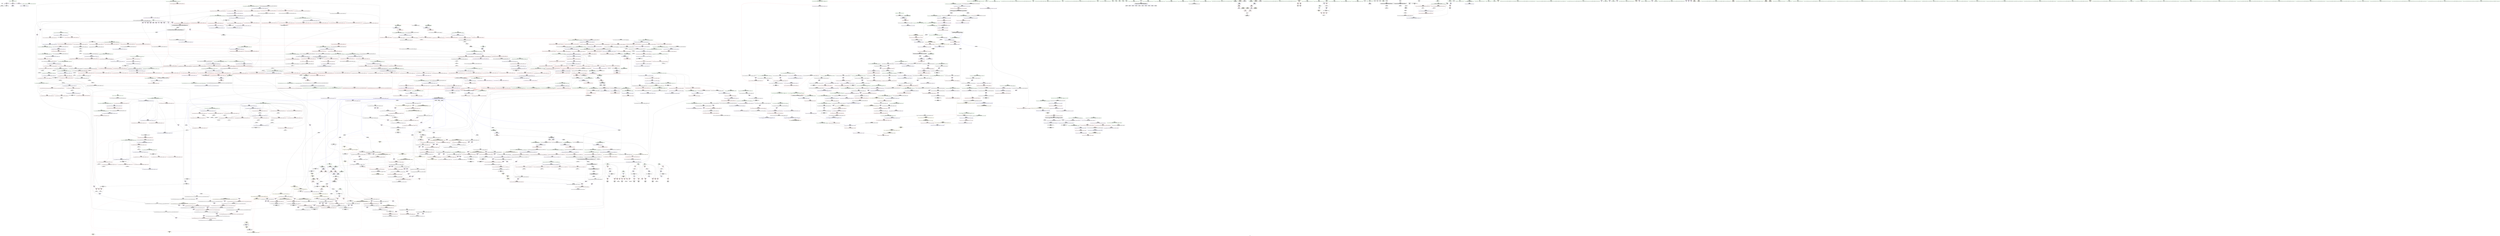 digraph "SVFG" {
	label="SVFG";

	Node0x5605c5a967c0 [shape=record,color=grey,label="{NodeID: 0\nNullPtr}"];
	Node0x5605c5a967c0 -> Node0x5605c5c8a180[style=solid];
	Node0x5605c5a967c0 -> Node0x5605c5cb9e60[style=solid];
	Node0x5605c5d52b70 [shape=record,color=yellow,style=double,label="{NodeID: 1882\n8V_1 = ENCHI(MR_8V_0)\npts\{10310000 \}\nFun[_ZSt11__push_heapIP4nodelS0_N9__gnu_cxx5__ops14_Iter_comp_valIPFbRKS0_S6_EEEEvT_T0_SB_T1_RT2_]|{|<s2>69}}"];
	Node0x5605c5d52b70 -> Node0x5605c5c98e50[style=dashed];
	Node0x5605c5d52b70 -> Node0x5605c5c98ff0[style=dashed];
	Node0x5605c5d52b70:s2 -> Node0x5605c5d5af20[style=dashed,color=red];
	Node0x5605c5c91fd0 [shape=record,color=red,label="{NodeID: 775\n1112\<--1103\nthis1\<--this.addr\n_ZN9__gnu_cxx5__ops14_Iter_comp_valIPFbRK4nodeS4_EEclIPS2_S2_EEbT_RT0_\n}"];
	Node0x5605c5c91fd0 -> Node0x5605c5c9b100[style=solid];
	Node0x5605c5c88c40 [shape=record,color=purple,label="{NodeID: 443\n1707\<--769\noffset_0\<--\n}"];
	Node0x5605c5c88c40 -> Node0x5605c5c97fb0[style=solid];
	Node0x5605c5c7c560 [shape=record,color=green,label="{NodeID: 111\n645\<--646\n__last.addr\<--__last.addr_field_insensitive\n_ZSt13__heap_selectIP4nodeN9__gnu_cxx5__ops15_Iter_comp_iterIPFbRKS0_S6_EEEEvT_SA_SA_T0_\n}"];
	Node0x5605c5c7c560 -> Node0x5605c5ca5110[style=solid];
	Node0x5605c5c7c560 -> Node0x5605c5cbd290[style=solid];
	Node0x5605c5c97a00 [shape=record,color=red,label="{NodeID: 886\n1687\<--1686\ndummyVal\<--offset_0\n_ZSt16__introsort_loopIP4nodelN9__gnu_cxx5__ops15_Iter_comp_iterIPFbRKS0_S6_EEEEvT_SA_T0_T1_\n}"];
	Node0x5605c5c97a00 -> Node0x5605c5cbbfe0[style=solid];
	Node0x5605c5c9e500 [shape=record,color=purple,label="{NodeID: 554\n1628\<--1627\n_M_comp\<--this1\n_ZN9__gnu_cxx5__ops14_Val_comp_iterIPFbRK4nodeS4_EEclIS2_PS2_EEbRT_T0_\n}"];
	Node0x5605c5c9e500 -> Node0x5605c5c971e0[style=solid];
	Node0x5605c5c81450 [shape=record,color=green,label="{NodeID: 222\n1561\<--1562\n__it.addr\<--__it.addr_field_insensitive\n_ZSt12__niter_baseIP4nodeET_S2_\n}"];
	Node0x5605c5c81450 -> Node0x5605c5c96750[style=solid];
	Node0x5605c5c81450 -> Node0x5605c5cc4110[style=solid];
	Node0x5605c5cbcdb0 [shape=record,color=blue,label="{NodeID: 997\n587\<--605\n__mid\<--add.ptr\n_ZSt27__unguarded_partition_pivotIP4nodeN9__gnu_cxx5__ops15_Iter_comp_iterIPFbRKS0_S6_EEEET_SA_SA_T0_\n}"];
	Node0x5605c5cbcdb0 -> Node0x5605c5ca49c0[style=dashed];
	Node0x5605c5ca3f30 [shape=record,color=red,label="{NodeID: 665\n561\<--549\n\<--__middle.addr\n_ZSt14__partial_sortIP4nodeN9__gnu_cxx5__ops15_Iter_comp_iterIPFbRKS0_S6_EEEEvT_SA_SA_T0_\n|{<s0>34}}"];
	Node0x5605c5ca3f30:s0 -> Node0x5605c5de86b0[style=solid,color=red];
	Node0x5605c5dea060 [shape=record,color=black,label="{NodeID: 2547\n277 = PHI(213, )\n1st arg _ZSt3minIiERKT_S2_S2_ }"];
	Node0x5605c5dea060 -> Node0x5605c5cbb210[style=solid];
	Node0x5605c5c8f0b0 [shape=record,color=black,label="{NodeID: 333\n1285\<--1282\n\<--call2\n_ZSt4swapI4nodeENSt9enable_ifIXsr6__and_ISt6__not_ISt15__is_tuple_likeIT_EESt21is_move_constructibleIS4_ESt18is_move_assignableIS4_EEE5valueEvE4typeERS4_SD_\n}"];
	Node0x5605c5c8f0b0 -> Node0x5605c5c9bed0[style=solid];
	Node0x5605c5c8f0b0 -> Node0x5605c5c9bfa0[style=solid];
	Node0x5605c5cc27e0 [shape=record,color=blue,label="{NodeID: 1108\n1387\<--1374\ncoerce.dive\<--__comp.coerce\n_ZSt26__unguarded_insertion_sortIP4nodeN9__gnu_cxx5__ops15_Iter_comp_iterIPFbRKS0_S6_EEEEvT_SA_T0_\n}"];
	Node0x5605c5cc27e0 -> Node0x5605c5cb9340[style=dashed];
	Node0x5605c59e7b50 [shape=record,color=green,label="{NodeID: 1\n7\<--1\n__dso_handle\<--dummyObj\nGlob }"];
	Node0x5605c5d52c50 [shape=record,color=yellow,style=double,label="{NodeID: 1883\n270V_1 = ENCHI(MR_270V_0)\npts\{7330000 8320000 8870000 12680000 13040000 14480000 \}\nFun[_ZSt11__push_heapIP4nodelS0_N9__gnu_cxx5__ops14_Iter_comp_valIPFbRKS0_S6_EEEEvT_T0_SB_T1_RT2_]}"];
	Node0x5605c5d52c50 -> Node0x5605c5c98e50[style=dashed];
	Node0x5605c5d52c50 -> Node0x5605c5c98ff0[style=dashed];
	Node0x5605c5c920a0 [shape=record,color=red,label="{NodeID: 776\n1115\<--1105\n\<--__it.addr\n_ZN9__gnu_cxx5__ops14_Iter_comp_valIPFbRK4nodeS4_EEclIPS2_S2_EEbT_RT0_\n}"];
	Node0x5605c5c88d10 [shape=record,color=purple,label="{NodeID: 444\n1710\<--769\noffset_1\<--\n}"];
	Node0x5605c5c88d10 -> Node0x5605c5c98080[style=solid];
	Node0x5605c5c7c630 [shape=record,color=green,label="{NodeID: 112\n647\<--648\n__i\<--__i_field_insensitive\n_ZSt13__heap_selectIP4nodeN9__gnu_cxx5__ops15_Iter_comp_iterIPFbRKS0_S6_EEEEvT_SA_SA_T0_\n}"];
	Node0x5605c5c7c630 -> Node0x5605c5ca51e0[style=solid];
	Node0x5605c5c7c630 -> Node0x5605c5ca52b0[style=solid];
	Node0x5605c5c7c630 -> Node0x5605c5ca5380[style=solid];
	Node0x5605c5c7c630 -> Node0x5605c5ca5450[style=solid];
	Node0x5605c5c7c630 -> Node0x5605c5cbd360[style=solid];
	Node0x5605c5c7c630 -> Node0x5605c5cbd430[style=solid];
	Node0x5605c5c97ad0 [shape=record,color=red,label="{NodeID: 887\n1690\<--1689\ndummyVal\<--offset_0\n_ZSt22__final_insertion_sortIP4nodeN9__gnu_cxx5__ops15_Iter_comp_iterIPFbRKS0_S6_EEEEvT_SA_T0_\n}"];
	Node0x5605c5c97ad0 -> Node0x5605c5cbc4c0[style=solid];
	Node0x5605c5c9e5d0 [shape=record,color=purple,label="{NodeID: 555\n1644\<--1643\n_M_comp\<--this1\n_ZN9__gnu_cxx5__ops14_Val_comp_iterIPFbRK4nodeS4_EEC2EONS0_15_Iter_comp_iterIS6_EE\n}"];
	Node0x5605c5c9e5d0 -> Node0x5605c5cc4ad0[style=solid];
	Node0x5605c5c81520 [shape=record,color=green,label="{NodeID: 223\n1570\<--1571\n__first.addr\<--__first.addr_field_insensitive\n_ZNSt20__copy_move_backwardILb1ELb1ESt26random_access_iterator_tagE13__copy_move_bI4nodeEEPT_PKS4_S7_S5_\n}"];
	Node0x5605c5c81520 -> Node0x5605c5c96820[style=solid];
	Node0x5605c5c81520 -> Node0x5605c5c968f0[style=solid];
	Node0x5605c5c81520 -> Node0x5605c5cc41e0[style=solid];
	Node0x5605c5cbce80 [shape=record,color=blue, style = dotted,label="{NodeID: 998\n1700\<--1702\noffset_0\<--dummyVal\n_ZSt27__unguarded_partition_pivotIP4nodeN9__gnu_cxx5__ops15_Iter_comp_iterIPFbRKS0_S6_EEEET_SA_SA_T0_\n}"];
	Node0x5605c5cbce80 -> Node0x5605c5ca4a90[style=dashed];
	Node0x5605c5ca4000 [shape=record,color=red,label="{NodeID: 666\n572\<--549\n\<--__middle.addr\n_ZSt14__partial_sortIP4nodeN9__gnu_cxx5__ops15_Iter_comp_iterIPFbRKS0_S6_EEEEvT_SA_SA_T0_\n|{<s0>35}}"];
	Node0x5605c5ca4000:s0 -> Node0x5605c5de3ac0[style=solid,color=red];
	Node0x5605c5dea170 [shape=record,color=black,label="{NodeID: 2548\n1504 = PHI(1430, )\n0th arg _ZSt23__copy_move_backward_a2ILb1EP4nodeS1_ET1_T0_S3_S2_ }"];
	Node0x5605c5dea170 -> Node0x5605c5cc3a90[style=solid];
	Node0x5605c5c8f180 [shape=record,color=black,label="{NodeID: 334\n1284\<--1283\n\<--\n_ZSt4swapI4nodeENSt9enable_ifIXsr6__and_ISt6__not_ISt15__is_tuple_likeIT_EESt21is_move_constructibleIS4_ESt18is_move_assignableIS4_EEE5valueEvE4typeERS4_SD_\n}"];
	Node0x5605c5c8f180 -> Node0x5605c5c9bd30[style=solid];
	Node0x5605c5c8f180 -> Node0x5605c5c9be00[style=solid];
	Node0x5605c5cc28b0 [shape=record,color=blue,label="{NodeID: 1109\n1377\<--1372\n__first.addr\<--__first\n_ZSt26__unguarded_insertion_sortIP4nodeN9__gnu_cxx5__ops15_Iter_comp_iterIPFbRKS0_S6_EEEEvT_SA_T0_\n}"];
	Node0x5605c5cc28b0 -> Node0x5605c5c95160[style=dashed];
	Node0x5605c5966670 [shape=record,color=green,label="{NodeID: 2\n9\<--1\n\<--dummyObj\nCan only get source location for instruction, argument, global var or function.}"];
	Node0x5605c5d52e20 [shape=record,color=yellow,style=double,label="{NodeID: 1884\n244V_1 = ENCHI(MR_244V_0)\npts\{7330001 8320001 8870001 10310001 12680001 13040001 14480001 \}\nFun[_ZSt11__push_heapIP4nodelS0_N9__gnu_cxx5__ops14_Iter_comp_valIPFbRKS0_S6_EEEEvT_T0_SB_T1_RT2_]}"];
	Node0x5605c5d52e20 -> Node0x5605c5c98f20[style=dashed];
	Node0x5605c5d52e20 -> Node0x5605c5c990c0[style=dashed];
	Node0x5605c5c92170 [shape=record,color=red,label="{NodeID: 777\n1116\<--1107\n\<--__val.addr\n_ZN9__gnu_cxx5__ops14_Iter_comp_valIPFbRK4nodeS4_EEclIPS2_S2_EEbT_RT0_\n}"];
	Node0x5605c5c88de0 [shape=record,color=purple,label="{NodeID: 445\n1712\<--775\noffset_0\<--\n}"];
	Node0x5605c5c88de0 -> Node0x5605c5cbddf0[style=solid];
	Node0x5605c5c7c700 [shape=record,color=green,label="{NodeID: 113\n657\<--658\n_ZSt11__make_heapIP4nodeN9__gnu_cxx5__ops15_Iter_comp_iterIPFbRKS0_S6_EEEEvT_SA_RT0_\<--_ZSt11__make_heapIP4nodeN9__gnu_cxx5__ops15_Iter_comp_iterIPFbRKS0_S6_EEEEvT_SA_RT0__field_insensitive\n}"];
	Node0x5605c5d5b980 [shape=record,color=yellow,style=double,label="{NodeID: 1995\n253V_1 = ENCHI(MR_253V_0)\npts\{367 1657 8890000 14930000 \}\nFun[_ZN9__gnu_cxx5__ops14_Val_comp_iterIPFbRK4nodeS4_EEC2EONS0_15_Iter_comp_iterIS6_EE]}"];
	Node0x5605c5d5b980 -> Node0x5605c5c97450[style=dashed];
	Node0x5605c5c97ba0 [shape=record,color=red,label="{NodeID: 888\n1693\<--1692\ndummyVal\<--offset_0\n_ZSt22__final_insertion_sortIP4nodeN9__gnu_cxx5__ops15_Iter_comp_iterIPFbRKS0_S6_EEEEvT_SA_T0_\n}"];
	Node0x5605c5c97ba0 -> Node0x5605c5cbc590[style=solid];
	Node0x5605c5c9e6a0 [shape=record,color=purple,label="{NodeID: 556\n1646\<--1645\n_M_comp2\<--\n_ZN9__gnu_cxx5__ops14_Val_comp_iterIPFbRK4nodeS4_EEC2EONS0_15_Iter_comp_iterIS6_EE\n|{<s0>125}}"];
	Node0x5605c5c9e6a0:s0 -> Node0x5605c5dea4a0[style=solid,color=red];
	Node0x5605c5d795c0 [shape=record,color=yellow,style=double,label="{NodeID: 2438\n2V_2 = CSCHI(MR_2V_1)\npts\{19 \}\nCS[]|{<s0>76|<s1>78|<s2>79|<s3>81|<s4>83|<s5>84|<s6>87}}"];
	Node0x5605c5d795c0:s0 -> Node0x5605c5d346e0[style=dashed,color=blue];
	Node0x5605c5d795c0:s1 -> Node0x5605c5d346e0[style=dashed,color=blue];
	Node0x5605c5d795c0:s2 -> Node0x5605c5d346e0[style=dashed,color=blue];
	Node0x5605c5d795c0:s3 -> Node0x5605c5d346e0[style=dashed,color=blue];
	Node0x5605c5d795c0:s4 -> Node0x5605c5d346e0[style=dashed,color=blue];
	Node0x5605c5d795c0:s5 -> Node0x5605c5d346e0[style=dashed,color=blue];
	Node0x5605c5d795c0:s6 -> Node0x5605c5d31770[style=dashed,color=blue];
	Node0x5605c5c815f0 [shape=record,color=green,label="{NodeID: 224\n1572\<--1573\n__last.addr\<--__last.addr_field_insensitive\n_ZNSt20__copy_move_backwardILb1ELb1ESt26random_access_iterator_tagE13__copy_move_bI4nodeEEPT_PKS4_S7_S5_\n}"];
	Node0x5605c5c815f0 -> Node0x5605c5c969c0[style=solid];
	Node0x5605c5c815f0 -> Node0x5605c5cc42b0[style=solid];
	Node0x5605c5cbcf50 [shape=record,color=blue, style = dotted,label="{NodeID: 999\n1703\<--1705\noffset_0\<--dummyVal\n_ZSt27__unguarded_partition_pivotIP4nodeN9__gnu_cxx5__ops15_Iter_comp_iterIPFbRKS0_S6_EEEET_SA_SA_T0_\n}"];
	Node0x5605c5cbcf50 -> Node0x5605c5ca4b60[style=dashed];
	Node0x5605c5d346e0 [shape=record,color=black,label="{NodeID: 1774\nMR_2V_7 = PHI(MR_2V_9, MR_2V_3, )\npts\{19 \}\n|{<s0>37}}"];
	Node0x5605c5d346e0:s0 -> Node0x5605c5d774c0[style=dashed,color=blue];
	Node0x5605c5ca40d0 [shape=record,color=red,label="{NodeID: 667\n562\<--551\n\<--__last.addr\n_ZSt14__partial_sortIP4nodeN9__gnu_cxx5__ops15_Iter_comp_iterIPFbRKS0_S6_EEEEvT_SA_SA_T0_\n|{<s0>34}}"];
	Node0x5605c5ca40d0:s0 -> Node0x5605c5de87c0[style=solid,color=red];
	Node0x5605c5dea280 [shape=record,color=black,label="{NodeID: 2549\n1505 = PHI(1434, )\n1st arg _ZSt23__copy_move_backward_a2ILb1EP4nodeS1_ET1_T0_S3_S2_ }"];
	Node0x5605c5dea280 -> Node0x5605c5cc3b60[style=solid];
	Node0x5605c5c8f250 [shape=record,color=black,label="{NodeID: 335\n1350\<--1295\n\<--__comp\n_ZSt16__insertion_sortIP4nodeN9__gnu_cxx5__ops15_Iter_comp_iterIPFbRKS0_S6_EEEEvT_SA_T0_\n}"];
	Node0x5605c5c8f250 -> Node0x5605c5c9cca0[style=solid];
	Node0x5605c5cc2980 [shape=record,color=blue,label="{NodeID: 1110\n1379\<--1373\n__last.addr\<--__last\n_ZSt26__unguarded_insertion_sortIP4nodeN9__gnu_cxx5__ops15_Iter_comp_iterIPFbRKS0_S6_EEEEvT_SA_T0_\n}"];
	Node0x5605c5cc2980 -> Node0x5605c5c95230[style=dashed];
	Node0x5605c5968290 [shape=record,color=green,label="{NodeID: 3\n20\<--1\n.str\<--dummyObj\nGlob }"];
	Node0x5605c5c92240 [shape=record,color=red,label="{NodeID: 778\n1114\<--1113\n\<--_M_comp\n_ZN9__gnu_cxx5__ops14_Iter_comp_valIPFbRK4nodeS4_EEclIPS2_S2_EEbT_RT0_\n}"];
	Node0x5605c5c88eb0 [shape=record,color=purple,label="{NodeID: 446\n1715\<--775\noffset_1\<--\n}"];
	Node0x5605c5c88eb0 -> Node0x5605c5cbdec0[style=solid];
	Node0x5605c5c81a90 [shape=record,color=green,label="{NodeID: 114\n669\<--670\n_ZN9__gnu_cxx5__ops15_Iter_comp_iterIPFbRK4nodeS4_EEclIPS2_S9_EEbT_T0_\<--_ZN9__gnu_cxx5__ops15_Iter_comp_iterIPFbRK4nodeS4_EEclIPS2_S9_EEbT_T0__field_insensitive\n}"];
	Node0x5605c5d5baf0 [shape=record,color=yellow,style=double,label="{NodeID: 1996\n2V_1 = ENCHI(MR_2V_0)\npts\{19 \}\nFun[_ZN9__gnu_cxx5__ops15_Iter_comp_iterIPFbRK4nodeS4_EEclIPS2_S9_EEbT_T0_]}"];
	Node0x5605c5c97c70 [shape=record,color=red,label="{NodeID: 889\n1696\<--1695\ndummyVal\<--offset_0\n_ZSt22__final_insertion_sortIP4nodeN9__gnu_cxx5__ops15_Iter_comp_iterIPFbRKS0_S6_EEEEvT_SA_T0_\n}"];
	Node0x5605c5c97c70 -> Node0x5605c5cbc660[style=solid];
	Node0x5605c5c9e770 [shape=record,color=purple,label="{NodeID: 557\n1661\<--1660\n_M_comp\<--this1\n_ZN9__gnu_cxx5__ops15_Iter_comp_iterIPFbRK4nodeS4_EEC2ES6_\n}"];
	Node0x5605c5c9e770 -> Node0x5605c5cc4d40[style=solid];
	Node0x5605c5c816c0 [shape=record,color=green,label="{NodeID: 225\n1574\<--1575\n__result.addr\<--__result.addr_field_insensitive\n_ZNSt20__copy_move_backwardILb1ELb1ESt26random_access_iterator_tagE13__copy_move_bI4nodeEEPT_PKS4_S7_S5_\n}"];
	Node0x5605c5c816c0 -> Node0x5605c5c96a90[style=solid];
	Node0x5605c5c816c0 -> Node0x5605c5c96b60[style=solid];
	Node0x5605c5c816c0 -> Node0x5605c5cc4380[style=solid];
	Node0x5605c5cbd020 [shape=record,color=blue,label="{NodeID: 1000\n649\<--638\ncoerce.dive\<--__comp.coerce\n_ZSt13__heap_selectIP4nodeN9__gnu_cxx5__ops15_Iter_comp_iterIPFbRKS0_S6_EEEEvT_SA_SA_T0_\n|{<s0>40|<s1>41|<s2>42}}"];
	Node0x5605c5cbd020:s0 -> Node0x5605c5d5f840[style=dashed,color=red];
	Node0x5605c5cbd020:s1 -> Node0x5605c5d5bea0[style=dashed,color=red];
	Node0x5605c5cbd020:s2 -> Node0x5605c5d32470[style=dashed,color=red];
	Node0x5605c5d34bb0 [shape=record,color=black,label="{NodeID: 1775\nMR_2V_6 = PHI(MR_2V_3, MR_2V_2, )\npts\{19 \}\n|{<s0>15|<s1>25}}"];
	Node0x5605c5d34bb0:s0 -> Node0x5605c5d77200[style=dashed,color=blue];
	Node0x5605c5d34bb0:s1 -> Node0x5605c5d3b480[style=dashed,color=blue];
	Node0x5605c5ca41a0 [shape=record,color=red,label="{NodeID: 668\n567\<--566\n\<--coerce.dive1\n_ZSt14__partial_sortIP4nodeN9__gnu_cxx5__ops15_Iter_comp_iterIPFbRKS0_S6_EEEEvT_SA_SA_T0_\n|{<s0>34}}"];
	Node0x5605c5ca41a0:s0 -> Node0x5605c5de88d0[style=solid,color=red];
	Node0x5605c5dea390 [shape=record,color=black,label="{NodeID: 2550\n1506 = PHI(1435, )\n2nd arg _ZSt23__copy_move_backward_a2ILb1EP4nodeS1_ET1_T0_S3_S2_ }"];
	Node0x5605c5dea390 -> Node0x5605c5cc3c30[style=solid];
	Node0x5605c5c8f320 [shape=record,color=black,label="{NodeID: 336\n1332\<--1303\n\<--__val\n_ZSt16__insertion_sortIP4nodeN9__gnu_cxx5__ops15_Iter_comp_iterIPFbRKS0_S6_EEEEvT_SA_T0_\n}"];
	Node0x5605c5c8f320 -> Node0x5605c5c9c480[style=solid];
	Node0x5605c5c8f320 -> Node0x5605c5c9c550[style=solid];
	Node0x5605c5cc2a50 [shape=record,color=blue,label="{NodeID: 1111\n1381\<--1391\n__i\<--\n_ZSt26__unguarded_insertion_sortIP4nodeN9__gnu_cxx5__ops15_Iter_comp_iterIPFbRKS0_S6_EEEEvT_SA_T0_\n}"];
	Node0x5605c5cc2a50 -> Node0x5605c5d43b80[style=dashed];
	Node0x5605c5974bf0 [shape=record,color=green,label="{NodeID: 4\n22\<--1\n.str.1\<--dummyObj\nGlob }"];
	Node0x5605c5c92310 [shape=record,color=red,label="{NodeID: 779\n1149\<--1127\n\<--__result.addr\n_ZSt22__move_median_to_firstIP4nodeN9__gnu_cxx5__ops15_Iter_comp_iterIPFbRKS0_S6_EEEEvT_SA_SA_SA_T0_\n|{<s0>76}}"];
	Node0x5605c5c92310:s0 -> Node0x5605c5de5ef0[style=solid,color=red];
	Node0x5605c5c88f80 [shape=record,color=purple,label="{NodeID: 447\n1713\<--776\noffset_0\<--\n}"];
	Node0x5605c5c88f80 -> Node0x5605c5c98150[style=solid];
	Node0x5605c5c81b20 [shape=record,color=green,label="{NodeID: 115\n676\<--677\n_ZSt10__pop_heapIP4nodeN9__gnu_cxx5__ops15_Iter_comp_iterIPFbRKS0_S6_EEEEvT_SA_SA_RT0_\<--_ZSt10__pop_heapIP4nodeN9__gnu_cxx5__ops15_Iter_comp_iterIPFbRKS0_S6_EEEEvT_SA_SA_RT0__field_insensitive\n}"];
	Node0x5605c5c97d40 [shape=record,color=red,label="{NodeID: 890\n1699\<--1698\ndummyVal\<--offset_0\n_ZSt14__partial_sortIP4nodeN9__gnu_cxx5__ops15_Iter_comp_iterIPFbRKS0_S6_EEEEvT_SA_SA_T0_\n}"];
	Node0x5605c5c97d40 -> Node0x5605c5cbca70[style=solid];
	Node0x5605c5c9e840 [shape=record,color=purple,label="{NodeID: 558\n190\<--17\nadd.ptr\<--a\nmain\n|{<s0>8}}"];
	Node0x5605c5c9e840:s0 -> Node0x5605c5deaab0[style=solid,color=red];
	Node0x5605c5d79880 [shape=record,color=yellow,style=double,label="{NodeID: 2440\n2V_2 = CSCHI(MR_2V_1)\npts\{19 \}\nCS[]|{<s0>98|<s1>98}}"];
	Node0x5605c5d79880:s0 -> Node0x5605c5c99810[style=dashed,color=blue];
	Node0x5605c5d79880:s1 -> Node0x5605c5cc23d0[style=dashed,color=blue];
	Node0x5605c5c81790 [shape=record,color=green,label="{NodeID: 226\n1576\<--1577\n_Num\<--_Num_field_insensitive\n_ZNSt20__copy_move_backwardILb1ELb1ESt26random_access_iterator_tagE13__copy_move_bI4nodeEEPT_PKS4_S7_S5_\n}"];
	Node0x5605c5c81790 -> Node0x5605c5c96c30[style=solid];
	Node0x5605c5c81790 -> Node0x5605c5c96d00[style=solid];
	Node0x5605c5c81790 -> Node0x5605c5c96dd0[style=solid];
	Node0x5605c5c81790 -> Node0x5605c5c96ea0[style=solid];
	Node0x5605c5c81790 -> Node0x5605c5cc4450[style=solid];
	Node0x5605c5cbd0f0 [shape=record,color=blue,label="{NodeID: 1001\n641\<--635\n__first.addr\<--__first\n_ZSt13__heap_selectIP4nodeN9__gnu_cxx5__ops15_Iter_comp_iterIPFbRKS0_S6_EEEEvT_SA_SA_T0_\n}"];
	Node0x5605c5cbd0f0 -> Node0x5605c5ca4c30[style=dashed];
	Node0x5605c5cbd0f0 -> Node0x5605c5ca4d00[style=dashed];
	Node0x5605c5cbd0f0 -> Node0x5605c5ca4dd0[style=dashed];
	Node0x5605c5d35080 [shape=record,color=black,label="{NodeID: 1776\nMR_80V_3 = PHI(MR_80V_2, MR_80V_1, )\npts\{3930000 \}\n}"];
	Node0x5605c5ca4270 [shape=record,color=red,label="{NodeID: 669\n597\<--583\n\<--__first.addr\n_ZSt27__unguarded_partition_pivotIP4nodeN9__gnu_cxx5__ops15_Iter_comp_iterIPFbRKS0_S6_EEEET_SA_SA_T0_\n}"];
	Node0x5605c5ca4270 -> Node0x5605c5c9e910[style=solid];
	Node0x5605c5dea4a0 [shape=record,color=black,label="{NodeID: 2551\n1093 = PHI(366, 1019, 1646, 1656, )\n0th arg _ZSt4moveIRPFbRK4nodeS2_EEONSt16remove_referenceIT_E4typeEOS7_ }"];
	Node0x5605c5dea4a0 -> Node0x5605c5cc0900[style=solid];
	Node0x5605c5c8f3f0 [shape=record,color=black,label="{NodeID: 337\n1349\<--1307\n\<--agg.tmp7\n_ZSt16__insertion_sortIP4nodeN9__gnu_cxx5__ops15_Iter_comp_iterIPFbRKS0_S6_EEEEvT_SA_T0_\n}"];
	Node0x5605c5c8f3f0 -> Node0x5605c5c9cbd0[style=solid];
	Node0x5605c5cc2b20 [shape=record,color=blue, style = dotted,label="{NodeID: 1112\n1805\<--1807\noffset_0\<--dummyVal\n_ZSt26__unguarded_insertion_sortIP4nodeN9__gnu_cxx5__ops15_Iter_comp_iterIPFbRKS0_S6_EEEEvT_SA_T0_\n}"];
	Node0x5605c5cc2b20 -> Node0x5605c5c95570[style=dashed];
	Node0x5605c5cc2b20 -> Node0x5605c5d44a80[style=dashed];
	Node0x5605c5c79840 [shape=record,color=green,label="{NodeID: 5\n24\<--1\nstdin\<--dummyObj\nGlob }"];
	Node0x5605c5c923e0 [shape=record,color=red,label="{NodeID: 780\n1159\<--1127\n\<--__result.addr\n_ZSt22__move_median_to_firstIP4nodeN9__gnu_cxx5__ops15_Iter_comp_iterIPFbRKS0_S6_EEEEvT_SA_SA_SA_T0_\n|{<s0>78}}"];
	Node0x5605c5c923e0:s0 -> Node0x5605c5de5ef0[style=solid,color=red];
	Node0x5605c5c89050 [shape=record,color=purple,label="{NodeID: 448\n1716\<--776\noffset_1\<--\n}"];
	Node0x5605c5c89050 -> Node0x5605c5c98220[style=solid];
	Node0x5605c5c81c20 [shape=record,color=green,label="{NodeID: 116\n689\<--690\n__first.addr\<--__first.addr_field_insensitive\n_ZSt11__sort_heapIP4nodeN9__gnu_cxx5__ops15_Iter_comp_iterIPFbRKS0_S6_EEEEvT_SA_RT0_\n}"];
	Node0x5605c5c81c20 -> Node0x5605c5ca5520[style=solid];
	Node0x5605c5c81c20 -> Node0x5605c5ca55f0[style=solid];
	Node0x5605c5c81c20 -> Node0x5605c5cbd500[style=solid];
	Node0x5605c5c97e10 [shape=record,color=red,label="{NodeID: 891\n1702\<--1701\ndummyVal\<--offset_0\n_ZSt27__unguarded_partition_pivotIP4nodeN9__gnu_cxx5__ops15_Iter_comp_iterIPFbRKS0_S6_EEEET_SA_SA_T0_\n}"];
	Node0x5605c5c97e10 -> Node0x5605c5cbce80[style=solid];
	Node0x5605c5c9e910 [shape=record,color=purple,label="{NodeID: 559\n605\<--597\nadd.ptr\<--\n_ZSt27__unguarded_partition_pivotIP4nodeN9__gnu_cxx5__ops15_Iter_comp_iterIPFbRKS0_S6_EEEET_SA_SA_T0_\n}"];
	Node0x5605c5c9e910 -> Node0x5605c5cbcdb0[style=solid];
	Node0x5605c5d799e0 [shape=record,color=yellow,style=double,label="{NodeID: 2441\n378V_2 = CSCHI(MR_378V_1)\npts\{14910000 \}\nCS[]}"];
	Node0x5605c5d799e0 -> Node0x5605c5c960d0[style=dashed];
	Node0x5605c5c81860 [shape=record,color=green,label="{NodeID: 227\n1601\<--1602\nllvm.memmove.p0i8.p0i8.i64\<--llvm.memmove.p0i8.p0i8.i64_field_insensitive\n}"];
	Node0x5605c5cbd1c0 [shape=record,color=blue,label="{NodeID: 1002\n643\<--636\n__middle.addr\<--__middle\n_ZSt13__heap_selectIP4nodeN9__gnu_cxx5__ops15_Iter_comp_iterIPFbRKS0_S6_EEEEvT_SA_SA_T0_\n}"];
	Node0x5605c5cbd1c0 -> Node0x5605c5ca4ea0[style=dashed];
	Node0x5605c5cbd1c0 -> Node0x5605c5ca4f70[style=dashed];
	Node0x5605c5cbd1c0 -> Node0x5605c5ca5040[style=dashed];
	Node0x5605c5ca4340 [shape=record,color=red,label="{NodeID: 670\n599\<--583\n\<--__first.addr\n_ZSt27__unguarded_partition_pivotIP4nodeN9__gnu_cxx5__ops15_Iter_comp_iterIPFbRKS0_S6_EEEET_SA_SA_T0_\n}"];
	Node0x5605c5ca4340 -> Node0x5605c5c8c8e0[style=solid];
	Node0x5605c5dea670 [shape=record,color=black,label="{NodeID: 2552\n1567 = PHI(1552, )\n0th arg _ZNSt20__copy_move_backwardILb1ELb1ESt26random_access_iterator_tagE13__copy_move_bI4nodeEEPT_PKS4_S7_S5_ }"];
	Node0x5605c5dea670 -> Node0x5605c5cc41e0[style=solid];
	Node0x5605c5c8f4c0 [shape=record,color=black,label="{NodeID: 338\n1333\<--1331\n\<--call3\n_ZSt16__insertion_sortIP4nodeN9__gnu_cxx5__ops15_Iter_comp_iterIPFbRKS0_S6_EEEEvT_SA_T0_\n}"];
	Node0x5605c5c8f4c0 -> Node0x5605c5c9c620[style=solid];
	Node0x5605c5c8f4c0 -> Node0x5605c5c9c6f0[style=solid];
	Node0x5605c5cc2bf0 [shape=record,color=blue,label="{NodeID: 1113\n1405\<--1404\ncoerce.dive3\<--call\n_ZSt26__unguarded_insertion_sortIP4nodeN9__gnu_cxx5__ops15_Iter_comp_iterIPFbRKS0_S6_EEEEvT_SA_T0_\n}"];
	Node0x5605c5cc2bf0 -> Node0x5605c5c95640[style=dashed];
	Node0x5605c5cc2bf0 -> Node0x5605c5d44580[style=dashed];
	Node0x5605c5c78f20 [shape=record,color=green,label="{NodeID: 6\n25\<--1\n.str.2\<--dummyObj\nGlob }"];
	Node0x5605c5c924b0 [shape=record,color=red,label="{NodeID: 781\n1163\<--1127\n\<--__result.addr\n_ZSt22__move_median_to_firstIP4nodeN9__gnu_cxx5__ops15_Iter_comp_iterIPFbRKS0_S6_EEEEvT_SA_SA_SA_T0_\n|{<s0>79}}"];
	Node0x5605c5c924b0:s0 -> Node0x5605c5de5ef0[style=solid,color=red];
	Node0x5605c5c89120 [shape=record,color=purple,label="{NodeID: 449\n1718\<--779\noffset_0\<--\n}"];
	Node0x5605c5c89120 -> Node0x5605c5cbdf90[style=solid];
	Node0x5605c5c81cf0 [shape=record,color=green,label="{NodeID: 117\n691\<--692\n__last.addr\<--__last.addr_field_insensitive\n_ZSt11__sort_heapIP4nodeN9__gnu_cxx5__ops15_Iter_comp_iterIPFbRKS0_S6_EEEEvT_SA_RT0_\n}"];
	Node0x5605c5c81cf0 -> Node0x5605c5ca56c0[style=solid];
	Node0x5605c5c81cf0 -> Node0x5605c5ca5790[style=solid];
	Node0x5605c5c81cf0 -> Node0x5605c5ca5860[style=solid];
	Node0x5605c5c81cf0 -> Node0x5605c5ca5930[style=solid];
	Node0x5605c5c81cf0 -> Node0x5605c5cbd5d0[style=solid];
	Node0x5605c5c81cf0 -> Node0x5605c5cbd770[style=solid];
	Node0x5605c5c97ee0 [shape=record,color=red,label="{NodeID: 892\n1705\<--1704\ndummyVal\<--offset_0\n_ZSt27__unguarded_partition_pivotIP4nodeN9__gnu_cxx5__ops15_Iter_comp_iterIPFbRKS0_S6_EEEET_SA_SA_T0_\n}"];
	Node0x5605c5c97ee0 -> Node0x5605c5cbcf50[style=solid];
	Node0x5605c5c9e9e0 [shape=record,color=purple,label="{NodeID: 560\n764\<--762\nadd.ptr\<--\n_ZSt11__make_heapIP4nodeN9__gnu_cxx5__ops15_Iter_comp_iterIPFbRKS0_S6_EEEEvT_SA_RT0_\n|{<s0>44}}"];
	Node0x5605c5c9e9e0:s0 -> Node0x5605c5de44c0[style=solid,color=red];
	Node0x5605c5d79b40 [shape=record,color=yellow,style=double,label="{NodeID: 2442\n2V_2 = CSCHI(MR_2V_1)\npts\{19 \}\nCS[]|{<s0>109}}"];
	Node0x5605c5d79b40:s0 -> Node0x5605c5d79880[style=dashed,color=blue];
	Node0x5605c5c81960 [shape=record,color=green,label="{NodeID: 228\n1618\<--1619\nthis.addr\<--this.addr_field_insensitive\n_ZN9__gnu_cxx5__ops14_Val_comp_iterIPFbRK4nodeS4_EEclIS2_PS2_EEbRT_T0_\n}"];
	Node0x5605c5c81960 -> Node0x5605c5c96f70[style=solid];
	Node0x5605c5c81960 -> Node0x5605c5cc46c0[style=solid];
	Node0x5605c5cbd290 [shape=record,color=blue,label="{NodeID: 1003\n645\<--637\n__last.addr\<--__last\n_ZSt13__heap_selectIP4nodeN9__gnu_cxx5__ops15_Iter_comp_iterIPFbRKS0_S6_EEEEvT_SA_SA_T0_\n}"];
	Node0x5605c5cbd290 -> Node0x5605c5ca5110[style=dashed];
	Node0x5605c5ca4410 [shape=record,color=red,label="{NodeID: 671\n607\<--583\n\<--__first.addr\n_ZSt27__unguarded_partition_pivotIP4nodeN9__gnu_cxx5__ops15_Iter_comp_iterIPFbRKS0_S6_EEEET_SA_SA_T0_\n|{<s0>37}}"];
	Node0x5605c5ca4410:s0 -> Node0x5605c5de59a0[style=solid,color=red];
	Node0x5605c5dea780 [shape=record,color=black,label="{NodeID: 2553\n1568 = PHI(1553, )\n1st arg _ZNSt20__copy_move_backwardILb1ELb1ESt26random_access_iterator_tagE13__copy_move_bI4nodeEEPT_PKS4_S7_S5_ }"];
	Node0x5605c5dea780 -> Node0x5605c5cc42b0[style=solid];
	Node0x5605c5c8f590 [shape=record,color=black,label="{NodeID: 339\n1345\<--1342\n\<--call6\n_ZSt16__insertion_sortIP4nodeN9__gnu_cxx5__ops15_Iter_comp_iterIPFbRKS0_S6_EEEEvT_SA_T0_\n}"];
	Node0x5605c5c8f590 -> Node0x5605c5c9ca30[style=solid];
	Node0x5605c5c8f590 -> Node0x5605c5c9cb00[style=solid];
	Node0x5605c5cc2cc0 [shape=record,color=blue,label="{NodeID: 1114\n1381\<--1412\n__i\<--incdec.ptr\n_ZSt26__unguarded_insertion_sortIP4nodeN9__gnu_cxx5__ops15_Iter_comp_iterIPFbRKS0_S6_EEEEvT_SA_T0_\n}"];
	Node0x5605c5cc2cc0 -> Node0x5605c5d43b80[style=dashed];
	Node0x5605c5c78fb0 [shape=record,color=green,label="{NodeID: 7\n27\<--1\n.str.3\<--dummyObj\nGlob }"];
	Node0x5605c5c92580 [shape=record,color=red,label="{NodeID: 782\n1173\<--1127\n\<--__result.addr\n_ZSt22__move_median_to_firstIP4nodeN9__gnu_cxx5__ops15_Iter_comp_iterIPFbRKS0_S6_EEEEvT_SA_SA_SA_T0_\n|{<s0>81}}"];
	Node0x5605c5c92580:s0 -> Node0x5605c5de5ef0[style=solid,color=red];
	Node0x5605c5c891f0 [shape=record,color=purple,label="{NodeID: 450\n1719\<--780\noffset_0\<--\n}"];
	Node0x5605c5c891f0 -> Node0x5605c5c982f0[style=solid];
	Node0x5605c5c81dc0 [shape=record,color=green,label="{NodeID: 118\n693\<--694\n__comp.addr\<--__comp.addr_field_insensitive\n_ZSt11__sort_heapIP4nodeN9__gnu_cxx5__ops15_Iter_comp_iterIPFbRKS0_S6_EEEEvT_SA_RT0_\n}"];
	Node0x5605c5c81dc0 -> Node0x5605c5ca5a00[style=solid];
	Node0x5605c5c81dc0 -> Node0x5605c5cbd6a0[style=solid];
	Node0x5605c5d5bea0 [shape=record,color=yellow,style=double,label="{NodeID: 2000\n188V_1 = ENCHI(MR_188V_0)\npts\{6400000 8890000 11260000 11980000 12960000 \}\nFun[_ZN9__gnu_cxx5__ops15_Iter_comp_iterIPFbRK4nodeS4_EEclIPS2_S9_EEbT_T0_]}"];
	Node0x5605c5d5bea0 -> Node0x5605c5ca6970[style=dashed];
	Node0x5605c5c97fb0 [shape=record,color=red,label="{NodeID: 893\n1708\<--1707\ndummyVal\<--offset_0\n_ZSt11__make_heapIP4nodeN9__gnu_cxx5__ops15_Iter_comp_iterIPFbRKS0_S6_EEEEvT_SA_RT0_\n}"];
	Node0x5605c5c97fb0 -> Node0x5605c5cbdc50[style=solid];
	Node0x5605c5c9eab0 [shape=record,color=purple,label="{NodeID: 561\n928\<--926\nadd.ptr\<--\n_ZSt13__adjust_heapIP4nodelS0_N9__gnu_cxx5__ops15_Iter_comp_iterIPFbRKS0_S6_EEEEvT_T0_SB_T1_T2_\n|{<s0>58}}"];
	Node0x5605c5c9eab0:s0 -> Node0x5605c5de93d0[style=solid,color=red];
	Node0x5605c5d79ca0 [shape=record,color=yellow,style=double,label="{NodeID: 2443\n2V_2 = CSCHI(MR_2V_1)\npts\{19 \}\nCS[]|{<s0>122}}"];
	Node0x5605c5d79ca0:s0 -> Node0x5605c5d79b40[style=dashed,color=blue];
	Node0x5605c5c89be0 [shape=record,color=green,label="{NodeID: 229\n1620\<--1621\n__val.addr\<--__val.addr_field_insensitive\n_ZN9__gnu_cxx5__ops14_Val_comp_iterIPFbRK4nodeS4_EEclIS2_PS2_EEbRT_T0_\n}"];
	Node0x5605c5c89be0 -> Node0x5605c5c97040[style=solid];
	Node0x5605c5c89be0 -> Node0x5605c5cc4790[style=solid];
	Node0x5605c5cbd360 [shape=record,color=blue,label="{NodeID: 1004\n647\<--659\n__i\<--\n_ZSt13__heap_selectIP4nodeN9__gnu_cxx5__ops15_Iter_comp_iterIPFbRKS0_S6_EEEEvT_SA_SA_T0_\n}"];
	Node0x5605c5cbd360 -> Node0x5605c5d43680[style=dashed];
	Node0x5605c5ca44e0 [shape=record,color=red,label="{NodeID: 672\n608\<--583\n\<--__first.addr\n_ZSt27__unguarded_partition_pivotIP4nodeN9__gnu_cxx5__ops15_Iter_comp_iterIPFbRKS0_S6_EEEET_SA_SA_T0_\n}"];
	Node0x5605c5ca44e0 -> Node0x5605c5c881b0[style=solid];
	Node0x5605c5dea890 [shape=record,color=black,label="{NodeID: 2554\n1569 = PHI(1554, )\n2nd arg _ZNSt20__copy_move_backwardILb1ELb1ESt26random_access_iterator_tagE13__copy_move_bI4nodeEEPT_PKS4_S7_S5_ }"];
	Node0x5605c5dea890 -> Node0x5605c5cc4380[style=solid];
	Node0x5605c5c8f660 [shape=record,color=black,label="{NodeID: 340\n1344\<--1343\n\<--\n_ZSt16__insertion_sortIP4nodeN9__gnu_cxx5__ops15_Iter_comp_iterIPFbRKS0_S6_EEEEvT_SA_T0_\n}"];
	Node0x5605c5c8f660 -> Node0x5605c5c9c890[style=solid];
	Node0x5605c5c8f660 -> Node0x5605c5c9c960[style=solid];
	Node0x5605c5cc2d90 [shape=record,color=blue,label="{NodeID: 1115\n1420\<--1417\n__first.addr\<--__first\n_ZSt13move_backwardIP4nodeS1_ET0_T_S3_S2_\n}"];
	Node0x5605c5cc2d90 -> Node0x5605c5c95710[style=dashed];
	Node0x5605c5c79260 [shape=record,color=green,label="{NodeID: 8\n29\<--1\nstdout\<--dummyObj\nGlob }"];
	Node0x5605c5c92650 [shape=record,color=red,label="{NodeID: 783\n1181\<--1127\n\<--__result.addr\n_ZSt22__move_median_to_firstIP4nodeN9__gnu_cxx5__ops15_Iter_comp_iterIPFbRKS0_S6_EEEEvT_SA_SA_SA_T0_\n|{<s0>83}}"];
	Node0x5605c5c92650:s0 -> Node0x5605c5de5ef0[style=solid,color=red];
	Node0x5605c5c892c0 [shape=record,color=purple,label="{NodeID: 451\n812\<--811\n_M_comp\<--this1\n_ZN9__gnu_cxx5__ops15_Iter_comp_iterIPFbRK4nodeS4_EEclIPS2_S9_EEbT_T0_\n}"];
	Node0x5605c5c892c0 -> Node0x5605c5ca6970[style=solid];
	Node0x5605c5c81e90 [shape=record,color=green,label="{NodeID: 119\n722\<--723\n__first.addr\<--__first.addr_field_insensitive\n_ZSt11__make_heapIP4nodeN9__gnu_cxx5__ops15_Iter_comp_iterIPFbRKS0_S6_EEEEvT_SA_RT0_\n}"];
	Node0x5605c5c81e90 -> Node0x5605c5ca5ad0[style=solid];
	Node0x5605c5c81e90 -> Node0x5605c5ca5ba0[style=solid];
	Node0x5605c5c81e90 -> Node0x5605c5ca5c70[style=solid];
	Node0x5605c5c81e90 -> Node0x5605c5ca5d40[style=solid];
	Node0x5605c5c81e90 -> Node0x5605c5cbd840[style=solid];
	Node0x5605c5c98080 [shape=record,color=red,label="{NodeID: 894\n1711\<--1710\ndummyVal\<--offset_1\n_ZSt11__make_heapIP4nodeN9__gnu_cxx5__ops15_Iter_comp_iterIPFbRKS0_S6_EEEEvT_SA_RT0_\n}"];
	Node0x5605c5c98080 -> Node0x5605c5cbdd20[style=solid];
	Node0x5605c5c9eb80 [shape=record,color=purple,label="{NodeID: 562\n932\<--929\nadd.ptr2\<--\n_ZSt13__adjust_heapIP4nodelS0_N9__gnu_cxx5__ops15_Iter_comp_iterIPFbRKS0_S6_EEEEvT_T0_SB_T1_T2_\n|{<s0>58}}"];
	Node0x5605c5c9eb80:s0 -> Node0x5605c5de9750[style=solid,color=red];
	Node0x5605c55e5600 [shape=record,color=black,label="{NodeID: 2444\n1441 = PHI(1348, 1398, )\n0th arg _ZSt25__unguarded_linear_insertIP4nodeN9__gnu_cxx5__ops14_Val_comp_iterIPFbRKS0_S6_EEEEvT_T0_ }"];
	Node0x5605c55e5600 -> Node0x5605c5cc30d0[style=solid];
	Node0x5605c5c89c70 [shape=record,color=green,label="{NodeID: 230\n1622\<--1623\n__it.addr\<--__it.addr_field_insensitive\n_ZN9__gnu_cxx5__ops14_Val_comp_iterIPFbRK4nodeS4_EEclIS2_PS2_EEbRT_T0_\n}"];
	Node0x5605c5c89c70 -> Node0x5605c5c97110[style=solid];
	Node0x5605c5c89c70 -> Node0x5605c5cc4860[style=solid];
	Node0x5605c5cbd430 [shape=record,color=blue,label="{NodeID: 1005\n647\<--681\n__i\<--incdec.ptr\n_ZSt13__heap_selectIP4nodeN9__gnu_cxx5__ops15_Iter_comp_iterIPFbRKS0_S6_EEEEvT_SA_SA_T0_\n}"];
	Node0x5605c5cbd430 -> Node0x5605c5d43680[style=dashed];
	Node0x5605c5d36480 [shape=record,color=black,label="{NodeID: 1780\nMR_46V_3 = PHI(MR_46V_4, MR_46V_2, )\npts\{279 \}\n}"];
	Node0x5605c5d36480 -> Node0x5605c5ca1760[style=dashed];
	Node0x5605c5ca45b0 [shape=record,color=red,label="{NodeID: 673\n621\<--583\n\<--__first.addr\n_ZSt27__unguarded_partition_pivotIP4nodeN9__gnu_cxx5__ops15_Iter_comp_iterIPFbRKS0_S6_EEEET_SA_SA_T0_\n}"];
	Node0x5605c5ca45b0 -> Node0x5605c5c884f0[style=solid];
	Node0x5605c5dea9a0 [shape=record,color=black,label="{NodeID: 2555\n247 = PHI(191, )\n0th arg _ZSt4sortIP4nodePFbRKS0_S3_EEvT_S6_T0_ }"];
	Node0x5605c5dea9a0 -> Node0x5605c5cbae00[style=solid];
	Node0x5605c5c8f730 [shape=record,color=black,label="{NodeID: 341\n1400\<--1375\n\<--__comp\n_ZSt26__unguarded_insertion_sortIP4nodeN9__gnu_cxx5__ops15_Iter_comp_iterIPFbRKS0_S6_EEEEvT_SA_T0_\n}"];
	Node0x5605c5c8f730 -> Node0x5605c5c9d250[style=solid];
	Node0x5605c5cc2e60 [shape=record,color=blue,label="{NodeID: 1116\n1422\<--1418\n__last.addr\<--__last\n_ZSt13move_backwardIP4nodeS1_ET0_T_S3_S2_\n}"];
	Node0x5605c5cc2e60 -> Node0x5605c5c957e0[style=dashed];
	Node0x5605c5c792f0 [shape=record,color=green,label="{NodeID: 9\n30\<--1\n.str.4\<--dummyObj\nGlob }"];
	Node0x5605c5c92720 [shape=record,color=red,label="{NodeID: 784\n1185\<--1127\n\<--__result.addr\n_ZSt22__move_median_to_firstIP4nodeN9__gnu_cxx5__ops15_Iter_comp_iterIPFbRKS0_S6_EEEEvT_SA_SA_SA_T0_\n|{<s0>84}}"];
	Node0x5605c5c92720:s0 -> Node0x5605c5de5ef0[style=solid,color=red];
	Node0x5605c5c89390 [shape=record,color=purple,label="{NodeID: 452\n869\<--835\ncoerce.dive\<--agg.tmp3\n_ZSt10__pop_heapIP4nodeN9__gnu_cxx5__ops15_Iter_comp_iterIPFbRKS0_S6_EEEEvT_SA_SA_RT0_\n}"];
	Node0x5605c5c89390 -> Node0x5605c5ca70c0[style=solid];
	Node0x5605c5c81f60 [shape=record,color=green,label="{NodeID: 120\n724\<--725\n__last.addr\<--__last.addr_field_insensitive\n_ZSt11__make_heapIP4nodeN9__gnu_cxx5__ops15_Iter_comp_iterIPFbRKS0_S6_EEEEvT_SA_RT0_\n}"];
	Node0x5605c5c81f60 -> Node0x5605c5ca5e10[style=solid];
	Node0x5605c5c81f60 -> Node0x5605c5ca5ee0[style=solid];
	Node0x5605c5c81f60 -> Node0x5605c5cbd910[style=solid];
	Node0x5605c5d5c150 [shape=record,color=yellow,style=double,label="{NodeID: 2002\n2V_1 = ENCHI(MR_2V_0)\npts\{19 \}\nFun[_ZSt27__unguarded_partition_pivotIP4nodeN9__gnu_cxx5__ops15_Iter_comp_iterIPFbRKS0_S6_EEEET_SA_SA_T0_]|{<s0>37}}"];
	Node0x5605c5d5c150:s0 -> Node0x5605c5d54c90[style=dashed,color=red];
	Node0x5605c5c98150 [shape=record,color=red,label="{NodeID: 895\n1714\<--1713\ndummyVal\<--offset_0\n_ZSt11__make_heapIP4nodeN9__gnu_cxx5__ops15_Iter_comp_iterIPFbRKS0_S6_EEEEvT_SA_RT0_\n}"];
	Node0x5605c5c98150 -> Node0x5605c5cbddf0[style=solid];
	Node0x5605c5c9ec50 [shape=record,color=purple,label="{NodeID: 563\n941\<--939\nadd.ptr3\<--\n_ZSt13__adjust_heapIP4nodelS0_N9__gnu_cxx5__ops15_Iter_comp_iterIPFbRKS0_S6_EEEEvT_T0_SB_T1_T2_\n|{<s0>59}}"];
	Node0x5605c5c9ec50:s0 -> Node0x5605c5de44c0[style=solid,color=red];
	Node0x5605c5dd33e0 [shape=record,color=black,label="{NodeID: 2445\n1442 = PHI(1360, 1408, )\n1st arg _ZSt25__unguarded_linear_insertIP4nodeN9__gnu_cxx5__ops14_Val_comp_iterIPFbRKS0_S6_EEEEvT_T0_ }"];
	Node0x5605c5dd33e0 -> Node0x5605c5cc3000[style=solid];
	Node0x5605c5c89d40 [shape=record,color=green,label="{NodeID: 231\n1637\<--1638\nthis.addr\<--this.addr_field_insensitive\n_ZN9__gnu_cxx5__ops14_Val_comp_iterIPFbRK4nodeS4_EEC2EONS0_15_Iter_comp_iterIS6_EE\n}"];
	Node0x5605c5c89d40 -> Node0x5605c5c972b0[style=solid];
	Node0x5605c5c89d40 -> Node0x5605c5cc4930[style=solid];
	Node0x5605c5cbd500 [shape=record,color=blue,label="{NodeID: 1006\n689\<--686\n__first.addr\<--__first\n_ZSt11__sort_heapIP4nodeN9__gnu_cxx5__ops15_Iter_comp_iterIPFbRKS0_S6_EEEEvT_SA_RT0_\n}"];
	Node0x5605c5cbd500 -> Node0x5605c5ca5520[style=dashed];
	Node0x5605c5cbd500 -> Node0x5605c5ca55f0[style=dashed];
	Node0x5605c5d36980 [shape=record,color=black,label="{NodeID: 1781\nMR_2V_4 = PHI(MR_2V_3, MR_2V_1, )\npts\{19 \}\n|{<s0>12}}"];
	Node0x5605c5d36980:s0 -> Node0x5605c5d770a0[style=dashed,color=blue];
	Node0x5605c5ca4680 [shape=record,color=red,label="{NodeID: 674\n624\<--583\n\<--__first.addr\n_ZSt27__unguarded_partition_pivotIP4nodeN9__gnu_cxx5__ops15_Iter_comp_iterIPFbRKS0_S6_EEEET_SA_SA_T0_\n|{<s0>39}}"];
	Node0x5605c5ca4680:s0 -> Node0x5605c5de3700[style=solid,color=red];
	Node0x5605c5deaab0 [shape=record,color=black,label="{NodeID: 2556\n248 = PHI(190, )\n1st arg _ZSt4sortIP4nodePFbRKS0_S3_EEvT_S6_T0_ }"];
	Node0x5605c5deaab0 -> Node0x5605c5cbaed0[style=solid];
	Node0x5605c5c8f800 [shape=record,color=black,label="{NodeID: 342\n1399\<--1385\n\<--agg.tmp1\n_ZSt26__unguarded_insertion_sortIP4nodeN9__gnu_cxx5__ops15_Iter_comp_iterIPFbRKS0_S6_EEEEvT_SA_T0_\n}"];
	Node0x5605c5c8f800 -> Node0x5605c5c9d180[style=solid];
	Node0x5605c5cc2f30 [shape=record,color=blue,label="{NodeID: 1117\n1424\<--1419\n__result.addr\<--__result\n_ZSt13move_backwardIP4nodeS1_ET0_T_S3_S2_\n}"];
	Node0x5605c5cc2f30 -> Node0x5605c5c958b0[style=dashed];
	Node0x5605c5c79380 [shape=record,color=green,label="{NodeID: 10\n32\<--1\n.str.5\<--dummyObj\nGlob }"];
	Node0x5605c5c927f0 [shape=record,color=red,label="{NodeID: 785\n1141\<--1129\n\<--__a.addr\n_ZSt22__move_median_to_firstIP4nodeN9__gnu_cxx5__ops15_Iter_comp_iterIPFbRKS0_S6_EEEEvT_SA_SA_SA_T0_\n|{<s0>74}}"];
	Node0x5605c5c927f0:s0 -> Node0x5605c5de93d0[style=solid,color=red];
	Node0x5605c5c89460 [shape=record,color=purple,label="{NodeID: 453\n1721\<--843\noffset_0\<--\n}"];
	Node0x5605c5c89460 -> Node0x5605c5cbe6e0[style=solid];
	Node0x5605c5c82030 [shape=record,color=green,label="{NodeID: 121\n726\<--727\n__comp.addr\<--__comp.addr_field_insensitive\n_ZSt11__make_heapIP4nodeN9__gnu_cxx5__ops15_Iter_comp_iterIPFbRKS0_S6_EEEEvT_SA_RT0_\n}"];
	Node0x5605c5c82030 -> Node0x5605c5ca5fb0[style=solid];
	Node0x5605c5c82030 -> Node0x5605c5cbd9e0[style=solid];
	Node0x5605c5c98220 [shape=record,color=red,label="{NodeID: 896\n1717\<--1716\ndummyVal\<--offset_1\n_ZSt11__make_heapIP4nodeN9__gnu_cxx5__ops15_Iter_comp_iterIPFbRKS0_S6_EEEEvT_SA_RT0_\n}"];
	Node0x5605c5c98220 -> Node0x5605c5cbdec0[style=solid];
	Node0x5605c5c9ed20 [shape=record,color=purple,label="{NodeID: 564\n945\<--943\nadd.ptr5\<--\n_ZSt13__adjust_heapIP4nodelS0_N9__gnu_cxx5__ops15_Iter_comp_iterIPFbRKS0_S6_EEEEvT_T0_SB_T1_T2_\n}"];
	Node0x5605c5c9ed20 -> Node0x5605c5c8e2e0[style=solid];
	Node0x5605c5de0d50 [shape=record,color=black,label="{NodeID: 2446\n1025 = PHI(987, )\n0th arg _ZSt11__push_heapIP4nodelS0_N9__gnu_cxx5__ops14_Iter_comp_valIPFbRKS0_S6_EEEEvT_T0_SB_T1_RT2_ }"];
	Node0x5605c5de0d50 -> Node0x5605c5cc0010[style=solid];
	Node0x5605c5c89e10 [shape=record,color=green,label="{NodeID: 232\n1639\<--1640\n__comp.addr\<--__comp.addr_field_insensitive\n_ZN9__gnu_cxx5__ops14_Val_comp_iterIPFbRK4nodeS4_EEC2EONS0_15_Iter_comp_iterIS6_EE\n}"];
	Node0x5605c5c89e10 -> Node0x5605c5c97380[style=solid];
	Node0x5605c5c89e10 -> Node0x5605c5cc4a00[style=solid];
	Node0x5605c5cbd5d0 [shape=record,color=blue,label="{NodeID: 1007\n691\<--687\n__last.addr\<--__last\n_ZSt11__sort_heapIP4nodeN9__gnu_cxx5__ops15_Iter_comp_iterIPFbRKS0_S6_EEEEvT_SA_RT0_\n}"];
	Node0x5605c5cbd5d0 -> Node0x5605c5d30d70[style=dashed];
	Node0x5605c5d36e80 [shape=record,color=black,label="{NodeID: 1782\nMR_59V_3 = PHI(MR_59V_2, MR_59V_1, )\npts\{3140000 \}\n}"];
	Node0x5605c5ca4750 [shape=record,color=red,label="{NodeID: 675\n598\<--585\n\<--__last.addr\n_ZSt27__unguarded_partition_pivotIP4nodeN9__gnu_cxx5__ops15_Iter_comp_iterIPFbRKS0_S6_EEEET_SA_SA_T0_\n}"];
	Node0x5605c5ca4750 -> Node0x5605c5c8c810[style=solid];
	Node0x5605c5deabc0 [shape=record,color=black,label="{NodeID: 2557\n249 = PHI(61, )\n2nd arg _ZSt4sortIP4nodePFbRKS0_S3_EEvT_S6_T0_ }"];
	Node0x5605c5deabc0 -> Node0x5605c5cbafa0[style=solid];
	Node0x5605c5c8f8d0 [shape=record,color=black,label="{NodeID: 343\n1416\<--1436\n_ZSt13move_backwardIP4nodeS1_ET0_T_S3_S2__ret\<--call2\n_ZSt13move_backwardIP4nodeS1_ET0_T_S3_S2_\n|{<s0>98}}"];
	Node0x5605c5c8f8d0:s0 -> Node0x5605c5df1910[style=solid,color=blue];
	Node0x5605c5cc3000 [shape=record,color=blue,label="{NodeID: 1118\n1451\<--1442\ncoerce.dive\<--__comp.coerce\n_ZSt25__unguarded_linear_insertIP4nodeN9__gnu_cxx5__ops14_Val_comp_iterIPFbRKS0_S6_EEEEvT_T0_\n|{<s0>112}}"];
	Node0x5605c5cc3000:s0 -> Node0x5605c5d5e010[style=dashed,color=red];
	Node0x5605c5c79d30 [shape=record,color=green,label="{NodeID: 11\n35\<--1\n\<--dummyObj\nCan only get source location for instruction, argument, global var or function.}"];
	Node0x5605c5c928c0 [shape=record,color=red,label="{NodeID: 786\n1155\<--1129\n\<--__a.addr\n_ZSt22__move_median_to_firstIP4nodeN9__gnu_cxx5__ops15_Iter_comp_iterIPFbRKS0_S6_EEEEvT_SA_SA_SA_T0_\n|{<s0>77}}"];
	Node0x5605c5c928c0:s0 -> Node0x5605c5de93d0[style=solid,color=red];
	Node0x5605c5c89530 [shape=record,color=purple,label="{NodeID: 454\n1724\<--843\noffset_1\<--\n}"];
	Node0x5605c5c89530 -> Node0x5605c5cbe7b0[style=solid];
	Node0x5605c5c82100 [shape=record,color=green,label="{NodeID: 122\n728\<--729\n__len\<--__len_field_insensitive\n_ZSt11__make_heapIP4nodeN9__gnu_cxx5__ops15_Iter_comp_iterIPFbRKS0_S6_EEEEvT_SA_RT0_\n}"];
	Node0x5605c5c82100 -> Node0x5605c5ca6080[style=solid];
	Node0x5605c5c82100 -> Node0x5605c5ca6150[style=solid];
	Node0x5605c5c82100 -> Node0x5605c5cbdab0[style=solid];
	Node0x5605c5c982f0 [shape=record,color=red,label="{NodeID: 897\n1720\<--1719\ndummyVal\<--offset_0\n_ZSt11__make_heapIP4nodeN9__gnu_cxx5__ops15_Iter_comp_iterIPFbRKS0_S6_EEEEvT_SA_RT0_\n}"];
	Node0x5605c5c982f0 -> Node0x5605c5cbdf90[style=solid];
	Node0x5605c5c9edf0 [shape=record,color=purple,label="{NodeID: 565\n969\<--966\nadd.ptr14\<--\n_ZSt13__adjust_heapIP4nodelS0_N9__gnu_cxx5__ops15_Iter_comp_iterIPFbRKS0_S6_EEEEvT_T0_SB_T1_T2_\n|{<s0>61}}"];
	Node0x5605c5c9edf0:s0 -> Node0x5605c5de44c0[style=solid,color=red];
	Node0x5605c5de0e60 [shape=record,color=black,label="{NodeID: 2447\n1143 = PHI(798, )\n}"];
	Node0x5605c5c89ee0 [shape=record,color=green,label="{NodeID: 233\n1654\<--1655\nthis.addr\<--this.addr_field_insensitive\n_ZN9__gnu_cxx5__ops15_Iter_comp_iterIPFbRK4nodeS4_EEC2ES6_\n}"];
	Node0x5605c5c89ee0 -> Node0x5605c5c97520[style=solid];
	Node0x5605c5c89ee0 -> Node0x5605c5cc4ba0[style=solid];
	Node0x5605c5cbd6a0 [shape=record,color=blue,label="{NodeID: 1008\n693\<--688\n__comp.addr\<--__comp\n_ZSt11__sort_heapIP4nodeN9__gnu_cxx5__ops15_Iter_comp_iterIPFbRKS0_S6_EEEEvT_SA_RT0_\n}"];
	Node0x5605c5cbd6a0 -> Node0x5605c5ca5a00[style=dashed];
	Node0x5605c5d37380 [shape=record,color=black,label="{NodeID: 1783\nMR_61V_3 = PHI(MR_61V_2, MR_61V_1, )\npts\{3160000 \}\n}"];
	Node0x5605c5ca4820 [shape=record,color=red,label="{NodeID: 676\n611\<--585\n\<--__last.addr\n_ZSt27__unguarded_partition_pivotIP4nodeN9__gnu_cxx5__ops15_Iter_comp_iterIPFbRKS0_S6_EEEET_SA_SA_T0_\n}"];
	Node0x5605c5ca4820 -> Node0x5605c5c88280[style=solid];
	Node0x5605c5deacd0 [shape=record,color=black,label="{NodeID: 2558\n363 = PHI(263, )\n0th arg _ZN9__gnu_cxx5__ops16__iter_comp_iterIPFbRK4nodeS4_EEENS0_15_Iter_comp_iterIT_EES8_ }"];
	Node0x5605c5deacd0 -> Node0x5605c5cbb890[style=solid];
	Node0x5605c5c8f9a0 [shape=record,color=black,label="{NodeID: 344\n1456\<--1447\n\<--__val\n_ZSt25__unguarded_linear_insertIP4nodeN9__gnu_cxx5__ops14_Val_comp_iterIPFbRKS0_S6_EEEEvT_T0_\n}"];
	Node0x5605c5c8f9a0 -> Node0x5605c5c9d4c0[style=solid];
	Node0x5605c5c8f9a0 -> Node0x5605c5c9d590[style=solid];
	Node0x5605c5cc30d0 [shape=record,color=blue,label="{NodeID: 1119\n1445\<--1441\n__last.addr\<--__last\n_ZSt25__unguarded_linear_insertIP4nodeN9__gnu_cxx5__ops14_Val_comp_iterIPFbRKS0_S6_EEEEvT_T0_\n}"];
	Node0x5605c5cc30d0 -> Node0x5605c5c95980[style=dashed];
	Node0x5605c5cc30d0 -> Node0x5605c5c95a50[style=dashed];
	Node0x5605c5cc30d0 -> Node0x5605c5d49080[style=dashed];
	Node0x5605c5c79e30 [shape=record,color=green,label="{NodeID: 12\n115\<--1\n\<--dummyObj\nCan only get source location for instruction, argument, global var or function.}"];
	Node0x5605c5d53860 [shape=record,color=yellow,style=double,label="{NodeID: 1894\n117V_1 = ENCHI(MR_117V_0)\npts\{5460000 \}\nFun[_ZSt11__sort_heapIP4nodeN9__gnu_cxx5__ops15_Iter_comp_iterIPFbRKS0_S6_EEEEvT_SA_RT0_]|{<s0>43}}"];
	Node0x5605c5d53860:s0 -> Node0x5605c5d32470[style=dashed,color=red];
	Node0x5605c5c92990 [shape=record,color=red,label="{NodeID: 787\n1164\<--1129\n\<--__a.addr\n_ZSt22__move_median_to_firstIP4nodeN9__gnu_cxx5__ops15_Iter_comp_iterIPFbRKS0_S6_EEEEvT_SA_SA_SA_T0_\n|{<s0>79}}"];
	Node0x5605c5c92990:s0 -> Node0x5605c5de6180[style=solid,color=red];
	Node0x5605c5c89600 [shape=record,color=purple,label="{NodeID: 455\n1722\<--844\noffset_0\<--\n}"];
	Node0x5605c5c89600 -> Node0x5605c5c983c0[style=solid];
	Node0x5605c5c821d0 [shape=record,color=green,label="{NodeID: 123\n730\<--731\n__parent\<--__parent_field_insensitive\n_ZSt11__make_heapIP4nodeN9__gnu_cxx5__ops15_Iter_comp_iterIPFbRKS0_S6_EEEEvT_SA_RT0_\n}"];
	Node0x5605c5c821d0 -> Node0x5605c5ca6220[style=solid];
	Node0x5605c5c821d0 -> Node0x5605c5ca62f0[style=solid];
	Node0x5605c5c821d0 -> Node0x5605c5ca63c0[style=solid];
	Node0x5605c5c821d0 -> Node0x5605c5ca6490[style=solid];
	Node0x5605c5c821d0 -> Node0x5605c5cbdb80[style=solid];
	Node0x5605c5c821d0 -> Node0x5605c5cbe060[style=solid];
	Node0x5605c5c983c0 [shape=record,color=red,label="{NodeID: 898\n1723\<--1722\ndummyVal\<--offset_0\n_ZSt10__pop_heapIP4nodeN9__gnu_cxx5__ops15_Iter_comp_iterIPFbRKS0_S6_EEEEvT_SA_SA_RT0_\n}"];
	Node0x5605c5c983c0 -> Node0x5605c5cbe6e0[style=solid];
	Node0x5605c5c9eec0 [shape=record,color=purple,label="{NodeID: 566\n973\<--971\nadd.ptr16\<--\n_ZSt13__adjust_heapIP4nodelS0_N9__gnu_cxx5__ops15_Iter_comp_iterIPFbRKS0_S6_EEEEvT_T0_SB_T1_T2_\n}"];
	Node0x5605c5c9eec0 -> Node0x5605c5c8e480[style=solid];
	Node0x5605c5de0f70 [shape=record,color=black,label="{NodeID: 2448\n1147 = PHI(798, )\n}"];
	Node0x5605c5c89fb0 [shape=record,color=green,label="{NodeID: 234\n1656\<--1657\n__comp.addr\<--__comp.addr_field_insensitive\n_ZN9__gnu_cxx5__ops15_Iter_comp_iterIPFbRK4nodeS4_EEC2ES6_\n|{|<s1>126}}"];
	Node0x5605c5c89fb0 -> Node0x5605c5cc4c70[style=solid];
	Node0x5605c5c89fb0:s1 -> Node0x5605c5dea4a0[style=solid,color=red];
	Node0x5605c5cbd770 [shape=record,color=blue,label="{NodeID: 1009\n691\<--709\n__last.addr\<--incdec.ptr\n_ZSt11__sort_heapIP4nodeN9__gnu_cxx5__ops15_Iter_comp_iterIPFbRKS0_S6_EEEEvT_SA_RT0_\n}"];
	Node0x5605c5cbd770 -> Node0x5605c5ca5860[style=dashed];
	Node0x5605c5cbd770 -> Node0x5605c5ca5930[style=dashed];
	Node0x5605c5cbd770 -> Node0x5605c5d30d70[style=dashed];
	Node0x5605c5ca48f0 [shape=record,color=red,label="{NodeID: 677\n623\<--585\n\<--__last.addr\n_ZSt27__unguarded_partition_pivotIP4nodeN9__gnu_cxx5__ops15_Iter_comp_iterIPFbRKS0_S6_EEEET_SA_SA_T0_\n|{<s0>39}}"];
	Node0x5605c5ca48f0:s0 -> Node0x5605c5de35c0[style=solid,color=red];
	Node0x5605c5deade0 [shape=record,color=black,label="{NodeID: 2559\n1615 = PHI(1443, )\n0th arg _ZN9__gnu_cxx5__ops14_Val_comp_iterIPFbRK4nodeS4_EEclIS2_PS2_EEbRT_T0_ }"];
	Node0x5605c5deade0 -> Node0x5605c5cc46c0[style=solid];
	Node0x5605c5c8fa70 [shape=record,color=black,label="{NodeID: 345\n1457\<--1455\n\<--call\n_ZSt25__unguarded_linear_insertIP4nodeN9__gnu_cxx5__ops14_Val_comp_iterIPFbRKS0_S6_EEEEvT_T0_\n}"];
	Node0x5605c5c8fa70 -> Node0x5605c5c9d660[style=solid];
	Node0x5605c5c8fa70 -> Node0x5605c5c9d730[style=solid];
	Node0x5605c5cc31a0 [shape=record,color=blue, style = dotted,label="{NodeID: 1120\n1808\<--1810\noffset_0\<--dummyVal\n_ZSt25__unguarded_linear_insertIP4nodeN9__gnu_cxx5__ops14_Val_comp_iterIPFbRKS0_S6_EEEEvT_T0_\n|{|<s2>112}}"];
	Node0x5605c5cc31a0 -> Node0x5605c5cb95b0[style=dashed];
	Node0x5605c5cc31a0 -> Node0x5605c5cb9750[style=dashed];
	Node0x5605c5cc31a0:s2 -> Node0x5605c5d5e0f0[style=dashed,color=red];
	Node0x5605c5c79f30 [shape=record,color=green,label="{NodeID: 13\n333\<--1\n\<--dummyObj\nCan only get source location for instruction, argument, global var or function.}"];
	Node0x5605c5d53940 [shape=record,color=yellow,style=double,label="{NodeID: 1895\n2V_1 = ENCHI(MR_2V_0)\npts\{19 \}\nFun[_ZSt6__sortIP4nodeN9__gnu_cxx5__ops15_Iter_comp_iterIPFbRKS0_S6_EEEEvT_SA_T0_]|{|<s1>15}}"];
	Node0x5605c5d53940 -> Node0x5605c5d36980[style=dashed];
	Node0x5605c5d53940:s1 -> Node0x5605c5d3b480[style=dashed,color=red];
	Node0x5605c5c92a60 [shape=record,color=red,label="{NodeID: 788\n1169\<--1129\n\<--__a.addr\n_ZSt22__move_median_to_firstIP4nodeN9__gnu_cxx5__ops15_Iter_comp_iterIPFbRKS0_S6_EEEEvT_SA_SA_SA_T0_\n|{<s0>80}}"];
	Node0x5605c5c92a60:s0 -> Node0x5605c5de93d0[style=solid,color=red];
	Node0x5605c5c896d0 [shape=record,color=purple,label="{NodeID: 456\n1725\<--844\noffset_1\<--\n}"];
	Node0x5605c5c896d0 -> Node0x5605c5c98490[style=solid];
	Node0x5605c5c822a0 [shape=record,color=green,label="{NodeID: 124\n732\<--733\n__value\<--__value_field_insensitive\n_ZSt11__make_heapIP4nodeN9__gnu_cxx5__ops15_Iter_comp_iterIPFbRKS0_S6_EEEEvT_SA_RT0_\n|{|<s1>46}}"];
	Node0x5605c5c822a0 -> Node0x5605c5c8cc20[style=solid];
	Node0x5605c5c822a0:s1 -> Node0x5605c5de44c0[style=solid,color=red];
	Node0x5605c5c98490 [shape=record,color=red,label="{NodeID: 899\n1726\<--1725\ndummyVal\<--offset_1\n_ZSt10__pop_heapIP4nodeN9__gnu_cxx5__ops15_Iter_comp_iterIPFbRKS0_S6_EEEEvT_SA_SA_RT0_\n}"];
	Node0x5605c5c98490 -> Node0x5605c5cbe7b0[style=solid];
	Node0x5605c5c9ef90 [shape=record,color=purple,label="{NodeID: 567\n1060\<--1058\nadd.ptr\<--\n_ZSt11__push_heapIP4nodelS0_N9__gnu_cxx5__ops14_Iter_comp_valIPFbRKS0_S6_EEEEvT_T0_SB_T1_RT2_\n|{<s0>69}}"];
	Node0x5605c5c9ef90:s0 -> Node0x5605c5de8230[style=solid,color=red];
	Node0x5605c5de1080 [shape=record,color=black,label="{NodeID: 2449\n1157 = PHI(798, )\n}"];
	Node0x5605c5c8a080 [shape=record,color=green,label="{NodeID: 235\n36\<--1666\n_GLOBAL__sub_I_wuzhengkai_1_0.cpp\<--_GLOBAL__sub_I_wuzhengkai_1_0.cpp_field_insensitive\n}"];
	Node0x5605c5c8a080 -> Node0x5605c5cb9d60[style=solid];
	Node0x5605c5cbd840 [shape=record,color=blue,label="{NodeID: 1010\n722\<--719\n__first.addr\<--__first\n_ZSt11__make_heapIP4nodeN9__gnu_cxx5__ops15_Iter_comp_iterIPFbRKS0_S6_EEEEvT_SA_RT0_\n}"];
	Node0x5605c5cbd840 -> Node0x5605c5ca5ad0[style=dashed];
	Node0x5605c5cbd840 -> Node0x5605c5ca5ba0[style=dashed];
	Node0x5605c5cbd840 -> Node0x5605c5ca5c70[style=dashed];
	Node0x5605c5cbd840 -> Node0x5605c5ca5d40[style=dashed];
	Node0x5605c5ca49c0 [shape=record,color=red,label="{NodeID: 678\n610\<--587\n\<--__mid\n_ZSt27__unguarded_partition_pivotIP4nodeN9__gnu_cxx5__ops15_Iter_comp_iterIPFbRKS0_S6_EEEET_SA_SA_T0_\n|{<s0>37}}"];
	Node0x5605c5ca49c0:s0 -> Node0x5605c5de5bc0[style=solid,color=red];
	Node0x5605c5deaef0 [shape=record,color=black,label="{NodeID: 2560\n1616 = PHI(1447, )\n1st arg _ZN9__gnu_cxx5__ops14_Val_comp_iterIPFbRK4nodeS4_EEclIS2_PS2_EEbRT_T0_ }"];
	Node0x5605c5deaef0 -> Node0x5605c5cc4790[style=solid];
	Node0x5605c5c8fb40 [shape=record,color=black,label="{NodeID: 346\n1474\<--1471\n\<--call2\n_ZSt25__unguarded_linear_insertIP4nodeN9__gnu_cxx5__ops14_Val_comp_iterIPFbRKS0_S6_EEEEvT_T0_\n}"];
	Node0x5605c5c8fb40 -> Node0x5605c5c9da70[style=solid];
	Node0x5605c5c8fb40 -> Node0x5605c5c9db40[style=solid];
	Node0x5605c5cc3270 [shape=record,color=blue, style = dotted,label="{NodeID: 1121\n1811\<--1813\noffset_1\<--dummyVal\n_ZSt25__unguarded_linear_insertIP4nodeN9__gnu_cxx5__ops14_Val_comp_iterIPFbRKS0_S6_EEEEvT_T0_\n}"];
	Node0x5605c5cc3270 -> Node0x5605c5cb9680[style=dashed];
	Node0x5605c5cc3270 -> Node0x5605c5cb9820[style=dashed];
	Node0x5605c5c7a030 [shape=record,color=green,label="{NodeID: 14\n338\<--1\n\<--dummyObj\nCan only get source location for instruction, argument, global var or function.}"];
	Node0x5605c5c92b30 [shape=record,color=red,label="{NodeID: 789\n1174\<--1129\n\<--__a.addr\n_ZSt22__move_median_to_firstIP4nodeN9__gnu_cxx5__ops15_Iter_comp_iterIPFbRKS0_S6_EEEEvT_SA_SA_SA_T0_\n|{<s0>81}}"];
	Node0x5605c5c92b30:s0 -> Node0x5605c5de6180[style=solid,color=red];
	Node0x5605c5c897a0 [shape=record,color=purple,label="{NodeID: 457\n1727\<--849\noffset_0\<--\n}"];
	Node0x5605c5c897a0 -> Node0x5605c5cbe880[style=solid];
	Node0x5605c5c82370 [shape=record,color=green,label="{NodeID: 125\n734\<--735\nagg.tmp\<--agg.tmp_field_insensitive\n_ZSt11__make_heapIP4nodeN9__gnu_cxx5__ops15_Iter_comp_iterIPFbRKS0_S6_EEEEvT_SA_RT0_\n}"];
	Node0x5605c5c82370 -> Node0x5605c5c8ccf0[style=solid];
	Node0x5605c5c82370 -> Node0x5605c5c8cdc0[style=solid];
	Node0x5605c5c98560 [shape=record,color=red,label="{NodeID: 900\n1729\<--1728\ndummyVal\<--offset_0\n_ZSt10__pop_heapIP4nodeN9__gnu_cxx5__ops15_Iter_comp_iterIPFbRKS0_S6_EEEEvT_SA_SA_RT0_\n}"];
	Node0x5605c5c98560 -> Node0x5605c5cbe880[style=solid];
	Node0x5605c5c9f060 [shape=record,color=purple,label="{NodeID: 568\n1069\<--1067\nadd.ptr1\<--\n_ZSt11__push_heapIP4nodelS0_N9__gnu_cxx5__ops14_Iter_comp_valIPFbRKS0_S6_EEEEvT_T0_SB_T1_RT2_\n|{<s0>70}}"];
	Node0x5605c5c9f060:s0 -> Node0x5605c5de44c0[style=solid,color=red];
	Node0x5605c5de1190 [shape=record,color=black,label="{NodeID: 2450\n1171 = PHI(798, )\n}"];
	Node0x5605c5c8a180 [shape=record,color=black,label="{NodeID: 236\n2\<--3\ndummyVal\<--dummyVal\n}"];
	Node0x5605c5cbd910 [shape=record,color=blue,label="{NodeID: 1011\n724\<--720\n__last.addr\<--__last\n_ZSt11__make_heapIP4nodeN9__gnu_cxx5__ops15_Iter_comp_iterIPFbRKS0_S6_EEEEvT_SA_RT0_\n}"];
	Node0x5605c5cbd910 -> Node0x5605c5ca5e10[style=dashed];
	Node0x5605c5cbd910 -> Node0x5605c5ca5ee0[style=dashed];
	Node0x5605c5ca4a90 [shape=record,color=red,label="{NodeID: 679\n617\<--616\n\<--coerce.dive3\n_ZSt27__unguarded_partition_pivotIP4nodeN9__gnu_cxx5__ops15_Iter_comp_iterIPFbRKS0_S6_EEEET_SA_SA_T0_\n|{<s0>37}}"];
	Node0x5605c5ca4a90:s0 -> Node0x5605c5de5de0[style=solid,color=red];
	Node0x5605c5deb000 [shape=record,color=black,label="{NodeID: 2561\n1617 = PHI(1465, )\n2nd arg _ZN9__gnu_cxx5__ops14_Val_comp_iterIPFbRK4nodeS4_EEclIS2_PS2_EEbRT_T0_ }"];
	Node0x5605c5deb000 -> Node0x5605c5cc4860[style=solid];
	Node0x5605c5c8fc10 [shape=record,color=black,label="{NodeID: 347\n1473\<--1472\n\<--\n_ZSt25__unguarded_linear_insertIP4nodeN9__gnu_cxx5__ops14_Val_comp_iterIPFbRKS0_S6_EEEEvT_T0_\n}"];
	Node0x5605c5c8fc10 -> Node0x5605c5c9d8d0[style=solid];
	Node0x5605c5c8fc10 -> Node0x5605c5c9d9a0[style=solid];
	Node0x5605c5cc3340 [shape=record,color=blue,label="{NodeID: 1122\n1449\<--1459\n__next\<--\n_ZSt25__unguarded_linear_insertIP4nodeN9__gnu_cxx5__ops14_Val_comp_iterIPFbRKS0_S6_EEEEvT_T0_\n}"];
	Node0x5605c5cc3340 -> Node0x5605c5c95cc0[style=dashed];
	Node0x5605c5cc3340 -> Node0x5605c5cc3410[style=dashed];
	Node0x5605c5c7a130 [shape=record,color=green,label="{NodeID: 15\n342\<--1\n\<--dummyObj\nCan only get source location for instruction, argument, global var or function.}"];
	Node0x5605c5c92c00 [shape=record,color=red,label="{NodeID: 790\n1142\<--1131\n\<--__b.addr\n_ZSt22__move_median_to_firstIP4nodeN9__gnu_cxx5__ops15_Iter_comp_iterIPFbRKS0_S6_EEEEvT_SA_SA_SA_T0_\n|{<s0>74}}"];
	Node0x5605c5c92c00:s0 -> Node0x5605c5de9750[style=solid,color=red];
	Node0x5605c5c89870 [shape=record,color=purple,label="{NodeID: 458\n1730\<--849\noffset_1\<--\n}"];
	Node0x5605c5c89870 -> Node0x5605c5cbe950[style=solid];
	Node0x5605c5c82440 [shape=record,color=green,label="{NodeID: 126\n736\<--737\nagg.tmp6\<--agg.tmp6_field_insensitive\n_ZSt11__make_heapIP4nodeN9__gnu_cxx5__ops15_Iter_comp_iterIPFbRKS0_S6_EEEEvT_SA_RT0_\n}"];
	Node0x5605c5c82440 -> Node0x5605c5c8ce90[style=solid];
	Node0x5605c5c82440 -> Node0x5605c5c889d0[style=solid];
	Node0x5605c5c98630 [shape=record,color=red,label="{NodeID: 901\n1732\<--1731\ndummyVal\<--offset_1\n_ZSt10__pop_heapIP4nodeN9__gnu_cxx5__ops15_Iter_comp_iterIPFbRKS0_S6_EEEEvT_SA_SA_RT0_\n}"];
	Node0x5605c5c98630 -> Node0x5605c5cbe950[style=solid];
	Node0x5605c5c9f130 [shape=record,color=purple,label="{NodeID: 569\n1073\<--1071\nadd.ptr3\<--\n_ZSt11__push_heapIP4nodelS0_N9__gnu_cxx5__ops14_Iter_comp_valIPFbRKS0_S6_EEEEvT_T0_SB_T1_RT2_\n}"];
	Node0x5605c5c9f130 -> Node0x5605c5c8e890[style=solid];
	Node0x5605c5de12a0 [shape=record,color=black,label="{NodeID: 2451\n1179 = PHI(798, )\n}"];
	Node0x5605c5c8a280 [shape=record,color=black,label="{NodeID: 237\n47\<--48\n\<--_ZNSt8ios_base4InitD1Ev\nCan only get source location for instruction, argument, global var or function.}"];
	Node0x5605c5cbd9e0 [shape=record,color=blue,label="{NodeID: 1012\n726\<--721\n__comp.addr\<--__comp\n_ZSt11__make_heapIP4nodeN9__gnu_cxx5__ops15_Iter_comp_iterIPFbRKS0_S6_EEEEvT_SA_RT0_\n}"];
	Node0x5605c5cbd9e0 -> Node0x5605c5ca5fb0[style=dashed];
	Node0x5605c5ca4b60 [shape=record,color=red,label="{NodeID: 680\n629\<--628\n\<--coerce.dive6\n_ZSt27__unguarded_partition_pivotIP4nodeN9__gnu_cxx5__ops15_Iter_comp_iterIPFbRKS0_S6_EEEET_SA_SA_T0_\n|{<s0>39}}"];
	Node0x5605c5ca4b60:s0 -> Node0x5605c5de3840[style=solid,color=red];
	Node0x5605c5deb110 [shape=record,color=black,label="{NodeID: 2562\n1652 = PHI(364, )\n0th arg _ZN9__gnu_cxx5__ops15_Iter_comp_iterIPFbRK4nodeS4_EEC2ES6_ }"];
	Node0x5605c5deb110 -> Node0x5605c5cc4ba0[style=solid];
	Node0x5605c5c8fce0 [shape=record,color=black,label="{NodeID: 348\n1485\<--1482\n\<--call4\n_ZSt25__unguarded_linear_insertIP4nodeN9__gnu_cxx5__ops14_Val_comp_iterIPFbRKS0_S6_EEEEvT_T0_\n}"];
	Node0x5605c5c8fce0 -> Node0x5605c5c9de80[style=solid];
	Node0x5605c5c8fce0 -> Node0x5605c5c9df50[style=solid];
	Node0x5605c5cc3410 [shape=record,color=blue,label="{NodeID: 1123\n1449\<--1462\n__next\<--incdec.ptr\n_ZSt25__unguarded_linear_insertIP4nodeN9__gnu_cxx5__ops14_Val_comp_iterIPFbRKS0_S6_EEEEvT_T0_\n}"];
	Node0x5605c5cc3410 -> Node0x5605c5d49580[style=dashed];
	Node0x5605c5c7a230 [shape=record,color=green,label="{NodeID: 16\n413\<--1\n\<--dummyObj\nCan only get source location for instruction, argument, global var or function.}"];
	Node0x5605c5c92cd0 [shape=record,color=red,label="{NodeID: 791\n1145\<--1131\n\<--__b.addr\n_ZSt22__move_median_to_firstIP4nodeN9__gnu_cxx5__ops15_Iter_comp_iterIPFbRKS0_S6_EEEEvT_SA_SA_SA_T0_\n|{<s0>75}}"];
	Node0x5605c5c92cd0:s0 -> Node0x5605c5de93d0[style=solid,color=red];
	Node0x5605c5c89940 [shape=record,color=purple,label="{NodeID: 459\n1728\<--850\noffset_0\<--\n}"];
	Node0x5605c5c89940 -> Node0x5605c5c98560[style=solid];
	Node0x5605c5c82510 [shape=record,color=green,label="{NodeID: 127\n766\<--767\n_ZSt4moveIR4nodeEONSt16remove_referenceIT_E4typeEOS3_\<--_ZSt4moveIR4nodeEONSt16remove_referenceIT_E4typeEOS3__field_insensitive\n}"];
	Node0x5605c5c98700 [shape=record,color=red,label="{NodeID: 902\n1735\<--1734\ndummyVal\<--offset_0\n_ZSt10__pop_heapIP4nodeN9__gnu_cxx5__ops15_Iter_comp_iterIPFbRKS0_S6_EEEEvT_SA_SA_RT0_\n}"];
	Node0x5605c5c98700 -> Node0x5605c5cbea20[style=solid];
	Node0x5605c5c9f200 [shape=record,color=purple,label="{NodeID: 570\n1087\<--1085\nadd.ptr7\<--\n_ZSt11__push_heapIP4nodelS0_N9__gnu_cxx5__ops14_Iter_comp_valIPFbRKS0_S6_EEEEvT_T0_SB_T1_RT2_\n}"];
	Node0x5605c5c9f200 -> Node0x5605c5c8ea30[style=solid];
	Node0x5605c5de13b0 [shape=record,color=black,label="{NodeID: 2452\n1214 = PHI(798, )\n}"];
	Node0x5605c5c8a380 [shape=record,color=black,label="{NodeID: 238\n63\<--78\n_Z3cmpRK4nodeS1__ret\<--cmp\n_Z3cmpRK4nodeS1_\n}"];
	Node0x5605c5cbdab0 [shape=record,color=blue,label="{NodeID: 1013\n728\<--755\n__len\<--sub.ptr.div4\n_ZSt11__make_heapIP4nodeN9__gnu_cxx5__ops15_Iter_comp_iterIPFbRKS0_S6_EEEEvT_SA_RT0_\n}"];
	Node0x5605c5cbdab0 -> Node0x5605c5ca6080[style=dashed];
	Node0x5605c5cbdab0 -> Node0x5605c5ca6150[style=dashed];
	Node0x5605c5cbdab0 -> Node0x5605c5d4e080[style=dashed];
	Node0x5605c5ca4c30 [shape=record,color=red,label="{NodeID: 681\n654\<--641\n\<--__first.addr\n_ZSt13__heap_selectIP4nodeN9__gnu_cxx5__ops15_Iter_comp_iterIPFbRKS0_S6_EEEEvT_SA_SA_T0_\n|{<s0>40}}"];
	Node0x5605c5ca4c30:s0 -> Node0x5605c5deb750[style=solid,color=red];
	Node0x5605c5deb220 [shape=record,color=black,label="{NodeID: 2563\n1653 = PHI(372, )\n1st arg _ZN9__gnu_cxx5__ops15_Iter_comp_iterIPFbRK4nodeS4_EEC2ES6_ }"];
	Node0x5605c5deb220 -> Node0x5605c5cc4c70[style=solid];
	Node0x5605c5c8fdb0 [shape=record,color=black,label="{NodeID: 349\n1484\<--1483\n\<--\n_ZSt25__unguarded_linear_insertIP4nodeN9__gnu_cxx5__ops14_Val_comp_iterIPFbRKS0_S6_EEEEvT_T0_\n}"];
	Node0x5605c5c8fdb0 -> Node0x5605c5c9dce0[style=solid];
	Node0x5605c5c8fdb0 -> Node0x5605c5c9ddb0[style=solid];
	Node0x5605c5cc34e0 [shape=record,color=blue, style = dotted,label="{NodeID: 1124\n1814\<--1816\noffset_0\<--dummyVal\n_ZSt25__unguarded_linear_insertIP4nodeN9__gnu_cxx5__ops14_Val_comp_iterIPFbRKS0_S6_EEEEvT_T0_\n}"];
	Node0x5605c5cc34e0 -> Node0x5605c5cb9680[style=dashed];
	Node0x5605c5cc34e0 -> Node0x5605c5cc35b0[style=dashed];
	Node0x5605c5c7a330 [shape=record,color=green,label="{NodeID: 17\n417\<--1\n\<--dummyObj\nCan only get source location for instruction, argument, global var or function.|{<s0>57}}"];
	Node0x5605c5c7a330:s0 -> Node0x5605c5de7480[style=solid,color=red];
	Node0x5605c5c92da0 [shape=record,color=red,label="{NodeID: 792\n1150\<--1131\n\<--__b.addr\n_ZSt22__move_median_to_firstIP4nodeN9__gnu_cxx5__ops15_Iter_comp_iterIPFbRKS0_S6_EEEEvT_SA_SA_SA_T0_\n|{<s0>76}}"];
	Node0x5605c5c92da0:s0 -> Node0x5605c5de6180[style=solid,color=red];
	Node0x5605c5c89a10 [shape=record,color=purple,label="{NodeID: 460\n1731\<--850\noffset_1\<--\n}"];
	Node0x5605c5c89a10 -> Node0x5605c5c98630[style=solid];
	Node0x5605c5c82610 [shape=record,color=green,label="{NodeID: 128\n787\<--788\n_ZSt13__adjust_heapIP4nodelS0_N9__gnu_cxx5__ops15_Iter_comp_iterIPFbRKS0_S6_EEEEvT_T0_SB_T1_T2_\<--_ZSt13__adjust_heapIP4nodelS0_N9__gnu_cxx5__ops15_Iter_comp_iterIPFbRKS0_S6_EEEEvT_T0_SB_T1_T2__field_insensitive\n}"];
	Node0x5605c5d5c8b0 [shape=record,color=yellow,style=double,label="{NodeID: 2010\n33V_1 = ENCHI(MR_33V_0)\npts\{98 \}\nFun[_ZSt3minIiERKT_S2_S2_]}"];
	Node0x5605c5d5c8b0 -> Node0x5605c5ca1c40[style=dashed];
	Node0x5605c5c987d0 [shape=record,color=red,label="{NodeID: 903\n1738\<--1737\ndummyVal\<--offset_1\n_ZSt10__pop_heapIP4nodeN9__gnu_cxx5__ops15_Iter_comp_iterIPFbRKS0_S6_EEEEvT_SA_SA_RT0_\n}"];
	Node0x5605c5c987d0 -> Node0x5605c5cbeaf0[style=solid];
	Node0x5605c5c9f2d0 [shape=record,color=purple,label="{NodeID: 571\n1594\<--1591\nadd.ptr\<--\n_ZNSt20__copy_move_backwardILb1ELb1ESt26random_access_iterator_tagE13__copy_move_bI4nodeEEPT_PKS4_S7_S5_\n}"];
	Node0x5605c5c9f2d0 -> Node0x5605c5c90430[style=solid];
	Node0x5605c5de14f0 [shape=record,color=black,label="{NodeID: 2453\n1226 = PHI(798, )\n}"];
	Node0x5605c5c8a450 [shape=record,color=black,label="{NodeID: 239\n103\<--100\ncall\<--\nmain\n}"];
	Node0x5605c5cbdb80 [shape=record,color=blue,label="{NodeID: 1014\n730\<--759\n__parent\<--div\n_ZSt11__make_heapIP4nodeN9__gnu_cxx5__ops15_Iter_comp_iterIPFbRKS0_S6_EEEEvT_SA_RT0_\n}"];
	Node0x5605c5cbdb80 -> Node0x5605c5ca6220[style=dashed];
	Node0x5605c5cbdb80 -> Node0x5605c5ca62f0[style=dashed];
	Node0x5605c5cbdb80 -> Node0x5605c5ca63c0[style=dashed];
	Node0x5605c5cbdb80 -> Node0x5605c5ca6490[style=dashed];
	Node0x5605c5cbdb80 -> Node0x5605c5cbe060[style=dashed];
	Node0x5605c5cbdb80 -> Node0x5605c5d4e580[style=dashed];
	Node0x5605c5ca4d00 [shape=record,color=red,label="{NodeID: 682\n667\<--641\n\<--__first.addr\n_ZSt13__heap_selectIP4nodeN9__gnu_cxx5__ops15_Iter_comp_iterIPFbRKS0_S6_EEEEvT_SA_SA_T0_\n|{<s0>41}}"];
	Node0x5605c5ca4d00:s0 -> Node0x5605c5de9750[style=solid,color=red];
	Node0x5605c5deb330 [shape=record,color=black,label="{NodeID: 2564\n1292 = PHI(507, 530, )\n0th arg _ZSt16__insertion_sortIP4nodeN9__gnu_cxx5__ops15_Iter_comp_iterIPFbRKS0_S6_EEEEvT_SA_T0_ }"];
	Node0x5605c5deb330 -> Node0x5605c5cc1fc0[style=solid];
	Node0x5605c5c8fe80 [shape=record,color=black,label="{NodeID: 350\n1488\<--1501\n_ZN9__gnu_cxx5__ops15__val_comp_iterIPFbRK4nodeS4_EEENS0_14_Val_comp_iterIT_EENS0_15_Iter_comp_iterIS8_EE_ret\<--\n_ZN9__gnu_cxx5__ops15__val_comp_iterIPFbRK4nodeS4_EEENS0_14_Val_comp_iterIT_EENS0_15_Iter_comp_iterIS8_EE\n|{<s0>102|<s1>105}}"];
	Node0x5605c5c8fe80:s0 -> Node0x5605c5df1b90[style=solid,color=blue];
	Node0x5605c5c8fe80:s1 -> Node0x5605c5de1a80[style=solid,color=blue];
	Node0x5605c5cc35b0 [shape=record,color=blue, style = dotted,label="{NodeID: 1125\n1817\<--1819\noffset_1\<--dummyVal\n_ZSt25__unguarded_linear_insertIP4nodeN9__gnu_cxx5__ops14_Val_comp_iterIPFbRKS0_S6_EEEEvT_T0_\n}"];
	Node0x5605c5cc35b0 -> Node0x5605c5d48b80[style=dashed];
	Node0x5605c5c7a430 [shape=record,color=green,label="{NodeID: 18\n433\<--1\n\<--dummyObj\nCan only get source location for instruction, argument, global var or function.}"];
	Node0x5605c5c92e70 [shape=record,color=red,label="{NodeID: 793\n1177\<--1131\n\<--__b.addr\n_ZSt22__move_median_to_firstIP4nodeN9__gnu_cxx5__ops15_Iter_comp_iterIPFbRKS0_S6_EEEEvT_SA_SA_SA_T0_\n|{<s0>82}}"];
	Node0x5605c5c92e70:s0 -> Node0x5605c5de93d0[style=solid,color=red];
	Node0x5605c5c89ae0 [shape=record,color=purple,label="{NodeID: 461\n1733\<--860\noffset_0\<--\n}"];
	Node0x5605c5c89ae0 -> Node0x5605c5cbea20[style=solid];
	Node0x5605c5c82710 [shape=record,color=green,label="{NodeID: 129\n802\<--803\nthis.addr\<--this.addr_field_insensitive\n_ZN9__gnu_cxx5__ops15_Iter_comp_iterIPFbRK4nodeS4_EEclIPS2_S9_EEbT_T0_\n}"];
	Node0x5605c5c82710 -> Node0x5605c5ca6700[style=solid];
	Node0x5605c5c82710 -> Node0x5605c5cbe130[style=solid];
	Node0x5605c5c988a0 [shape=record,color=red,label="{NodeID: 904\n1741\<--1740\ndummyVal\<--offset_0\n_ZSt10__pop_heapIP4nodeN9__gnu_cxx5__ops15_Iter_comp_iterIPFbRKS0_S6_EEEEvT_SA_SA_RT0_\n}"];
	Node0x5605c5c988a0 -> Node0x5605c5cbebc0[style=solid];
	Node0x5605c5c9f3a0 [shape=record,color=purple,label="{NodeID: 572\n1607\<--1604\nadd.ptr2\<--\n_ZNSt20__copy_move_backwardILb1ELb1ESt26random_access_iterator_tagE13__copy_move_bI4nodeEEPT_PKS4_S7_S5_\n}"];
	Node0x5605c5c9f3a0 -> Node0x5605c5c905d0[style=solid];
	Node0x5605c5de1630 [shape=record,color=black,label="{NodeID: 2454\n1272 = PHI(873, )\n}"];
	Node0x5605c5de1630 -> Node0x5605c5c8ee40[style=solid];
	Node0x5605c5c8a520 [shape=record,color=black,label="{NodeID: 240\n109\<--106\ncall1\<--\nmain\n}"];
	Node0x5605c5cbdc50 [shape=record,color=blue, style = dotted,label="{NodeID: 1015\n1706\<--1708\noffset_0\<--dummyVal\n_ZSt11__make_heapIP4nodeN9__gnu_cxx5__ops15_Iter_comp_iterIPFbRKS0_S6_EEEEvT_SA_RT0_\n}"];
	Node0x5605c5cbdc50 -> Node0x5605c5c97fb0[style=dashed];
	Node0x5605c5cbdc50 -> Node0x5605c5c98150[style=dashed];
	Node0x5605c5cbdc50 -> Node0x5605c5cbdc50[style=dashed];
	Node0x5605c5cbdc50 -> Node0x5605c5d4ea80[style=dashed];
	Node0x5605c5ca4dd0 [shape=record,color=red,label="{NodeID: 683\n672\<--641\n\<--__first.addr\n_ZSt13__heap_selectIP4nodeN9__gnu_cxx5__ops15_Iter_comp_iterIPFbRKS0_S6_EEEEvT_SA_SA_T0_\n|{<s0>42}}"];
	Node0x5605c5ca4dd0:s0 -> Node0x5605c5de68e0[style=solid,color=red];
	Node0x5605c5deb480 [shape=record,color=black,label="{NodeID: 2565\n1293 = PHI(509, 531, )\n1st arg _ZSt16__insertion_sortIP4nodeN9__gnu_cxx5__ops15_Iter_comp_iterIPFbRKS0_S6_EEEEvT_SA_T0_ }"];
	Node0x5605c5deb480 -> Node0x5605c5cc2090[style=solid];
	Node0x5605c5c8ff50 [shape=record,color=black,label="{NodeID: 351\n1503\<--1524\n_ZSt23__copy_move_backward_a2ILb1EP4nodeS1_ET1_T0_S3_S2__ret\<--call3\n_ZSt23__copy_move_backward_a2ILb1EP4nodeS1_ET1_T0_S3_S2_\n|{<s0>109}}"];
	Node0x5605c5c8ff50:s0 -> Node0x5605c5de1e40[style=solid,color=blue];
	Node0x5605c5cc3680 [shape=record,color=blue,label="{NodeID: 1126\n1445\<--1476\n__last.addr\<--\n_ZSt25__unguarded_linear_insertIP4nodeN9__gnu_cxx5__ops14_Val_comp_iterIPFbRKS0_S6_EEEEvT_T0_\n}"];
	Node0x5605c5cc3680 -> Node0x5605c5d49080[style=dashed];
	Node0x5605c5c7a530 [shape=record,color=green,label="{NodeID: 19\n466\<--1\n\<--dummyObj\nCan only get source location for instruction, argument, global var or function.}"];
	Node0x5605c5c92f40 [shape=record,color=red,label="{NodeID: 794\n1186\<--1131\n\<--__b.addr\n_ZSt22__move_median_to_firstIP4nodeN9__gnu_cxx5__ops15_Iter_comp_iterIPFbRKS0_S6_EEEEvT_SA_SA_SA_T0_\n|{<s0>84}}"];
	Node0x5605c5c92f40:s0 -> Node0x5605c5de6180[style=solid,color=red];
	Node0x5605c5c99a40 [shape=record,color=purple,label="{NodeID: 462\n1736\<--860\noffset_1\<--\n}"];
	Node0x5605c5c99a40 -> Node0x5605c5cbeaf0[style=solid];
	Node0x5605c5c827e0 [shape=record,color=green,label="{NodeID: 130\n804\<--805\n__it1.addr\<--__it1.addr_field_insensitive\n_ZN9__gnu_cxx5__ops15_Iter_comp_iterIPFbRK4nodeS4_EEclIPS2_S9_EEbT_T0_\n}"];
	Node0x5605c5c827e0 -> Node0x5605c5ca67d0[style=solid];
	Node0x5605c5c827e0 -> Node0x5605c5cbe200[style=solid];
	Node0x5605c5c98970 [shape=record,color=red,label="{NodeID: 905\n1744\<--1743\ndummyVal\<--offset_0\n_ZSt13__adjust_heapIP4nodelS0_N9__gnu_cxx5__ops15_Iter_comp_iterIPFbRKS0_S6_EEEEvT_T0_SB_T1_T2_\n}"];
	Node0x5605c5c98970 -> Node0x5605c5cbf4b0[style=solid];
	Node0x5605c5c9f470 [shape=record,color=red,label="{NodeID: 573\n118\<--8\n\<--tt\nmain\n}"];
	Node0x5605c5c9f470 -> Node0x5605c5cf0940[style=solid];
	Node0x5605c5de1800 [shape=record,color=black,label="{NodeID: 2455\n1277 = PHI(873, )\n}"];
	Node0x5605c5de1800 -> Node0x5605c5c8ef10[style=solid];
	Node0x5605c5c8a5f0 [shape=record,color=black,label="{NodeID: 241\n130\<--129\nidxprom\<--\nmain\n}"];
	Node0x5605c5cbdd20 [shape=record,color=blue, style = dotted,label="{NodeID: 1016\n1709\<--1711\noffset_1\<--dummyVal\n_ZSt11__make_heapIP4nodeN9__gnu_cxx5__ops15_Iter_comp_iterIPFbRKS0_S6_EEEEvT_SA_RT0_\n}"];
	Node0x5605c5cbdd20 -> Node0x5605c5c98080[style=dashed];
	Node0x5605c5cbdd20 -> Node0x5605c5c98220[style=dashed];
	Node0x5605c5cbdd20 -> Node0x5605c5cbdd20[style=dashed];
	Node0x5605c5cbdd20 -> Node0x5605c5d4ef80[style=dashed];
	Node0x5605c5ca4ea0 [shape=record,color=red,label="{NodeID: 684\n655\<--643\n\<--__middle.addr\n_ZSt13__heap_selectIP4nodeN9__gnu_cxx5__ops15_Iter_comp_iterIPFbRKS0_S6_EEEEvT_SA_SA_T0_\n|{<s0>40}}"];
	Node0x5605c5ca4ea0:s0 -> Node0x5605c5deb860[style=solid,color=red];
	Node0x5605c5deb5d0 [shape=record,color=black,label="{NodeID: 2566\n1294 = PHI(514, 536, )\n2nd arg _ZSt16__insertion_sortIP4nodeN9__gnu_cxx5__ops15_Iter_comp_iterIPFbRKS0_S6_EEEEvT_SA_T0_ }"];
	Node0x5605c5deb5d0 -> Node0x5605c5cc1ef0[style=solid];
	Node0x5605c5c90020 [shape=record,color=black,label="{NodeID: 352\n1528\<--1533\n_ZSt12__miter_baseIP4nodeET_S2__ret\<--\n_ZSt12__miter_baseIP4nodeET_S2_\n|{<s0>107|<s1>108}}"];
	Node0x5605c5c90020:s0 -> Node0x5605c5de1bc0[style=solid,color=blue];
	Node0x5605c5c90020:s1 -> Node0x5605c5de1d00[style=solid,color=blue];
	Node0x5605c5cc3750 [shape=record,color=blue,label="{NodeID: 1127\n1449\<--1479\n__next\<--incdec.ptr3\n_ZSt25__unguarded_linear_insertIP4nodeN9__gnu_cxx5__ops14_Val_comp_iterIPFbRKS0_S6_EEEEvT_T0_\n}"];
	Node0x5605c5cc3750 -> Node0x5605c5d49580[style=dashed];
	Node0x5605c5c7a630 [shape=record,color=green,label="{NodeID: 20\n472\<--1\n\<--dummyObj\nCan only get source location for instruction, argument, global var or function.}"];
	Node0x5605c5c93010 [shape=record,color=red,label="{NodeID: 795\n1146\<--1133\n\<--__c.addr\n_ZSt22__move_median_to_firstIP4nodeN9__gnu_cxx5__ops15_Iter_comp_iterIPFbRKS0_S6_EEEEvT_SA_SA_SA_T0_\n|{<s0>75}}"];
	Node0x5605c5c93010:s0 -> Node0x5605c5de9750[style=solid,color=red];
	Node0x5605c5c99b10 [shape=record,color=purple,label="{NodeID: 463\n1734\<--861\noffset_0\<--\n}"];
	Node0x5605c5c99b10 -> Node0x5605c5c98700[style=solid];
	Node0x5605c5c828b0 [shape=record,color=green,label="{NodeID: 131\n806\<--807\n__it2.addr\<--__it2.addr_field_insensitive\n_ZN9__gnu_cxx5__ops15_Iter_comp_iterIPFbRK4nodeS4_EEclIPS2_S9_EEbT_T0_\n}"];
	Node0x5605c5c828b0 -> Node0x5605c5ca68a0[style=solid];
	Node0x5605c5c828b0 -> Node0x5605c5cbe2d0[style=solid];
	Node0x5605c5d5cb50 [shape=record,color=yellow,style=double,label="{NodeID: 2013\n2V_1 = ENCHI(MR_2V_0)\npts\{19 \}\nFun[_ZSt3minIiERKT_S2_S2_]}"];
	Node0x5605c5d5cb50 -> Node0x5605c5ca1b70[style=dashed];
	Node0x5605c5c98a40 [shape=record,color=red,label="{NodeID: 906\n1747\<--1746\ndummyVal\<--offset_1\n_ZSt13__adjust_heapIP4nodelS0_N9__gnu_cxx5__ops15_Iter_comp_iterIPFbRKS0_S6_EEEEvT_T0_SB_T1_T2_\n}"];
	Node0x5605c5c98a40 -> Node0x5605c5cbf580[style=solid];
	Node0x5605c5c9f540 [shape=record,color=red,label="{NodeID: 574\n126\<--11\n\<--n\nmain\n}"];
	Node0x5605c5c9f540 -> Node0x5605c5cf0dc0[style=solid];
	Node0x5605c5de1940 [shape=record,color=black,label="{NodeID: 2456\n1282 = PHI(873, )\n}"];
	Node0x5605c5de1940 -> Node0x5605c5c8f0b0[style=solid];
	Node0x5605c5c8a6c0 [shape=record,color=black,label="{NodeID: 242\n136\<--135\nidxprom8\<--\nmain\n}"];
	Node0x5605c5cbddf0 [shape=record,color=blue, style = dotted,label="{NodeID: 1017\n1712\<--1714\noffset_0\<--dummyVal\n_ZSt11__make_heapIP4nodeN9__gnu_cxx5__ops15_Iter_comp_iterIPFbRKS0_S6_EEEEvT_SA_RT0_\n}"];
	Node0x5605c5cbddf0 -> Node0x5605c5cbddf0[style=dashed];
	Node0x5605c5cbddf0 -> Node0x5605c5d4f480[style=dashed];
	Node0x5605c5d3a080 [shape=record,color=black,label="{NodeID: 1792\nMR_2V_4 = PHI(MR_2V_5, MR_2V_3, )\npts\{19 \}\n|{<s0>17}}"];
	Node0x5605c5d3a080:s0 -> Node0x5605c5d36980[style=dashed,color=blue];
	Node0x5605c5ca4f70 [shape=record,color=red,label="{NodeID: 685\n659\<--643\n\<--__middle.addr\n_ZSt13__heap_selectIP4nodeN9__gnu_cxx5__ops15_Iter_comp_iterIPFbRKS0_S6_EEEEvT_SA_SA_T0_\n}"];
	Node0x5605c5ca4f70 -> Node0x5605c5cbd360[style=solid];
	Node0x5605c5deb750 [shape=record,color=black,label="{NodeID: 2567\n719 = PHI(654, )\n0th arg _ZSt11__make_heapIP4nodeN9__gnu_cxx5__ops15_Iter_comp_iterIPFbRKS0_S6_EEEEvT_SA_RT0_ }"];
	Node0x5605c5deb750 -> Node0x5605c5cbd840[style=solid];
	Node0x5605c5c900f0 [shape=record,color=black,label="{NodeID: 353\n1535\<--1555\n_ZSt22__copy_move_backward_aILb1EP4nodeS1_ET1_T0_S3_S2__ret\<--call\n_ZSt22__copy_move_backward_aILb1EP4nodeS1_ET1_T0_S3_S2_\n|{<s0>122}}"];
	Node0x5605c5c900f0:s0 -> Node0x5605c5de2980[style=solid,color=blue];
	Node0x5605c5cc3820 [shape=record,color=blue, style = dotted,label="{NodeID: 1128\n1820\<--1822\noffset_0\<--dummyVal\n_ZSt25__unguarded_linear_insertIP4nodeN9__gnu_cxx5__ops14_Val_comp_iterIPFbRKS0_S6_EEEEvT_T0_\n}"];
	Node0x5605c5cc3820 -> Node0x5605c5cb9820[style=dashed];
	Node0x5605c5cc3820 -> Node0x5605c5cc38f0[style=dashed];
	Node0x5605c5c7a730 [shape=record,color=green,label="{NodeID: 21\n706\<--1\n\<--dummyObj\nCan only get source location for instruction, argument, global var or function.}"];
	Node0x5605c5c930e0 [shape=record,color=red,label="{NodeID: 796\n1156\<--1133\n\<--__c.addr\n_ZSt22__move_median_to_firstIP4nodeN9__gnu_cxx5__ops15_Iter_comp_iterIPFbRKS0_S6_EEEEvT_SA_SA_SA_T0_\n|{<s0>77}}"];
	Node0x5605c5c930e0:s0 -> Node0x5605c5de9750[style=solid,color=red];
	Node0x5605c5c99be0 [shape=record,color=purple,label="{NodeID: 464\n1737\<--861\noffset_1\<--\n}"];
	Node0x5605c5c99be0 -> Node0x5605c5c987d0[style=solid];
	Node0x5605c5c82980 [shape=record,color=green,label="{NodeID: 132\n823\<--824\n__first.addr\<--__first.addr_field_insensitive\n_ZSt10__pop_heapIP4nodeN9__gnu_cxx5__ops15_Iter_comp_iterIPFbRKS0_S6_EEEEvT_SA_SA_RT0_\n}"];
	Node0x5605c5c82980 -> Node0x5605c5ca6a40[style=solid];
	Node0x5605c5c82980 -> Node0x5605c5ca6b10[style=solid];
	Node0x5605c5c82980 -> Node0x5605c5ca6be0[style=solid];
	Node0x5605c5c82980 -> Node0x5605c5cbe3a0[style=solid];
	Node0x5605c5d5cc30 [shape=record,color=yellow,style=double,label="{NodeID: 2014\n2V_1 = ENCHI(MR_2V_0)\npts\{19 \}\nFun[_ZSt23__copy_move_backward_a2ILb1EP4nodeS1_ET1_T0_S3_S2_]|{<s0>122}}"];
	Node0x5605c5d5cc30:s0 -> Node0x5605c5d55990[style=dashed,color=red];
	Node0x5605c5c98b10 [shape=record,color=red,label="{NodeID: 907\n1750\<--1749\ndummyVal\<--offset_0\n_ZSt13__adjust_heapIP4nodelS0_N9__gnu_cxx5__ops15_Iter_comp_iterIPFbRKS0_S6_EEEEvT_T0_SB_T1_T2_\n}"];
	Node0x5605c5c98b10 -> Node0x5605c5cbf7f0[style=solid];
	Node0x5605c5c9f610 [shape=record,color=red,label="{NodeID: 575\n148\<--11\n\<--n\nmain\n}"];
	Node0x5605c5c9f610 -> Node0x5605c5cefbc0[style=solid];
	Node0x5605c5de1a80 [shape=record,color=black,label="{NodeID: 2457\n1404 = PHI(1488, )\n}"];
	Node0x5605c5de1a80 -> Node0x5605c5cc2bf0[style=solid];
	Node0x5605c5c8a790 [shape=record,color=black,label="{NodeID: 243\n158\<--157\nidxprom17\<--\nmain\n}"];
	Node0x5605c5cbdec0 [shape=record,color=blue, style = dotted,label="{NodeID: 1018\n1715\<--1717\noffset_1\<--dummyVal\n_ZSt11__make_heapIP4nodeN9__gnu_cxx5__ops15_Iter_comp_iterIPFbRKS0_S6_EEEEvT_SA_RT0_\n}"];
	Node0x5605c5cbdec0 -> Node0x5605c5cbdec0[style=dashed];
	Node0x5605c5cbdec0 -> Node0x5605c5d4f980[style=dashed];
	Node0x5605c5d3a580 [shape=record,color=black,label="{NodeID: 1793\nMR_97V_3 = PHI(MR_97V_1, MR_97V_2, )\npts\{4900000 \}\n}"];
	Node0x5605c5ca5040 [shape=record,color=red,label="{NodeID: 686\n673\<--643\n\<--__middle.addr\n_ZSt13__heap_selectIP4nodeN9__gnu_cxx5__ops15_Iter_comp_iterIPFbRKS0_S6_EEEEvT_SA_SA_T0_\n|{<s0>42}}"];
	Node0x5605c5ca5040:s0 -> Node0x5605c5de6a30[style=solid,color=red];
	Node0x5605c5deb860 [shape=record,color=black,label="{NodeID: 2568\n720 = PHI(655, )\n1st arg _ZSt11__make_heapIP4nodeN9__gnu_cxx5__ops15_Iter_comp_iterIPFbRKS0_S6_EEEEvT_SA_RT0_ }"];
	Node0x5605c5deb860 -> Node0x5605c5cbd910[style=solid];
	Node0x5605c5c901c0 [shape=record,color=black,label="{NodeID: 354\n1559\<--1564\n_ZSt12__niter_baseIP4nodeET_S2__ret\<--\n_ZSt12__niter_baseIP4nodeET_S2_\n|{<s0>119|<s1>120|<s2>121}}"];
	Node0x5605c5c901c0:s0 -> Node0x5605c5de25c0[style=solid,color=blue];
	Node0x5605c5c901c0:s1 -> Node0x5605c5de2700[style=solid,color=blue];
	Node0x5605c5c901c0:s2 -> Node0x5605c5de2840[style=solid,color=blue];
	Node0x5605c5cc38f0 [shape=record,color=blue, style = dotted,label="{NodeID: 1129\n1823\<--1825\noffset_1\<--dummyVal\n_ZSt25__unguarded_linear_insertIP4nodeN9__gnu_cxx5__ops14_Val_comp_iterIPFbRKS0_S6_EEEEvT_T0_\n|{<s0>103|<s1>106}}"];
	Node0x5605c5cc38f0:s0 -> Node0x5605c5d3e680[style=dashed,color=blue];
	Node0x5605c5cc38f0:s1 -> Node0x5605c5d44080[style=dashed,color=blue];
	Node0x5605c5c7a830 [shape=record,color=green,label="{NodeID: 22\n1551\<--1\n\<--dummyObj\nCan only get source location for instruction, argument, global var or function.}"];
	Node0x5605c5c931b0 [shape=record,color=red,label="{NodeID: 797\n1160\<--1133\n\<--__c.addr\n_ZSt22__move_median_to_firstIP4nodeN9__gnu_cxx5__ops15_Iter_comp_iterIPFbRKS0_S6_EEEEvT_SA_SA_SA_T0_\n|{<s0>78}}"];
	Node0x5605c5c931b0:s0 -> Node0x5605c5de6180[style=solid,color=red];
	Node0x5605c5c99cb0 [shape=record,color=purple,label="{NodeID: 465\n1739\<--864\noffset_0\<--\n}"];
	Node0x5605c5c99cb0 -> Node0x5605c5cbebc0[style=solid];
	Node0x5605c5c82a50 [shape=record,color=green,label="{NodeID: 133\n825\<--826\n__last.addr\<--__last.addr_field_insensitive\n_ZSt10__pop_heapIP4nodeN9__gnu_cxx5__ops15_Iter_comp_iterIPFbRKS0_S6_EEEEvT_SA_SA_RT0_\n}"];
	Node0x5605c5c82a50 -> Node0x5605c5ca6cb0[style=solid];
	Node0x5605c5c82a50 -> Node0x5605c5cbe470[style=solid];
	Node0x5605c5c98be0 [shape=record,color=red,label="{NodeID: 908\n1753\<--1752\ndummyVal\<--offset_1\n_ZSt13__adjust_heapIP4nodelS0_N9__gnu_cxx5__ops15_Iter_comp_iterIPFbRKS0_S6_EEEEvT_T0_SB_T1_T2_\n}"];
	Node0x5605c5c98be0 -> Node0x5605c5cbf8c0[style=solid];
	Node0x5605c5c9f6e0 [shape=record,color=red,label="{NodeID: 576\n187\<--11\n\<--n\nmain\n}"];
	Node0x5605c5c9f6e0 -> Node0x5605c5c8aa00[style=solid];
	Node0x5605c5de1bc0 [shape=record,color=black,label="{NodeID: 2458\n1430 = PHI(1528, )\n|{<s0>109}}"];
	Node0x5605c5de1bc0:s0 -> Node0x5605c5dea170[style=solid,color=red];
	Node0x5605c5c8a860 [shape=record,color=black,label="{NodeID: 244\n163\<--162\nidxprom20\<--\nmain\n}"];
	Node0x5605c5cbdf90 [shape=record,color=blue, style = dotted,label="{NodeID: 1019\n1718\<--1720\noffset_0\<--dummyVal\n_ZSt11__make_heapIP4nodeN9__gnu_cxx5__ops15_Iter_comp_iterIPFbRKS0_S6_EEEEvT_SA_RT0_\n}"];
	Node0x5605c5cbdf90 -> Node0x5605c5ca6630[style=dashed];
	Node0x5605c5cbdf90 -> Node0x5605c5cbdf90[style=dashed];
	Node0x5605c5cbdf90 -> Node0x5605c5d4fe80[style=dashed];
	Node0x5605c5d3aa80 [shape=record,color=black,label="{NodeID: 1794\nMR_99V_3 = PHI(MR_99V_1, MR_99V_2, )\npts\{4920000 \}\n}"];
	Node0x5605c5ca5110 [shape=record,color=red,label="{NodeID: 687\n663\<--645\n\<--__last.addr\n_ZSt13__heap_selectIP4nodeN9__gnu_cxx5__ops15_Iter_comp_iterIPFbRKS0_S6_EEEEvT_SA_SA_T0_\n}"];
	Node0x5605c5ca5110 -> Node0x5605c5cf01c0[style=solid];
	Node0x5605c5def960 [shape=record,color=black,label="{NodeID: 2569\n111 = PHI()\n}"];
	Node0x5605c5c90290 [shape=record,color=black,label="{NodeID: 355\n1583\<--1581\nsub.ptr.lhs.cast\<--\n_ZNSt20__copy_move_backwardILb1ELb1ESt26random_access_iterator_tagE13__copy_move_bI4nodeEEPT_PKS4_S7_S5_\n}"];
	Node0x5605c5c90290 -> Node0x5605c5ceb9c0[style=solid];
	Node0x5605c5cc39c0 [shape=record,color=blue,label="{NodeID: 1130\n1494\<--1489\ncoerce.dive\<--__comp.coerce\n_ZN9__gnu_cxx5__ops15__val_comp_iterIPFbRK4nodeS4_EEENS0_14_Val_comp_iterIT_EENS0_15_Iter_comp_iterIS8_EE\n|{<s0>118}}"];
	Node0x5605c5cc39c0:s0 -> Node0x5605c5d5b980[style=dashed,color=red];
	Node0x5605c5c7a930 [shape=record,color=green,label="{NodeID: 23\n4\<--6\n_ZStL8__ioinit\<--_ZStL8__ioinit_field_insensitive\nGlob }"];
	Node0x5605c5c7a930 -> Node0x5605c5c90770[style=solid];
	Node0x5605c5c93280 [shape=record,color=red,label="{NodeID: 798\n1170\<--1133\n\<--__c.addr\n_ZSt22__move_median_to_firstIP4nodeN9__gnu_cxx5__ops15_Iter_comp_iterIPFbRKS0_S6_EEEEvT_SA_SA_SA_T0_\n|{<s0>80}}"];
	Node0x5605c5c93280:s0 -> Node0x5605c5de9750[style=solid,color=red];
	Node0x5605c5c99d80 [shape=record,color=purple,label="{NodeID: 466\n1740\<--865\noffset_0\<--\n}"];
	Node0x5605c5c99d80 -> Node0x5605c5c988a0[style=solid];
	Node0x5605c5c82b20 [shape=record,color=green,label="{NodeID: 134\n827\<--828\n__result.addr\<--__result.addr_field_insensitive\n_ZSt10__pop_heapIP4nodeN9__gnu_cxx5__ops15_Iter_comp_iterIPFbRKS0_S6_EEEEvT_SA_SA_RT0_\n}"];
	Node0x5605c5c82b20 -> Node0x5605c5ca6d80[style=solid];
	Node0x5605c5c82b20 -> Node0x5605c5ca6e50[style=solid];
	Node0x5605c5c82b20 -> Node0x5605c5cbe540[style=solid];
	Node0x5605c5c98cb0 [shape=record,color=red,label="{NodeID: 909\n1756\<--1755\ndummyVal\<--offset_0\n_ZSt13__adjust_heapIP4nodelS0_N9__gnu_cxx5__ops15_Iter_comp_iterIPFbRKS0_S6_EEEEvT_T0_SB_T1_T2_\n}"];
	Node0x5605c5c98cb0 -> Node0x5605c5cbfa60[style=solid];
	Node0x5605c5c9f7b0 [shape=record,color=red,label="{NodeID: 577\n199\<--11\n\<--n\nmain\n}"];
	Node0x5605c5c9f7b0 -> Node0x5605c5cf1840[style=solid];
	Node0x5605c5de1d00 [shape=record,color=black,label="{NodeID: 2459\n1434 = PHI(1528, )\n|{<s0>109}}"];
	Node0x5605c5de1d00:s0 -> Node0x5605c5dea280[style=solid,color=red];
	Node0x5605c5c8a930 [shape=record,color=black,label="{NodeID: 245\n170\<--169\nidxprom24\<--\nmain\n}"];
	Node0x5605c5cbe060 [shape=record,color=blue,label="{NodeID: 1020\n730\<--794\n__parent\<--dec\n_ZSt11__make_heapIP4nodeN9__gnu_cxx5__ops15_Iter_comp_iterIPFbRKS0_S6_EEEEvT_SA_RT0_\n}"];
	Node0x5605c5cbe060 -> Node0x5605c5ca6220[style=dashed];
	Node0x5605c5cbe060 -> Node0x5605c5ca62f0[style=dashed];
	Node0x5605c5cbe060 -> Node0x5605c5ca63c0[style=dashed];
	Node0x5605c5cbe060 -> Node0x5605c5ca6490[style=dashed];
	Node0x5605c5cbe060 -> Node0x5605c5cbe060[style=dashed];
	Node0x5605c5cbe060 -> Node0x5605c5d4e580[style=dashed];
	Node0x5605c5d3af80 [shape=record,color=black,label="{NodeID: 1795\nMR_101V_2 = PHI(MR_101V_3, MR_101V_1, )\npts\{4940000 \}\n}"];
	Node0x5605c5ca51e0 [shape=record,color=red,label="{NodeID: 688\n662\<--647\n\<--__i\n_ZSt13__heap_selectIP4nodeN9__gnu_cxx5__ops15_Iter_comp_iterIPFbRKS0_S6_EEEEvT_SA_SA_T0_\n}"];
	Node0x5605c5ca51e0 -> Node0x5605c5cf01c0[style=solid];
	Node0x5605c5defa60 [shape=record,color=black,label="{NodeID: 2570\n122 = PHI()\n}"];
	Node0x5605c5c90360 [shape=record,color=black,label="{NodeID: 356\n1584\<--1582\nsub.ptr.rhs.cast\<--\n_ZNSt20__copy_move_backwardILb1ELb1ESt26random_access_iterator_tagE13__copy_move_bI4nodeEEPT_PKS4_S7_S5_\n}"];
	Node0x5605c5c90360 -> Node0x5605c5ceb9c0[style=solid];
	Node0x5605c5cc3a90 [shape=record,color=blue,label="{NodeID: 1131\n1507\<--1504\n__first.addr\<--__first\n_ZSt23__copy_move_backward_a2ILb1EP4nodeS1_ET1_T0_S3_S2_\n}"];
	Node0x5605c5cc3a90 -> Node0x5605c5c961a0[style=dashed];
	Node0x5605c5c7aa30 [shape=record,color=green,label="{NodeID: 24\n8\<--10\ntt\<--tt_field_insensitive\nGlob }"];
	Node0x5605c5c7aa30 -> Node0x5605c5c9f470[style=solid];
	Node0x5605c5c7aa30 -> Node0x5605c5cb9a90[style=solid];
	Node0x5605c5c93350 [shape=record,color=red,label="{NodeID: 799\n1178\<--1133\n\<--__c.addr\n_ZSt22__move_median_to_firstIP4nodeN9__gnu_cxx5__ops15_Iter_comp_iterIPFbRKS0_S6_EEEEvT_SA_SA_SA_T0_\n|{<s0>82}}"];
	Node0x5605c5c93350:s0 -> Node0x5605c5de9750[style=solid,color=red];
	Node0x5605c5c99e50 [shape=record,color=purple,label="{NodeID: 467\n906\<--888\ncoerce.dive\<--__comp\n_ZSt13__adjust_heapIP4nodelS0_N9__gnu_cxx5__ops15_Iter_comp_iterIPFbRKS0_S6_EEEEvT_T0_SB_T1_T2_\n}"];
	Node0x5605c5c99e50 -> Node0x5605c5cbee30[style=solid];
	Node0x5605c5c82bf0 [shape=record,color=green,label="{NodeID: 135\n829\<--830\n__comp.addr\<--__comp.addr_field_insensitive\n_ZSt10__pop_heapIP4nodeN9__gnu_cxx5__ops15_Iter_comp_iterIPFbRKS0_S6_EEEEvT_SA_SA_RT0_\n}"];
	Node0x5605c5c82bf0 -> Node0x5605c5ca6f20[style=solid];
	Node0x5605c5c82bf0 -> Node0x5605c5cbe610[style=solid];
	Node0x5605c5c98d80 [shape=record,color=red,label="{NodeID: 910\n1759\<--1758\ndummyVal\<--offset_1\n_ZSt13__adjust_heapIP4nodelS0_N9__gnu_cxx5__ops15_Iter_comp_iterIPFbRKS0_S6_EEEEvT_T0_SB_T1_T2_\n}"];
	Node0x5605c5c98d80 -> Node0x5605c5cbfb30[style=solid];
	Node0x5605c5c9f880 [shape=record,color=red,label="{NodeID: 578\n100\<--24\n\<--stdin\nmain\n}"];
	Node0x5605c5c9f880 -> Node0x5605c5c8a450[style=solid];
	Node0x5605c5de1e40 [shape=record,color=black,label="{NodeID: 2460\n1436 = PHI(1503, )\n}"];
	Node0x5605c5de1e40 -> Node0x5605c5c8f8d0[style=solid];
	Node0x5605c5c8aa00 [shape=record,color=black,label="{NodeID: 246\n188\<--187\nidx.ext\<--\nmain\n}"];
	Node0x5605c5cbe130 [shape=record,color=blue,label="{NodeID: 1021\n802\<--799\nthis.addr\<--this\n_ZN9__gnu_cxx5__ops15_Iter_comp_iterIPFbRK4nodeS4_EEclIPS2_S9_EEbT_T0_\n}"];
	Node0x5605c5cbe130 -> Node0x5605c5ca6700[style=dashed];
	Node0x5605c5d3b480 [shape=record,color=black,label="{NodeID: 1796\nMR_2V_2 = PHI(MR_2V_5, MR_2V_1, )\npts\{19 \}\n|{|<s1>21|<s2>23}}"];
	Node0x5605c5d3b480 -> Node0x5605c5d34bb0[style=dashed];
	Node0x5605c5d3b480:s1 -> Node0x5605c5d54ad0[style=dashed,color=red];
	Node0x5605c5d3b480:s2 -> Node0x5605c5d5c150[style=dashed,color=red];
	Node0x5605c5ca52b0 [shape=record,color=red,label="{NodeID: 689\n666\<--647\n\<--__i\n_ZSt13__heap_selectIP4nodeN9__gnu_cxx5__ops15_Iter_comp_iterIPFbRKS0_S6_EEEEvT_SA_SA_T0_\n|{<s0>41}}"];
	Node0x5605c5ca52b0:s0 -> Node0x5605c5de93d0[style=solid,color=red];
	Node0x5605c5defb60 [shape=record,color=black,label="{NodeID: 2571\n46 = PHI()\n}"];
	Node0x5605c5c90430 [shape=record,color=black,label="{NodeID: 357\n1595\<--1594\n\<--add.ptr\n_ZNSt20__copy_move_backwardILb1ELb1ESt26random_access_iterator_tagE13__copy_move_bI4nodeEEPT_PKS4_S7_S5_\n}"];
	Node0x5605c5c90430 -> Node0x5605c5c9e1c0[style=solid];
	Node0x5605c5c90430 -> Node0x5605c5c9e290[style=solid];
	Node0x5605c5cc3b60 [shape=record,color=blue,label="{NodeID: 1132\n1509\<--1505\n__last.addr\<--__last\n_ZSt23__copy_move_backward_a2ILb1EP4nodeS1_ET1_T0_S3_S2_\n}"];
	Node0x5605c5cc3b60 -> Node0x5605c5c96270[style=dashed];
	Node0x5605c5c7ab30 [shape=record,color=green,label="{NodeID: 25\n11\<--12\nn\<--n_field_insensitive\nGlob }"];
	Node0x5605c5c7ab30 -> Node0x5605c5c9f540[style=solid];
	Node0x5605c5c7ab30 -> Node0x5605c5c9f610[style=solid];
	Node0x5605c5c7ab30 -> Node0x5605c5c9f6e0[style=solid];
	Node0x5605c5c7ab30 -> Node0x5605c5c9f7b0[style=solid];
	Node0x5605c5c7ab30 -> Node0x5605c5cb9b60[style=solid];
	Node0x5605c5c93420 [shape=record,color=red,label="{NodeID: 800\n1182\<--1133\n\<--__c.addr\n_ZSt22__move_median_to_firstIP4nodeN9__gnu_cxx5__ops15_Iter_comp_iterIPFbRKS0_S6_EEEEvT_SA_SA_SA_T0_\n|{<s0>83}}"];
	Node0x5605c5c93420:s0 -> Node0x5605c5de6180[style=solid,color=red];
	Node0x5605c5c99f20 [shape=record,color=purple,label="{NodeID: 468\n1742\<--946\noffset_0\<--\n}"];
	Node0x5605c5c99f20 -> Node0x5605c5cbf4b0[style=solid];
	Node0x5605c5c82cc0 [shape=record,color=green,label="{NodeID: 136\n831\<--832\n__value\<--__value_field_insensitive\n_ZSt10__pop_heapIP4nodeN9__gnu_cxx5__ops15_Iter_comp_iterIPFbRKS0_S6_EEEEvT_SA_SA_RT0_\n|{|<s1>54}}"];
	Node0x5605c5c82cc0 -> Node0x5605c5c8d5e0[style=solid];
	Node0x5605c5c82cc0:s1 -> Node0x5605c5de44c0[style=solid,color=red];
	Node0x5605c5c98e50 [shape=record,color=red,label="{NodeID: 911\n1762\<--1761\ndummyVal\<--offset_0\n_ZSt11__push_heapIP4nodelS0_N9__gnu_cxx5__ops14_Iter_comp_valIPFbRKS0_S6_EEEEvT_T0_SB_T1_RT2_\n}"];
	Node0x5605c5c98e50 -> Node0x5605c5cc0420[style=solid];
	Node0x5605c5c9f950 [shape=record,color=red,label="{NodeID: 579\n106\<--29\n\<--stdout\nmain\n}"];
	Node0x5605c5c9f950 -> Node0x5605c5c8a520[style=solid];
	Node0x5605c5de1f80 [shape=record,color=black,label="{NodeID: 2461\n1455 = PHI(873, )\n}"];
	Node0x5605c5de1f80 -> Node0x5605c5c8fa70[style=solid];
	Node0x5605c5c8aad0 [shape=record,color=black,label="{NodeID: 247\n204\<--203\nidxprom38\<--\nmain\n}"];
	Node0x5605c5cbe200 [shape=record,color=blue,label="{NodeID: 1022\n804\<--800\n__it1.addr\<--__it1\n_ZN9__gnu_cxx5__ops15_Iter_comp_iterIPFbRK4nodeS4_EEclIPS2_S9_EEbT_T0_\n}"];
	Node0x5605c5cbe200 -> Node0x5605c5ca67d0[style=dashed];
	Node0x5605c5d3b980 [shape=record,color=black,label="{NodeID: 1797\nMR_72V_3 = PHI(MR_72V_4, MR_72V_2, )\npts\{389 \}\n}"];
	Node0x5605c5d3b980 -> Node0x5605c5ca2940[style=dashed];
	Node0x5605c5d3b980 -> Node0x5605c5ca2a10[style=dashed];
	Node0x5605c5d3b980 -> Node0x5605c5ca2ae0[style=dashed];
	Node0x5605c5d3b980 -> Node0x5605c5ca2bb0[style=dashed];
	Node0x5605c5d3b980 -> Node0x5605c5ca2c80[style=dashed];
	Node0x5605c5d3b980 -> Node0x5605c5cbc0b0[style=dashed];
	Node0x5605c5ca5380 [shape=record,color=red,label="{NodeID: 690\n674\<--647\n\<--__i\n_ZSt13__heap_selectIP4nodeN9__gnu_cxx5__ops15_Iter_comp_iterIPFbRKS0_S6_EEEEvT_SA_SA_T0_\n|{<s0>42}}"];
	Node0x5605c5ca5380:s0 -> Node0x5605c5de6b80[style=solid,color=red];
	Node0x5605c5defc60 [shape=record,color=black,label="{NodeID: 2572\n134 = PHI()\n}"];
	Node0x5605c5c90500 [shape=record,color=black,label="{NodeID: 358\n1597\<--1596\n\<--\n_ZNSt20__copy_move_backwardILb1ELb1ESt26random_access_iterator_tagE13__copy_move_bI4nodeEEPT_PKS4_S7_S5_\n}"];
	Node0x5605c5c90500 -> Node0x5605c5c9e360[style=solid];
	Node0x5605c5c90500 -> Node0x5605c5c9e430[style=solid];
	Node0x5605c5cc3c30 [shape=record,color=blue,label="{NodeID: 1133\n1511\<--1506\n__result.addr\<--__result\n_ZSt23__copy_move_backward_a2ILb1EP4nodeS1_ET1_T0_S3_S2_\n}"];
	Node0x5605c5cc3c30 -> Node0x5605c5c96340[style=dashed];
	Node0x5605c5c7ac30 [shape=record,color=green,label="{NodeID: 26\n13\<--14\nff\<--ff_field_insensitive\nGlob }"];
	Node0x5605c5c934f0 [shape=record,color=red,label="{NodeID: 801\n1212\<--1199\n\<--__first.addr\n_ZSt21__unguarded_partitionIP4nodeN9__gnu_cxx5__ops15_Iter_comp_iterIPFbRKS0_S6_EEEET_SA_SA_SA_T0_\n|{<s0>85}}"];
	Node0x5605c5c934f0:s0 -> Node0x5605c5de93d0[style=solid,color=red];
	Node0x5605c5c99ff0 [shape=record,color=purple,label="{NodeID: 469\n1745\<--946\noffset_1\<--\n}"];
	Node0x5605c5c99ff0 -> Node0x5605c5cbf580[style=solid];
	Node0x5605c5c82d90 [shape=record,color=green,label="{NodeID: 137\n833\<--834\nagg.tmp\<--agg.tmp_field_insensitive\n_ZSt10__pop_heapIP4nodeN9__gnu_cxx5__ops15_Iter_comp_iterIPFbRKS0_S6_EEEEvT_SA_SA_RT0_\n}"];
	Node0x5605c5c82d90 -> Node0x5605c5c8d6b0[style=solid];
	Node0x5605c5c82d90 -> Node0x5605c5c8d780[style=solid];
	Node0x5605c5c98f20 [shape=record,color=red,label="{NodeID: 912\n1765\<--1764\ndummyVal\<--offset_1\n_ZSt11__push_heapIP4nodelS0_N9__gnu_cxx5__ops14_Iter_comp_valIPFbRKS0_S6_EEEEvT_T0_SB_T1_RT2_\n}"];
	Node0x5605c5c98f20 -> Node0x5605c5cc04f0[style=solid];
	Node0x5605c55e5530 [shape=record,color=black,label="{NodeID: 1687\n1065 = PHI(342, 1061, )\n}"];
	Node0x5605c5c9fa20 [shape=record,color=red,label="{NodeID: 580\n72\<--66\n\<--a.addr\n_Z3cmpRK4nodeS1_\n}"];
	Node0x5605c5c9fa20 -> Node0x5605c5c86060[style=solid];
	Node0x5605c5de20c0 [shape=record,color=black,label="{NodeID: 2462\n1466 = PHI(1614, )\n}"];
	Node0x5605c5c8aba0 [shape=record,color=black,label="{NodeID: 248\n211\<--210\nidxprom41\<--\nmain\n}"];
	Node0x5605c5cbe2d0 [shape=record,color=blue,label="{NodeID: 1023\n806\<--801\n__it2.addr\<--__it2\n_ZN9__gnu_cxx5__ops15_Iter_comp_iterIPFbRK4nodeS4_EEclIPS2_S9_EEbT_T0_\n}"];
	Node0x5605c5cbe2d0 -> Node0x5605c5ca68a0[style=dashed];
	Node0x5605c5d3be80 [shape=record,color=black,label="{NodeID: 1798\nMR_74V_3 = PHI(MR_74V_4, MR_74V_2, )\npts\{391 \}\n}"];
	Node0x5605c5d3be80 -> Node0x5605c5ca2d50[style=dashed];
	Node0x5605c5d3be80 -> Node0x5605c5ca2e20[style=dashed];
	Node0x5605c5d3be80 -> Node0x5605c5cbbd70[style=dashed];
	Node0x5605c5ca5450 [shape=record,color=red,label="{NodeID: 691\n680\<--647\n\<--__i\n_ZSt13__heap_selectIP4nodeN9__gnu_cxx5__ops15_Iter_comp_iterIPFbRKS0_S6_EEEEvT_SA_SA_T0_\n}"];
	Node0x5605c5ca5450 -> Node0x5605c5c88830[style=solid];
	Node0x5605c5defd60 [shape=record,color=black,label="{NodeID: 2573\n214 = PHI(275, )\n}"];
	Node0x5605c5defd60 -> Node0x5605c5ca1350[style=solid];
	Node0x5605c5c905d0 [shape=record,color=black,label="{NodeID: 359\n1566\<--1607\n_ZNSt20__copy_move_backwardILb1ELb1ESt26random_access_iterator_tagE13__copy_move_bI4nodeEEPT_PKS4_S7_S5__ret\<--add.ptr2\n_ZNSt20__copy_move_backwardILb1ELb1ESt26random_access_iterator_tagE13__copy_move_bI4nodeEEPT_PKS4_S7_S5_\n|{<s0>123}}"];
	Node0x5605c5c905d0:s0 -> Node0x5605c5de2ac0[style=solid,color=blue];
	Node0x5605c5cc3d00 [shape=record,color=blue,label="{NodeID: 1134\n1530\<--1529\n__it.addr\<--__it\n_ZSt12__miter_baseIP4nodeET_S2_\n}"];
	Node0x5605c5cc3d00 -> Node0x5605c5c96410[style=dashed];
	Node0x5605c5c7ad30 [shape=record,color=green,label="{NodeID: 27\n15\<--16\ngg\<--gg_field_insensitive\nGlob }"];
	Node0x5605c5c935c0 [shape=record,color=red,label="{NodeID: 802\n1216\<--1199\n\<--__first.addr\n_ZSt21__unguarded_partitionIP4nodeN9__gnu_cxx5__ops15_Iter_comp_iterIPFbRKS0_S6_EEEET_SA_SA_SA_T0_\n}"];
	Node0x5605c5c935c0 -> Node0x5605c5c9b370[style=solid];
	Node0x5605c5c9a0c0 [shape=record,color=purple,label="{NodeID: 470\n1743\<--947\noffset_0\<--\n}"];
	Node0x5605c5c9a0c0 -> Node0x5605c5c98970[style=solid];
	Node0x5605c5c82e60 [shape=record,color=green,label="{NodeID: 138\n835\<--836\nagg.tmp3\<--agg.tmp3_field_insensitive\n_ZSt10__pop_heapIP4nodeN9__gnu_cxx5__ops15_Iter_comp_iterIPFbRKS0_S6_EEEEvT_SA_SA_RT0_\n}"];
	Node0x5605c5c82e60 -> Node0x5605c5c8d850[style=solid];
	Node0x5605c5c82e60 -> Node0x5605c5c89390[style=solid];
	Node0x5605c5c98ff0 [shape=record,color=red,label="{NodeID: 913\n1768\<--1767\ndummyVal\<--offset_0\n_ZSt11__push_heapIP4nodelS0_N9__gnu_cxx5__ops14_Iter_comp_valIPFbRKS0_S6_EEEEvT_T0_SB_T1_RT2_\n}"];
	Node0x5605c5c98ff0 -> Node0x5605c5cc0760[style=solid];
	Node0x5605c5ceaac0 [shape=record,color=grey,label="{NodeID: 1688\n931 = Binary(930, 706, )\n}"];
	Node0x5605c5c9faf0 [shape=record,color=red,label="{NodeID: 581\n75\<--68\n\<--b.addr\n_Z3cmpRK4nodeS1_\n}"];
	Node0x5605c5c9faf0 -> Node0x5605c5c86130[style=solid];
	Node0x5605c5de21d0 [shape=record,color=black,label="{NodeID: 2463\n1471 = PHI(873, )\n}"];
	Node0x5605c5de21d0 -> Node0x5605c5c8fb40[style=solid];
	Node0x5605c5c8ac70 [shape=record,color=black,label="{NodeID: 249\n82\<--237\nmain_ret\<--\nmain\n}"];
	Node0x5605c5cbe3a0 [shape=record,color=blue,label="{NodeID: 1024\n823\<--819\n__first.addr\<--__first\n_ZSt10__pop_heapIP4nodeN9__gnu_cxx5__ops15_Iter_comp_iterIPFbRKS0_S6_EEEEvT_SA_SA_RT0_\n}"];
	Node0x5605c5cbe3a0 -> Node0x5605c5ca6a40[style=dashed];
	Node0x5605c5cbe3a0 -> Node0x5605c5ca6b10[style=dashed];
	Node0x5605c5cbe3a0 -> Node0x5605c5ca6be0[style=dashed];
	Node0x5605c5d3c380 [shape=record,color=black,label="{NodeID: 1799\nMR_76V_2 = PHI(MR_76V_3, MR_76V_1, )\npts\{395 \}\n}"];
	Node0x5605c5d3c380 -> Node0x5605c5cbbf10[style=dashed];
	Node0x5605c5ca5520 [shape=record,color=red,label="{NodeID: 692\n700\<--689\n\<--__first.addr\n_ZSt11__sort_heapIP4nodeN9__gnu_cxx5__ops15_Iter_comp_iterIPFbRKS0_S6_EEEEvT_SA_RT0_\n}"];
	Node0x5605c5ca5520 -> Node0x5605c5c8cb50[style=solid];
	Node0x5605c5deff90 [shape=record,color=black,label="{NodeID: 2574\n229 = PHI()\n}"];
	Node0x5605c5c906a0 [shape=record,color=black,label="{NodeID: 360\n1614\<--1632\n_ZN9__gnu_cxx5__ops14_Val_comp_iterIPFbRK4nodeS4_EEclIS2_PS2_EEbRT_T0__ret\<--call\n_ZN9__gnu_cxx5__ops14_Val_comp_iterIPFbRK4nodeS4_EEclIS2_PS2_EEbRT_T0_\n|{<s0>112}}"];
	Node0x5605c5c906a0:s0 -> Node0x5605c5de20c0[style=solid,color=blue];
	Node0x5605c5cc3dd0 [shape=record,color=blue,label="{NodeID: 1135\n1539\<--1536\n__first.addr\<--__first\n_ZSt22__copy_move_backward_aILb1EP4nodeS1_ET1_T0_S3_S2_\n}"];
	Node0x5605c5cc3dd0 -> Node0x5605c5c964e0[style=dashed];
	Node0x5605c5c7ae30 [shape=record,color=green,label="{NodeID: 28\n17\<--19\na\<--a_field_insensitive\nGlob }"];
	Node0x5605c5c7ae30 -> Node0x5605c5c90840[style=solid];
	Node0x5605c5c7ae30 -> Node0x5605c5c90910[style=solid];
	Node0x5605c5c7ae30 -> Node0x5605c5c909e0[style=solid];
	Node0x5605c5c7ae30 -> Node0x5605c5c90ab0[style=solid];
	Node0x5605c5c7ae30 -> Node0x5605c5c90b80[style=solid];
	Node0x5605c5c7ae30 -> Node0x5605c5c90c50[style=solid];
	Node0x5605c5c7ae30 -> Node0x5605c5c90d20[style=solid];
	Node0x5605c5c7ae30 -> Node0x5605c5c90df0[style=solid];
	Node0x5605c5c7ae30 -> Node0x5605c5c90ec0[style=solid];
	Node0x5605c5c7ae30 -> Node0x5605c5c90f90[style=solid];
	Node0x5605c5c7ae30 -> Node0x5605c5c91060[style=solid];
	Node0x5605c5c7ae30 -> Node0x5605c5c91130[style=solid];
	Node0x5605c5c7ae30 -> Node0x5605c5c91200[style=solid];
	Node0x5605c5c7ae30 -> Node0x5605c5c912d0[style=solid];
	Node0x5605c5c7ae30 -> Node0x5605c5c913a0[style=solid];
	Node0x5605c5c7ae30 -> Node0x5605c5c91470[style=solid];
	Node0x5605c5c7ae30 -> Node0x5605c5c9e840[style=solid];
	Node0x5605c5c93690 [shape=record,color=red,label="{NodeID: 803\n1232\<--1199\n\<--__first.addr\n_ZSt21__unguarded_partitionIP4nodeN9__gnu_cxx5__ops15_Iter_comp_iterIPFbRKS0_S6_EEEET_SA_SA_SA_T0_\n}"];
	Node0x5605c5c93690 -> Node0x5605c5cf0ac0[style=solid];
	Node0x5605c5c9a190 [shape=record,color=purple,label="{NodeID: 471\n1746\<--947\noffset_1\<--\n}"];
	Node0x5605c5c9a190 -> Node0x5605c5c98a40[style=solid];
	Node0x5605c5c82f30 [shape=record,color=green,label="{NodeID: 139\n875\<--876\n__t.addr\<--__t.addr_field_insensitive\n_ZSt4moveIR4nodeEONSt16remove_referenceIT_E4typeEOS3_\n}"];
	Node0x5605c5c82f30 -> Node0x5605c5ca7190[style=solid];
	Node0x5605c5c82f30 -> Node0x5605c5cbec90[style=solid];
	Node0x5605c5c990c0 [shape=record,color=red,label="{NodeID: 914\n1771\<--1770\ndummyVal\<--offset_1\n_ZSt11__push_heapIP4nodelS0_N9__gnu_cxx5__ops14_Iter_comp_valIPFbRKS0_S6_EEEEvT_T0_SB_T1_RT2_\n}"];
	Node0x5605c5c990c0 -> Node0x5605c5cc0830[style=solid];
	Node0x5605c5ceac40 [shape=record,color=grey,label="{NodeID: 1689\n919 = Binary(918, 338, )\n}"];
	Node0x5605c5ceac40 -> Node0x5605c5cefd40[style=solid];
	Node0x5605c5c9fbc0 [shape=record,color=red,label="{NodeID: 582\n74\<--73\n\<--x\n_Z3cmpRK4nodeS1_\n}"];
	Node0x5605c5c9fbc0 -> Node0x5605c5cf1240[style=solid];
	Node0x5605c5de2340 [shape=record,color=black,label="{NodeID: 2464\n1482 = PHI(873, )\n}"];
	Node0x5605c5de2340 -> Node0x5605c5c8fce0[style=solid];
	Node0x5605c5c8ad40 [shape=record,color=black,label="{NodeID: 250\n275\<--298\n_ZSt3minIiERKT_S2_S2__ret\<--\n_ZSt3minIiERKT_S2_S2_\n|{<s0>9}}"];
	Node0x5605c5c8ad40:s0 -> Node0x5605c5defd60[style=solid,color=blue];
	Node0x5605c5cbe470 [shape=record,color=blue,label="{NodeID: 1025\n825\<--820\n__last.addr\<--__last\n_ZSt10__pop_heapIP4nodeN9__gnu_cxx5__ops15_Iter_comp_iterIPFbRKS0_S6_EEEEvT_SA_SA_RT0_\n}"];
	Node0x5605c5cbe470 -> Node0x5605c5ca6cb0[style=dashed];
	Node0x5605c5d3c880 [shape=record,color=black,label="{NodeID: 1800\nMR_82V_2 = PHI(MR_82V_3, MR_82V_1, )\npts\{3970000 \}\n}"];
	Node0x5605c5d3c880 -> Node0x5605c5cbbe40[style=dashed];
	Node0x5605c5ca55f0 [shape=record,color=red,label="{NodeID: 693\n711\<--689\n\<--__first.addr\n_ZSt11__sort_heapIP4nodeN9__gnu_cxx5__ops15_Iter_comp_iterIPFbRKS0_S6_EEEEvT_SA_RT0_\n|{<s0>43}}"];
	Node0x5605c5ca55f0:s0 -> Node0x5605c5de68e0[style=solid,color=red];
	Node0x5605c5df0060 [shape=record,color=black,label="{NodeID: 2575\n369 = PHI(1092, )\n}"];
	Node0x5605c5df0060 -> Node0x5605c5ca2530[style=solid];
	Node0x5605c5c90770 [shape=record,color=purple,label="{NodeID: 361\n45\<--4\n\<--_ZStL8__ioinit\n__cxx_global_var_init\n}"];
	Node0x5605c5cc3ea0 [shape=record,color=blue,label="{NodeID: 1136\n1541\<--1537\n__last.addr\<--__last\n_ZSt22__copy_move_backward_aILb1EP4nodeS1_ET1_T0_S3_S2_\n}"];
	Node0x5605c5cc3ea0 -> Node0x5605c5c965b0[style=dashed];
	Node0x5605c5c7af30 [shape=record,color=green,label="{NodeID: 29\n34\<--38\nllvm.global_ctors\<--llvm.global_ctors_field_insensitive\nGlob }"];
	Node0x5605c5c7af30 -> Node0x5605c5c85d60[style=solid];
	Node0x5605c5c7af30 -> Node0x5605c5c85e60[style=solid];
	Node0x5605c5c7af30 -> Node0x5605c5c85f60[style=solid];
	Node0x5605c5c93760 [shape=record,color=red,label="{NodeID: 804\n1236\<--1199\n\<--__first.addr\n_ZSt21__unguarded_partitionIP4nodeN9__gnu_cxx5__ops15_Iter_comp_iterIPFbRKS0_S6_EEEET_SA_SA_SA_T0_\n}"];
	Node0x5605c5c93760 -> Node0x5605c5c8eca0[style=solid];
	Node0x5605c5c9a260 [shape=record,color=purple,label="{NodeID: 472\n1748\<--974\noffset_0\<--\n}"];
	Node0x5605c5c9a260 -> Node0x5605c5cbf7f0[style=solid];
	Node0x5605c5c83000 [shape=record,color=green,label="{NodeID: 140\n886\<--887\n__value\<--__value_field_insensitive\n_ZSt13__adjust_heapIP4nodelS0_N9__gnu_cxx5__ops15_Iter_comp_iterIPFbRKS0_S6_EEEEvT_T0_SB_T1_T2_\n|{|<s1>65}}"];
	Node0x5605c5c83000 -> Node0x5605c5c8dfa0[style=solid];
	Node0x5605c5c83000:s1 -> Node0x5605c5de44c0[style=solid,color=red];
	Node0x5605c5c99190 [shape=record,color=red,label="{NodeID: 915\n1774\<--1773\ndummyVal\<--offset_0\n_ZSt4swapI4nodeENSt9enable_ifIXsr6__and_ISt6__not_ISt15__is_tuple_likeIT_EESt21is_move_constructibleIS4_ESt18is_move_assignableIS4_EEE5valueEvE4typeERS4_SD_\n}"];
	Node0x5605c5c99190 -> Node0x5605c5cc1a10[style=solid];
	Node0x5605c5ceadc0 [shape=record,color=grey,label="{NodeID: 1690\n918 = Binary(917, 706, )\n}"];
	Node0x5605c5ceadc0 -> Node0x5605c5ceac40[style=solid];
	Node0x5605c5c9fc90 [shape=record,color=red,label="{NodeID: 583\n77\<--76\n\<--x1\n_Z3cmpRK4nodeS1_\n}"];
	Node0x5605c5c9fc90 -> Node0x5605c5cf1240[style=solid];
	Node0x5605c5de2480 [shape=record,color=black,label="{NodeID: 2465\n1496 = PHI(1000, )\n|{<s0>118}}"];
	Node0x5605c5de2480:s0 -> Node0x5605c5de8af0[style=solid,color=red];
	Node0x5605c5c8ae10 [shape=record,color=black,label="{NodeID: 251\n340\<--307\n\<--__comp\n_ZSt6__sortIP4nodeN9__gnu_cxx5__ops15_Iter_comp_iterIPFbRKS0_S6_EEEEvT_SA_T0_\n}"];
	Node0x5605c5c8ae10 -> Node0x5605c5c866e0[style=solid];
	Node0x5605c5cbe540 [shape=record,color=blue,label="{NodeID: 1026\n827\<--821\n__result.addr\<--__result\n_ZSt10__pop_heapIP4nodeN9__gnu_cxx5__ops15_Iter_comp_iterIPFbRKS0_S6_EEEEvT_SA_SA_RT0_\n}"];
	Node0x5605c5cbe540 -> Node0x5605c5ca6d80[style=dashed];
	Node0x5605c5cbe540 -> Node0x5605c5ca6e50[style=dashed];
	Node0x5605c5d3cd80 [shape=record,color=black,label="{NodeID: 1801\nMR_84V_2 = PHI(MR_84V_3, MR_84V_1, )\npts\{3990000 \}\n}"];
	Node0x5605c5d3cd80 -> Node0x5605c5cbbfe0[style=dashed];
	Node0x5605c5ca56c0 [shape=record,color=red,label="{NodeID: 694\n699\<--691\n\<--__last.addr\n_ZSt11__sort_heapIP4nodeN9__gnu_cxx5__ops15_Iter_comp_iterIPFbRKS0_S6_EEEEvT_SA_RT0_\n}"];
	Node0x5605c5ca56c0 -> Node0x5605c5c8ca80[style=solid];
	Node0x5605c5df01d0 [shape=record,color=black,label="{NodeID: 2576\n264 = PHI(362, )\n}"];
	Node0x5605c5df01d0 -> Node0x5605c5cbb070[style=solid];
	Node0x5605c5c90840 [shape=record,color=purple,label="{NodeID: 362\n131\<--17\narrayidx\<--a\nmain\n}"];
	Node0x5605c5cc3f70 [shape=record,color=blue,label="{NodeID: 1137\n1543\<--1538\n__result.addr\<--__result\n_ZSt22__copy_move_backward_aILb1EP4nodeS1_ET1_T0_S3_S2_\n}"];
	Node0x5605c5cc3f70 -> Node0x5605c5c96680[style=dashed];
	Node0x5605c5c7b030 [shape=record,color=green,label="{NodeID: 30\n39\<--40\n__cxx_global_var_init\<--__cxx_global_var_init_field_insensitive\n}"];
	Node0x5605c5c93830 [shape=record,color=red,label="{NodeID: 805\n1238\<--1199\n\<--__first.addr\n_ZSt21__unguarded_partitionIP4nodeN9__gnu_cxx5__ops15_Iter_comp_iterIPFbRKS0_S6_EEEET_SA_SA_SA_T0_\n|{<s0>87}}"];
	Node0x5605c5c93830:s0 -> Node0x5605c5de5ef0[style=solid,color=red];
	Node0x5605c5c9a330 [shape=record,color=purple,label="{NodeID: 473\n1751\<--974\noffset_1\<--\n}"];
	Node0x5605c5c9a330 -> Node0x5605c5cbf8c0[style=solid];
	Node0x5605c5c830d0 [shape=record,color=green,label="{NodeID: 141\n888\<--889\n__comp\<--__comp_field_insensitive\n_ZSt13__adjust_heapIP4nodelS0_N9__gnu_cxx5__ops15_Iter_comp_iterIPFbRKS0_S6_EEEEvT_T0_SB_T1_T2_\n|{|<s1>58|<s2>63}}"];
	Node0x5605c5c830d0 -> Node0x5605c5c99e50[style=solid];
	Node0x5605c5c830d0:s1 -> Node0x5605c5de8c00[style=solid,color=red];
	Node0x5605c5c830d0:s2 -> Node0x5605c5de9ad0[style=solid,color=red];
	Node0x5605c5c99260 [shape=record,color=red,label="{NodeID: 916\n1777\<--1776\ndummyVal\<--offset_1\n_ZSt4swapI4nodeENSt9enable_ifIXsr6__and_ISt6__not_ISt15__is_tuple_likeIT_EESt21is_move_constructibleIS4_ESt18is_move_assignableIS4_EEE5valueEvE4typeERS4_SD_\n}"];
	Node0x5605c5c99260 -> Node0x5605c5cc1ae0[style=solid];
	Node0x5605c5ceaf40 [shape=record,color=grey,label="{NodeID: 1691\n1599 = Binary(333, 1598, )\n}"];
	Node0x5605c5c9fd60 [shape=record,color=red,label="{NodeID: 584\n237\<--83\n\<--retval\nmain\n}"];
	Node0x5605c5c9fd60 -> Node0x5605c5c8ac70[style=solid];
	Node0x5605c5de25c0 [shape=record,color=black,label="{NodeID: 2466\n1517 = PHI(1559, )\n|{<s0>122}}"];
	Node0x5605c5de25c0:s0 -> Node0x5605c5de65b0[style=solid,color=red];
	Node0x5605c5c8aee0 [shape=record,color=black,label="{NodeID: 252\n353\<--307\n\<--__comp\n_ZSt6__sortIP4nodeN9__gnu_cxx5__ops15_Iter_comp_iterIPFbRKS0_S6_EEEEvT_SA_T0_\n}"];
	Node0x5605c5c8aee0 -> Node0x5605c5c86880[style=solid];
	Node0x5605c5cbe610 [shape=record,color=blue,label="{NodeID: 1027\n829\<--822\n__comp.addr\<--__comp\n_ZSt10__pop_heapIP4nodeN9__gnu_cxx5__ops15_Iter_comp_iterIPFbRKS0_S6_EEEEvT_SA_SA_RT0_\n}"];
	Node0x5605c5cbe610 -> Node0x5605c5ca6f20[style=dashed];
	Node0x5605c5ca5790 [shape=record,color=red,label="{NodeID: 695\n708\<--691\n\<--__last.addr\n_ZSt11__sort_heapIP4nodeN9__gnu_cxx5__ops15_Iter_comp_iterIPFbRKS0_S6_EEEEvT_SA_RT0_\n}"];
	Node0x5605c5ca5790 -> Node0x5605c5c88900[style=solid];
	Node0x5605c5df0310 [shape=record,color=black,label="{NodeID: 2577\n334 = PHI(459, )\n}"];
	Node0x5605c5df0310 -> Node0x5605c5ced640[style=solid];
	Node0x5605c5c90910 [shape=record,color=purple,label="{NodeID: 363\n132\<--17\nx\<--a\nmain\n}"];
	Node0x5605c5cc4040 [shape=record,color=blue,label="{NodeID: 1138\n1545\<--1551\n__simple\<--\n_ZSt22__copy_move_backward_aILb1EP4nodeS1_ET1_T0_S3_S2_\n}"];
	Node0x5605c5c7b130 [shape=record,color=green,label="{NodeID: 31\n43\<--44\n_ZNSt8ios_base4InitC1Ev\<--_ZNSt8ios_base4InitC1Ev_field_insensitive\n}"];
	Node0x5605c5c93900 [shape=record,color=red,label="{NodeID: 806\n1241\<--1199\n\<--__first.addr\n_ZSt21__unguarded_partitionIP4nodeN9__gnu_cxx5__ops15_Iter_comp_iterIPFbRKS0_S6_EEEET_SA_SA_SA_T0_\n}"];
	Node0x5605c5c93900 -> Node0x5605c5c9b5e0[style=solid];
	Node0x5605c5c9a400 [shape=record,color=purple,label="{NodeID: 474\n1749\<--975\noffset_0\<--\n}"];
	Node0x5605c5c9a400 -> Node0x5605c5c98b10[style=solid];
	Node0x5605c5c831a0 [shape=record,color=green,label="{NodeID: 142\n890\<--891\n__first.addr\<--__first.addr_field_insensitive\n_ZSt13__adjust_heapIP4nodelS0_N9__gnu_cxx5__ops15_Iter_comp_iterIPFbRKS0_S6_EEEEvT_T0_SB_T1_T2_\n}"];
	Node0x5605c5c831a0 -> Node0x5605c5ca7260[style=solid];
	Node0x5605c5c831a0 -> Node0x5605c5ca7330[style=solid];
	Node0x5605c5c831a0 -> Node0x5605c5ca7400[style=solid];
	Node0x5605c5c831a0 -> Node0x5605c5ca74d0[style=solid];
	Node0x5605c5c831a0 -> Node0x5605c5ca75a0[style=solid];
	Node0x5605c5c831a0 -> Node0x5605c5ca7670[style=solid];
	Node0x5605c5c831a0 -> Node0x5605c5ca7740[style=solid];
	Node0x5605c5c831a0 -> Node0x5605c5cbef00[style=solid];
	Node0x5605c5d5d580 [shape=record,color=yellow,style=double,label="{NodeID: 2024\n2V_1 = ENCHI(MR_2V_0)\npts\{19 \}\nFun[_ZSt4sortIP4nodePFbRKS0_S3_EEvT_S6_T0_]|{<s0>12}}"];
	Node0x5605c5d5d580:s0 -> Node0x5605c5d53940[style=dashed,color=red];
	Node0x5605c5c99330 [shape=record,color=red,label="{NodeID: 917\n1780\<--1779\ndummyVal\<--offset_0\n_ZSt4swapI4nodeENSt9enable_ifIXsr6__and_ISt6__not_ISt15__is_tuple_likeIT_EESt21is_move_constructibleIS4_ESt18is_move_assignableIS4_EEE5valueEvE4typeERS4_SD_\n}"];
	Node0x5605c5c99330 -> Node0x5605c5cc1bb0[style=solid];
	Node0x5605c5ceb0c0 [shape=record,color=grey,label="{NodeID: 1692\n924 = Binary(338, 923, )\n}"];
	Node0x5605c5ceb0c0 -> Node0x5605c5cbf310[style=solid];
	Node0x5605c5c9fe30 [shape=record,color=red,label="{NodeID: 585\n117\<--85\n\<--ii\nmain\n}"];
	Node0x5605c5c9fe30 -> Node0x5605c5cf0940[style=solid];
	Node0x5605c5de2700 [shape=record,color=black,label="{NodeID: 2467\n1521 = PHI(1559, )\n|{<s0>122}}"];
	Node0x5605c5de2700:s0 -> Node0x5605c5de66c0[style=solid,color=red];
	Node0x5605c5c8afb0 [shape=record,color=black,label="{NodeID: 253\n339\<--313\n\<--agg.tmp\n_ZSt6__sortIP4nodeN9__gnu_cxx5__ops15_Iter_comp_iterIPFbRKS0_S6_EEEEvT_SA_T0_\n}"];
	Node0x5605c5c8afb0 -> Node0x5605c5c86610[style=solid];
	Node0x5605c5cbe6e0 [shape=record,color=blue, style = dotted,label="{NodeID: 1028\n1721\<--1723\noffset_0\<--dummyVal\n_ZSt10__pop_heapIP4nodeN9__gnu_cxx5__ops15_Iter_comp_iterIPFbRKS0_S6_EEEEvT_SA_SA_RT0_\n}"];
	Node0x5605c5cbe6e0 -> Node0x5605c5c98560[style=dashed];
	Node0x5605c5cbe6e0 -> Node0x5605c5c98700[style=dashed];
	Node0x5605c5d3d780 [shape=record,color=black,label="{NodeID: 1803\nMR_2V_2 = PHI(MR_2V_4, MR_2V_1, )\npts\{19 \}\n|{|<s5>58}}"];
	Node0x5605c5d3d780 -> Node0x5605c5c98970[style=dashed];
	Node0x5605c5d3d780 -> Node0x5605c5c98b10[style=dashed];
	Node0x5605c5d3d780 -> Node0x5605c5cbf4b0[style=dashed];
	Node0x5605c5d3d780 -> Node0x5605c5cbf7f0[style=dashed];
	Node0x5605c5d3d780 -> Node0x5605c5d49a80[style=dashed];
	Node0x5605c5d3d780:s5 -> Node0x5605c5d5baf0[style=dashed,color=red];
	Node0x5605c5ca5860 [shape=record,color=red,label="{NodeID: 696\n712\<--691\n\<--__last.addr\n_ZSt11__sort_heapIP4nodeN9__gnu_cxx5__ops15_Iter_comp_iterIPFbRKS0_S6_EEEEvT_SA_RT0_\n|{<s0>43}}"];
	Node0x5605c5ca5860:s0 -> Node0x5605c5de6a30[style=solid,color=red];
	Node0x5605c5df0450 [shape=record,color=black,label="{NodeID: 2578\n933 = PHI(798, )\n}"];
	Node0x5605c5c909e0 [shape=record,color=purple,label="{NodeID: 364\n137\<--17\narrayidx9\<--a\nmain\n}"];
	Node0x5605c5cc4110 [shape=record,color=blue,label="{NodeID: 1139\n1561\<--1560\n__it.addr\<--__it\n_ZSt12__niter_baseIP4nodeET_S2_\n}"];
	Node0x5605c5cc4110 -> Node0x5605c5c96750[style=dashed];
	Node0x5605c5c7b230 [shape=record,color=green,label="{NodeID: 32\n49\<--50\n__cxa_atexit\<--__cxa_atexit_field_insensitive\n}"];
	Node0x5605c5d54ad0 [shape=record,color=yellow,style=double,label="{NodeID: 1914\n2V_1 = ENCHI(MR_2V_0)\npts\{19 \}\nFun[_ZSt14__partial_sortIP4nodeN9__gnu_cxx5__ops15_Iter_comp_iterIPFbRKS0_S6_EEEEvT_SA_SA_T0_]|{<s0>34}}"];
	Node0x5605c5d54ad0:s0 -> Node0x5605c5d5b140[style=dashed,color=red];
	Node0x5605c5c939d0 [shape=record,color=red,label="{NodeID: 807\n1220\<--1201\n\<--__last.addr\n_ZSt21__unguarded_partitionIP4nodeN9__gnu_cxx5__ops15_Iter_comp_iterIPFbRKS0_S6_EEEET_SA_SA_SA_T0_\n}"];
	Node0x5605c5c939d0 -> Node0x5605c5c9b440[style=solid];
	Node0x5605c5c9a4d0 [shape=record,color=purple,label="{NodeID: 475\n1752\<--975\noffset_1\<--\n}"];
	Node0x5605c5c9a4d0 -> Node0x5605c5c98be0[style=solid];
	Node0x5605c5c83270 [shape=record,color=green,label="{NodeID: 143\n892\<--893\n__holeIndex.addr\<--__holeIndex.addr_field_insensitive\n_ZSt13__adjust_heapIP4nodelS0_N9__gnu_cxx5__ops15_Iter_comp_iterIPFbRKS0_S6_EEEEvT_T0_SB_T1_T2_\n}"];
	Node0x5605c5c83270 -> Node0x5605c5ca7810[style=solid];
	Node0x5605c5c83270 -> Node0x5605c5ca78e0[style=solid];
	Node0x5605c5c83270 -> Node0x5605c5ca79b0[style=solid];
	Node0x5605c5c83270 -> Node0x5605c5ca7a80[style=solid];
	Node0x5605c5c83270 -> Node0x5605c5ca7b50[style=solid];
	Node0x5605c5c83270 -> Node0x5605c5cbefd0[style=solid];
	Node0x5605c5c83270 -> Node0x5605c5cbf650[style=solid];
	Node0x5605c5c83270 -> Node0x5605c5cbf990[style=solid];
	Node0x5605c5c99400 [shape=record,color=red,label="{NodeID: 918\n1783\<--1782\ndummyVal\<--offset_1\n_ZSt4swapI4nodeENSt9enable_ifIXsr6__and_ISt6__not_ISt15__is_tuple_likeIT_EESt21is_move_constructibleIS4_ESt18is_move_assignableIS4_EEE5valueEvE4typeERS4_SD_\n}"];
	Node0x5605c5c99400 -> Node0x5605c5cc1c80[style=solid];
	Node0x5605c5ceb240 [shape=record,color=grey,label="{NodeID: 1693\n1081 = Binary(1080, 338, )\n}"];
	Node0x5605c5ceb240 -> Node0x5605c5cc0690[style=solid];
	Node0x5605c5c9ff00 [shape=record,color=red,label="{NodeID: 586\n226\<--85\n\<--ii\nmain\n}"];
	Node0x5605c5de2840 [shape=record,color=black,label="{NodeID: 2468\n1523 = PHI(1559, )\n|{<s0>122}}"];
	Node0x5605c5de2840:s0 -> Node0x5605c5de67d0[style=solid,color=red];
	Node0x5605c5c8b080 [shape=record,color=black,label="{NodeID: 254\n352\<--315\n\<--agg.tmp2\n_ZSt6__sortIP4nodeN9__gnu_cxx5__ops15_Iter_comp_iterIPFbRKS0_S6_EEEEvT_SA_T0_\n}"];
	Node0x5605c5c8b080 -> Node0x5605c5c867b0[style=solid];
	Node0x5605c5cbe7b0 [shape=record,color=blue, style = dotted,label="{NodeID: 1029\n1724\<--1726\noffset_1\<--dummyVal\n_ZSt10__pop_heapIP4nodeN9__gnu_cxx5__ops15_Iter_comp_iterIPFbRKS0_S6_EEEEvT_SA_SA_RT0_\n}"];
	Node0x5605c5cbe7b0 -> Node0x5605c5c98630[style=dashed];
	Node0x5605c5cbe7b0 -> Node0x5605c5c987d0[style=dashed];
	Node0x5605c5ca5930 [shape=record,color=red,label="{NodeID: 697\n713\<--691\n\<--__last.addr\n_ZSt11__sort_heapIP4nodeN9__gnu_cxx5__ops15_Iter_comp_iterIPFbRKS0_S6_EEEEvT_SA_RT0_\n|{<s0>43}}"];
	Node0x5605c5ca5930:s0 -> Node0x5605c5de6b80[style=solid,color=red];
	Node0x5605c5df0560 [shape=record,color=black,label="{NodeID: 2579\n942 = PHI(873, )\n}"];
	Node0x5605c5df0560 -> Node0x5605c5c8e210[style=solid];
	Node0x5605c5c90ab0 [shape=record,color=purple,label="{NodeID: 365\n138\<--17\nval\<--a\nmain\n}"];
	Node0x5605c5c90ab0 -> Node0x5605c5cba370[style=solid];
	Node0x5605c5cc41e0 [shape=record,color=blue,label="{NodeID: 1140\n1570\<--1567\n__first.addr\<--__first\n_ZNSt20__copy_move_backwardILb1ELb1ESt26random_access_iterator_tagE13__copy_move_bI4nodeEEPT_PKS4_S7_S5_\n}"];
	Node0x5605c5cc41e0 -> Node0x5605c5c96820[style=dashed];
	Node0x5605c5cc41e0 -> Node0x5605c5c968f0[style=dashed];
	Node0x5605c5c7b330 [shape=record,color=green,label="{NodeID: 33\n48\<--54\n_ZNSt8ios_base4InitD1Ev\<--_ZNSt8ios_base4InitD1Ev_field_insensitive\n}"];
	Node0x5605c5c7b330 -> Node0x5605c5c8a280[style=solid];
	Node0x5605c5c93aa0 [shape=record,color=red,label="{NodeID: 808\n1225\<--1201\n\<--__last.addr\n_ZSt21__unguarded_partitionIP4nodeN9__gnu_cxx5__ops15_Iter_comp_iterIPFbRKS0_S6_EEEET_SA_SA_SA_T0_\n|{<s0>86}}"];
	Node0x5605c5c93aa0:s0 -> Node0x5605c5de9750[style=solid,color=red];
	Node0x5605c5c9a5a0 [shape=record,color=purple,label="{NodeID: 476\n1754\<--991\noffset_0\<--\n}"];
	Node0x5605c5c9a5a0 -> Node0x5605c5cbfa60[style=solid];
	Node0x5605c5c83340 [shape=record,color=green,label="{NodeID: 144\n894\<--895\n__len.addr\<--__len.addr_field_insensitive\n_ZSt13__adjust_heapIP4nodelS0_N9__gnu_cxx5__ops15_Iter_comp_iterIPFbRKS0_S6_EEEEvT_T0_SB_T1_T2_\n}"];
	Node0x5605c5c83340 -> Node0x5605c5ca7c20[style=solid];
	Node0x5605c5c83340 -> Node0x5605c5ca7cf0[style=solid];
	Node0x5605c5c83340 -> Node0x5605c5ca7dc0[style=solid];
	Node0x5605c5c83340 -> Node0x5605c5cbf0a0[style=solid];
	Node0x5605c5c994d0 [shape=record,color=red,label="{NodeID: 919\n1786\<--1785\ndummyVal\<--offset_0\n_ZSt4swapI4nodeENSt9enable_ifIXsr6__and_ISt6__not_ISt15__is_tuple_likeIT_EESt21is_move_constructibleIS4_ESt18is_move_assignableIS4_EEE5valueEvE4typeERS4_SD_\n}"];
	Node0x5605c5c994d0 -> Node0x5605c5cc1d50[style=solid];
	Node0x5605c5ceb3c0 [shape=record,color=grey,label="{NodeID: 1694\n923 = Binary(922, 706, )\n}"];
	Node0x5605c5ceb3c0 -> Node0x5605c5ceb0c0[style=solid];
	Node0x5605c5c9ffd0 [shape=record,color=red,label="{NodeID: 587\n233\<--85\n\<--ii\nmain\n}"];
	Node0x5605c5c9ffd0 -> Node0x5605c5cef740[style=solid];
	Node0x5605c5de2980 [shape=record,color=black,label="{NodeID: 2469\n1524 = PHI(1535, )\n}"];
	Node0x5605c5de2980 -> Node0x5605c5c8ff50[style=solid];
	Node0x5605c5c8b150 [shape=record,color=black,label="{NodeID: 255\n329\<--327\nsub.ptr.lhs.cast\<--\n_ZSt6__sortIP4nodeN9__gnu_cxx5__ops15_Iter_comp_iterIPFbRKS0_S6_EEEEvT_SA_T0_\n}"];
	Node0x5605c5c8b150 -> Node0x5605c5ced4c0[style=solid];
	Node0x5605c5cbe880 [shape=record,color=blue, style = dotted,label="{NodeID: 1030\n1727\<--1729\noffset_0\<--dummyVal\n_ZSt10__pop_heapIP4nodeN9__gnu_cxx5__ops15_Iter_comp_iterIPFbRKS0_S6_EEEEvT_SA_SA_RT0_\n}"];
	Node0x5605c5cbe880 -> Node0x5605c5c98630[style=dashed];
	Node0x5605c5cbe880 -> Node0x5605c5cbe950[style=dashed];
	Node0x5605c5ca5a00 [shape=record,color=red,label="{NodeID: 698\n714\<--693\n\<--__comp.addr\n_ZSt11__sort_heapIP4nodeN9__gnu_cxx5__ops15_Iter_comp_iterIPFbRKS0_S6_EEEEvT_SA_RT0_\n|{<s0>43}}"];
	Node0x5605c5ca5a00:s0 -> Node0x5605c5de6cd0[style=solid,color=red];
	Node0x5605c5df06d0 [shape=record,color=black,label="{NodeID: 2580\n442 = PHI(577, )\n}"];
	Node0x5605c5df06d0 -> Node0x5605c5cbbf10[style=solid];
	Node0x5605c5c90b80 [shape=record,color=purple,label="{NodeID: 366\n159\<--17\narrayidx18\<--a\nmain\n}"];
	Node0x5605c5cc42b0 [shape=record,color=blue,label="{NodeID: 1141\n1572\<--1568\n__last.addr\<--__last\n_ZNSt20__copy_move_backwardILb1ELb1ESt26random_access_iterator_tagE13__copy_move_bI4nodeEEPT_PKS4_S7_S5_\n}"];
	Node0x5605c5cc42b0 -> Node0x5605c5c969c0[style=dashed];
	Node0x5605c5c7b430 [shape=record,color=green,label="{NodeID: 34\n61\<--62\n_Z3cmpRK4nodeS1_\<--_Z3cmpRK4nodeS1__field_insensitive\n|{<s0>8}}"];
	Node0x5605c5c7b430:s0 -> Node0x5605c5deabc0[style=solid,color=red];
	Node0x5605c5d54c90 [shape=record,color=yellow,style=double,label="{NodeID: 1916\n2V_1 = ENCHI(MR_2V_0)\npts\{19 \}\nFun[_ZSt22__move_median_to_firstIP4nodeN9__gnu_cxx5__ops15_Iter_comp_iterIPFbRKS0_S6_EEEEvT_SA_SA_SA_T0_]|{<s0>74|<s1>75|<s2>76|<s3>77|<s4>78|<s5>79|<s6>80|<s7>81|<s8>82|<s9>83|<s10>84}}"];
	Node0x5605c5d54c90:s0 -> Node0x5605c5d5baf0[style=dashed,color=red];
	Node0x5605c5d54c90:s1 -> Node0x5605c5d5baf0[style=dashed,color=red];
	Node0x5605c5d54c90:s2 -> Node0x5605c5d55340[style=dashed,color=red];
	Node0x5605c5d54c90:s3 -> Node0x5605c5d5baf0[style=dashed,color=red];
	Node0x5605c5d54c90:s4 -> Node0x5605c5d55340[style=dashed,color=red];
	Node0x5605c5d54c90:s5 -> Node0x5605c5d55340[style=dashed,color=red];
	Node0x5605c5d54c90:s6 -> Node0x5605c5d5baf0[style=dashed,color=red];
	Node0x5605c5d54c90:s7 -> Node0x5605c5d55340[style=dashed,color=red];
	Node0x5605c5d54c90:s8 -> Node0x5605c5d5baf0[style=dashed,color=red];
	Node0x5605c5d54c90:s9 -> Node0x5605c5d55340[style=dashed,color=red];
	Node0x5605c5d54c90:s10 -> Node0x5605c5d55340[style=dashed,color=red];
	Node0x5605c5c93b70 [shape=record,color=red,label="{NodeID: 809\n1228\<--1201\n\<--__last.addr\n_ZSt21__unguarded_partitionIP4nodeN9__gnu_cxx5__ops15_Iter_comp_iterIPFbRKS0_S6_EEEET_SA_SA_SA_T0_\n}"];
	Node0x5605c5c93b70 -> Node0x5605c5c9b510[style=solid];
	Node0x5605c5c9a670 [shape=record,color=purple,label="{NodeID: 477\n1757\<--991\noffset_1\<--\n}"];
	Node0x5605c5c9a670 -> Node0x5605c5cbfb30[style=solid];
	Node0x5605c5c83410 [shape=record,color=green,label="{NodeID: 145\n896\<--897\n__topIndex\<--__topIndex_field_insensitive\n_ZSt13__adjust_heapIP4nodelS0_N9__gnu_cxx5__ops15_Iter_comp_iterIPFbRKS0_S6_EEEEvT_T0_SB_T1_T2_\n}"];
	Node0x5605c5c83410 -> Node0x5605c5ca7e90[style=solid];
	Node0x5605c5c83410 -> Node0x5605c5cbf170[style=solid];
	Node0x5605c5c995a0 [shape=record,color=red,label="{NodeID: 920\n1789\<--1788\ndummyVal\<--offset_1\n_ZSt4swapI4nodeENSt9enable_ifIXsr6__and_ISt6__not_ISt15__is_tuple_likeIT_EESt21is_move_constructibleIS4_ESt18is_move_assignableIS4_EEE5valueEvE4typeERS4_SD_\n}"];
	Node0x5605c5c995a0 -> Node0x5605c5cc1e20[style=solid];
	Node0x5605c5ceb540 [shape=record,color=grey,label="{NodeID: 1695\n1080 = Binary(1079, 706, )\n}"];
	Node0x5605c5ceb540 -> Node0x5605c5ceb240[style=solid];
	Node0x5605c5ca00a0 [shape=record,color=red,label="{NodeID: 588\n125\<--87\n\<--i\nmain\n}"];
	Node0x5605c5ca00a0 -> Node0x5605c5cf0dc0[style=solid];
	Node0x5605c5de2ac0 [shape=record,color=black,label="{NodeID: 2470\n1555 = PHI(1566, )\n}"];
	Node0x5605c5de2ac0 -> Node0x5605c5c900f0[style=solid];
	Node0x5605c5c8b220 [shape=record,color=black,label="{NodeID: 256\n330\<--328\nsub.ptr.rhs.cast\<--\n_ZSt6__sortIP4nodeN9__gnu_cxx5__ops15_Iter_comp_iterIPFbRKS0_S6_EEEEvT_SA_T0_\n}"];
	Node0x5605c5c8b220 -> Node0x5605c5ced4c0[style=solid];
	Node0x5605c5cbe950 [shape=record,color=blue, style = dotted,label="{NodeID: 1031\n1730\<--1732\noffset_1\<--dummyVal\n_ZSt10__pop_heapIP4nodeN9__gnu_cxx5__ops15_Iter_comp_iterIPFbRKS0_S6_EEEEvT_SA_SA_RT0_\n|{|<s2>57}}"];
	Node0x5605c5cbe950 -> Node0x5605c5c98700[style=dashed];
	Node0x5605c5cbe950 -> Node0x5605c5c987d0[style=dashed];
	Node0x5605c5cbe950:s2 -> Node0x5605c5d3d780[style=dashed,color=red];
	Node0x5605c5d3e680 [shape=record,color=black,label="{NodeID: 1806\nMR_2V_3 = PHI(MR_2V_7, MR_2V_1, )\npts\{19 \}\n|{|<s3>95|<s4>98|<s5>103|<s6>103|<s7>103}}"];
	Node0x5605c5d3e680 -> Node0x5605c5c99670[style=dashed];
	Node0x5605c5d3e680 -> Node0x5605c5c99740[style=dashed];
	Node0x5605c5d3e680 -> Node0x5605c5d4b380[style=dashed];
	Node0x5605c5d3e680:s3 -> Node0x5605c5d5baf0[style=dashed,color=red];
	Node0x5605c5d3e680:s4 -> Node0x5605c5d32920[style=dashed,color=red];
	Node0x5605c5d3e680:s5 -> Node0x5605c5cb9410[style=dashed,color=red];
	Node0x5605c5d3e680:s6 -> Node0x5605c5cb94e0[style=dashed,color=red];
	Node0x5605c5d3e680:s7 -> Node0x5605c5d48b80[style=dashed,color=red];
	Node0x5605c5ca5ad0 [shape=record,color=red,label="{NodeID: 699\n742\<--722\n\<--__first.addr\n_ZSt11__make_heapIP4nodeN9__gnu_cxx5__ops15_Iter_comp_iterIPFbRKS0_S6_EEEEvT_SA_RT0_\n}"];
	Node0x5605c5ca5ad0 -> Node0x5605c5c8d030[style=solid];
	Node0x5605c5df0810 [shape=record,color=black,label="{NodeID: 2581\n465 = PHI()\n}"];
	Node0x5605c5df0810 -> Node0x5605c5c8ba40[style=solid];
	Node0x5605c5df0810 -> Node0x5605c5c8bb10[style=solid];
	Node0x5605c5c90c50 [shape=record,color=purple,label="{NodeID: 367\n160\<--17\nx19\<--a\nmain\n}"];
	Node0x5605c5c90c50 -> Node0x5605c5ca1010[style=solid];
	Node0x5605c5cc4380 [shape=record,color=blue,label="{NodeID: 1142\n1574\<--1569\n__result.addr\<--__result\n_ZNSt20__copy_move_backwardILb1ELb1ESt26random_access_iterator_tagE13__copy_move_bI4nodeEEPT_PKS4_S7_S5_\n}"];
	Node0x5605c5cc4380 -> Node0x5605c5c96a90[style=dashed];
	Node0x5605c5cc4380 -> Node0x5605c5c96b60[style=dashed];
	Node0x5605c5c7b530 [shape=record,color=green,label="{NodeID: 35\n66\<--67\na.addr\<--a.addr_field_insensitive\n_Z3cmpRK4nodeS1_\n}"];
	Node0x5605c5c7b530 -> Node0x5605c5c9fa20[style=solid];
	Node0x5605c5c7b530 -> Node0x5605c5cb9f60[style=solid];
	Node0x5605c5c93c40 [shape=record,color=red,label="{NodeID: 810\n1233\<--1201\n\<--__last.addr\n_ZSt21__unguarded_partitionIP4nodeN9__gnu_cxx5__ops15_Iter_comp_iterIPFbRKS0_S6_EEEET_SA_SA_SA_T0_\n}"];
	Node0x5605c5c93c40 -> Node0x5605c5cf0ac0[style=solid];
	Node0x5605c5c9a740 [shape=record,color=purple,label="{NodeID: 478\n1755\<--992\noffset_0\<--\n}"];
	Node0x5605c5c9a740 -> Node0x5605c5c98cb0[style=solid];
	Node0x5605c5c834e0 [shape=record,color=green,label="{NodeID: 146\n898\<--899\n__secondChild\<--__secondChild_field_insensitive\n_ZSt13__adjust_heapIP4nodelS0_N9__gnu_cxx5__ops15_Iter_comp_iterIPFbRKS0_S6_EEEEvT_T0_SB_T1_T2_\n}"];
	Node0x5605c5c834e0 -> Node0x5605c5ca7f60[style=solid];
	Node0x5605c5c834e0 -> Node0x5605c5ca8030[style=solid];
	Node0x5605c5c834e0 -> Node0x5605c5ca8100[style=solid];
	Node0x5605c5c834e0 -> Node0x5605c5ca81d0[style=solid];
	Node0x5605c5c834e0 -> Node0x5605c5ca82a0[style=solid];
	Node0x5605c5c834e0 -> Node0x5605c5ca8370[style=solid];
	Node0x5605c5c834e0 -> Node0x5605c5ca8440[style=solid];
	Node0x5605c5c834e0 -> Node0x5605c5ca8510[style=solid];
	Node0x5605c5c834e0 -> Node0x5605c5ca85e0[style=solid];
	Node0x5605c5c834e0 -> Node0x5605c5ca86b0[style=solid];
	Node0x5605c5c834e0 -> Node0x5605c5ca8780[style=solid];
	Node0x5605c5c834e0 -> Node0x5605c5cbf240[style=solid];
	Node0x5605c5c834e0 -> Node0x5605c5cbf310[style=solid];
	Node0x5605c5c834e0 -> Node0x5605c5cbf3e0[style=solid];
	Node0x5605c5c834e0 -> Node0x5605c5cbf720[style=solid];
	Node0x5605c5c99670 [shape=record,color=red,label="{NodeID: 921\n1792\<--1791\ndummyVal\<--offset_0\n_ZSt16__insertion_sortIP4nodeN9__gnu_cxx5__ops15_Iter_comp_iterIPFbRKS0_S6_EEEEvT_SA_T0_\n}"];
	Node0x5605c5c99670 -> Node0x5605c5cc2230[style=solid];
	Node0x5605c5ceb6c0 [shape=record,color=grey,label="{NodeID: 1696\n1606 = Binary(417, 1605, )\n}"];
	Node0x5605c5ca0170 [shape=record,color=red,label="{NodeID: 589\n129\<--87\n\<--i\nmain\n}"];
	Node0x5605c5ca0170 -> Node0x5605c5c8a5f0[style=solid];
	Node0x5605c5de2c00 [shape=record,color=black,label="{NodeID: 2471\n1632 = PHI()\n}"];
	Node0x5605c5de2c00 -> Node0x5605c5c906a0[style=solid];
	Node0x5605c5c8b2f0 [shape=record,color=black,label="{NodeID: 257\n362\<--377\n_ZN9__gnu_cxx5__ops16__iter_comp_iterIPFbRK4nodeS4_EEENS0_15_Iter_comp_iterIT_EES8__ret\<--\n_ZN9__gnu_cxx5__ops16__iter_comp_iterIPFbRK4nodeS4_EEENS0_15_Iter_comp_iterIT_EES8_\n|{<s0>11}}"];
	Node0x5605c5c8b2f0:s0 -> Node0x5605c5df01d0[style=solid,color=blue];
	Node0x5605c5cbea20 [shape=record,color=blue, style = dotted,label="{NodeID: 1032\n1733\<--1735\noffset_0\<--dummyVal\n_ZSt10__pop_heapIP4nodeN9__gnu_cxx5__ops15_Iter_comp_iterIPFbRKS0_S6_EEEEvT_SA_SA_RT0_\n}"];
	Node0x5605c5ca5ba0 [shape=record,color=red,label="{NodeID: 700\n751\<--722\n\<--__first.addr\n_ZSt11__make_heapIP4nodeN9__gnu_cxx5__ops15_Iter_comp_iterIPFbRKS0_S6_EEEEvT_SA_RT0_\n}"];
	Node0x5605c5ca5ba0 -> Node0x5605c5c8d1d0[style=solid];
	Node0x5605c5df0910 [shape=record,color=black,label="{NodeID: 2582\n970 = PHI(873, )\n}"];
	Node0x5605c5df0910 -> Node0x5605c5c8e3b0[style=solid];
	Node0x5605c5c90d20 [shape=record,color=purple,label="{NodeID: 368\n164\<--17\narrayidx21\<--a\nmain\n}"];
	Node0x5605c5cc4450 [shape=record,color=blue,label="{NodeID: 1143\n1576\<--1586\n_Num\<--sub.ptr.div\n_ZNSt20__copy_move_backwardILb1ELb1ESt26random_access_iterator_tagE13__copy_move_bI4nodeEEPT_PKS4_S7_S5_\n}"];
	Node0x5605c5cc4450 -> Node0x5605c5c96c30[style=dashed];
	Node0x5605c5cc4450 -> Node0x5605c5c96d00[style=dashed];
	Node0x5605c5cc4450 -> Node0x5605c5c96dd0[style=dashed];
	Node0x5605c5cc4450 -> Node0x5605c5c96ea0[style=dashed];
	Node0x5605c5c7b600 [shape=record,color=green,label="{NodeID: 36\n68\<--69\nb.addr\<--b.addr_field_insensitive\n_Z3cmpRK4nodeS1_\n}"];
	Node0x5605c5c7b600 -> Node0x5605c5c9faf0[style=solid];
	Node0x5605c5c7b600 -> Node0x5605c5cba030[style=solid];
	Node0x5605c5c93d10 [shape=record,color=red,label="{NodeID: 811\n1239\<--1201\n\<--__last.addr\n_ZSt21__unguarded_partitionIP4nodeN9__gnu_cxx5__ops15_Iter_comp_iterIPFbRKS0_S6_EEEET_SA_SA_SA_T0_\n|{<s0>87}}"];
	Node0x5605c5c93d10:s0 -> Node0x5605c5de6180[style=solid,color=red];
	Node0x5605c5c9a810 [shape=record,color=purple,label="{NodeID: 479\n1758\<--992\noffset_1\<--\n}"];
	Node0x5605c5c9a810 -> Node0x5605c5c98d80[style=solid];
	Node0x5605c5c835b0 [shape=record,color=green,label="{NodeID: 147\n900\<--901\n__cmp\<--__cmp_field_insensitive\n_ZSt13__adjust_heapIP4nodelS0_N9__gnu_cxx5__ops15_Iter_comp_iterIPFbRKS0_S6_EEEEvT_T0_SB_T1_T2_\n|{<s0>64|<s1>67}}"];
	Node0x5605c5c835b0:s0 -> Node0x5605c5de7260[style=solid,color=red];
	Node0x5605c5c835b0:s1 -> Node0x5605c5de3340[style=solid,color=red];
	Node0x5605c5c99740 [shape=record,color=red,label="{NodeID: 922\n1795\<--1794\ndummyVal\<--offset_1\n_ZSt16__insertion_sortIP4nodeN9__gnu_cxx5__ops15_Iter_comp_iterIPFbRKS0_S6_EEEEvT_SA_T0_\n}"];
	Node0x5605c5c99740 -> Node0x5605c5cc2300[style=solid];
	Node0x5605c5ceb840 [shape=record,color=grey,label="{NodeID: 1697\n1593 = Binary(417, 1592, )\n}"];
	Node0x5605c5ca0240 [shape=record,color=red,label="{NodeID: 590\n135\<--87\n\<--i\nmain\n}"];
	Node0x5605c5ca0240 -> Node0x5605c5c8a6c0[style=solid];
	Node0x5605c5de2cd0 [shape=record,color=black,label="{NodeID: 2472\n1647 = PHI(1092, )\n}"];
	Node0x5605c5de2cd0 -> Node0x5605c5c97450[style=solid];
	Node0x5605c5c8b3c0 [shape=record,color=black,label="{NodeID: 258\n423\<--384\n\<--__comp\n_ZSt16__introsort_loopIP4nodelN9__gnu_cxx5__ops15_Iter_comp_iterIPFbRKS0_S6_EEEEvT_SA_T0_T1_\n}"];
	Node0x5605c5c8b3c0 -> Node0x5605c5c86e30[style=solid];
	Node0x5605c5cbeaf0 [shape=record,color=blue, style = dotted,label="{NodeID: 1033\n1736\<--1738\noffset_1\<--dummyVal\n_ZSt10__pop_heapIP4nodeN9__gnu_cxx5__ops15_Iter_comp_iterIPFbRKS0_S6_EEEEvT_SA_SA_RT0_\n}"];
	Node0x5605c5d3f080 [shape=record,color=black,label="{NodeID: 1808\nMR_331V_3 = PHI(MR_331V_5, MR_331V_1, )\npts\{13040000 \}\n}"];
	Node0x5605c5d3f080 -> Node0x5605c5c99670[style=dashed];
	Node0x5605c5d3f080 -> Node0x5605c5cc2230[style=dashed];
	Node0x5605c5d3f080 -> Node0x5605c5d3f080[style=dashed];
	Node0x5605c5d3f080 -> Node0x5605c5d4bd80[style=dashed];
	Node0x5605c5ca5c70 [shape=record,color=red,label="{NodeID: 701\n762\<--722\n\<--__first.addr\n_ZSt11__make_heapIP4nodeN9__gnu_cxx5__ops15_Iter_comp_iterIPFbRKS0_S6_EEEEvT_SA_RT0_\n}"];
	Node0x5605c5ca5c70 -> Node0x5605c5c9e9e0[style=solid];
	Node0x5605c5df0a50 [shape=record,color=black,label="{NodeID: 2583\n981 = PHI(1000, )\n|{<s0>64}}"];
	Node0x5605c5df0a50:s0 -> Node0x5605c5de7370[style=solid,color=red];
	Node0x5605c5c90df0 [shape=record,color=purple,label="{NodeID: 369\n165\<--17\nx22\<--a\nmain\n}"];
	Node0x5605c5c90df0 -> Node0x5605c5ca10e0[style=solid];
	Node0x5605c5cc4520 [shape=record,color=blue, style = dotted,label="{NodeID: 1144\n1826\<--1828\noffset_0\<--dummyVal\n_ZNSt20__copy_move_backwardILb1ELb1ESt26random_access_iterator_tagE13__copy_move_bI4nodeEEPT_PKS4_S7_S5_\n}"];
	Node0x5605c5cc4520 -> Node0x5605c5cb99c0[style=dashed];
	Node0x5605c5cc4520 -> Node0x5605c5cc45f0[style=dashed];
	Node0x5605c5c7b6d0 [shape=record,color=green,label="{NodeID: 37\n80\<--81\nmain\<--main_field_insensitive\n}"];
	Node0x5605c5c93de0 [shape=record,color=red,label="{NodeID: 812\n1213\<--1203\n\<--__pivot.addr\n_ZSt21__unguarded_partitionIP4nodeN9__gnu_cxx5__ops15_Iter_comp_iterIPFbRKS0_S6_EEEET_SA_SA_SA_T0_\n|{<s0>85}}"];
	Node0x5605c5c93de0:s0 -> Node0x5605c5de9750[style=solid,color=red];
	Node0x5605c5c9a8e0 [shape=record,color=purple,label="{NodeID: 480\n1017\<--1016\n_M_comp\<--this1\n_ZN9__gnu_cxx5__ops14_Iter_comp_valIPFbRK4nodeS4_EEC2EONS0_15_Iter_comp_iterIS6_EE\n}"];
	Node0x5605c5c9a8e0 -> Node0x5605c5cbfe70[style=solid];
	Node0x5605c5c83680 [shape=record,color=green,label="{NodeID: 148\n902\<--903\nagg.tmp\<--agg.tmp_field_insensitive\n_ZSt13__adjust_heapIP4nodelS0_N9__gnu_cxx5__ops15_Iter_comp_iterIPFbRKS0_S6_EEEEvT_T0_SB_T1_T2_\n}"];
	Node0x5605c5c83680 -> Node0x5605c5c8e070[style=solid];
	Node0x5605c5c83680 -> Node0x5605c5c8e140[style=solid];
	Node0x5605c5d5db20 [shape=record,color=yellow,style=double,label="{NodeID: 2030\n65V_1 = ENCHI(MR_65V_0)\npts\{3650000 \}\nFun[_ZN9__gnu_cxx5__ops16__iter_comp_iterIPFbRK4nodeS4_EEENS0_15_Iter_comp_iterIT_EES8_]|{<s0>19}}"];
	Node0x5605c5d5db20:s0 -> Node0x5605c5cc4d40[style=dashed,color=red];
	Node0x5605c5c99810 [shape=record,color=red,label="{NodeID: 923\n1798\<--1797\ndummyVal\<--offset_0\n_ZSt16__insertion_sortIP4nodeN9__gnu_cxx5__ops15_Iter_comp_iterIPFbRKS0_S6_EEEEvT_SA_T0_\n}"];
	Node0x5605c5c99810 -> Node0x5605c5cc23d0[style=solid];
	Node0x5605c5ceb9c0 [shape=record,color=grey,label="{NodeID: 1698\n1585 = Binary(1583, 1584, )\n}"];
	Node0x5605c5ceb9c0 -> Node0x5605c5cebb40[style=solid];
	Node0x5605c5ca0310 [shape=record,color=red,label="{NodeID: 591\n141\<--87\n\<--i\nmain\n}"];
	Node0x5605c5ca0310 -> Node0x5605c5ced340[style=solid];
	Node0x5605c5de2e40 [shape=record,color=black,label="{NodeID: 2473\n1662 = PHI(1092, )\n}"];
	Node0x5605c5de2e40 -> Node0x5605c5c975f0[style=solid];
	Node0x5605c5c8b490 [shape=record,color=black,label="{NodeID: 259\n438\<--384\n\<--__comp\n_ZSt16__introsort_loopIP4nodelN9__gnu_cxx5__ops15_Iter_comp_iterIPFbRKS0_S6_EEEEvT_SA_T0_T1_\n}"];
	Node0x5605c5c8b490 -> Node0x5605c5c86fd0[style=solid];
	Node0x5605c5cbebc0 [shape=record,color=blue, style = dotted,label="{NodeID: 1034\n1739\<--1741\noffset_0\<--dummyVal\n_ZSt10__pop_heapIP4nodeN9__gnu_cxx5__ops15_Iter_comp_iterIPFbRKS0_S6_EEEEvT_SA_SA_RT0_\n}"];
	Node0x5605c5cbebc0 -> Node0x5605c5ca70c0[style=dashed];
	Node0x5605c5d3f580 [shape=record,color=black,label="{NodeID: 1809\nMR_333V_3 = PHI(MR_333V_5, MR_333V_1, )\npts\{13040001 \}\n}"];
	Node0x5605c5d3f580 -> Node0x5605c5c99740[style=dashed];
	Node0x5605c5d3f580 -> Node0x5605c5cc2300[style=dashed];
	Node0x5605c5d3f580 -> Node0x5605c5d3f580[style=dashed];
	Node0x5605c5d3f580 -> Node0x5605c5d4c280[style=dashed];
	Node0x5605c5ca5d40 [shape=record,color=red,label="{NodeID: 702\n771\<--722\n\<--__first.addr\n_ZSt11__make_heapIP4nodeN9__gnu_cxx5__ops15_Iter_comp_iterIPFbRKS0_S6_EEEEvT_SA_RT0_\n|{<s0>49}}"];
	Node0x5605c5ca5d40:s0 -> Node0x5605c5df27d0[style=solid,color=red];
	Node0x5605c5df0c20 [shape=record,color=black,label="{NodeID: 2584\n990 = PHI(873, )\n}"];
	Node0x5605c5df0c20 -> Node0x5605c5c8e550[style=solid];
	Node0x5605c5c90ec0 [shape=record,color=purple,label="{NodeID: 370\n171\<--17\narrayidx25\<--a\nmain\n}"];
	Node0x5605c5cc45f0 [shape=record,color=blue, style = dotted,label="{NodeID: 1145\n1829\<--1831\noffset_1\<--dummyVal\n_ZNSt20__copy_move_backwardILb1ELb1ESt26random_access_iterator_tagE13__copy_move_bI4nodeEEPT_PKS4_S7_S5_\n}"];
	Node0x5605c5cc45f0 -> Node0x5605c5d44f80[style=dashed];
	Node0x5605c5c7b7d0 [shape=record,color=green,label="{NodeID: 38\n83\<--84\nretval\<--retval_field_insensitive\nmain\n}"];
	Node0x5605c5c7b7d0 -> Node0x5605c5c9fd60[style=solid];
	Node0x5605c5c7b7d0 -> Node0x5605c5cba100[style=solid];
	Node0x5605c5c93eb0 [shape=record,color=red,label="{NodeID: 813\n1224\<--1203\n\<--__pivot.addr\n_ZSt21__unguarded_partitionIP4nodeN9__gnu_cxx5__ops15_Iter_comp_iterIPFbRKS0_S6_EEEET_SA_SA_SA_T0_\n|{<s0>86}}"];
	Node0x5605c5c93eb0:s0 -> Node0x5605c5de93d0[style=solid,color=red];
	Node0x5605c5c9a9b0 [shape=record,color=purple,label="{NodeID: 481\n1019\<--1018\n_M_comp2\<--\n_ZN9__gnu_cxx5__ops14_Iter_comp_valIPFbRK4nodeS4_EEC2EONS0_15_Iter_comp_iterIS6_EE\n|{<s0>68}}"];
	Node0x5605c5c9a9b0:s0 -> Node0x5605c5dea4a0[style=solid,color=red];
	Node0x5605c5d735c0 [shape=record,color=yellow,style=double,label="{NodeID: 2363\nCSMU(2V_1)\npts\{19 \}\nCS[]}"];
	Node0x5605c5c83750 [shape=record,color=green,label="{NodeID: 149\n982\<--983\n_ZSt4moveIRN9__gnu_cxx5__ops15_Iter_comp_iterIPFbRK4nodeS5_EEEEONSt16remove_referenceIT_E4typeEOSB_\<--_ZSt4moveIRN9__gnu_cxx5__ops15_Iter_comp_iterIPFbRK4nodeS5_EEEEONSt16remove_referenceIT_E4typeEOSB__field_insensitive\n}"];
	Node0x5605c5d5dc00 [shape=record,color=yellow,style=double,label="{NodeID: 2031\n67V_1 = ENCHI(MR_67V_0)\npts\{1657 8890000 14930000 \}\nFun[_ZN9__gnu_cxx5__ops16__iter_comp_iterIPFbRK4nodeS4_EEENS0_15_Iter_comp_iterIT_EES8_]}"];
	Node0x5605c5d5dc00 -> Node0x5605c5ca2530[style=dashed];
	Node0x5605c5c998e0 [shape=record,color=red,label="{NodeID: 924\n1801\<--1800\ndummyVal\<--offset_1\n_ZSt16__insertion_sortIP4nodeN9__gnu_cxx5__ops15_Iter_comp_iterIPFbRKS0_S6_EEEEvT_SA_T0_\n}"];
	Node0x5605c5c998e0 -> Node0x5605c5cc24a0[style=solid];
	Node0x5605c5cebb40 [shape=record,color=grey,label="{NodeID: 1699\n1586 = Binary(1585, 333, )\n}"];
	Node0x5605c5cebb40 -> Node0x5605c5cc4450[style=solid];
	Node0x5605c5ca03e0 [shape=record,color=red,label="{NodeID: 592\n147\<--89\n\<--i10\nmain\n}"];
	Node0x5605c5ca03e0 -> Node0x5605c5cefbc0[style=solid];
	Node0x5605c5de2f80 [shape=record,color=black,label="{NodeID: 2474\n1026 = PHI(988, )\n1st arg _ZSt11__push_heapIP4nodelS0_N9__gnu_cxx5__ops14_Iter_comp_valIPFbRKS0_S6_EEEEvT_T0_SB_T1_RT2_ }"];
	Node0x5605c5de2f80 -> Node0x5605c5cc00e0[style=solid];
	Node0x5605c5c8b560 [shape=record,color=black,label="{NodeID: 260\n450\<--384\n\<--__comp\n_ZSt16__introsort_loopIP4nodelN9__gnu_cxx5__ops15_Iter_comp_iterIPFbRKS0_S6_EEEEvT_SA_T0_T1_\n}"];
	Node0x5605c5c8b560 -> Node0x5605c5c87170[style=solid];
	Node0x5605c5cbec90 [shape=record,color=blue,label="{NodeID: 1035\n875\<--874\n__t.addr\<--__t\n_ZSt4moveIR4nodeEONSt16remove_referenceIT_E4typeEOS3_\n}"];
	Node0x5605c5cbec90 -> Node0x5605c5ca7190[style=dashed];
	Node0x5605c5d3fa80 [shape=record,color=black,label="{NodeID: 1810\nMR_335V_3 = PHI(MR_335V_4, MR_335V_1, )\npts\{13060000 \}\n}"];
	Node0x5605c5d3fa80 -> Node0x5605c5cc2640[style=dashed];
	Node0x5605c5d3fa80 -> Node0x5605c5d3fa80[style=dashed];
	Node0x5605c5d3fa80 -> Node0x5605c5d4c780[style=dashed];
	Node0x5605c5ca5e10 [shape=record,color=red,label="{NodeID: 703\n741\<--724\n\<--__last.addr\n_ZSt11__make_heapIP4nodeN9__gnu_cxx5__ops15_Iter_comp_iterIPFbRKS0_S6_EEEEvT_SA_RT0_\n}"];
	Node0x5605c5ca5e10 -> Node0x5605c5c8cf60[style=solid];
	Node0x5605c5df0d30 [shape=record,color=black,label="{NodeID: 2585\n630 = PHI(1192, )\n}"];
	Node0x5605c5df0d30 -> Node0x5605c5c8c9b0[style=solid];
	Node0x5605c5c90f90 [shape=record,color=purple,label="{NodeID: 371\n172\<--17\nval26\<--a\nmain\n}"];
	Node0x5605c5c90f90 -> Node0x5605c5ca11b0[style=solid];
	Node0x5605c5c90f90 -> Node0x5605c5cba6b0[style=solid];
	Node0x5605c5cc46c0 [shape=record,color=blue,label="{NodeID: 1146\n1618\<--1615\nthis.addr\<--this\n_ZN9__gnu_cxx5__ops14_Val_comp_iterIPFbRK4nodeS4_EEclIS2_PS2_EEbRT_T0_\n}"];
	Node0x5605c5cc46c0 -> Node0x5605c5c96f70[style=dashed];
	Node0x5605c5c7b8a0 [shape=record,color=green,label="{NodeID: 39\n85\<--86\nii\<--ii_field_insensitive\nmain\n}"];
	Node0x5605c5c7b8a0 -> Node0x5605c5c9fe30[style=solid];
	Node0x5605c5c7b8a0 -> Node0x5605c5c9ff00[style=solid];
	Node0x5605c5c7b8a0 -> Node0x5605c5c9ffd0[style=solid];
	Node0x5605c5c7b8a0 -> Node0x5605c5cba1d0[style=solid];
	Node0x5605c5c7b8a0 -> Node0x5605c5cbad30[style=solid];
	Node0x5605c5c93f80 [shape=record,color=red,label="{NodeID: 814\n1254\<--1248\n\<--__a.addr\n_ZSt9iter_swapIP4nodeS1_EvT_T0_\n|{<s0>88}}"];
	Node0x5605c5c93f80:s0 -> Node0x5605c5de7f00[style=solid,color=red];
	Node0x5605c5c9aa80 [shape=record,color=purple,label="{NodeID: 482\n1760\<--1074\noffset_0\<--\n}"];
	Node0x5605c5c9aa80 -> Node0x5605c5cc0420[style=solid];
	Node0x5605c5c83850 [shape=record,color=green,label="{NodeID: 150\n985\<--986\n_ZN9__gnu_cxx5__ops14_Iter_comp_valIPFbRK4nodeS4_EEC2EONS0_15_Iter_comp_iterIS6_EE\<--_ZN9__gnu_cxx5__ops14_Iter_comp_valIPFbRK4nodeS4_EEC2EONS0_15_Iter_comp_iterIS6_EE_field_insensitive\n}"];
	Node0x5605c5c999b0 [shape=record,color=red,label="{NodeID: 925\n1804\<--1803\ndummyVal\<--offset_0\n_ZSt16__insertion_sortIP4nodeN9__gnu_cxx5__ops15_Iter_comp_iterIPFbRKS0_S6_EEEEvT_SA_T0_\n}"];
	Node0x5605c5c999b0 -> Node0x5605c5cc2570[style=solid];
	Node0x5605c5cebcc0 [shape=record,color=grey,label="{NodeID: 1700\n174 = Binary(173, 115, )\n}"];
	Node0x5605c5cebcc0 -> Node0x5605c5cba6b0[style=solid];
	Node0x5605c5ca04b0 [shape=record,color=red,label="{NodeID: 593\n154\<--89\n\<--i10\nmain\n}"];
	Node0x5605c5ca04b0 -> Node0x5605c5cefa40[style=solid];
	Node0x5605c5de30c0 [shape=record,color=black,label="{NodeID: 2475\n1027 = PHI(989, )\n2nd arg _ZSt11__push_heapIP4nodelS0_N9__gnu_cxx5__ops14_Iter_comp_valIPFbRKS0_S6_EEEEvT_T0_SB_T1_RT2_ }"];
	Node0x5605c5de30c0 -> Node0x5605c5cc01b0[style=solid];
	Node0x5605c5c8b630 [shape=record,color=black,label="{NodeID: 261\n422\<--392\n\<--agg.tmp\n_ZSt16__introsort_loopIP4nodelN9__gnu_cxx5__ops15_Iter_comp_iterIPFbRKS0_S6_EEEEvT_SA_T0_T1_\n}"];
	Node0x5605c5c8b630 -> Node0x5605c5c86d60[style=solid];
	Node0x5605c5cbed60 [shape=record,color=blue,label="{NodeID: 1036\n904\<--884\n\<--__value.coerce\n_ZSt13__adjust_heapIP4nodelS0_N9__gnu_cxx5__ops15_Iter_comp_iterIPFbRKS0_S6_EEEEvT_T0_SB_T1_T2_\n}"];
	Node0x5605c5d3ff80 [shape=record,color=black,label="{NodeID: 1811\nMR_337V_3 = PHI(MR_337V_4, MR_337V_1, )\npts\{13080000 \}\n}"];
	Node0x5605c5d3ff80 -> Node0x5605c5cc2570[style=dashed];
	Node0x5605c5d3ff80 -> Node0x5605c5d3ff80[style=dashed];
	Node0x5605c5d3ff80 -> Node0x5605c5d4cc80[style=dashed];
	Node0x5605c5ca5ee0 [shape=record,color=red,label="{NodeID: 704\n750\<--724\n\<--__last.addr\n_ZSt11__make_heapIP4nodeN9__gnu_cxx5__ops15_Iter_comp_iterIPFbRKS0_S6_EEEEvT_SA_RT0_\n}"];
	Node0x5605c5ca5ee0 -> Node0x5605c5c8d100[style=solid];
	Node0x5605c5df0e40 [shape=record,color=black,label="{NodeID: 2586\n668 = PHI(798, )\n}"];
	Node0x5605c5c91060 [shape=record,color=purple,label="{NodeID: 372\n189\<--17\n\<--a\nmain\n}"];
	Node0x5605c5cc4790 [shape=record,color=blue,label="{NodeID: 1147\n1620\<--1616\n__val.addr\<--__val\n_ZN9__gnu_cxx5__ops14_Val_comp_iterIPFbRK4nodeS4_EEclIS2_PS2_EEbRT_T0_\n}"];
	Node0x5605c5cc4790 -> Node0x5605c5c97040[style=dashed];
	Node0x5605c5c7b970 [shape=record,color=green,label="{NodeID: 40\n87\<--88\ni\<--i_field_insensitive\nmain\n}"];
	Node0x5605c5c7b970 -> Node0x5605c5ca00a0[style=solid];
	Node0x5605c5c7b970 -> Node0x5605c5ca0170[style=solid];
	Node0x5605c5c7b970 -> Node0x5605c5ca0240[style=solid];
	Node0x5605c5c7b970 -> Node0x5605c5ca0310[style=solid];
	Node0x5605c5c7b970 -> Node0x5605c5cba2a0[style=solid];
	Node0x5605c5c7b970 -> Node0x5605c5cba440[style=solid];
	Node0x5605c5c94050 [shape=record,color=red,label="{NodeID: 815\n1255\<--1250\n\<--__b.addr\n_ZSt9iter_swapIP4nodeS1_EvT_T0_\n|{<s0>88}}"];
	Node0x5605c5c94050:s0 -> Node0x5605c5de8010[style=solid,color=red];
	Node0x5605c5c9ab50 [shape=record,color=purple,label="{NodeID: 483\n1763\<--1074\noffset_1\<--\n}"];
	Node0x5605c5c9ab50 -> Node0x5605c5cc04f0[style=solid];
	Node0x5605c5c83950 [shape=record,color=green,label="{NodeID: 151\n997\<--998\n_ZSt11__push_heapIP4nodelS0_N9__gnu_cxx5__ops14_Iter_comp_valIPFbRKS0_S6_EEEEvT_T0_SB_T1_RT2_\<--_ZSt11__push_heapIP4nodelS0_N9__gnu_cxx5__ops14_Iter_comp_valIPFbRKS0_S6_EEEEvT_T0_SB_T1_RT2__field_insensitive\n}"];
	Node0x5605c5cb9340 [shape=record,color=red,label="{NodeID: 926\n1807\<--1806\ndummyVal\<--offset_0\n_ZSt26__unguarded_insertion_sortIP4nodeN9__gnu_cxx5__ops15_Iter_comp_iterIPFbRKS0_S6_EEEEvT_SA_T0_\n}"];
	Node0x5605c5cb9340 -> Node0x5605c5cc2b20[style=solid];
	Node0x5605c5cebe40 [shape=record,color=grey,label="{NodeID: 1701\n978 = Binary(977, 706, )\n}"];
	Node0x5605c5cebe40 -> Node0x5605c5cbf990[style=solid];
	Node0x5605c5ca0580 [shape=record,color=red,label="{NodeID: 594\n162\<--89\n\<--i10\nmain\n}"];
	Node0x5605c5ca0580 -> Node0x5605c5c8a860[style=solid];
	Node0x5605c5de3200 [shape=record,color=black,label="{NodeID: 2476\n1028 = PHI(995, )\n3rd arg _ZSt11__push_heapIP4nodelS0_N9__gnu_cxx5__ops14_Iter_comp_valIPFbRKS0_S6_EEEEvT_T0_SB_T1_RT2_ }"];
	Node0x5605c5de3200 -> Node0x5605c5cbff40[style=solid];
	Node0x5605c5c8b700 [shape=record,color=black,label="{NodeID: 262\n437\<--396\n\<--agg.tmp3\n_ZSt16__introsort_loopIP4nodelN9__gnu_cxx5__ops15_Iter_comp_iterIPFbRKS0_S6_EEEEvT_SA_T0_T1_\n}"];
	Node0x5605c5c8b700 -> Node0x5605c5c86f00[style=solid];
	Node0x5605c5cbee30 [shape=record,color=blue,label="{NodeID: 1037\n906\<--885\ncoerce.dive\<--__comp.coerce\n_ZSt13__adjust_heapIP4nodelS0_N9__gnu_cxx5__ops15_Iter_comp_iterIPFbRKS0_S6_EEEEvT_T0_SB_T1_T2_\n|{<s0>58|<s1>64}}"];
	Node0x5605c5cbee30:s0 -> Node0x5605c5d5bea0[style=dashed,color=red];
	Node0x5605c5cbee30:s1 -> Node0x5605c5d32fd0[style=dashed,color=red];
	Node0x5605c5ca5fb0 [shape=record,color=red,label="{NodeID: 705\n778\<--726\n\<--__comp.addr\n_ZSt11__make_heapIP4nodeN9__gnu_cxx5__ops15_Iter_comp_iterIPFbRKS0_S6_EEEEvT_SA_RT0_\n}"];
	Node0x5605c5ca5fb0 -> Node0x5605c5c8d440[style=solid];
	Node0x5605c5df0f50 [shape=record,color=black,label="{NodeID: 2587\n765 = PHI(873, )\n}"];
	Node0x5605c5df0f50 -> Node0x5605c5c8d2a0[style=solid];
	Node0x5605c5c91130 [shape=record,color=purple,label="{NodeID: 373\n191\<--17\n\<--a\nmain\n|{<s0>8}}"];
	Node0x5605c5c91130:s0 -> Node0x5605c5dea9a0[style=solid,color=red];
	Node0x5605c5cc4860 [shape=record,color=blue,label="{NodeID: 1148\n1622\<--1617\n__it.addr\<--__it\n_ZN9__gnu_cxx5__ops14_Val_comp_iterIPFbRK4nodeS4_EEclIS2_PS2_EEbRT_T0_\n}"];
	Node0x5605c5cc4860 -> Node0x5605c5c97110[style=dashed];
	Node0x5605c5c7ba40 [shape=record,color=green,label="{NodeID: 41\n89\<--90\ni10\<--i10_field_insensitive\nmain\n}"];
	Node0x5605c5c7ba40 -> Node0x5605c5ca03e0[style=solid];
	Node0x5605c5c7ba40 -> Node0x5605c5ca04b0[style=solid];
	Node0x5605c5c7ba40 -> Node0x5605c5ca0580[style=solid];
	Node0x5605c5c7ba40 -> Node0x5605c5ca0650[style=solid];
	Node0x5605c5c7ba40 -> Node0x5605c5ca0720[style=solid];
	Node0x5605c5c7ba40 -> Node0x5605c5cba510[style=solid];
	Node0x5605c5c7ba40 -> Node0x5605c5cba850[style=solid];
	Node0x5605c5d55340 [shape=record,color=yellow,style=double,label="{NodeID: 1923\n2V_1 = ENCHI(MR_2V_0)\npts\{19 \}\nFun[_ZSt9iter_swapIP4nodeS1_EvT_T0_]|{<s0>88|<s1>88|<s2>88|<s3>88}}"];
	Node0x5605c5d55340:s0 -> Node0x5605c5c99190[style=dashed,color=red];
	Node0x5605c5d55340:s1 -> Node0x5605c5c99260[style=dashed,color=red];
	Node0x5605c5d55340:s2 -> Node0x5605c5c99330[style=dashed,color=red];
	Node0x5605c5d55340:s3 -> Node0x5605c5cc1bb0[style=dashed,color=red];
	Node0x5605c5c94120 [shape=record,color=red,label="{NodeID: 816\n1271\<--1263\n\<--__a.addr\n_ZSt4swapI4nodeENSt9enable_ifIXsr6__and_ISt6__not_ISt15__is_tuple_likeIT_EESt21is_move_constructibleIS4_ESt18is_move_assignableIS4_EEE5valueEvE4typeERS4_SD_\n|{<s0>89}}"];
	Node0x5605c5c94120:s0 -> Node0x5605c5de44c0[style=solid,color=red];
	Node0x5605c5c9ac20 [shape=record,color=purple,label="{NodeID: 484\n1761\<--1075\noffset_0\<--\n}"];
	Node0x5605c5c9ac20 -> Node0x5605c5c98e50[style=solid];
	Node0x5605c5c83a50 [shape=record,color=green,label="{NodeID: 152\n1002\<--1003\n__t.addr\<--__t.addr_field_insensitive\n_ZSt4moveIRN9__gnu_cxx5__ops15_Iter_comp_iterIPFbRK4nodeS5_EEEEONSt16remove_referenceIT_E4typeEOSB_\n}"];
	Node0x5605c5c83a50 -> Node0x5605c5ca8920[style=solid];
	Node0x5605c5c83a50 -> Node0x5605c5cbfc00[style=solid];
	Node0x5605c5cb9410 [shape=record,color=red,label="{NodeID: 927\n1810\<--1809\ndummyVal\<--offset_0\n_ZSt25__unguarded_linear_insertIP4nodeN9__gnu_cxx5__ops14_Val_comp_iterIPFbRKS0_S6_EEEEvT_T0_\n}"];
	Node0x5605c5cb9410 -> Node0x5605c5cc31a0[style=solid];
	Node0x5605c5cebfc0 [shape=record,color=grey,label="{NodeID: 1702\n968 = Binary(967, 706, )\n}"];
	Node0x5605c5ca0650 [shape=record,color=red,label="{NodeID: 595\n169\<--89\n\<--i10\nmain\n}"];
	Node0x5605c5ca0650 -> Node0x5605c5c8a930[style=solid];
	Node0x5605c5de3340 [shape=record,color=black,label="{NodeID: 2477\n1029 = PHI(900, )\n4th arg _ZSt11__push_heapIP4nodelS0_N9__gnu_cxx5__ops14_Iter_comp_valIPFbRKS0_S6_EEEEvT_T0_SB_T1_RT2_ }"];
	Node0x5605c5de3340 -> Node0x5605c5cc0280[style=solid];
	Node0x5605c5c8b7d0 [shape=record,color=black,label="{NodeID: 263\n449\<--398\n\<--agg.tmp5\n_ZSt16__introsort_loopIP4nodelN9__gnu_cxx5__ops15_Iter_comp_iterIPFbRKS0_S6_EEEEvT_SA_T0_T1_\n}"];
	Node0x5605c5c8b7d0 -> Node0x5605c5c870a0[style=solid];
	Node0x5605c5cbef00 [shape=record,color=blue,label="{NodeID: 1038\n890\<--881\n__first.addr\<--__first\n_ZSt13__adjust_heapIP4nodelS0_N9__gnu_cxx5__ops15_Iter_comp_iterIPFbRKS0_S6_EEEEvT_T0_SB_T1_T2_\n}"];
	Node0x5605c5cbef00 -> Node0x5605c5ca7260[style=dashed];
	Node0x5605c5cbef00 -> Node0x5605c5ca7330[style=dashed];
	Node0x5605c5cbef00 -> Node0x5605c5ca7400[style=dashed];
	Node0x5605c5cbef00 -> Node0x5605c5ca74d0[style=dashed];
	Node0x5605c5cbef00 -> Node0x5605c5ca75a0[style=dashed];
	Node0x5605c5cbef00 -> Node0x5605c5ca7670[style=dashed];
	Node0x5605c5cbef00 -> Node0x5605c5ca7740[style=dashed];
	Node0x5605c5d40980 [shape=record,color=black,label="{NodeID: 1813\nMR_2V_2 = PHI(MR_2V_9, MR_2V_1, )\npts\{19 \}\n}"];
	Node0x5605c5d40980 -> Node0x5605c5cba370[style=dashed];
	Node0x5605c5d40980 -> Node0x5605c5d50380[style=dashed];
	Node0x5605c5ca6080 [shape=record,color=red,label="{NodeID: 706\n757\<--728\n\<--__len\n_ZSt11__make_heapIP4nodeN9__gnu_cxx5__ops15_Iter_comp_iterIPFbRKS0_S6_EEEEvT_SA_RT0_\n}"];
	Node0x5605c5ca6080 -> Node0x5605c5cec440[style=solid];
	Node0x5605c5df1090 [shape=record,color=black,label="{NodeID: 2588\n774 = PHI(873, )\n}"];
	Node0x5605c5df1090 -> Node0x5605c5c8d370[style=solid];
	Node0x5605c5c91200 [shape=record,color=purple,label="{NodeID: 374\n205\<--17\narrayidx39\<--a\nmain\n}"];
	Node0x5605c5cc4930 [shape=record,color=blue,label="{NodeID: 1149\n1637\<--1635\nthis.addr\<--this\n_ZN9__gnu_cxx5__ops14_Val_comp_iterIPFbRK4nodeS4_EEC2EONS0_15_Iter_comp_iterIS6_EE\n}"];
	Node0x5605c5cc4930 -> Node0x5605c5c972b0[style=dashed];
	Node0x5605c5c7bb10 [shape=record,color=green,label="{NodeID: 42\n91\<--92\nj\<--j_field_insensitive\nmain\n}"];
	Node0x5605c5c7bb10 -> Node0x5605c5ca07f0[style=solid];
	Node0x5605c5c7bb10 -> Node0x5605c5ca08c0[style=solid];
	Node0x5605c5c7bb10 -> Node0x5605c5ca0990[style=solid];
	Node0x5605c5c7bb10 -> Node0x5605c5cba5e0[style=solid];
	Node0x5605c5c7bb10 -> Node0x5605c5cba780[style=solid];
	Node0x5605c5c941f0 [shape=record,color=red,label="{NodeID: 817\n1278\<--1263\n\<--__a.addr\n_ZSt4swapI4nodeENSt9enable_ifIXsr6__and_ISt6__not_ISt15__is_tuple_likeIT_EESt21is_move_constructibleIS4_ESt18is_move_assignableIS4_EEE5valueEvE4typeERS4_SD_\n}"];
	Node0x5605c5c941f0 -> Node0x5605c5c8efe0[style=solid];
	Node0x5605c5c9acf0 [shape=record,color=purple,label="{NodeID: 485\n1764\<--1075\noffset_1\<--\n}"];
	Node0x5605c5c9acf0 -> Node0x5605c5c98f20[style=solid];
	Node0x5605c5c83b20 [shape=record,color=green,label="{NodeID: 153\n1010\<--1011\nthis.addr\<--this.addr_field_insensitive\n_ZN9__gnu_cxx5__ops14_Iter_comp_valIPFbRK4nodeS4_EEC2EONS0_15_Iter_comp_iterIS6_EE\n}"];
	Node0x5605c5c83b20 -> Node0x5605c5ca89f0[style=solid];
	Node0x5605c5c83b20 -> Node0x5605c5cbfcd0[style=solid];
	Node0x5605c5d5e010 [shape=record,color=yellow,style=double,label="{NodeID: 2035\n368V_1 = ENCHI(MR_368V_0)\npts\{14440000 \}\nFun[_ZN9__gnu_cxx5__ops14_Val_comp_iterIPFbRK4nodeS4_EEclIS2_PS2_EEbRT_T0_]}"];
	Node0x5605c5d5e010 -> Node0x5605c5c971e0[style=dashed];
	Node0x5605c5cb94e0 [shape=record,color=red,label="{NodeID: 928\n1813\<--1812\ndummyVal\<--offset_1\n_ZSt25__unguarded_linear_insertIP4nodeN9__gnu_cxx5__ops14_Val_comp_iterIPFbRKS0_S6_EEEEvT_T0_\n}"];
	Node0x5605c5cb94e0 -> Node0x5605c5cc3270[style=solid];
	Node0x5605c5cec140 [shape=record,color=grey,label="{NodeID: 1703\n858 = Binary(857, 333, )\n|{<s0>57}}"];
	Node0x5605c5cec140:s0 -> Node0x5605c5de75d0[style=solid,color=red];
	Node0x5605c5ca0720 [shape=record,color=red,label="{NodeID: 596\n183\<--89\n\<--i10\nmain\n}"];
	Node0x5605c5ca0720 -> Node0x5605c5cee9c0[style=solid];
	Node0x5605c5de3480 [shape=record,color=black,label="{NodeID: 2478\n1193 = PHI(622, )\n0th arg _ZSt21__unguarded_partitionIP4nodeN9__gnu_cxx5__ops15_Iter_comp_iterIPFbRKS0_S6_EEEET_SA_SA_SA_T0_ }"];
	Node0x5605c5de3480 -> Node0x5605c5cc1120[style=solid];
	Node0x5605c5c8b8a0 [shape=record,color=black,label="{NodeID: 264\n408\<--406\nsub.ptr.lhs.cast\<--\n_ZSt16__introsort_loopIP4nodelN9__gnu_cxx5__ops15_Iter_comp_iterIPFbRKS0_S6_EEEEvT_SA_T0_T1_\n}"];
	Node0x5605c5c8b8a0 -> Node0x5605c5cef440[style=solid];
	Node0x5605c5cbefd0 [shape=record,color=blue,label="{NodeID: 1039\n892\<--882\n__holeIndex.addr\<--__holeIndex\n_ZSt13__adjust_heapIP4nodelS0_N9__gnu_cxx5__ops15_Iter_comp_iterIPFbRKS0_S6_EEEEvT_T0_SB_T1_T2_\n}"];
	Node0x5605c5cbefd0 -> Node0x5605c5ca7810[style=dashed];
	Node0x5605c5cbefd0 -> Node0x5605c5ca78e0[style=dashed];
	Node0x5605c5cbefd0 -> Node0x5605c5ca79b0[style=dashed];
	Node0x5605c5cbefd0 -> Node0x5605c5ca7a80[style=dashed];
	Node0x5605c5cbefd0 -> Node0x5605c5cbf650[style=dashed];
	Node0x5605c5cbefd0 -> Node0x5605c5cbf990[style=dashed];
	Node0x5605c5cbefd0 -> Node0x5605c5d49f80[style=dashed];
	Node0x5605c5d40e80 [shape=record,color=black,label="{NodeID: 1814\nMR_21V_3 = PHI(MR_21V_4, MR_21V_2, )\npts\{86 \}\n}"];
	Node0x5605c5d40e80 -> Node0x5605c5c9fe30[style=dashed];
	Node0x5605c5d40e80 -> Node0x5605c5c9ff00[style=dashed];
	Node0x5605c5d40e80 -> Node0x5605c5c9ffd0[style=dashed];
	Node0x5605c5d40e80 -> Node0x5605c5cbad30[style=dashed];
	Node0x5605c5ca6150 [shape=record,color=red,label="{NodeID: 707\n773\<--728\n\<--__len\n_ZSt11__make_heapIP4nodeN9__gnu_cxx5__ops15_Iter_comp_iterIPFbRKS0_S6_EEEEvT_SA_RT0_\n|{<s0>49}}"];
	Node0x5605c5ca6150:s0 -> Node0x5605c5de75d0[style=solid,color=red];
	Node0x5605c5df11d0 [shape=record,color=black,label="{NodeID: 2589\n816 = PHI()\n}"];
	Node0x5605c5df11d0 -> Node0x5605c5c8d510[style=solid];
	Node0x5605c5c912d0 [shape=record,color=purple,label="{NodeID: 375\n206\<--17\nval40\<--a\nmain\n}"];
	Node0x5605c5c912d0 -> Node0x5605c5ca1280[style=solid];
	Node0x5605c5cc4a00 [shape=record,color=blue,label="{NodeID: 1150\n1639\<--1636\n__comp.addr\<--__comp\n_ZN9__gnu_cxx5__ops14_Val_comp_iterIPFbRK4nodeS4_EEC2EONS0_15_Iter_comp_iterIS6_EE\n}"];
	Node0x5605c5cc4a00 -> Node0x5605c5c97380[style=dashed];
	Node0x5605c5c7bbe0 [shape=record,color=green,label="{NodeID: 43\n93\<--94\nres\<--res_field_insensitive\nmain\n}"];
	Node0x5605c5c7bbe0 -> Node0x5605c5ca0a60[style=solid];
	Node0x5605c5c7bbe0 -> Node0x5605c5ca0b30[style=solid];
	Node0x5605c5c7bbe0 -> Node0x5605c5cba920[style=solid];
	Node0x5605c5c7bbe0 -> Node0x5605c5cbab90[style=solid];
	Node0x5605c5d55500 [shape=record,color=yellow,style=double,label="{NodeID: 1925\n2V_1 = ENCHI(MR_2V_0)\npts\{19 \}\nFun[_Z3cmpRK4nodeS1_]}"];
	Node0x5605c5d55500 -> Node0x5605c5c9fbc0[style=dashed];
	Node0x5605c5d55500 -> Node0x5605c5c9fc90[style=dashed];
	Node0x5605c5c942c0 [shape=record,color=red,label="{NodeID: 818\n1276\<--1265\n\<--__b.addr\n_ZSt4swapI4nodeENSt9enable_ifIXsr6__and_ISt6__not_ISt15__is_tuple_likeIT_EESt21is_move_constructibleIS4_ESt18is_move_assignableIS4_EEE5valueEvE4typeERS4_SD_\n|{<s0>91}}"];
	Node0x5605c5c942c0:s0 -> Node0x5605c5de44c0[style=solid,color=red];
	Node0x5605c5c9adc0 [shape=record,color=purple,label="{NodeID: 486\n1766\<--1088\noffset_0\<--\n}"];
	Node0x5605c5c9adc0 -> Node0x5605c5cc0760[style=solid];
	Node0x5605c5c83bf0 [shape=record,color=green,label="{NodeID: 154\n1012\<--1013\n__comp.addr\<--__comp.addr_field_insensitive\n_ZN9__gnu_cxx5__ops14_Iter_comp_valIPFbRK4nodeS4_EEC2EONS0_15_Iter_comp_iterIS6_EE\n}"];
	Node0x5605c5c83bf0 -> Node0x5605c5ca8ac0[style=solid];
	Node0x5605c5c83bf0 -> Node0x5605c5cbfda0[style=solid];
	Node0x5605c5d5e0f0 [shape=record,color=yellow,style=double,label="{NodeID: 2036\n417V_1 = ENCHI(MR_417V_0)\npts\{19 14480000 \}\nFun[_ZN9__gnu_cxx5__ops14_Val_comp_iterIPFbRK4nodeS4_EEclIS2_PS2_EEbRT_T0_]}"];
	Node0x5605c5cb95b0 [shape=record,color=red,label="{NodeID: 929\n1816\<--1815\ndummyVal\<--offset_0\n_ZSt25__unguarded_linear_insertIP4nodeN9__gnu_cxx5__ops14_Val_comp_iterIPFbRKS0_S6_EEEEvT_T0_\n}"];
	Node0x5605c5cb95b0 -> Node0x5605c5cc34e0[style=solid];
	Node0x5605c5cec2c0 [shape=record,color=grey,label="{NodeID: 1704\n857 = Binary(855, 856, )\n}"];
	Node0x5605c5cec2c0 -> Node0x5605c5cec140[style=solid];
	Node0x5605c5ca07f0 [shape=record,color=red,label="{NodeID: 597\n153\<--91\n\<--j\nmain\n}"];
	Node0x5605c5ca07f0 -> Node0x5605c5cefa40[style=solid];
	Node0x5605c5de35c0 [shape=record,color=black,label="{NodeID: 2479\n1194 = PHI(623, )\n1st arg _ZSt21__unguarded_partitionIP4nodeN9__gnu_cxx5__ops15_Iter_comp_iterIPFbRKS0_S6_EEEET_SA_SA_SA_T0_ }"];
	Node0x5605c5de35c0 -> Node0x5605c5cc11f0[style=solid];
	Node0x5605c5c8b970 [shape=record,color=black,label="{NodeID: 265\n409\<--407\nsub.ptr.rhs.cast\<--\n_ZSt16__introsort_loopIP4nodelN9__gnu_cxx5__ops15_Iter_comp_iterIPFbRKS0_S6_EEEEvT_SA_T0_T1_\n}"];
	Node0x5605c5c8b970 -> Node0x5605c5cef440[style=solid];
	Node0x5605c5cbf0a0 [shape=record,color=blue,label="{NodeID: 1040\n894\<--883\n__len.addr\<--__len\n_ZSt13__adjust_heapIP4nodelS0_N9__gnu_cxx5__ops15_Iter_comp_iterIPFbRKS0_S6_EEEEvT_T0_SB_T1_T2_\n}"];
	Node0x5605c5cbf0a0 -> Node0x5605c5ca7c20[style=dashed];
	Node0x5605c5cbf0a0 -> Node0x5605c5ca7cf0[style=dashed];
	Node0x5605c5cbf0a0 -> Node0x5605c5ca7dc0[style=dashed];
	Node0x5605c5d41380 [shape=record,color=black,label="{NodeID: 1815\nMR_23V_2 = PHI(MR_23V_4, MR_23V_1, )\npts\{88 \}\n}"];
	Node0x5605c5d41380 -> Node0x5605c5cba2a0[style=dashed];
	Node0x5605c5ca6220 [shape=record,color=red,label="{NodeID: 708\n763\<--730\n\<--__parent\n_ZSt11__make_heapIP4nodeN9__gnu_cxx5__ops15_Iter_comp_iterIPFbRKS0_S6_EEEEvT_SA_RT0_\n}"];
	Node0x5605c5df12a0 [shape=record,color=black,label="{NodeID: 2590\n842 = PHI(873, )\n}"];
	Node0x5605c5df12a0 -> Node0x5605c5c8d920[style=solid];
	Node0x5605c5c913a0 [shape=record,color=purple,label="{NodeID: 376\n212\<--17\narrayidx42\<--a\nmain\n}"];
	Node0x5605c5cc4ad0 [shape=record,color=blue,label="{NodeID: 1151\n1644\<--1648\n_M_comp\<--\n_ZN9__gnu_cxx5__ops14_Val_comp_iterIPFbRK4nodeS4_EEC2EONS0_15_Iter_comp_iterIS6_EE\n|{<s0>118}}"];
	Node0x5605c5cc4ad0:s0 -> Node0x5605c5d799e0[style=dashed,color=blue];
	Node0x5605c5c7bcb0 [shape=record,color=green,label="{NodeID: 44\n95\<--96\ni34\<--i34_field_insensitive\nmain\n}"];
	Node0x5605c5c7bcb0 -> Node0x5605c5ca0c00[style=solid];
	Node0x5605c5c7bcb0 -> Node0x5605c5ca0cd0[style=solid];
	Node0x5605c5c7bcb0 -> Node0x5605c5ca0da0[style=solid];
	Node0x5605c5c7bcb0 -> Node0x5605c5ca0e70[style=solid];
	Node0x5605c5c7bcb0 -> Node0x5605c5ca0f40[style=solid];
	Node0x5605c5c7bcb0 -> Node0x5605c5cba9f0[style=solid];
	Node0x5605c5c7bcb0 -> Node0x5605c5cbac60[style=solid];
	Node0x5605c5d55610 [shape=record,color=yellow,style=double,label="{NodeID: 1926\n4V_1 = ENCHI(MR_4V_0)\npts\{67 \}\nFun[_Z3cmpRK4nodeS1_]}"];
	Node0x5605c5d55610 -> Node0x5605c5cb9f60[style=dashed];
	Node0x5605c5c94390 [shape=record,color=red,label="{NodeID: 819\n1283\<--1265\n\<--__b.addr\n_ZSt4swapI4nodeENSt9enable_ifIXsr6__and_ISt6__not_ISt15__is_tuple_likeIT_EESt21is_move_constructibleIS4_ESt18is_move_assignableIS4_EEE5valueEvE4typeERS4_SD_\n}"];
	Node0x5605c5c94390 -> Node0x5605c5c8f180[style=solid];
	Node0x5605c5c9ae90 [shape=record,color=purple,label="{NodeID: 487\n1769\<--1088\noffset_1\<--\n}"];
	Node0x5605c5c9ae90 -> Node0x5605c5cc0830[style=solid];
	Node0x5605c5c83cc0 [shape=record,color=green,label="{NodeID: 155\n1030\<--1031\n__value\<--__value_field_insensitive\n_ZSt11__push_heapIP4nodelS0_N9__gnu_cxx5__ops14_Iter_comp_valIPFbRKS0_S6_EEEEvT_T0_SB_T1_RT2_\n|{|<s1>69|<s2>72}}"];
	Node0x5605c5c83cc0 -> Node0x5605c5c8e6f0[style=solid];
	Node0x5605c5c83cc0:s1 -> Node0x5605c5de8340[style=solid,color=red];
	Node0x5605c5c83cc0:s2 -> Node0x5605c5de44c0[style=solid,color=red];
	Node0x5605c5cb9680 [shape=record,color=red,label="{NodeID: 930\n1819\<--1818\ndummyVal\<--offset_1\n_ZSt25__unguarded_linear_insertIP4nodeN9__gnu_cxx5__ops14_Val_comp_iterIPFbRKS0_S6_EEEEvT_T0_\n}"];
	Node0x5605c5cb9680 -> Node0x5605c5cc35b0[style=solid];
	Node0x5605c5cec440 [shape=record,color=grey,label="{NodeID: 1705\n758 = Binary(757, 338, )\n}"];
	Node0x5605c5cec440 -> Node0x5605c5cec5c0[style=solid];
	Node0x5605c5ca08c0 [shape=record,color=red,label="{NodeID: 598\n157\<--91\n\<--j\nmain\n}"];
	Node0x5605c5ca08c0 -> Node0x5605c5c8a790[style=solid];
	Node0x5605c5de3700 [shape=record,color=black,label="{NodeID: 2480\n1195 = PHI(624, )\n2nd arg _ZSt21__unguarded_partitionIP4nodeN9__gnu_cxx5__ops15_Iter_comp_iterIPFbRKS0_S6_EEEET_SA_SA_SA_T0_ }"];
	Node0x5605c5de3700 -> Node0x5605c5cc12c0[style=solid];
	Node0x5605c5c8ba40 [shape=record,color=black,label="{NodeID: 266\n469\<--465\ncast\<--\n_ZSt4__lgl\n}"];
	Node0x5605c5cbf170 [shape=record,color=blue,label="{NodeID: 1041\n896\<--911\n__topIndex\<--\n_ZSt13__adjust_heapIP4nodelS0_N9__gnu_cxx5__ops15_Iter_comp_iterIPFbRKS0_S6_EEEEvT_T0_SB_T1_T2_\n}"];
	Node0x5605c5cbf170 -> Node0x5605c5ca7e90[style=dashed];
	Node0x5605c5d41880 [shape=record,color=black,label="{NodeID: 1816\nMR_25V_2 = PHI(MR_25V_4, MR_25V_1, )\npts\{90 \}\n}"];
	Node0x5605c5d41880 -> Node0x5605c5cba510[style=dashed];
	Node0x5605c5ca62f0 [shape=record,color=red,label="{NodeID: 709\n772\<--730\n\<--__parent\n_ZSt11__make_heapIP4nodeN9__gnu_cxx5__ops15_Iter_comp_iterIPFbRKS0_S6_EEEEvT_SA_RT0_\n|{<s0>49}}"];
	Node0x5605c5ca62f0:s0 -> Node0x5605c5de7480[style=solid,color=red];
	Node0x5605c5df1410 [shape=record,color=black,label="{NodeID: 2591\n847 = PHI(873, )\n}"];
	Node0x5605c5df1410 -> Node0x5605c5c8d9f0[style=solid];
	Node0x5605c5c91470 [shape=record,color=purple,label="{NodeID: 377\n213\<--17\nval43\<--a\nmain\n|{<s0>9}}"];
	Node0x5605c5c91470:s0 -> Node0x5605c5dea060[style=solid,color=red];
	Node0x5605c5cc4ba0 [shape=record,color=blue,label="{NodeID: 1152\n1654\<--1652\nthis.addr\<--this\n_ZN9__gnu_cxx5__ops15_Iter_comp_iterIPFbRK4nodeS4_EEC2ES6_\n}"];
	Node0x5605c5cc4ba0 -> Node0x5605c5c97520[style=dashed];
	Node0x5605c5c7bd80 [shape=record,color=green,label="{NodeID: 45\n97\<--98\nref.tmp\<--ref.tmp_field_insensitive\nmain\n|{|<s1>9}}"];
	Node0x5605c5c7bd80 -> Node0x5605c5cbaac0[style=solid];
	Node0x5605c5c7bd80:s1 -> Node0x5605c5de9f50[style=solid,color=red];
	Node0x5605c5d556f0 [shape=record,color=yellow,style=double,label="{NodeID: 1927\n6V_1 = ENCHI(MR_6V_0)\npts\{69 \}\nFun[_Z3cmpRK4nodeS1_]}"];
	Node0x5605c5d556f0 -> Node0x5605c5cba030[style=dashed];
	Node0x5605c5c94460 [shape=record,color=red,label="{NodeID: 820\n1313\<--1297\n\<--__first.addr\n_ZSt16__insertion_sortIP4nodeN9__gnu_cxx5__ops15_Iter_comp_iterIPFbRKS0_S6_EEEEvT_SA_T0_\n}"];
	Node0x5605c5c94460 -> Node0x5605c5cf0040[style=solid];
	Node0x5605c5c9af60 [shape=record,color=purple,label="{NodeID: 488\n1767\<--1089\noffset_0\<--\n}"];
	Node0x5605c5c9af60 -> Node0x5605c5c98ff0[style=solid];
	Node0x5605c5c83d90 [shape=record,color=green,label="{NodeID: 156\n1032\<--1033\n__first.addr\<--__first.addr_field_insensitive\n_ZSt11__push_heapIP4nodelS0_N9__gnu_cxx5__ops14_Iter_comp_valIPFbRKS0_S6_EEEEvT_T0_SB_T1_RT2_\n}"];
	Node0x5605c5c83d90 -> Node0x5605c5ca8c60[style=solid];
	Node0x5605c5c83d90 -> Node0x5605c5ca8d30[style=solid];
	Node0x5605c5c83d90 -> Node0x5605c5ca8e00[style=solid];
	Node0x5605c5c83d90 -> Node0x5605c5ca8ed0[style=solid];
	Node0x5605c5c83d90 -> Node0x5605c5cc0010[style=solid];
	Node0x5605c5cb9750 [shape=record,color=red,label="{NodeID: 931\n1822\<--1821\ndummyVal\<--offset_0\n_ZSt25__unguarded_linear_insertIP4nodeN9__gnu_cxx5__ops14_Val_comp_iterIPFbRKS0_S6_EEEEvT_T0_\n}"];
	Node0x5605c5cb9750 -> Node0x5605c5cc3820[style=solid];
	Node0x5605c5cec5c0 [shape=record,color=grey,label="{NodeID: 1706\n759 = Binary(758, 338, )\n}"];
	Node0x5605c5cec5c0 -> Node0x5605c5cbdb80[style=solid];
	Node0x5605c5ca0990 [shape=record,color=red,label="{NodeID: 599\n178\<--91\n\<--j\nmain\n}"];
	Node0x5605c5ca0990 -> Node0x5605c5ceecc0[style=solid];
	Node0x5605c5de3840 [shape=record,color=black,label="{NodeID: 2481\n1196 = PHI(629, )\n3rd arg _ZSt21__unguarded_partitionIP4nodeN9__gnu_cxx5__ops15_Iter_comp_iterIPFbRKS0_S6_EEEET_SA_SA_SA_T0_ }"];
	Node0x5605c5de3840 -> Node0x5605c5cc1050[style=solid];
	Node0x5605c5c8bb10 [shape=record,color=black,label="{NodeID: 267\n470\<--465\nconv\<--\n_ZSt4__lgl\n}"];
	Node0x5605c5c8bb10 -> Node0x5605c5ced940[style=solid];
	Node0x5605c5cbf240 [shape=record,color=blue,label="{NodeID: 1042\n898\<--913\n__secondChild\<--\n_ZSt13__adjust_heapIP4nodelS0_N9__gnu_cxx5__ops15_Iter_comp_iterIPFbRKS0_S6_EEEEvT_T0_SB_T1_T2_\n}"];
	Node0x5605c5cbf240 -> Node0x5605c5ca7f60[style=dashed];
	Node0x5605c5cbf240 -> Node0x5605c5ca8030[style=dashed];
	Node0x5605c5cbf240 -> Node0x5605c5ca8510[style=dashed];
	Node0x5605c5cbf240 -> Node0x5605c5ca85e0[style=dashed];
	Node0x5605c5cbf240 -> Node0x5605c5cbf310[style=dashed];
	Node0x5605c5cbf240 -> Node0x5605c5cbf720[style=dashed];
	Node0x5605c5cbf240 -> Node0x5605c5d4a480[style=dashed];
	Node0x5605c5d41d80 [shape=record,color=black,label="{NodeID: 1817\nMR_27V_2 = PHI(MR_27V_3, MR_27V_1, )\npts\{92 \}\n}"];
	Node0x5605c5d41d80 -> Node0x5605c5cba5e0[style=dashed];
	Node0x5605c5d41d80 -> Node0x5605c5d41d80[style=dashed];
	Node0x5605c5ca63c0 [shape=record,color=red,label="{NodeID: 710\n789\<--730\n\<--__parent\n_ZSt11__make_heapIP4nodeN9__gnu_cxx5__ops15_Iter_comp_iterIPFbRKS0_S6_EEEEvT_SA_RT0_\n}"];
	Node0x5605c5ca63c0 -> Node0x5605c5cf16c0[style=solid];
	Node0x5605c5df1550 [shape=record,color=black,label="{NodeID: 2592\n859 = PHI(873, )\n}"];
	Node0x5605c5df1550 -> Node0x5605c5c8dd30[style=solid];
	Node0x5605c5c91540 [shape=record,color=purple,label="{NodeID: 378\n101\<--20\n\<--.str\nmain\n}"];
	Node0x5605c5cc4c70 [shape=record,color=blue,label="{NodeID: 1153\n1656\<--1653\n__comp.addr\<--__comp\n_ZN9__gnu_cxx5__ops15_Iter_comp_iterIPFbRK4nodeS4_EEC2ES6_\n}"];
	Node0x5605c5cc4c70 -> Node0x5605c5c975f0[style=dashed];
	Node0x5605c5c7be50 [shape=record,color=green,label="{NodeID: 46\n104\<--105\nfreopen\<--freopen_field_insensitive\n}"];
	Node0x5605c5d557d0 [shape=record,color=yellow,style=double,label="{NodeID: 1928\n8V_1 = ENCHI(MR_8V_0)\npts\{10310000 \}\nFun[_Z3cmpRK4nodeS1_]}"];
	Node0x5605c5d557d0 -> Node0x5605c5c9fc90[style=dashed];
	Node0x5605c5c94530 [shape=record,color=red,label="{NodeID: 821\n1318\<--1297\n\<--__first.addr\n_ZSt16__insertion_sortIP4nodeN9__gnu_cxx5__ops15_Iter_comp_iterIPFbRKS0_S6_EEEEvT_SA_T0_\n}"];
	Node0x5605c5c94530 -> Node0x5605c5c9c3b0[style=solid];
	Node0x5605c5c9b030 [shape=record,color=purple,label="{NodeID: 489\n1770\<--1089\noffset_1\<--\n}"];
	Node0x5605c5c9b030 -> Node0x5605c5c990c0[style=solid];
	Node0x5605c5c83e60 [shape=record,color=green,label="{NodeID: 157\n1034\<--1035\n__holeIndex.addr\<--__holeIndex.addr_field_insensitive\n_ZSt11__push_heapIP4nodelS0_N9__gnu_cxx5__ops14_Iter_comp_valIPFbRKS0_S6_EEEEvT_T0_SB_T1_RT2_\n}"];
	Node0x5605c5c83e60 -> Node0x5605c5ca8fa0[style=solid];
	Node0x5605c5c83e60 -> Node0x5605c5ca9070[style=solid];
	Node0x5605c5c83e60 -> Node0x5605c5ca9140[style=solid];
	Node0x5605c5c83e60 -> Node0x5605c5ca9210[style=solid];
	Node0x5605c5c83e60 -> Node0x5605c5c91a20[style=solid];
	Node0x5605c5c83e60 -> Node0x5605c5cc00e0[style=solid];
	Node0x5605c5c83e60 -> Node0x5605c5cc05c0[style=solid];
	Node0x5605c5cb9820 [shape=record,color=red,label="{NodeID: 932\n1825\<--1824\ndummyVal\<--offset_1\n_ZSt25__unguarded_linear_insertIP4nodeN9__gnu_cxx5__ops14_Val_comp_iterIPFbRKS0_S6_EEEEvT_T0_\n}"];
	Node0x5605c5cb9820 -> Node0x5605c5cc38f0[style=solid];
	Node0x5605c5cec740 [shape=record,color=grey,label="{NodeID: 1707\n755 = Binary(754, 333, )\n}"];
	Node0x5605c5cec740 -> Node0x5605c5cbdab0[style=solid];
	Node0x5605c5ca0a60 [shape=record,color=red,label="{NodeID: 600\n218\<--93\n\<--res\nmain\n}"];
	Node0x5605c5ca0a60 -> Node0x5605c5ceee40[style=solid];
	Node0x5605c5de3980 [shape=record,color=black,label="{NodeID: 2482\n686 = PHI(571, )\n0th arg _ZSt11__sort_heapIP4nodeN9__gnu_cxx5__ops15_Iter_comp_iterIPFbRKS0_S6_EEEEvT_SA_RT0_ }"];
	Node0x5605c5de3980 -> Node0x5605c5cbd500[style=solid];
	Node0x5605c5c8bbe0 [shape=record,color=black,label="{NodeID: 268\n459\<--471\n_ZSt4__lgl_ret\<--sub\n_ZSt4__lgl\n|{<s0>13}}"];
	Node0x5605c5c8bbe0:s0 -> Node0x5605c5df0310[style=solid,color=blue];
	Node0x5605c5cbf310 [shape=record,color=blue,label="{NodeID: 1043\n898\<--924\n__secondChild\<--mul\n_ZSt13__adjust_heapIP4nodelS0_N9__gnu_cxx5__ops15_Iter_comp_iterIPFbRKS0_S6_EEEEvT_T0_SB_T1_T2_\n}"];
	Node0x5605c5cbf310 -> Node0x5605c5ca7f60[style=dashed];
	Node0x5605c5cbf310 -> Node0x5605c5ca8030[style=dashed];
	Node0x5605c5cbf310 -> Node0x5605c5ca8100[style=dashed];
	Node0x5605c5cbf310 -> Node0x5605c5ca81d0[style=dashed];
	Node0x5605c5cbf310 -> Node0x5605c5ca82a0[style=dashed];
	Node0x5605c5cbf310 -> Node0x5605c5ca8370[style=dashed];
	Node0x5605c5cbf310 -> Node0x5605c5ca8440[style=dashed];
	Node0x5605c5cbf310 -> Node0x5605c5ca8510[style=dashed];
	Node0x5605c5cbf310 -> Node0x5605c5ca85e0[style=dashed];
	Node0x5605c5cbf310 -> Node0x5605c5cbf310[style=dashed];
	Node0x5605c5cbf310 -> Node0x5605c5cbf3e0[style=dashed];
	Node0x5605c5cbf310 -> Node0x5605c5cbf720[style=dashed];
	Node0x5605c5cbf310 -> Node0x5605c5d4a480[style=dashed];
	Node0x5605c5d42280 [shape=record,color=black,label="{NodeID: 1818\nMR_29V_2 = PHI(MR_29V_4, MR_29V_1, )\npts\{94 \}\n}"];
	Node0x5605c5d42280 -> Node0x5605c5cba920[style=dashed];
	Node0x5605c5ca6490 [shape=record,color=red,label="{NodeID: 711\n793\<--730\n\<--__parent\n_ZSt11__make_heapIP4nodeN9__gnu_cxx5__ops15_Iter_comp_iterIPFbRKS0_S6_EEEEvT_SA_RT0_\n}"];
	Node0x5605c5ca6490 -> Node0x5605c5cee540[style=solid];
	Node0x5605c5df1690 [shape=record,color=black,label="{NodeID: 2593\n1328 = PHI(798, )\n}"];
	Node0x5605c5c91610 [shape=record,color=purple,label="{NodeID: 379\n102\<--22\n\<--.str.1\nmain\n}"];
	Node0x5605c5cc4d40 [shape=record,color=blue,label="{NodeID: 1154\n1661\<--1663\n_M_comp\<--\n_ZN9__gnu_cxx5__ops15_Iter_comp_iterIPFbRK4nodeS4_EEC2ES6_\n|{<s0>19}}"];
	Node0x5605c5cc4d40:s0 -> Node0x5605c5d76f40[style=dashed,color=blue];
	Node0x5605c5c7bf50 [shape=record,color=green,label="{NodeID: 47\n112\<--113\nscanf\<--scanf_field_insensitive\n}"];
	Node0x5605c5d558b0 [shape=record,color=yellow,style=double,label="{NodeID: 1929\n10V_1 = ENCHI(MR_10V_0)\npts\{14480000 \}\nFun[_Z3cmpRK4nodeS1_]}"];
	Node0x5605c5d558b0 -> Node0x5605c5c9fbc0[style=dashed];
	Node0x5605c5c94600 [shape=record,color=red,label="{NodeID: 822\n1327\<--1297\n\<--__first.addr\n_ZSt16__insertion_sortIP4nodeN9__gnu_cxx5__ops15_Iter_comp_iterIPFbRKS0_S6_EEEEvT_SA_T0_\n|{<s0>95}}"];
	Node0x5605c5c94600:s0 -> Node0x5605c5de9750[style=solid,color=red];
	Node0x5605c5c9b100 [shape=record,color=purple,label="{NodeID: 490\n1113\<--1112\n_M_comp\<--this1\n_ZN9__gnu_cxx5__ops14_Iter_comp_valIPFbRK4nodeS4_EEclIPS2_S2_EEbT_RT0_\n}"];
	Node0x5605c5c9b100 -> Node0x5605c5c92240[style=solid];
	Node0x5605c5c83f30 [shape=record,color=green,label="{NodeID: 158\n1036\<--1037\n__topIndex.addr\<--__topIndex.addr_field_insensitive\n_ZSt11__push_heapIP4nodelS0_N9__gnu_cxx5__ops14_Iter_comp_valIPFbRKS0_S6_EEEEvT_T0_SB_T1_RT2_\n}"];
	Node0x5605c5c83f30 -> Node0x5605c5c91af0[style=solid];
	Node0x5605c5c83f30 -> Node0x5605c5cc01b0[style=solid];
	Node0x5605c5d5e4d0 [shape=record,color=yellow,style=double,label="{NodeID: 2040\n108V_1 = ENCHI(MR_108V_0)\npts\{367 8890000 14930000 \}\nFun[_ZN9__gnu_cxx5__ops15_Iter_comp_iterIPFbRK4nodeS4_EEC2ES6_]}"];
	Node0x5605c5d5e4d0 -> Node0x5605c5c975f0[style=dashed];
	Node0x5605c5cb98f0 [shape=record,color=red,label="{NodeID: 933\n1828\<--1827\ndummyVal\<--offset_0\n_ZNSt20__copy_move_backwardILb1ELb1ESt26random_access_iterator_tagE13__copy_move_bI4nodeEEPT_PKS4_S7_S5_\n}"];
	Node0x5605c5cb98f0 -> Node0x5605c5cc4520[style=solid];
	Node0x5605c5cec8c0 [shape=record,color=grey,label="{NodeID: 1708\n754 = Binary(752, 753, )\n}"];
	Node0x5605c5cec8c0 -> Node0x5605c5cec740[style=solid];
	Node0x5605c5ca0b30 [shape=record,color=red,label="{NodeID: 601\n227\<--93\n\<--res\nmain\n}"];
	Node0x5605c5de3ac0 [shape=record,color=black,label="{NodeID: 2483\n687 = PHI(572, )\n1st arg _ZSt11__sort_heapIP4nodeN9__gnu_cxx5__ops15_Iter_comp_iterIPFbRKS0_S6_EEEEvT_SA_RT0_ }"];
	Node0x5605c5de3ac0 -> Node0x5605c5cbd5d0[style=solid];
	Node0x5605c5c8bcb0 [shape=record,color=black,label="{NodeID: 269\n511\<--483\n\<--__comp\n_ZSt22__final_insertion_sortIP4nodeN9__gnu_cxx5__ops15_Iter_comp_iterIPFbRKS0_S6_EEEEvT_SA_T0_\n}"];
	Node0x5605c5c8bcb0 -> Node0x5605c5c87720[style=solid];
	Node0x5605c5cbf3e0 [shape=record,color=blue,label="{NodeID: 1044\n898\<--936\n__secondChild\<--dec\n_ZSt13__adjust_heapIP4nodelS0_N9__gnu_cxx5__ops15_Iter_comp_iterIPFbRKS0_S6_EEEEvT_T0_SB_T1_T2_\n}"];
	Node0x5605c5cbf3e0 -> Node0x5605c5ca7f60[style=dashed];
	Node0x5605c5cbf3e0 -> Node0x5605c5ca8030[style=dashed];
	Node0x5605c5cbf3e0 -> Node0x5605c5ca8370[style=dashed];
	Node0x5605c5cbf3e0 -> Node0x5605c5ca8440[style=dashed];
	Node0x5605c5cbf3e0 -> Node0x5605c5ca8510[style=dashed];
	Node0x5605c5cbf3e0 -> Node0x5605c5ca85e0[style=dashed];
	Node0x5605c5cbf3e0 -> Node0x5605c5cbf310[style=dashed];
	Node0x5605c5cbf3e0 -> Node0x5605c5cbf720[style=dashed];
	Node0x5605c5cbf3e0 -> Node0x5605c5d4a480[style=dashed];
	Node0x5605c5d42780 [shape=record,color=black,label="{NodeID: 1819\nMR_31V_2 = PHI(MR_31V_4, MR_31V_1, )\npts\{96 \}\n}"];
	Node0x5605c5d42780 -> Node0x5605c5cba9f0[style=dashed];
	Node0x5605c5ca6560 [shape=record,color=red,label="{NodeID: 712\n783\<--782\n\<--\n_ZSt11__make_heapIP4nodeN9__gnu_cxx5__ops15_Iter_comp_iterIPFbRKS0_S6_EEEEvT_SA_RT0_\n|{<s0>49}}"];
	Node0x5605c5ca6560:s0 -> Node0x5605c5de7720[style=solid,color=red];
	Node0x5605c5df17a0 [shape=record,color=black,label="{NodeID: 2594\n1331 = PHI(873, )\n}"];
	Node0x5605c5df17a0 -> Node0x5605c5c8f4c0[style=solid];
	Node0x5605c5c916e0 [shape=record,color=purple,label="{NodeID: 380\n107\<--25\n\<--.str.2\nmain\n}"];
	Node0x5605c5c7d070 [shape=record,color=green,label="{NodeID: 48\n193\<--194\n_ZSt4sortIP4nodePFbRKS0_S3_EEvT_S6_T0_\<--_ZSt4sortIP4nodePFbRKS0_S3_EEvT_S6_T0__field_insensitive\n}"];
	Node0x5605c5d55990 [shape=record,color=yellow,style=double,label="{NodeID: 1930\n2V_1 = ENCHI(MR_2V_0)\npts\{19 \}\nFun[_ZSt22__copy_move_backward_aILb1EP4nodeS1_ET1_T0_S3_S2_]|{<s0>123|<s1>123|<s2>123}}"];
	Node0x5605c5d55990:s0 -> Node0x5605c5cb98f0[style=dashed,color=red];
	Node0x5605c5d55990:s1 -> Node0x5605c5cc4520[style=dashed,color=red];
	Node0x5605c5d55990:s2 -> Node0x5605c5d44f80[style=dashed,color=red];
	Node0x5605c5c946d0 [shape=record,color=red,label="{NodeID: 823\n1335\<--1297\n\<--__first.addr\n_ZSt16__insertion_sortIP4nodeN9__gnu_cxx5__ops15_Iter_comp_iterIPFbRKS0_S6_EEEEvT_SA_T0_\n|{<s0>98}}"];
	Node0x5605c5c946d0:s0 -> Node0x5605c5de6e20[style=solid,color=red];
	Node0x5605c5c9b1d0 [shape=record,color=purple,label="{NodeID: 491\n1135\<--1125\ncoerce.dive\<--__comp\n_ZSt22__move_median_to_firstIP4nodeN9__gnu_cxx5__ops15_Iter_comp_iterIPFbRKS0_S6_EEEEvT_SA_SA_SA_T0_\n}"];
	Node0x5605c5c9b1d0 -> Node0x5605c5cc0c40[style=solid];
	Node0x5605c5d74180 [shape=record,color=yellow,style=double,label="{NodeID: 2373\nCSMU(282V_1)\npts\{19 10310000 \}\nCS[]}"];
	Node0x5605c5c84000 [shape=record,color=green,label="{NodeID: 159\n1038\<--1039\n__comp.addr\<--__comp.addr_field_insensitive\n_ZSt11__push_heapIP4nodelS0_N9__gnu_cxx5__ops14_Iter_comp_valIPFbRKS0_S6_EEEEvT_T0_SB_T1_RT2_\n}"];
	Node0x5605c5c84000 -> Node0x5605c5c91bc0[style=solid];
	Node0x5605c5c84000 -> Node0x5605c5cc0280[style=solid];
	Node0x5605c5cb99c0 [shape=record,color=red,label="{NodeID: 934\n1831\<--1830\ndummyVal\<--offset_1\n_ZNSt20__copy_move_backwardILb1ELb1ESt26random_access_iterator_tagE13__copy_move_bI4nodeEEPT_PKS4_S7_S5_\n}"];
	Node0x5605c5cb99c0 -> Node0x5605c5cc45f0[style=solid];
	Node0x5605c5ceca40 [shape=record,color=grey,label="{NodeID: 1709\n964 = Binary(338, 963, )\n}"];
	Node0x5605c5ceca40 -> Node0x5605c5cbf720[style=solid];
	Node0x5605c5ca0c00 [shape=record,color=red,label="{NodeID: 602\n198\<--95\n\<--i34\nmain\n}"];
	Node0x5605c5ca0c00 -> Node0x5605c5cf1840[style=solid];
	Node0x5605c5de3c00 [shape=record,color=black,label="{NodeID: 2484\n688 = PHI(545, )\n2nd arg _ZSt11__sort_heapIP4nodeN9__gnu_cxx5__ops15_Iter_comp_iterIPFbRKS0_S6_EEEEvT_SA_RT0_ }"];
	Node0x5605c5de3c00 -> Node0x5605c5cbd6a0[style=solid];
	Node0x5605c5c8bd80 [shape=record,color=black,label="{NodeID: 270\n522\<--483\n\<--__comp\n_ZSt22__final_insertion_sortIP4nodeN9__gnu_cxx5__ops15_Iter_comp_iterIPFbRKS0_S6_EEEEvT_SA_T0_\n}"];
	Node0x5605c5c8bd80 -> Node0x5605c5c87990[style=solid];
	Node0x5605c5cbf4b0 [shape=record,color=blue, style = dotted,label="{NodeID: 1045\n1742\<--1744\noffset_0\<--dummyVal\n_ZSt13__adjust_heapIP4nodelS0_N9__gnu_cxx5__ops15_Iter_comp_iterIPFbRKS0_S6_EEEEvT_T0_SB_T1_T2_\n}"];
	Node0x5605c5cbf4b0 -> Node0x5605c5c98a40[style=dashed];
	Node0x5605c5cbf4b0 -> Node0x5605c5cbf580[style=dashed];
	Node0x5605c5d42c80 [shape=record,color=black,label="{NodeID: 1820\nMR_33V_2 = PHI(MR_33V_3, MR_33V_1, )\npts\{98 \}\n}"];
	Node0x5605c5d42c80 -> Node0x5605c5cbaac0[style=dashed];
	Node0x5605c5d42c80 -> Node0x5605c5d42c80[style=dashed];
	Node0x5605c5ca6630 [shape=record,color=red,label="{NodeID: 713\n785\<--784\n\<--coerce.dive\n_ZSt11__make_heapIP4nodeN9__gnu_cxx5__ops15_Iter_comp_iterIPFbRKS0_S6_EEEEvT_SA_RT0_\n|{<s0>49}}"];
	Node0x5605c5ca6630:s0 -> Node0x5605c5de7870[style=solid,color=red];
	Node0x5605c5df1910 [shape=record,color=black,label="{NodeID: 2595\n1339 = PHI(1416, )\n}"];
	Node0x5605c5c917b0 [shape=record,color=purple,label="{NodeID: 381\n108\<--27\n\<--.str.3\nmain\n}"];
	Node0x5605c5c7d170 [shape=record,color=green,label="{NodeID: 49\n215\<--216\n_ZSt3minIiERKT_S2_S2_\<--_ZSt3minIiERKT_S2_S2__field_insensitive\n}"];
	Node0x5605c5c947a0 [shape=record,color=red,label="{NodeID: 824\n1343\<--1297\n\<--__first.addr\n_ZSt16__insertion_sortIP4nodeN9__gnu_cxx5__ops15_Iter_comp_iterIPFbRKS0_S6_EEEEvT_SA_T0_\n}"];
	Node0x5605c5c947a0 -> Node0x5605c5c8f660[style=solid];
	Node0x5605c5c9b2a0 [shape=record,color=purple,label="{NodeID: 492\n1205\<--1197\ncoerce.dive\<--__comp\n_ZSt21__unguarded_partitionIP4nodeN9__gnu_cxx5__ops15_Iter_comp_iterIPFbRKS0_S6_EEEET_SA_SA_SA_T0_\n}"];
	Node0x5605c5c9b2a0 -> Node0x5605c5cc1050[style=solid];
	Node0x5605c5c840d0 [shape=record,color=green,label="{NodeID: 160\n1040\<--1041\n__parent\<--__parent_field_insensitive\n_ZSt11__push_heapIP4nodelS0_N9__gnu_cxx5__ops14_Iter_comp_valIPFbRKS0_S6_EEEEvT_T0_SB_T1_RT2_\n}"];
	Node0x5605c5c840d0 -> Node0x5605c5c91c90[style=solid];
	Node0x5605c5c840d0 -> Node0x5605c5c91d60[style=solid];
	Node0x5605c5c840d0 -> Node0x5605c5c91e30[style=solid];
	Node0x5605c5c840d0 -> Node0x5605c5cc0350[style=solid];
	Node0x5605c5c840d0 -> Node0x5605c5cc0690[style=solid];
	Node0x5605c5cb9a90 [shape=record,color=blue,label="{NodeID: 935\n8\<--9\ntt\<--\nGlob }"];
	Node0x5605c5cb9a90 -> Node0x5605c5d33600[style=dashed];
	Node0x5605c5cecbc0 [shape=record,color=grey,label="{NodeID: 1710\n1050 = Binary(1049, 338, )\n}"];
	Node0x5605c5cecbc0 -> Node0x5605c5cc0350[style=solid];
	Node0x5605c5ca0cd0 [shape=record,color=red,label="{NodeID: 603\n202\<--95\n\<--i34\nmain\n}"];
	Node0x5605c5ca0cd0 -> Node0x5605c5cef2c0[style=solid];
	Node0x5605c5de3d40 [shape=record,color=black,label="{NodeID: 2485\n304 = PHI(261, )\n0th arg _ZSt6__sortIP4nodeN9__gnu_cxx5__ops15_Iter_comp_iterIPFbRKS0_S6_EEEEvT_SA_T0_ }"];
	Node0x5605c5de3d40 -> Node0x5605c5cbb550[style=solid];
	Node0x5605c5c8be50 [shape=record,color=black,label="{NodeID: 271\n533\<--483\n\<--__comp\n_ZSt22__final_insertion_sortIP4nodeN9__gnu_cxx5__ops15_Iter_comp_iterIPFbRKS0_S6_EEEEvT_SA_T0_\n}"];
	Node0x5605c5c8be50 -> Node0x5605c5c87b30[style=solid];
	Node0x5605c5cbf580 [shape=record,color=blue, style = dotted,label="{NodeID: 1046\n1745\<--1747\noffset_1\<--dummyVal\n_ZSt13__adjust_heapIP4nodelS0_N9__gnu_cxx5__ops15_Iter_comp_iterIPFbRKS0_S6_EEEEvT_T0_SB_T1_T2_\n}"];
	Node0x5605c5cbf580 -> Node0x5605c5d3d780[style=dashed];
	Node0x5605c5d43180 [shape=record,color=black,label="{NodeID: 1821\nMR_2V_3 = PHI(MR_2V_5, MR_2V_2, )\npts\{19 \}\n|{|<s1>34|<s2>41|<s3>42|<s4>42|<s5>42|<s6>42}}"];
	Node0x5605c5d43180 -> Node0x5605c5d43180[style=dashed];
	Node0x5605c5d43180:s1 -> Node0x5605c5d76b20[style=dashed,color=blue];
	Node0x5605c5d43180:s2 -> Node0x5605c5d5baf0[style=dashed,color=red];
	Node0x5605c5d43180:s3 -> Node0x5605c5c983c0[style=dashed,color=red];
	Node0x5605c5d43180:s4 -> Node0x5605c5c98490[style=dashed,color=red];
	Node0x5605c5d43180:s5 -> Node0x5605c5c98560[style=dashed,color=red];
	Node0x5605c5d43180:s6 -> Node0x5605c5cbe880[style=dashed,color=red];
	Node0x5605c5ca6700 [shape=record,color=red,label="{NodeID: 714\n811\<--802\nthis1\<--this.addr\n_ZN9__gnu_cxx5__ops15_Iter_comp_iterIPFbRK4nodeS4_EEclIPS2_S9_EEbT_T0_\n}"];
	Node0x5605c5ca6700 -> Node0x5605c5c892c0[style=solid];
	Node0x5605c5df1a20 [shape=record,color=black,label="{NodeID: 2596\n1342 = PHI(873, )\n}"];
	Node0x5605c5df1a20 -> Node0x5605c5c8f590[style=solid];
	Node0x5605c5c91880 [shape=record,color=purple,label="{NodeID: 382\n110\<--30\n\<--.str.4\nmain\n}"];
	Node0x5605c5c7d270 [shape=record,color=green,label="{NodeID: 50\n230\<--231\nprintf\<--printf_field_insensitive\n}"];
	Node0x5605c5c94870 [shape=record,color=red,label="{NodeID: 825\n1314\<--1299\n\<--__last.addr\n_ZSt16__insertion_sortIP4nodeN9__gnu_cxx5__ops15_Iter_comp_iterIPFbRKS0_S6_EEEEvT_SA_T0_\n}"];
	Node0x5605c5c94870 -> Node0x5605c5cf0040[style=solid];
	Node0x5605c5c9b370 [shape=record,color=purple,label="{NodeID: 493\n1217\<--1216\nincdec.ptr\<--\n_ZSt21__unguarded_partitionIP4nodeN9__gnu_cxx5__ops15_Iter_comp_iterIPFbRKS0_S6_EEEET_SA_SA_SA_T0_\n}"];
	Node0x5605c5c9b370 -> Node0x5605c5cc1390[style=solid];
	Node0x5605c5c841a0 [shape=record,color=green,label="{NodeID: 161\n1062\<--1063\n_ZN9__gnu_cxx5__ops14_Iter_comp_valIPFbRK4nodeS4_EEclIPS2_S2_EEbT_RT0_\<--_ZN9__gnu_cxx5__ops14_Iter_comp_valIPFbRK4nodeS4_EEclIPS2_S2_EEbT_RT0__field_insensitive\n}"];
	Node0x5605c5cb9b60 [shape=record,color=blue,label="{NodeID: 936\n11\<--9\nn\<--\nGlob }"];
	Node0x5605c5cb9b60 -> Node0x5605c5d336e0[style=dashed];
	Node0x5605c5cecd40 [shape=record,color=grey,label="{NodeID: 1711\n1049 = Binary(1048, 706, )\n}"];
	Node0x5605c5cecd40 -> Node0x5605c5cecbc0[style=solid];
	Node0x5605c5ca0da0 [shape=record,color=red,label="{NodeID: 604\n203\<--95\n\<--i34\nmain\n}"];
	Node0x5605c5ca0da0 -> Node0x5605c5c8aad0[style=solid];
	Node0x5605c5de3e80 [shape=record,color=black,label="{NodeID: 2486\n305 = PHI(262, )\n1st arg _ZSt6__sortIP4nodeN9__gnu_cxx5__ops15_Iter_comp_iterIPFbRKS0_S6_EEEEvT_SA_T0_ }"];
	Node0x5605c5de3e80 -> Node0x5605c5cbb620[style=solid];
	Node0x5605c5c8bf20 [shape=record,color=black,label="{NodeID: 272\n510\<--489\n\<--agg.tmp\n_ZSt22__final_insertion_sortIP4nodeN9__gnu_cxx5__ops15_Iter_comp_iterIPFbRKS0_S6_EEEEvT_SA_T0_\n}"];
	Node0x5605c5c8bf20 -> Node0x5605c5c87650[style=solid];
	Node0x5605c5cbf650 [shape=record,color=blue,label="{NodeID: 1047\n892\<--949\n__holeIndex.addr\<--\n_ZSt13__adjust_heapIP4nodelS0_N9__gnu_cxx5__ops15_Iter_comp_iterIPFbRKS0_S6_EEEEvT_T0_SB_T1_T2_\n}"];
	Node0x5605c5cbf650 -> Node0x5605c5ca79b0[style=dashed];
	Node0x5605c5cbf650 -> Node0x5605c5ca7a80[style=dashed];
	Node0x5605c5cbf650 -> Node0x5605c5cbf650[style=dashed];
	Node0x5605c5cbf650 -> Node0x5605c5cbf990[style=dashed];
	Node0x5605c5cbf650 -> Node0x5605c5d49f80[style=dashed];
	Node0x5605c5d43680 [shape=record,color=black,label="{NodeID: 1822\nMR_141V_3 = PHI(MR_141V_4, MR_141V_2, )\npts\{648 \}\n}"];
	Node0x5605c5d43680 -> Node0x5605c5ca51e0[style=dashed];
	Node0x5605c5d43680 -> Node0x5605c5ca52b0[style=dashed];
	Node0x5605c5d43680 -> Node0x5605c5ca5380[style=dashed];
	Node0x5605c5d43680 -> Node0x5605c5ca5450[style=dashed];
	Node0x5605c5d43680 -> Node0x5605c5cbd430[style=dashed];
	Node0x5605c5ca67d0 [shape=record,color=red,label="{NodeID: 715\n814\<--804\n\<--__it1.addr\n_ZN9__gnu_cxx5__ops15_Iter_comp_iterIPFbRK4nodeS4_EEclIPS2_S9_EEbT_T0_\n}"];
	Node0x5605c5df1b90 [shape=record,color=black,label="{NodeID: 2597\n1354 = PHI(1488, )\n}"];
	Node0x5605c5df1b90 -> Node0x5605c5cc2640[style=solid];
	Node0x5605c5c91950 [shape=record,color=purple,label="{NodeID: 383\n121\<--30\n\<--.str.4\nmain\n}"];
	Node0x5605c5c7d370 [shape=record,color=green,label="{NodeID: 51\n250\<--251\n__first.addr\<--__first.addr_field_insensitive\n_ZSt4sortIP4nodePFbRKS0_S3_EEvT_S6_T0_\n}"];
	Node0x5605c5c7d370 -> Node0x5605c5ca1420[style=solid];
	Node0x5605c5c7d370 -> Node0x5605c5cbae00[style=solid];
	Node0x5605c5c94940 [shape=record,color=red,label="{NodeID: 826\n1323\<--1299\n\<--__last.addr\n_ZSt16__insertion_sortIP4nodeN9__gnu_cxx5__ops15_Iter_comp_iterIPFbRKS0_S6_EEEEvT_SA_T0_\n}"];
	Node0x5605c5c94940 -> Node0x5605c5cf04c0[style=solid];
	Node0x5605c5c9b440 [shape=record,color=purple,label="{NodeID: 494\n1221\<--1220\nincdec.ptr3\<--\n_ZSt21__unguarded_partitionIP4nodeN9__gnu_cxx5__ops15_Iter_comp_iterIPFbRKS0_S6_EEEET_SA_SA_SA_T0_\n}"];
	Node0x5605c5c9b440 -> Node0x5605c5cc1460[style=solid];
	Node0x5605c5c842a0 [shape=record,color=green,label="{NodeID: 162\n1094\<--1095\n__t.addr\<--__t.addr_field_insensitive\n_ZSt4moveIRPFbRK4nodeS2_EEONSt16remove_referenceIT_E4typeEOS7_\n}"];
	Node0x5605c5c842a0 -> Node0x5605c5c91f00[style=solid];
	Node0x5605c5c842a0 -> Node0x5605c5cc0900[style=solid];
	Node0x5605c5cb9c60 [shape=record,color=blue,label="{NodeID: 937\n1670\<--35\nllvm.global_ctors_0\<--\nGlob }"];
	Node0x5605c5cecec0 [shape=record,color=grey,label="{NodeID: 1712\n604 = Binary(603, 338, )\n}"];
	Node0x5605c5ca0e70 [shape=record,color=red,label="{NodeID: 605\n210\<--95\n\<--i34\nmain\n}"];
	Node0x5605c5ca0e70 -> Node0x5605c5c8aba0[style=solid];
	Node0x5605c5de3fc0 [shape=record,color=black,label="{NodeID: 2487\n306 = PHI(270, )\n2nd arg _ZSt6__sortIP4nodeN9__gnu_cxx5__ops15_Iter_comp_iterIPFbRKS0_S6_EEEEvT_SA_T0_ }"];
	Node0x5605c5de3fc0 -> Node0x5605c5cbb480[style=solid];
	Node0x5605c5c8bff0 [shape=record,color=black,label="{NodeID: 273\n521\<--491\n\<--agg.tmp3\n_ZSt22__final_insertion_sortIP4nodeN9__gnu_cxx5__ops15_Iter_comp_iterIPFbRKS0_S6_EEEEvT_SA_T0_\n}"];
	Node0x5605c5c8bff0 -> Node0x5605c5c878c0[style=solid];
	Node0x5605c5cbf720 [shape=record,color=blue,label="{NodeID: 1048\n898\<--964\n__secondChild\<--mul12\n_ZSt13__adjust_heapIP4nodelS0_N9__gnu_cxx5__ops15_Iter_comp_iterIPFbRKS0_S6_EEEEvT_T0_SB_T1_T2_\n}"];
	Node0x5605c5cbf720 -> Node0x5605c5ca86b0[style=dashed];
	Node0x5605c5cbf720 -> Node0x5605c5ca8780[style=dashed];
	Node0x5605c5cbf720 -> Node0x5605c5d4a480[style=dashed];
	Node0x5605c5d43b80 [shape=record,color=black,label="{NodeID: 1823\nMR_348V_3 = PHI(MR_348V_4, MR_348V_2, )\npts\{1382 \}\n}"];
	Node0x5605c5d43b80 -> Node0x5605c5c95300[style=dashed];
	Node0x5605c5d43b80 -> Node0x5605c5c953d0[style=dashed];
	Node0x5605c5d43b80 -> Node0x5605c5c954a0[style=dashed];
	Node0x5605c5d43b80 -> Node0x5605c5cc2cc0[style=dashed];
	Node0x5605c5ca68a0 [shape=record,color=red,label="{NodeID: 716\n815\<--806\n\<--__it2.addr\n_ZN9__gnu_cxx5__ops15_Iter_comp_iterIPFbRK4nodeS4_EEclIPS2_S9_EEbT_T0_\n}"];
	Node0x5605c5df1cd0 [shape=record,color=black,label="{NodeID: 2598\n1020 = PHI(1092, )\n}"];
	Node0x5605c5df1cd0 -> Node0x5605c5ca8b90[style=solid];
	Node0x5605c5c85bc0 [shape=record,color=purple,label="{NodeID: 384\n133\<--30\n\<--.str.4\nmain\n}"];
	Node0x5605c5c7d440 [shape=record,color=green,label="{NodeID: 52\n252\<--253\n__last.addr\<--__last.addr_field_insensitive\n_ZSt4sortIP4nodePFbRKS0_S3_EEvT_S6_T0_\n}"];
	Node0x5605c5c7d440 -> Node0x5605c5ca14f0[style=solid];
	Node0x5605c5c7d440 -> Node0x5605c5cbaed0[style=solid];
	Node0x5605c5c94a10 [shape=record,color=red,label="{NodeID: 827\n1322\<--1301\n\<--__i\n_ZSt16__insertion_sortIP4nodeN9__gnu_cxx5__ops15_Iter_comp_iterIPFbRKS0_S6_EEEEvT_SA_T0_\n}"];
	Node0x5605c5c94a10 -> Node0x5605c5cf04c0[style=solid];
	Node0x5605c5c9b510 [shape=record,color=purple,label="{NodeID: 495\n1229\<--1228\nincdec.ptr7\<--\n_ZSt21__unguarded_partitionIP4nodeN9__gnu_cxx5__ops15_Iter_comp_iterIPFbRKS0_S6_EEEET_SA_SA_SA_T0_\n}"];
	Node0x5605c5c9b510 -> Node0x5605c5cc1530[style=solid];
	Node0x5605c5c84370 [shape=record,color=green,label="{NodeID: 163\n1103\<--1104\nthis.addr\<--this.addr_field_insensitive\n_ZN9__gnu_cxx5__ops14_Iter_comp_valIPFbRK4nodeS4_EEclIPS2_S2_EEbT_RT0_\n}"];
	Node0x5605c5c84370 -> Node0x5605c5c91fd0[style=solid];
	Node0x5605c5c84370 -> Node0x5605c5cc09d0[style=solid];
	Node0x5605c5cb9d60 [shape=record,color=blue,label="{NodeID: 938\n1671\<--36\nllvm.global_ctors_1\<--_GLOBAL__sub_I_wuzhengkai_1_0.cpp\nGlob }"];
	Node0x5605c5ced040 [shape=record,color=grey,label="{NodeID: 1713\n603 = Binary(602, 333, )\n}"];
	Node0x5605c5ced040 -> Node0x5605c5cecec0[style=solid];
	Node0x5605c5ca0f40 [shape=record,color=red,label="{NodeID: 606\n222\<--95\n\<--i34\nmain\n}"];
	Node0x5605c5ca0f40 -> Node0x5605c5cef8c0[style=solid];
	Node0x5605c5de4100 [shape=record,color=black,label="{NodeID: 2488\n1372 = PHI(519, )\n0th arg _ZSt26__unguarded_insertion_sortIP4nodeN9__gnu_cxx5__ops15_Iter_comp_iterIPFbRKS0_S6_EEEEvT_SA_T0_ }"];
	Node0x5605c5de4100 -> Node0x5605c5cc28b0[style=solid];
	Node0x5605c5c8c0c0 [shape=record,color=black,label="{NodeID: 274\n532\<--493\n\<--agg.tmp5\n_ZSt22__final_insertion_sortIP4nodeN9__gnu_cxx5__ops15_Iter_comp_iterIPFbRKS0_S6_EEEEvT_SA_T0_\n}"];
	Node0x5605c5c8c0c0 -> Node0x5605c5c87a60[style=solid];
	Node0x5605c5cbf7f0 [shape=record,color=blue, style = dotted,label="{NodeID: 1049\n1748\<--1750\noffset_0\<--dummyVal\n_ZSt13__adjust_heapIP4nodelS0_N9__gnu_cxx5__ops15_Iter_comp_iterIPFbRKS0_S6_EEEEvT_T0_SB_T1_T2_\n}"];
	Node0x5605c5cbf7f0 -> Node0x5605c5c98be0[style=dashed];
	Node0x5605c5cbf7f0 -> Node0x5605c5cbf8c0[style=dashed];
	Node0x5605c5d44080 [shape=record,color=black,label="{NodeID: 1824\nMR_2V_2 = PHI(MR_2V_3, MR_2V_1, )\npts\{19 \}\n|{<s0>30|<s1>106|<s2>106|<s3>106}}"];
	Node0x5605c5d44080:s0 -> Node0x5605c5d3a080[style=dashed,color=blue];
	Node0x5605c5d44080:s1 -> Node0x5605c5cb9410[style=dashed,color=red];
	Node0x5605c5d44080:s2 -> Node0x5605c5cb94e0[style=dashed,color=red];
	Node0x5605c5d44080:s3 -> Node0x5605c5d48b80[style=dashed,color=red];
	Node0x5605c5ca6970 [shape=record,color=red,label="{NodeID: 717\n813\<--812\n\<--_M_comp\n_ZN9__gnu_cxx5__ops15_Iter_comp_iterIPFbRK4nodeS4_EEclIPS2_S9_EEbT_T0_\n}"];
	Node0x5605c5df1e10 [shape=record,color=black,label="{NodeID: 2599\n1061 = PHI(1099, )\n}"];
	Node0x5605c5df1e10 -> Node0x5605c55e5530[style=solid];
	Node0x5605c5c85c90 [shape=record,color=purple,label="{NodeID: 385\n228\<--32\n\<--.str.5\nmain\n}"];
	Node0x5605c5c7d510 [shape=record,color=green,label="{NodeID: 53\n254\<--255\n__comp.addr\<--__comp.addr_field_insensitive\n_ZSt4sortIP4nodePFbRKS0_S3_EEvT_S6_T0_\n}"];
	Node0x5605c5c7d510 -> Node0x5605c5ca15c0[style=solid];
	Node0x5605c5c7d510 -> Node0x5605c5cbafa0[style=solid];
	Node0x5605c5c94ae0 [shape=record,color=red,label="{NodeID: 828\n1326\<--1301\n\<--__i\n_ZSt16__insertion_sortIP4nodeN9__gnu_cxx5__ops15_Iter_comp_iterIPFbRKS0_S6_EEEEvT_SA_T0_\n|{<s0>95}}"];
	Node0x5605c5c94ae0:s0 -> Node0x5605c5de93d0[style=solid,color=red];
	Node0x5605c5c9b5e0 [shape=record,color=purple,label="{NodeID: 496\n1242\<--1241\nincdec.ptr9\<--\n_ZSt21__unguarded_partitionIP4nodeN9__gnu_cxx5__ops15_Iter_comp_iterIPFbRKS0_S6_EEEET_SA_SA_SA_T0_\n}"];
	Node0x5605c5c9b5e0 -> Node0x5605c5cc1600[style=solid];
	Node0x5605c5c84440 [shape=record,color=green,label="{NodeID: 164\n1105\<--1106\n__it.addr\<--__it.addr_field_insensitive\n_ZN9__gnu_cxx5__ops14_Iter_comp_valIPFbRK4nodeS4_EEclIPS2_S2_EEbT_RT0_\n}"];
	Node0x5605c5c84440 -> Node0x5605c5c920a0[style=solid];
	Node0x5605c5c84440 -> Node0x5605c5cc0aa0[style=solid];
	Node0x5605c5cb9e60 [shape=record,color=blue, style = dotted,label="{NodeID: 939\n1672\<--3\nllvm.global_ctors_2\<--dummyVal\nGlob }"];
	Node0x5605c5ced1c0 [shape=record,color=grey,label="{NodeID: 1714\n602 = Binary(600, 601, )\n}"];
	Node0x5605c5ced1c0 -> Node0x5605c5ced040[style=solid];
	Node0x5605c5ca1010 [shape=record,color=red,label="{NodeID: 607\n161\<--160\n\<--x19\nmain\n}"];
	Node0x5605c5ca1010 -> Node0x5605c5cefec0[style=solid];
	Node0x5605c5de4240 [shape=record,color=black,label="{NodeID: 2489\n1373 = PHI(520, )\n1st arg _ZSt26__unguarded_insertion_sortIP4nodeN9__gnu_cxx5__ops15_Iter_comp_iterIPFbRKS0_S6_EEEEvT_SA_T0_ }"];
	Node0x5605c5de4240 -> Node0x5605c5cc2980[style=solid];
	Node0x5605c5c8c190 [shape=record,color=black,label="{NodeID: 275\n501\<--499\nsub.ptr.lhs.cast\<--\n_ZSt22__final_insertion_sortIP4nodeN9__gnu_cxx5__ops15_Iter_comp_iterIPFbRKS0_S6_EEEEvT_SA_T0_\n}"];
	Node0x5605c5c8c190 -> Node0x5605c5cee3c0[style=solid];
	Node0x5605c5d662c0 [shape=record,color=yellow,style=double,label="{NodeID: 2157\nRETMU(2V_1)\npts\{19 \}\nFun[_Z3cmpRK4nodeS1_]}"];
	Node0x5605c5cbf8c0 [shape=record,color=blue, style = dotted,label="{NodeID: 1050\n1751\<--1753\noffset_1\<--dummyVal\n_ZSt13__adjust_heapIP4nodelS0_N9__gnu_cxx5__ops15_Iter_comp_iterIPFbRKS0_S6_EEEEvT_T0_SB_T1_T2_\n}"];
	Node0x5605c5cbf8c0 -> Node0x5605c5d49a80[style=dashed];
	Node0x5605c5d44580 [shape=record,color=black,label="{NodeID: 1825\nMR_352V_2 = PHI(MR_352V_3, MR_352V_1, )\npts\{13840000 \}\n}"];
	Node0x5605c5d44580 -> Node0x5605c5cc2bf0[style=dashed];
	Node0x5605c5ca6a40 [shape=record,color=red,label="{NodeID: 718\n846\<--823\n\<--__first.addr\n_ZSt10__pop_heapIP4nodeN9__gnu_cxx5__ops15_Iter_comp_iterIPFbRKS0_S6_EEEEvT_SA_SA_RT0_\n|{<s0>52}}"];
	Node0x5605c5ca6a40:s0 -> Node0x5605c5de44c0[style=solid,color=red];
	Node0x5605c5df1f50 [shape=record,color=black,label="{NodeID: 2600\n1070 = PHI(873, )\n}"];
	Node0x5605c5df1f50 -> Node0x5605c5c8e7c0[style=solid];
	Node0x5605c5c85d60 [shape=record,color=purple,label="{NodeID: 386\n1670\<--34\nllvm.global_ctors_0\<--llvm.global_ctors\nGlob }"];
	Node0x5605c5c85d60 -> Node0x5605c5cb9c60[style=solid];
	Node0x5605c5c7d5e0 [shape=record,color=green,label="{NodeID: 54\n256\<--257\nagg.tmp\<--agg.tmp_field_insensitive\n_ZSt4sortIP4nodePFbRKS0_S3_EEvT_S6_T0_\n}"];
	Node0x5605c5c7d5e0 -> Node0x5605c5c86200[style=solid];
	Node0x5605c5c7d5e0 -> Node0x5605c5c862d0[style=solid];
	Node0x5605c5c94bb0 [shape=record,color=red,label="{NodeID: 829\n1330\<--1301\n\<--__i\n_ZSt16__insertion_sortIP4nodeN9__gnu_cxx5__ops15_Iter_comp_iterIPFbRKS0_S6_EEEEvT_SA_T0_\n|{<s0>96}}"];
	Node0x5605c5c94bb0:s0 -> Node0x5605c5de44c0[style=solid,color=red];
	Node0x5605c5c9b6b0 [shape=record,color=purple,label="{NodeID: 497\n1772\<--1273\noffset_0\<--\n}"];
	Node0x5605c5c9b6b0 -> Node0x5605c5cc1a10[style=solid];
	Node0x5605c5c84510 [shape=record,color=green,label="{NodeID: 165\n1107\<--1108\n__val.addr\<--__val.addr_field_insensitive\n_ZN9__gnu_cxx5__ops14_Iter_comp_valIPFbRK4nodeS4_EEclIPS2_S2_EEbT_RT0_\n}"];
	Node0x5605c5c84510 -> Node0x5605c5c92170[style=solid];
	Node0x5605c5c84510 -> Node0x5605c5cc0b70[style=solid];
	Node0x5605c5cb9f60 [shape=record,color=blue,label="{NodeID: 940\n66\<--64\na.addr\<--a\n_Z3cmpRK4nodeS1_\n}"];
	Node0x5605c5cb9f60 -> Node0x5605c5c9fa20[style=dashed];
	Node0x5605c5ced340 [shape=record,color=grey,label="{NodeID: 1715\n142 = Binary(141, 115, )\n}"];
	Node0x5605c5ced340 -> Node0x5605c5cba440[style=solid];
	Node0x5605c5ca10e0 [shape=record,color=red,label="{NodeID: 608\n166\<--165\n\<--x22\nmain\n}"];
	Node0x5605c5ca10e0 -> Node0x5605c5cefec0[style=solid];
	Node0x5605c5de4380 [shape=record,color=black,label="{NodeID: 2490\n1374 = PHI(525, )\n2nd arg _ZSt26__unguarded_insertion_sortIP4nodeN9__gnu_cxx5__ops15_Iter_comp_iterIPFbRKS0_S6_EEEEvT_SA_T0_ }"];
	Node0x5605c5de4380 -> Node0x5605c5cc27e0[style=solid];
	Node0x5605c5c8c260 [shape=record,color=black,label="{NodeID: 276\n502\<--500\nsub.ptr.rhs.cast\<--\n_ZSt22__final_insertion_sortIP4nodeN9__gnu_cxx5__ops15_Iter_comp_iterIPFbRKS0_S6_EEEEvT_SA_T0_\n}"];
	Node0x5605c5c8c260 -> Node0x5605c5cee3c0[style=solid];
	Node0x5605c5d663d0 [shape=record,color=yellow,style=double,label="{NodeID: 2158\nRETMU(4V_2)\npts\{67 \}\nFun[_Z3cmpRK4nodeS1_]}"];
	Node0x5605c5cbf990 [shape=record,color=blue,label="{NodeID: 1051\n892\<--978\n__holeIndex.addr\<--sub17\n_ZSt13__adjust_heapIP4nodelS0_N9__gnu_cxx5__ops15_Iter_comp_iterIPFbRKS0_S6_EEEEvT_T0_SB_T1_T2_\n}"];
	Node0x5605c5cbf990 -> Node0x5605c5d49f80[style=dashed];
	Node0x5605c5d44a80 [shape=record,color=black,label="{NodeID: 1826\nMR_354V_2 = PHI(MR_354V_3, MR_354V_1, )\npts\{13860000 \}\n}"];
	Node0x5605c5d44a80 -> Node0x5605c5cc2b20[style=dashed];
	Node0x5605c5ca6b10 [shape=record,color=red,label="{NodeID: 719\n852\<--823\n\<--__first.addr\n_ZSt10__pop_heapIP4nodeN9__gnu_cxx5__ops15_Iter_comp_iterIPFbRKS0_S6_EEEEvT_SA_SA_RT0_\n|{<s0>57}}"];
	Node0x5605c5ca6b10:s0 -> Node0x5605c5df27d0[style=solid,color=red];
	Node0x5605c5df2090 [shape=record,color=black,label="{NodeID: 2601\n1084 = PHI(873, )\n}"];
	Node0x5605c5df2090 -> Node0x5605c5c8e960[style=solid];
	Node0x5605c5c85e60 [shape=record,color=purple,label="{NodeID: 387\n1671\<--34\nllvm.global_ctors_1\<--llvm.global_ctors\nGlob }"];
	Node0x5605c5c85e60 -> Node0x5605c5cb9d60[style=solid];
	Node0x5605c5c7d6b0 [shape=record,color=green,label="{NodeID: 55\n265\<--266\n_ZN9__gnu_cxx5__ops16__iter_comp_iterIPFbRK4nodeS4_EEENS0_15_Iter_comp_iterIT_EES8_\<--_ZN9__gnu_cxx5__ops16__iter_comp_iterIPFbRK4nodeS4_EEENS0_15_Iter_comp_iterIT_EES8__field_insensitive\n}"];
	Node0x5605c5c94c80 [shape=record,color=red,label="{NodeID: 830\n1336\<--1301\n\<--__i\n_ZSt16__insertion_sortIP4nodeN9__gnu_cxx5__ops15_Iter_comp_iterIPFbRKS0_S6_EEEEvT_SA_T0_\n|{<s0>98}}"];
	Node0x5605c5c94c80:s0 -> Node0x5605c5de6f30[style=solid,color=red];
	Node0x5605c5c9b780 [shape=record,color=purple,label="{NodeID: 498\n1775\<--1273\noffset_1\<--\n}"];
	Node0x5605c5c9b780 -> Node0x5605c5cc1ae0[style=solid];
	Node0x5605c5c845e0 [shape=record,color=green,label="{NodeID: 166\n1125\<--1126\n__comp\<--__comp_field_insensitive\n_ZSt22__move_median_to_firstIP4nodeN9__gnu_cxx5__ops15_Iter_comp_iterIPFbRKS0_S6_EEEEvT_SA_SA_SA_T0_\n|{|<s1>74|<s2>75|<s3>77|<s4>80|<s5>82}}"];
	Node0x5605c5c845e0 -> Node0x5605c5c9b1d0[style=solid];
	Node0x5605c5c845e0:s1 -> Node0x5605c5de8c00[style=solid,color=red];
	Node0x5605c5c845e0:s2 -> Node0x5605c5de8c00[style=solid,color=red];
	Node0x5605c5c845e0:s3 -> Node0x5605c5de8c00[style=solid,color=red];
	Node0x5605c5c845e0:s4 -> Node0x5605c5de8c00[style=solid,color=red];
	Node0x5605c5c845e0:s5 -> Node0x5605c5de8c00[style=solid,color=red];
	Node0x5605c5cba030 [shape=record,color=blue,label="{NodeID: 941\n68\<--65\nb.addr\<--b\n_Z3cmpRK4nodeS1_\n}"];
	Node0x5605c5cba030 -> Node0x5605c5c9faf0[style=dashed];
	Node0x5605c5ced4c0 [shape=record,color=grey,label="{NodeID: 1716\n331 = Binary(329, 330, )\n}"];
	Node0x5605c5ced4c0 -> Node0x5605c5ced7c0[style=solid];
	Node0x5605c5ca11b0 [shape=record,color=red,label="{NodeID: 609\n173\<--172\n\<--val26\nmain\n}"];
	Node0x5605c5ca11b0 -> Node0x5605c5cebcc0[style=solid];
	Node0x5605c5de44c0 [shape=record,color=black,label="{NodeID: 2491\n874 = PHI(764, 732, 841, 846, 831, 941, 969, 886, 1069, 1030, 1271, 1276, 1267, 1330, 1303, 1454, 1470, 1447, )\n0th arg _ZSt4moveIR4nodeEONSt16remove_referenceIT_E4typeEOS3_ }"];
	Node0x5605c5de44c0 -> Node0x5605c5cbec90[style=solid];
	Node0x5605c5c8c330 [shape=record,color=black,label="{NodeID: 277\n564\<--545\n\<--__comp\n_ZSt14__partial_sortIP4nodeN9__gnu_cxx5__ops15_Iter_comp_iterIPFbRKS0_S6_EEEEvT_SA_SA_T0_\n}"];
	Node0x5605c5c8c330 -> Node0x5605c5c87e70[style=solid];
	Node0x5605c5d664b0 [shape=record,color=yellow,style=double,label="{NodeID: 2159\nRETMU(6V_2)\npts\{69 \}\nFun[_Z3cmpRK4nodeS1_]}"];
	Node0x5605c5cbfa60 [shape=record,color=blue, style = dotted,label="{NodeID: 1052\n1754\<--1756\noffset_0\<--dummyVal\n_ZSt13__adjust_heapIP4nodelS0_N9__gnu_cxx5__ops15_Iter_comp_iterIPFbRKS0_S6_EEEEvT_T0_SB_T1_T2_\n}"];
	Node0x5605c5d44f80 [shape=record,color=black,label="{NodeID: 1827\nMR_2V_4 = PHI(MR_2V_3, MR_2V_1, )\npts\{19 \}\n|{<s0>123}}"];
	Node0x5605c5d44f80:s0 -> Node0x5605c5d79ca0[style=dashed,color=blue];
	Node0x5605c5ca6be0 [shape=record,color=red,label="{NodeID: 720\n854\<--823\n\<--__first.addr\n_ZSt10__pop_heapIP4nodeN9__gnu_cxx5__ops15_Iter_comp_iterIPFbRKS0_S6_EEEEvT_SA_SA_RT0_\n}"];
	Node0x5605c5ca6be0 -> Node0x5605c5c8dc60[style=solid];
	Node0x5605c5df21d0 [shape=record,color=black,label="{NodeID: 2602\n1117 = PHI()\n}"];
	Node0x5605c5df21d0 -> Node0x5605c5c8ebd0[style=solid];
	Node0x5605c5c85f60 [shape=record,color=purple,label="{NodeID: 388\n1672\<--34\nllvm.global_ctors_2\<--llvm.global_ctors\nGlob }"];
	Node0x5605c5c85f60 -> Node0x5605c5cb9e60[style=solid];
	Node0x5605c5c7d7b0 [shape=record,color=green,label="{NodeID: 56\n272\<--273\n_ZSt6__sortIP4nodeN9__gnu_cxx5__ops15_Iter_comp_iterIPFbRKS0_S6_EEEEvT_SA_T0_\<--_ZSt6__sortIP4nodeN9__gnu_cxx5__ops15_Iter_comp_iterIPFbRKS0_S6_EEEEvT_SA_T0__field_insensitive\n}"];
	Node0x5605c5c94d50 [shape=record,color=red,label="{NodeID: 831\n1337\<--1301\n\<--__i\n_ZSt16__insertion_sortIP4nodeN9__gnu_cxx5__ops15_Iter_comp_iterIPFbRKS0_S6_EEEEvT_SA_T0_\n}"];
	Node0x5605c5c94d50 -> Node0x5605c5c9c7c0[style=solid];
	Node0x5605c5c9b850 [shape=record,color=purple,label="{NodeID: 499\n1773\<--1274\noffset_0\<--\n}"];
	Node0x5605c5c9b850 -> Node0x5605c5c99190[style=solid];
	Node0x5605c5c846b0 [shape=record,color=green,label="{NodeID: 167\n1127\<--1128\n__result.addr\<--__result.addr_field_insensitive\n_ZSt22__move_median_to_firstIP4nodeN9__gnu_cxx5__ops15_Iter_comp_iterIPFbRKS0_S6_EEEEvT_SA_SA_SA_T0_\n}"];
	Node0x5605c5c846b0 -> Node0x5605c5c92310[style=solid];
	Node0x5605c5c846b0 -> Node0x5605c5c923e0[style=solid];
	Node0x5605c5c846b0 -> Node0x5605c5c924b0[style=solid];
	Node0x5605c5c846b0 -> Node0x5605c5c92580[style=solid];
	Node0x5605c5c846b0 -> Node0x5605c5c92650[style=solid];
	Node0x5605c5c846b0 -> Node0x5605c5c92720[style=solid];
	Node0x5605c5c846b0 -> Node0x5605c5cc0d10[style=solid];
	Node0x5605c5cba100 [shape=record,color=blue,label="{NodeID: 942\n83\<--9\nretval\<--\nmain\n}"];
	Node0x5605c5cba100 -> Node0x5605c5c9fd60[style=dashed];
	Node0x5605c5ced640 [shape=record,color=grey,label="{NodeID: 1717\n337 = Binary(334, 338, )\n|{<s0>15}}"];
	Node0x5605c5ced640:s0 -> Node0x5605c5de7c60[style=solid,color=red];
	Node0x5605c5ca1280 [shape=record,color=red,label="{NodeID: 610\n207\<--206\n\<--val40\nmain\n}"];
	Node0x5605c5ca1280 -> Node0x5605c5cef2c0[style=solid];
	Node0x5605c5de53d0 [shape=record,color=black,label="{NodeID: 2492\n1560 = PHI(1516, 1520, 1522, )\n0th arg _ZSt12__niter_baseIP4nodeET_S2_ }"];
	Node0x5605c5de53d0 -> Node0x5605c5cc4110[style=solid];
	Node0x5605c5c8c400 [shape=record,color=black,label="{NodeID: 278\n563\<--553\n\<--agg.tmp\n_ZSt14__partial_sortIP4nodeN9__gnu_cxx5__ops15_Iter_comp_iterIPFbRKS0_S6_EEEEvT_SA_SA_T0_\n}"];
	Node0x5605c5c8c400 -> Node0x5605c5c87da0[style=solid];
	Node0x5605c5d66590 [shape=record,color=yellow,style=double,label="{NodeID: 2160\nRETMU(8V_1)\npts\{10310000 \}\nFun[_Z3cmpRK4nodeS1_]}"];
	Node0x5605c5cbfb30 [shape=record,color=blue, style = dotted,label="{NodeID: 1053\n1757\<--1759\noffset_1\<--dummyVal\n_ZSt13__adjust_heapIP4nodelS0_N9__gnu_cxx5__ops15_Iter_comp_iterIPFbRKS0_S6_EEEEvT_T0_SB_T1_T2_\n}"];
	Node0x5605c5ca6cb0 [shape=record,color=red,label="{NodeID: 721\n853\<--825\n\<--__last.addr\n_ZSt10__pop_heapIP4nodeN9__gnu_cxx5__ops15_Iter_comp_iterIPFbRKS0_S6_EEEEvT_SA_SA_RT0_\n}"];
	Node0x5605c5ca6cb0 -> Node0x5605c5c8db90[style=solid];
	Node0x5605c5df22a0 [shape=record,color=black,label="{NodeID: 2603\n721 = PHI(639, )\n2nd arg _ZSt11__make_heapIP4nodeN9__gnu_cxx5__ops15_Iter_comp_iterIPFbRKS0_S6_EEEEvT_SA_RT0_ }"];
	Node0x5605c5df22a0 -> Node0x5605c5cbd9e0[style=solid];
	Node0x5605c5c86060 [shape=record,color=purple,label="{NodeID: 389\n73\<--72\nx\<--\n_Z3cmpRK4nodeS1_\n}"];
	Node0x5605c5c86060 -> Node0x5605c5c9fbc0[style=solid];
	Node0x5605c5c7d8b0 [shape=record,color=green,label="{NodeID: 57\n278\<--279\nretval\<--retval_field_insensitive\n_ZSt3minIiERKT_S2_S2_\n}"];
	Node0x5605c5c7d8b0 -> Node0x5605c5ca1760[style=solid];
	Node0x5605c5c7d8b0 -> Node0x5605c5cbb2e0[style=solid];
	Node0x5605c5c7d8b0 -> Node0x5605c5cbb3b0[style=solid];
	Node0x5605c5c94e20 [shape=record,color=red,label="{NodeID: 832\n1348\<--1301\n\<--__i\n_ZSt16__insertion_sortIP4nodeN9__gnu_cxx5__ops15_Iter_comp_iterIPFbRKS0_S6_EEEEvT_SA_T0_\n|{<s0>103}}"];
	Node0x5605c5c94e20:s0 -> Node0x5605c55e5600[style=solid,color=red];
	Node0x5605c5c9b920 [shape=record,color=purple,label="{NodeID: 500\n1776\<--1274\noffset_1\<--\n}"];
	Node0x5605c5c9b920 -> Node0x5605c5c99260[style=solid];
	Node0x5605c5c84780 [shape=record,color=green,label="{NodeID: 168\n1129\<--1130\n__a.addr\<--__a.addr_field_insensitive\n_ZSt22__move_median_to_firstIP4nodeN9__gnu_cxx5__ops15_Iter_comp_iterIPFbRKS0_S6_EEEEvT_SA_SA_SA_T0_\n}"];
	Node0x5605c5c84780 -> Node0x5605c5c927f0[style=solid];
	Node0x5605c5c84780 -> Node0x5605c5c928c0[style=solid];
	Node0x5605c5c84780 -> Node0x5605c5c92990[style=solid];
	Node0x5605c5c84780 -> Node0x5605c5c92a60[style=solid];
	Node0x5605c5c84780 -> Node0x5605c5c92b30[style=solid];
	Node0x5605c5c84780 -> Node0x5605c5cc0de0[style=solid];
	Node0x5605c5d5ee50 [shape=record,color=yellow,style=double,label="{NodeID: 2050\n339V_1 = ENCHI(MR_339V_0)\npts\{7330000 8320000 8870000 10310000 12680000 14480000 \}\nFun[_ZSt16__insertion_sortIP4nodeN9__gnu_cxx5__ops15_Iter_comp_iterIPFbRKS0_S6_EEEEvT_SA_T0_]}"];
	Node0x5605c5d5ee50 -> Node0x5605c5c99670[style=dashed];
	Node0x5605c5d5ee50 -> Node0x5605c5c99810[style=dashed];
	Node0x5605c5cba1d0 [shape=record,color=blue,label="{NodeID: 943\n85\<--115\nii\<--\nmain\n}"];
	Node0x5605c5cba1d0 -> Node0x5605c5d40e80[style=dashed];
	Node0x5605c5ced7c0 [shape=record,color=grey,label="{NodeID: 1718\n332 = Binary(331, 333, )\n|{<s0>13}}"];
	Node0x5605c5ced7c0:s0 -> Node0x5605c5de7150[style=solid,color=red];
	Node0x5605c5ca1350 [shape=record,color=red,label="{NodeID: 611\n217\<--214\n\<--call44\nmain\n}"];
	Node0x5605c5ca1350 -> Node0x5605c5ceee40[style=solid];
	Node0x5605c5de5560 [shape=record,color=black,label="{NodeID: 2493\n541 = PHI(419, )\n0th arg _ZSt14__partial_sortIP4nodeN9__gnu_cxx5__ops15_Iter_comp_iterIPFbRKS0_S6_EEEEvT_SA_SA_T0_ }"];
	Node0x5605c5de5560 -> Node0x5605c5cbc800[style=solid];
	Node0x5605c5c8c4d0 [shape=record,color=black,label="{NodeID: 279\n614\<--581\n\<--__comp\n_ZSt27__unguarded_partition_pivotIP4nodeN9__gnu_cxx5__ops15_Iter_comp_iterIPFbRKS0_S6_EEEET_SA_SA_T0_\n}"];
	Node0x5605c5c8c4d0 -> Node0x5605c5c88420[style=solid];
	Node0x5605c5d66670 [shape=record,color=yellow,style=double,label="{NodeID: 2161\nRETMU(10V_1)\npts\{14480000 \}\nFun[_Z3cmpRK4nodeS1_]}"];
	Node0x5605c5cbfc00 [shape=record,color=blue,label="{NodeID: 1054\n1002\<--1001\n__t.addr\<--__t\n_ZSt4moveIRN9__gnu_cxx5__ops15_Iter_comp_iterIPFbRK4nodeS5_EEEEONSt16remove_referenceIT_E4typeEOSB_\n}"];
	Node0x5605c5cbfc00 -> Node0x5605c5ca8920[style=dashed];
	Node0x5605c5d45980 [shape=record,color=black,label="{NodeID: 1829\nMR_2V_3 = PHI(MR_2V_1, MR_2V_4, )\npts\{19 \}\n|{|<s4>49}}"];
	Node0x5605c5d45980 -> Node0x5605c5c97fb0[style=dashed];
	Node0x5605c5d45980 -> Node0x5605c5c98080[style=dashed];
	Node0x5605c5d45980 -> Node0x5605c5c98150[style=dashed];
	Node0x5605c5d45980 -> Node0x5605c5c98220[style=dashed];
	Node0x5605c5d45980:s4 -> Node0x5605c5d3d780[style=dashed,color=red];
	Node0x5605c5ca6d80 [shape=record,color=red,label="{NodeID: 722\n841\<--827\n\<--__result.addr\n_ZSt10__pop_heapIP4nodeN9__gnu_cxx5__ops15_Iter_comp_iterIPFbRKS0_S6_EEEEvT_SA_SA_RT0_\n|{<s0>50}}"];
	Node0x5605c5ca6d80:s0 -> Node0x5605c5de44c0[style=solid,color=red];
	Node0x5605c5df2410 [shape=record,color=black,label="{NodeID: 2604\n480 = PHI(350, )\n0th arg _ZSt22__final_insertion_sortIP4nodeN9__gnu_cxx5__ops15_Iter_comp_iterIPFbRKS0_S6_EEEEvT_SA_T0_ }"];
	Node0x5605c5df2410 -> Node0x5605c5cbc320[style=solid];
	Node0x5605c5c86130 [shape=record,color=purple,label="{NodeID: 390\n76\<--75\nx1\<--\n_Z3cmpRK4nodeS1_\n}"];
	Node0x5605c5c86130 -> Node0x5605c5c9fc90[style=solid];
	Node0x5605c5c7d980 [shape=record,color=green,label="{NodeID: 58\n280\<--281\n__a.addr\<--__a.addr_field_insensitive\n_ZSt3minIiERKT_S2_S2_\n}"];
	Node0x5605c5c7d980 -> Node0x5605c5ca1830[style=solid];
	Node0x5605c5c7d980 -> Node0x5605c5ca1900[style=solid];
	Node0x5605c5c7d980 -> Node0x5605c5cbb140[style=solid];
	Node0x5605c5d31f30 [shape=record,color=yellow,style=double,label="{NodeID: 1940\n199V_1 = ENCHI(MR_199V_0)\npts\{834 \}\nFun[_ZSt10__pop_heapIP4nodeN9__gnu_cxx5__ops15_Iter_comp_iterIPFbRKS0_S6_EEEEvT_SA_SA_RT0_]}"];
	Node0x5605c5d31f30 -> Node0x5605c5ca6ff0[style=dashed];
	Node0x5605c5c94ef0 [shape=record,color=red,label="{NodeID: 833\n1366\<--1301\n\<--__i\n_ZSt16__insertion_sortIP4nodeN9__gnu_cxx5__ops15_Iter_comp_iterIPFbRKS0_S6_EEEEvT_SA_T0_\n}"];
	Node0x5605c5c94ef0 -> Node0x5605c5c9cd70[style=solid];
	Node0x5605c5c9b9f0 [shape=record,color=purple,label="{NodeID: 501\n1778\<--1279\noffset_0\<--\n}"];
	Node0x5605c5c9b9f0 -> Node0x5605c5cc1bb0[style=solid];
	Node0x5605c5c84850 [shape=record,color=green,label="{NodeID: 169\n1131\<--1132\n__b.addr\<--__b.addr_field_insensitive\n_ZSt22__move_median_to_firstIP4nodeN9__gnu_cxx5__ops15_Iter_comp_iterIPFbRKS0_S6_EEEEvT_SA_SA_SA_T0_\n}"];
	Node0x5605c5c84850 -> Node0x5605c5c92c00[style=solid];
	Node0x5605c5c84850 -> Node0x5605c5c92cd0[style=solid];
	Node0x5605c5c84850 -> Node0x5605c5c92da0[style=solid];
	Node0x5605c5c84850 -> Node0x5605c5c92e70[style=solid];
	Node0x5605c5c84850 -> Node0x5605c5c92f40[style=solid];
	Node0x5605c5c84850 -> Node0x5605c5cc0eb0[style=solid];
	Node0x5605c5d5f020 [shape=record,color=yellow,style=double,label="{NodeID: 2051\n341V_1 = ENCHI(MR_341V_0)\npts\{7330001 8320001 8870001 10310001 12680001 14480001 \}\nFun[_ZSt16__insertion_sortIP4nodeN9__gnu_cxx5__ops15_Iter_comp_iterIPFbRKS0_S6_EEEEvT_SA_T0_]}"];
	Node0x5605c5d5f020 -> Node0x5605c5c99740[style=dashed];
	Node0x5605c5d5f020 -> Node0x5605c5c998e0[style=dashed];
	Node0x5605c5cba2a0 [shape=record,color=blue,label="{NodeID: 944\n87\<--9\ni\<--\nmain\n}"];
	Node0x5605c5cba2a0 -> Node0x5605c5ca00a0[style=dashed];
	Node0x5605c5cba2a0 -> Node0x5605c5ca0170[style=dashed];
	Node0x5605c5cba2a0 -> Node0x5605c5ca0240[style=dashed];
	Node0x5605c5cba2a0 -> Node0x5605c5ca0310[style=dashed];
	Node0x5605c5cba2a0 -> Node0x5605c5cba440[style=dashed];
	Node0x5605c5cba2a0 -> Node0x5605c5d41380[style=dashed];
	Node0x5605c5ced940 [shape=record,color=grey,label="{NodeID: 1719\n471 = Binary(472, 470, )\n}"];
	Node0x5605c5ced940 -> Node0x5605c5c8bbe0[style=solid];
	Node0x5605c5ca1420 [shape=record,color=red,label="{NodeID: 612\n261\<--250\n\<--__first.addr\n_ZSt4sortIP4nodePFbRKS0_S3_EEvT_S6_T0_\n|{<s0>12}}"];
	Node0x5605c5ca1420:s0 -> Node0x5605c5de3d40[style=solid,color=red];
	Node0x5605c5de5670 [shape=record,color=black,label="{NodeID: 2494\n542 = PHI(420, )\n1st arg _ZSt14__partial_sortIP4nodeN9__gnu_cxx5__ops15_Iter_comp_iterIPFbRKS0_S6_EEEEvT_SA_SA_T0_ }"];
	Node0x5605c5de5670 -> Node0x5605c5cbc8d0[style=solid];
	Node0x5605c5c8c5a0 [shape=record,color=black,label="{NodeID: 280\n626\<--581\n\<--__comp\n_ZSt27__unguarded_partition_pivotIP4nodeN9__gnu_cxx5__ops15_Iter_comp_iterIPFbRKS0_S6_EEEET_SA_SA_T0_\n}"];
	Node0x5605c5c8c5a0 -> Node0x5605c5c88690[style=solid];
	Node0x5605c5cbfcd0 [shape=record,color=blue,label="{NodeID: 1055\n1010\<--1008\nthis.addr\<--this\n_ZN9__gnu_cxx5__ops14_Iter_comp_valIPFbRK4nodeS4_EEC2EONS0_15_Iter_comp_iterIS6_EE\n}"];
	Node0x5605c5cbfcd0 -> Node0x5605c5ca89f0[style=dashed];
	Node0x5605c5ca6e50 [shape=record,color=red,label="{NodeID: 723\n848\<--827\n\<--__result.addr\n_ZSt10__pop_heapIP4nodeN9__gnu_cxx5__ops15_Iter_comp_iterIPFbRKS0_S6_EEEEvT_SA_SA_RT0_\n}"];
	Node0x5605c5ca6e50 -> Node0x5605c5c8dac0[style=solid];
	Node0x5605c5df2550 [shape=record,color=black,label="{NodeID: 2605\n481 = PHI(351, )\n1st arg _ZSt22__final_insertion_sortIP4nodeN9__gnu_cxx5__ops15_Iter_comp_iterIPFbRKS0_S6_EEEEvT_SA_T0_ }"];
	Node0x5605c5df2550 -> Node0x5605c5cbc3f0[style=solid];
	Node0x5605c5c86200 [shape=record,color=purple,label="{NodeID: 391\n267\<--256\ncoerce.dive\<--agg.tmp\n_ZSt4sortIP4nodePFbRKS0_S3_EEvT_S6_T0_\n}"];
	Node0x5605c5c86200 -> Node0x5605c5cbb070[style=solid];
	Node0x5605c5c7da50 [shape=record,color=green,label="{NodeID: 59\n282\<--283\n__b.addr\<--__b.addr_field_insensitive\n_ZSt3minIiERKT_S2_S2_\n}"];
	Node0x5605c5c7da50 -> Node0x5605c5ca19d0[style=solid];
	Node0x5605c5c7da50 -> Node0x5605c5ca1aa0[style=solid];
	Node0x5605c5c7da50 -> Node0x5605c5cbb210[style=solid];
	Node0x5605c5c94fc0 [shape=record,color=red,label="{NodeID: 834\n1353\<--1352\n\<--coerce.dive8\n_ZSt16__insertion_sortIP4nodeN9__gnu_cxx5__ops15_Iter_comp_iterIPFbRKS0_S6_EEEEvT_SA_T0_\n|{<s0>102}}"];
	Node0x5605c5c94fc0:s0 -> Node0x5605c5de7db0[style=solid,color=red];
	Node0x5605c5c9bac0 [shape=record,color=purple,label="{NodeID: 502\n1781\<--1279\noffset_1\<--\n}"];
	Node0x5605c5c9bac0 -> Node0x5605c5cc1c80[style=solid];
	Node0x5605c5c84920 [shape=record,color=green,label="{NodeID: 170\n1133\<--1134\n__c.addr\<--__c.addr_field_insensitive\n_ZSt22__move_median_to_firstIP4nodeN9__gnu_cxx5__ops15_Iter_comp_iterIPFbRKS0_S6_EEEEvT_SA_SA_SA_T0_\n}"];
	Node0x5605c5c84920 -> Node0x5605c5c93010[style=solid];
	Node0x5605c5c84920 -> Node0x5605c5c930e0[style=solid];
	Node0x5605c5c84920 -> Node0x5605c5c931b0[style=solid];
	Node0x5605c5c84920 -> Node0x5605c5c93280[style=solid];
	Node0x5605c5c84920 -> Node0x5605c5c93350[style=solid];
	Node0x5605c5c84920 -> Node0x5605c5c93420[style=solid];
	Node0x5605c5c84920 -> Node0x5605c5cc0f80[style=solid];
	Node0x5605c5cba370 [shape=record,color=blue,label="{NodeID: 945\n138\<--9\nval\<--\nmain\n}"];
	Node0x5605c5cba370 -> Node0x5605c5cba370[style=dashed];
	Node0x5605c5cba370 -> Node0x5605c5d50380[style=dashed];
	Node0x5605c5cedac0 [shape=record,color=grey,label="{NodeID: 1720\n746 = Binary(745, 333, )\n}"];
	Node0x5605c5cedac0 -> Node0x5605c5cf0f40[style=solid];
	Node0x5605c5ca14f0 [shape=record,color=red,label="{NodeID: 613\n262\<--252\n\<--__last.addr\n_ZSt4sortIP4nodePFbRKS0_S3_EEvT_S6_T0_\n|{<s0>12}}"];
	Node0x5605c5ca14f0:s0 -> Node0x5605c5de3e80[style=solid,color=red];
	Node0x5605c5de5780 [shape=record,color=black,label="{NodeID: 2495\n543 = PHI(421, )\n2nd arg _ZSt14__partial_sortIP4nodeN9__gnu_cxx5__ops15_Iter_comp_iterIPFbRKS0_S6_EEEEvT_SA_SA_T0_ }"];
	Node0x5605c5de5780 -> Node0x5605c5cbc9a0[style=solid];
	Node0x5605c5c8c670 [shape=record,color=black,label="{NodeID: 281\n613\<--589\n\<--agg.tmp\n_ZSt27__unguarded_partition_pivotIP4nodeN9__gnu_cxx5__ops15_Iter_comp_iterIPFbRKS0_S6_EEEET_SA_SA_T0_\n}"];
	Node0x5605c5c8c670 -> Node0x5605c5c88350[style=solid];
	Node0x5605c5cbfda0 [shape=record,color=blue,label="{NodeID: 1056\n1012\<--1009\n__comp.addr\<--__comp\n_ZN9__gnu_cxx5__ops14_Iter_comp_valIPFbRK4nodeS4_EEC2EONS0_15_Iter_comp_iterIS6_EE\n}"];
	Node0x5605c5cbfda0 -> Node0x5605c5ca8ac0[style=dashed];
	Node0x5605c5ca6f20 [shape=record,color=red,label="{NodeID: 724\n863\<--829\n\<--__comp.addr\n_ZSt10__pop_heapIP4nodeN9__gnu_cxx5__ops15_Iter_comp_iterIPFbRKS0_S6_EEEEvT_SA_SA_RT0_\n}"];
	Node0x5605c5ca6f20 -> Node0x5605c5c8de00[style=solid];
	Node0x5605c5df2690 [shape=record,color=black,label="{NodeID: 2606\n482 = PHI(356, )\n2nd arg _ZSt22__final_insertion_sortIP4nodeN9__gnu_cxx5__ops15_Iter_comp_iterIPFbRKS0_S6_EEEEvT_SA_T0_ }"];
	Node0x5605c5df2690 -> Node0x5605c5cbc250[style=solid];
	Node0x5605c5c862d0 [shape=record,color=purple,label="{NodeID: 392\n269\<--256\ncoerce.dive1\<--agg.tmp\n_ZSt4sortIP4nodePFbRKS0_S3_EEvT_S6_T0_\n}"];
	Node0x5605c5c862d0 -> Node0x5605c5ca1690[style=solid];
	Node0x5605c5c7db20 [shape=record,color=green,label="{NodeID: 60\n307\<--308\n__comp\<--__comp_field_insensitive\n_ZSt6__sortIP4nodeN9__gnu_cxx5__ops15_Iter_comp_iterIPFbRKS0_S6_EEEEvT_SA_T0_\n}"];
	Node0x5605c5c7db20 -> Node0x5605c5c8ae10[style=solid];
	Node0x5605c5c7db20 -> Node0x5605c5c8aee0[style=solid];
	Node0x5605c5c7db20 -> Node0x5605c5c863a0[style=solid];
	Node0x5605c5c95090 [shape=record,color=red,label="{NodeID: 835\n1360\<--1359\n\<--coerce.dive11\n_ZSt16__insertion_sortIP4nodeN9__gnu_cxx5__ops15_Iter_comp_iterIPFbRKS0_S6_EEEEvT_SA_T0_\n|{<s0>103}}"];
	Node0x5605c5c95090:s0 -> Node0x5605c5dd33e0[style=solid,color=red];
	Node0x5605c5c9bb90 [shape=record,color=purple,label="{NodeID: 503\n1779\<--1280\noffset_0\<--\n}"];
	Node0x5605c5c9bb90 -> Node0x5605c5c99330[style=solid];
	Node0x5605c5c849f0 [shape=record,color=green,label="{NodeID: 171\n1152\<--1153\n_ZSt9iter_swapIP4nodeS1_EvT_T0_\<--_ZSt9iter_swapIP4nodeS1_EvT_T0__field_insensitive\n}"];
	Node0x5605c5cba440 [shape=record,color=blue,label="{NodeID: 946\n87\<--142\ni\<--inc\nmain\n}"];
	Node0x5605c5cba440 -> Node0x5605c5ca00a0[style=dashed];
	Node0x5605c5cba440 -> Node0x5605c5ca0170[style=dashed];
	Node0x5605c5cba440 -> Node0x5605c5ca0240[style=dashed];
	Node0x5605c5cba440 -> Node0x5605c5ca0310[style=dashed];
	Node0x5605c5cba440 -> Node0x5605c5cba440[style=dashed];
	Node0x5605c5cba440 -> Node0x5605c5d41380[style=dashed];
	Node0x5605c5cedc40 [shape=record,color=grey,label="{NodeID: 1721\n953 = Binary(952, 706, )\n}"];
	Node0x5605c5cedc40 -> Node0x5605c5cf10c0[style=solid];
	Node0x5605c5ca15c0 [shape=record,color=red,label="{NodeID: 614\n263\<--254\n\<--__comp.addr\n_ZSt4sortIP4nodePFbRKS0_S3_EEvT_S6_T0_\n|{<s0>11}}"];
	Node0x5605c5ca15c0:s0 -> Node0x5605c5deacd0[style=solid,color=red];
	Node0x5605c5de5890 [shape=record,color=black,label="{NodeID: 2496\n544 = PHI(426, )\n3rd arg _ZSt14__partial_sortIP4nodeN9__gnu_cxx5__ops15_Iter_comp_iterIPFbRKS0_S6_EEEEvT_SA_SA_T0_ }"];
	Node0x5605c5de5890 -> Node0x5605c5cbc730[style=solid];
	Node0x5605c5c8c740 [shape=record,color=black,label="{NodeID: 282\n625\<--591\n\<--agg.tmp5\n_ZSt27__unguarded_partition_pivotIP4nodeN9__gnu_cxx5__ops15_Iter_comp_iterIPFbRKS0_S6_EEEET_SA_SA_T0_\n}"];
	Node0x5605c5c8c740 -> Node0x5605c5c885c0[style=solid];
	Node0x5605c5cbfe70 [shape=record,color=blue,label="{NodeID: 1057\n1017\<--1021\n_M_comp\<--\n_ZN9__gnu_cxx5__ops14_Iter_comp_valIPFbRK4nodeS4_EEC2EONS0_15_Iter_comp_iterIS6_EE\n|{<s0>64}}"];
	Node0x5605c5cbfe70:s0 -> Node0x5605c5d77e60[style=dashed,color=blue];
	Node0x5605c5ca6ff0 [shape=record,color=red,label="{NodeID: 725\n868\<--867\n\<--\n_ZSt10__pop_heapIP4nodeN9__gnu_cxx5__ops15_Iter_comp_iterIPFbRKS0_S6_EEEEvT_SA_SA_RT0_\n|{<s0>57}}"];
	Node0x5605c5ca6ff0:s0 -> Node0x5605c5de7720[style=solid,color=red];
	Node0x5605c5df27d0 [shape=record,color=black,label="{NodeID: 2607\n881 = PHI(771, 852, )\n0th arg _ZSt13__adjust_heapIP4nodelS0_N9__gnu_cxx5__ops15_Iter_comp_iterIPFbRKS0_S6_EEEEvT_T0_SB_T1_T2_ }"];
	Node0x5605c5df27d0 -> Node0x5605c5cbef00[style=solid];
	Node0x5605c5c863a0 [shape=record,color=purple,label="{NodeID: 393\n317\<--307\ncoerce.dive\<--__comp\n_ZSt6__sortIP4nodeN9__gnu_cxx5__ops15_Iter_comp_iterIPFbRKS0_S6_EEEEvT_SA_T0_\n}"];
	Node0x5605c5c863a0 -> Node0x5605c5cbb480[style=solid];
	Node0x5605c5c7dbf0 [shape=record,color=green,label="{NodeID: 61\n309\<--310\n__first.addr\<--__first.addr_field_insensitive\n_ZSt6__sortIP4nodeN9__gnu_cxx5__ops15_Iter_comp_iterIPFbRKS0_S6_EEEEvT_SA_T0_\n}"];
	Node0x5605c5c7dbf0 -> Node0x5605c5ca1d10[style=solid];
	Node0x5605c5c7dbf0 -> Node0x5605c5ca1de0[style=solid];
	Node0x5605c5c7dbf0 -> Node0x5605c5ca1eb0[style=solid];
	Node0x5605c5c7dbf0 -> Node0x5605c5ca1f80[style=solid];
	Node0x5605c5c7dbf0 -> Node0x5605c5cbb550[style=solid];
	Node0x5605c5c95160 [shape=record,color=red,label="{NodeID: 836\n1391\<--1377\n\<--__first.addr\n_ZSt26__unguarded_insertion_sortIP4nodeN9__gnu_cxx5__ops15_Iter_comp_iterIPFbRKS0_S6_EEEEvT_SA_T0_\n}"];
	Node0x5605c5c95160 -> Node0x5605c5cc2a50[style=solid];
	Node0x5605c5c9bc60 [shape=record,color=purple,label="{NodeID: 504\n1782\<--1280\noffset_1\<--\n}"];
	Node0x5605c5c9bc60 -> Node0x5605c5c99400[style=solid];
	Node0x5605c5c84af0 [shape=record,color=green,label="{NodeID: 172\n1197\<--1198\n__comp\<--__comp_field_insensitive\n_ZSt21__unguarded_partitionIP4nodeN9__gnu_cxx5__ops15_Iter_comp_iterIPFbRKS0_S6_EEEET_SA_SA_SA_T0_\n|{|<s1>85|<s2>86}}"];
	Node0x5605c5c84af0 -> Node0x5605c5c9b2a0[style=solid];
	Node0x5605c5c84af0:s1 -> Node0x5605c5de8c00[style=solid,color=red];
	Node0x5605c5c84af0:s2 -> Node0x5605c5de8c00[style=solid,color=red];
	Node0x5605c5cba510 [shape=record,color=blue,label="{NodeID: 947\n89\<--9\ni10\<--\nmain\n}"];
	Node0x5605c5cba510 -> Node0x5605c5ca03e0[style=dashed];
	Node0x5605c5cba510 -> Node0x5605c5ca04b0[style=dashed];
	Node0x5605c5cba510 -> Node0x5605c5ca0580[style=dashed];
	Node0x5605c5cba510 -> Node0x5605c5ca0650[style=dashed];
	Node0x5605c5cba510 -> Node0x5605c5ca0720[style=dashed];
	Node0x5605c5cba510 -> Node0x5605c5cba850[style=dashed];
	Node0x5605c5cba510 -> Node0x5605c5d41880[style=dashed];
	Node0x5605c5ceddc0 [shape=record,color=grey,label="{NodeID: 1722\n963 = Binary(962, 706, )\n}"];
	Node0x5605c5ceddc0 -> Node0x5605c5ceca40[style=solid];
	Node0x5605c5ca1690 [shape=record,color=red,label="{NodeID: 615\n270\<--269\n\<--coerce.dive1\n_ZSt4sortIP4nodePFbRKS0_S3_EEvT_S6_T0_\n|{<s0>12}}"];
	Node0x5605c5ca1690:s0 -> Node0x5605c5de3fc0[style=solid,color=red];
	Node0x5605c5de59a0 [shape=record,color=black,label="{NodeID: 2497\n1120 = PHI(607, )\n0th arg _ZSt22__move_median_to_firstIP4nodeN9__gnu_cxx5__ops15_Iter_comp_iterIPFbRKS0_S6_EEEEvT_SA_SA_SA_T0_ }"];
	Node0x5605c5de59a0 -> Node0x5605c5cc0d10[style=solid];
	Node0x5605c5c8c810 [shape=record,color=black,label="{NodeID: 283\n600\<--598\nsub.ptr.lhs.cast\<--\n_ZSt27__unguarded_partition_pivotIP4nodeN9__gnu_cxx5__ops15_Iter_comp_iterIPFbRKS0_S6_EEEET_SA_SA_T0_\n}"];
	Node0x5605c5c8c810 -> Node0x5605c5ced1c0[style=solid];
	Node0x5605c5cbff40 [shape=record,color=blue,label="{NodeID: 1058\n1042\<--1028\n\<--__value.coerce\n_ZSt11__push_heapIP4nodelS0_N9__gnu_cxx5__ops14_Iter_comp_valIPFbRKS0_S6_EEEEvT_T0_SB_T1_RT2_\n}"];
	Node0x5605c5ca70c0 [shape=record,color=red,label="{NodeID: 726\n870\<--869\n\<--coerce.dive\n_ZSt10__pop_heapIP4nodeN9__gnu_cxx5__ops15_Iter_comp_iterIPFbRKS0_S6_EEEEvT_SA_SA_RT0_\n|{<s0>57}}"];
	Node0x5605c5ca70c0:s0 -> Node0x5605c5de7870[style=solid,color=red];
	Node0x5605c5df29e0 [shape=record,color=black,label="{NodeID: 2608\n383 = PHI(346, 453, )\n3rd arg _ZSt16__introsort_loopIP4nodelN9__gnu_cxx5__ops15_Iter_comp_iterIPFbRKS0_S6_EEEEvT_SA_T0_T1_ }"];
	Node0x5605c5df29e0 -> Node0x5605c5cbb960[style=solid];
	Node0x5605c5c86470 [shape=record,color=purple,label="{NodeID: 394\n345\<--313\ncoerce.dive1\<--agg.tmp\n_ZSt6__sortIP4nodeN9__gnu_cxx5__ops15_Iter_comp_iterIPFbRKS0_S6_EEEEvT_SA_T0_\n}"];
	Node0x5605c5c86470 -> Node0x5605c5ca2390[style=solid];
	Node0x5605c5c7dcc0 [shape=record,color=green,label="{NodeID: 62\n311\<--312\n__last.addr\<--__last.addr_field_insensitive\n_ZSt6__sortIP4nodeN9__gnu_cxx5__ops15_Iter_comp_iterIPFbRKS0_S6_EEEEvT_SA_T0_\n}"];
	Node0x5605c5c7dcc0 -> Node0x5605c5ca2050[style=solid];
	Node0x5605c5c7dcc0 -> Node0x5605c5ca2120[style=solid];
	Node0x5605c5c7dcc0 -> Node0x5605c5ca21f0[style=solid];
	Node0x5605c5c7dcc0 -> Node0x5605c5ca22c0[style=solid];
	Node0x5605c5c7dcc0 -> Node0x5605c5cbb620[style=solid];
	Node0x5605c5c95230 [shape=record,color=red,label="{NodeID: 837\n1395\<--1379\n\<--__last.addr\n_ZSt26__unguarded_insertion_sortIP4nodeN9__gnu_cxx5__ops15_Iter_comp_iterIPFbRKS0_S6_EEEEvT_SA_T0_\n}"];
	Node0x5605c5c95230 -> Node0x5605c5cf1b40[style=solid];
	Node0x5605c5c9bd30 [shape=record,color=purple,label="{NodeID: 505\n1784\<--1284\noffset_0\<--\n}"];
	Node0x5605c5c9bd30 -> Node0x5605c5cc1d50[style=solid];
	Node0x5605c5c84bc0 [shape=record,color=green,label="{NodeID: 173\n1199\<--1200\n__first.addr\<--__first.addr_field_insensitive\n_ZSt21__unguarded_partitionIP4nodeN9__gnu_cxx5__ops15_Iter_comp_iterIPFbRKS0_S6_EEEET_SA_SA_SA_T0_\n}"];
	Node0x5605c5c84bc0 -> Node0x5605c5c934f0[style=solid];
	Node0x5605c5c84bc0 -> Node0x5605c5c935c0[style=solid];
	Node0x5605c5c84bc0 -> Node0x5605c5c93690[style=solid];
	Node0x5605c5c84bc0 -> Node0x5605c5c93760[style=solid];
	Node0x5605c5c84bc0 -> Node0x5605c5c93830[style=solid];
	Node0x5605c5c84bc0 -> Node0x5605c5c93900[style=solid];
	Node0x5605c5c84bc0 -> Node0x5605c5cc1120[style=solid];
	Node0x5605c5c84bc0 -> Node0x5605c5cc1390[style=solid];
	Node0x5605c5c84bc0 -> Node0x5605c5cc1600[style=solid];
	Node0x5605c5cba5e0 [shape=record,color=blue,label="{NodeID: 948\n91\<--9\nj\<--\nmain\n}"];
	Node0x5605c5cba5e0 -> Node0x5605c5ca07f0[style=dashed];
	Node0x5605c5cba5e0 -> Node0x5605c5ca08c0[style=dashed];
	Node0x5605c5cba5e0 -> Node0x5605c5ca0990[style=dashed];
	Node0x5605c5cba5e0 -> Node0x5605c5cba5e0[style=dashed];
	Node0x5605c5cba5e0 -> Node0x5605c5cba780[style=dashed];
	Node0x5605c5cba5e0 -> Node0x5605c5d41d80[style=dashed];
	Node0x5605c5cedf40 [shape=record,color=grey,label="{NodeID: 1723\n959 = Binary(958, 338, )\n}"];
	Node0x5605c5cedf40 -> Node0x5605c5cf13c0[style=solid];
	Node0x5605c5ca1760 [shape=record,color=red,label="{NodeID: 616\n298\<--278\n\<--retval\n_ZSt3minIiERKT_S2_S2_\n}"];
	Node0x5605c5ca1760 -> Node0x5605c5c8ad40[style=solid];
	Node0x5605c5de5ab0 [shape=record,color=black,label="{NodeID: 2498\n1121 = PHI(609, )\n1st arg _ZSt22__move_median_to_firstIP4nodeN9__gnu_cxx5__ops15_Iter_comp_iterIPFbRKS0_S6_EEEEvT_SA_SA_SA_T0_ }"];
	Node0x5605c5de5ab0 -> Node0x5605c5cc0de0[style=solid];
	Node0x5605c5c8c8e0 [shape=record,color=black,label="{NodeID: 284\n601\<--599\nsub.ptr.rhs.cast\<--\n_ZSt27__unguarded_partition_pivotIP4nodeN9__gnu_cxx5__ops15_Iter_comp_iterIPFbRKS0_S6_EEEET_SA_SA_T0_\n}"];
	Node0x5605c5c8c8e0 -> Node0x5605c5ced1c0[style=solid];
	Node0x5605c5cc0010 [shape=record,color=blue,label="{NodeID: 1059\n1032\<--1025\n__first.addr\<--__first\n_ZSt11__push_heapIP4nodelS0_N9__gnu_cxx5__ops14_Iter_comp_valIPFbRKS0_S6_EEEEvT_T0_SB_T1_RT2_\n}"];
	Node0x5605c5cc0010 -> Node0x5605c5ca8c60[style=dashed];
	Node0x5605c5cc0010 -> Node0x5605c5ca8d30[style=dashed];
	Node0x5605c5cc0010 -> Node0x5605c5ca8e00[style=dashed];
	Node0x5605c5cc0010 -> Node0x5605c5ca8ed0[style=dashed];
	Node0x5605c5ca7190 [shape=record,color=red,label="{NodeID: 727\n878\<--875\n\<--__t.addr\n_ZSt4moveIR4nodeEONSt16remove_referenceIT_E4typeEOS3_\n}"];
	Node0x5605c5ca7190 -> Node0x5605c5c8ded0[style=solid];
	Node0x5605c5c86540 [shape=record,color=purple,label="{NodeID: 395\n355\<--315\ncoerce.dive3\<--agg.tmp2\n_ZSt6__sortIP4nodeN9__gnu_cxx5__ops15_Iter_comp_iterIPFbRKS0_S6_EEEEvT_SA_T0_\n}"];
	Node0x5605c5c86540 -> Node0x5605c5ca2460[style=solid];
	Node0x5605c5c7dd90 [shape=record,color=green,label="{NodeID: 63\n313\<--314\nagg.tmp\<--agg.tmp_field_insensitive\n_ZSt6__sortIP4nodeN9__gnu_cxx5__ops15_Iter_comp_iterIPFbRKS0_S6_EEEEvT_SA_T0_\n}"];
	Node0x5605c5c7dd90 -> Node0x5605c5c8afb0[style=solid];
	Node0x5605c5c7dd90 -> Node0x5605c5c86470[style=solid];
	Node0x5605c5c95300 [shape=record,color=red,label="{NodeID: 838\n1394\<--1381\n\<--__i\n_ZSt26__unguarded_insertion_sortIP4nodeN9__gnu_cxx5__ops15_Iter_comp_iterIPFbRKS0_S6_EEEEvT_SA_T0_\n}"];
	Node0x5605c5c95300 -> Node0x5605c5cf1b40[style=solid];
	Node0x5605c5c9be00 [shape=record,color=purple,label="{NodeID: 506\n1787\<--1284\noffset_1\<--\n}"];
	Node0x5605c5c9be00 -> Node0x5605c5cc1e20[style=solid];
	Node0x5605c5c84c90 [shape=record,color=green,label="{NodeID: 174\n1201\<--1202\n__last.addr\<--__last.addr_field_insensitive\n_ZSt21__unguarded_partitionIP4nodeN9__gnu_cxx5__ops15_Iter_comp_iterIPFbRKS0_S6_EEEET_SA_SA_SA_T0_\n}"];
	Node0x5605c5c84c90 -> Node0x5605c5c939d0[style=solid];
	Node0x5605c5c84c90 -> Node0x5605c5c93aa0[style=solid];
	Node0x5605c5c84c90 -> Node0x5605c5c93b70[style=solid];
	Node0x5605c5c84c90 -> Node0x5605c5c93c40[style=solid];
	Node0x5605c5c84c90 -> Node0x5605c5c93d10[style=solid];
	Node0x5605c5c84c90 -> Node0x5605c5cc11f0[style=solid];
	Node0x5605c5c84c90 -> Node0x5605c5cc1460[style=solid];
	Node0x5605c5c84c90 -> Node0x5605c5cc1530[style=solid];
	Node0x5605c5cba6b0 [shape=record,color=blue,label="{NodeID: 949\n172\<--174\nval26\<--inc27\nmain\n}"];
	Node0x5605c5cba6b0 -> Node0x5605c5d4a980[style=dashed];
	Node0x5605c5cee0c0 [shape=record,color=grey,label="{NodeID: 1724\n958 = Binary(957, 338, )\n}"];
	Node0x5605c5cee0c0 -> Node0x5605c5cedf40[style=solid];
	Node0x5605c5ca1830 [shape=record,color=red,label="{NodeID: 617\n288\<--280\n\<--__a.addr\n_ZSt3minIiERKT_S2_S2_\n}"];
	Node0x5605c5ca1830 -> Node0x5605c5ca1c40[style=solid];
	Node0x5605c5de5bc0 [shape=record,color=black,label="{NodeID: 2499\n1122 = PHI(610, )\n2nd arg _ZSt22__move_median_to_firstIP4nodeN9__gnu_cxx5__ops15_Iter_comp_iterIPFbRKS0_S6_EEEEvT_SA_SA_SA_T0_ }"];
	Node0x5605c5de5bc0 -> Node0x5605c5cc0eb0[style=solid];
	Node0x5605c5c8c9b0 [shape=record,color=black,label="{NodeID: 285\n577\<--630\n_ZSt27__unguarded_partition_pivotIP4nodeN9__gnu_cxx5__ops15_Iter_comp_iterIPFbRKS0_S6_EEEET_SA_SA_T0__ret\<--call\n_ZSt27__unguarded_partition_pivotIP4nodeN9__gnu_cxx5__ops15_Iter_comp_iterIPFbRKS0_S6_EEEET_SA_SA_T0_\n|{<s0>23}}"];
	Node0x5605c5c8c9b0:s0 -> Node0x5605c5df06d0[style=solid,color=blue];
	Node0x5605c5cc00e0 [shape=record,color=blue,label="{NodeID: 1060\n1034\<--1026\n__holeIndex.addr\<--__holeIndex\n_ZSt11__push_heapIP4nodelS0_N9__gnu_cxx5__ops14_Iter_comp_valIPFbRKS0_S6_EEEEvT_T0_SB_T1_RT2_\n}"];
	Node0x5605c5cc00e0 -> Node0x5605c5ca8fa0[style=dashed];
	Node0x5605c5cc00e0 -> Node0x5605c5d48180[style=dashed];
	Node0x5605c5ca7260 [shape=record,color=red,label="{NodeID: 728\n926\<--890\n\<--__first.addr\n_ZSt13__adjust_heapIP4nodelS0_N9__gnu_cxx5__ops15_Iter_comp_iterIPFbRKS0_S6_EEEEvT_T0_SB_T1_T2_\n}"];
	Node0x5605c5ca7260 -> Node0x5605c5c9eab0[style=solid];
	Node0x5605c5c86610 [shape=record,color=purple,label="{NodeID: 396\n1673\<--339\noffset_0\<--\n}"];
	Node0x5605c5c86610 -> Node0x5605c5cbb6f0[style=solid];
	Node0x5605c5c7de60 [shape=record,color=green,label="{NodeID: 64\n315\<--316\nagg.tmp2\<--agg.tmp2_field_insensitive\n_ZSt6__sortIP4nodeN9__gnu_cxx5__ops15_Iter_comp_iterIPFbRKS0_S6_EEEEvT_SA_T0_\n}"];
	Node0x5605c5c7de60 -> Node0x5605c5c8b080[style=solid];
	Node0x5605c5c7de60 -> Node0x5605c5c86540[style=solid];
	Node0x5605c5d32470 [shape=record,color=yellow,style=double,label="{NodeID: 1946\n211V_1 = ENCHI(MR_211V_0)\npts\{5460000 6400000 \}\nFun[_ZSt10__pop_heapIP4nodeN9__gnu_cxx5__ops15_Iter_comp_iterIPFbRKS0_S6_EEEEvT_SA_SA_RT0_]}"];
	Node0x5605c5d32470 -> Node0x5605c5c988a0[style=dashed];
	Node0x5605c5c953d0 [shape=record,color=red,label="{NodeID: 839\n1398\<--1381\n\<--__i\n_ZSt26__unguarded_insertion_sortIP4nodeN9__gnu_cxx5__ops15_Iter_comp_iterIPFbRKS0_S6_EEEEvT_SA_T0_\n|{<s0>106}}"];
	Node0x5605c5c953d0:s0 -> Node0x5605c55e5600[style=solid,color=red];
	Node0x5605c5c9bed0 [shape=record,color=purple,label="{NodeID: 507\n1785\<--1285\noffset_0\<--\n}"];
	Node0x5605c5c9bed0 -> Node0x5605c5c994d0[style=solid];
	Node0x5605c5c84d60 [shape=record,color=green,label="{NodeID: 175\n1203\<--1204\n__pivot.addr\<--__pivot.addr_field_insensitive\n_ZSt21__unguarded_partitionIP4nodeN9__gnu_cxx5__ops15_Iter_comp_iterIPFbRKS0_S6_EEEET_SA_SA_SA_T0_\n}"];
	Node0x5605c5c84d60 -> Node0x5605c5c93de0[style=solid];
	Node0x5605c5c84d60 -> Node0x5605c5c93eb0[style=solid];
	Node0x5605c5c84d60 -> Node0x5605c5cc12c0[style=solid];
	Node0x5605c5cba780 [shape=record,color=blue,label="{NodeID: 950\n91\<--179\nj\<--inc29\nmain\n}"];
	Node0x5605c5cba780 -> Node0x5605c5ca07f0[style=dashed];
	Node0x5605c5cba780 -> Node0x5605c5ca08c0[style=dashed];
	Node0x5605c5cba780 -> Node0x5605c5ca0990[style=dashed];
	Node0x5605c5cba780 -> Node0x5605c5cba5e0[style=dashed];
	Node0x5605c5cba780 -> Node0x5605c5cba780[style=dashed];
	Node0x5605c5cba780 -> Node0x5605c5d41d80[style=dashed];
	Node0x5605c5cee240 [shape=record,color=grey,label="{NodeID: 1725\n504 = Binary(503, 333, )\n}"];
	Node0x5605c5cee240 -> Node0x5605c5cf1540[style=solid];
	Node0x5605c5ca1900 [shape=record,color=red,label="{NodeID: 618\n295\<--280\n\<--__a.addr\n_ZSt3minIiERKT_S2_S2_\n}"];
	Node0x5605c5ca1900 -> Node0x5605c5cbb3b0[style=solid];
	Node0x5605c5de5cd0 [shape=record,color=black,label="{NodeID: 2500\n1123 = PHI(612, )\n3rd arg _ZSt22__move_median_to_firstIP4nodeN9__gnu_cxx5__ops15_Iter_comp_iterIPFbRKS0_S6_EEEEvT_SA_SA_SA_T0_ }"];
	Node0x5605c5de5cd0 -> Node0x5605c5cc0f80[style=solid];
	Node0x5605c5c8ca80 [shape=record,color=black,label="{NodeID: 286\n701\<--699\nsub.ptr.lhs.cast\<--\n_ZSt11__sort_heapIP4nodeN9__gnu_cxx5__ops15_Iter_comp_iterIPFbRKS0_S6_EEEEvT_SA_RT0_\n}"];
	Node0x5605c5c8ca80 -> Node0x5605c5cee6c0[style=solid];
	Node0x5605c5cc01b0 [shape=record,color=blue,label="{NodeID: 1061\n1036\<--1027\n__topIndex.addr\<--__topIndex\n_ZSt11__push_heapIP4nodelS0_N9__gnu_cxx5__ops14_Iter_comp_valIPFbRKS0_S6_EEEEvT_T0_SB_T1_RT2_\n}"];
	Node0x5605c5cc01b0 -> Node0x5605c5c91af0[style=dashed];
	Node0x5605c5d47c80 [shape=record,color=black,label="{NodeID: 1836\nMR_2V_2 = PHI(MR_2V_4, MR_2V_1, )\npts\{19 \}\n|{|<s4>69}}"];
	Node0x5605c5d47c80 -> Node0x5605c5c98e50[style=dashed];
	Node0x5605c5d47c80 -> Node0x5605c5c98ff0[style=dashed];
	Node0x5605c5d47c80 -> Node0x5605c5cc0420[style=dashed];
	Node0x5605c5d47c80 -> Node0x5605c5cc0760[style=dashed];
	Node0x5605c5d47c80:s4 -> Node0x5605c5d5af20[style=dashed,color=red];
	Node0x5605c5ca7330 [shape=record,color=red,label="{NodeID: 729\n929\<--890\n\<--__first.addr\n_ZSt13__adjust_heapIP4nodelS0_N9__gnu_cxx5__ops15_Iter_comp_iterIPFbRKS0_S6_EEEEvT_T0_SB_T1_T2_\n}"];
	Node0x5605c5ca7330 -> Node0x5605c5c9eb80[style=solid];
	Node0x5605c5c866e0 [shape=record,color=purple,label="{NodeID: 397\n1674\<--340\noffset_0\<--\n}"];
	Node0x5605c5c866e0 -> Node0x5605c5c976c0[style=solid];
	Node0x5605c5c7df30 [shape=record,color=green,label="{NodeID: 65\n335\<--336\n_ZSt4__lgl\<--_ZSt4__lgl_field_insensitive\n}"];
	Node0x5605c5d32580 [shape=record,color=yellow,style=double,label="{NodeID: 1947\n213V_1 = ENCHI(MR_213V_0)\npts\{7330000 8870000 10310000 12680000 13040000 14480000 \}\nFun[_ZSt10__pop_heapIP4nodeN9__gnu_cxx5__ops15_Iter_comp_iterIPFbRKS0_S6_EEEEvT_SA_SA_RT0_]}"];
	Node0x5605c5d32580 -> Node0x5605c5c983c0[style=dashed];
	Node0x5605c5d32580 -> Node0x5605c5c98560[style=dashed];
	Node0x5605c5d32580 -> Node0x5605c5c98700[style=dashed];
	Node0x5605c5c954a0 [shape=record,color=red,label="{NodeID: 840\n1411\<--1381\n\<--__i\n_ZSt26__unguarded_insertion_sortIP4nodeN9__gnu_cxx5__ops15_Iter_comp_iterIPFbRKS0_S6_EEEEvT_SA_T0_\n}"];
	Node0x5605c5c954a0 -> Node0x5605c5c9d320[style=solid];
	Node0x5605c5c9bfa0 [shape=record,color=purple,label="{NodeID: 508\n1788\<--1285\noffset_1\<--\n}"];
	Node0x5605c5c9bfa0 -> Node0x5605c5c995a0[style=solid];
	Node0x5605c5c84e30 [shape=record,color=green,label="{NodeID: 176\n1248\<--1249\n__a.addr\<--__a.addr_field_insensitive\n_ZSt9iter_swapIP4nodeS1_EvT_T0_\n}"];
	Node0x5605c5c84e30 -> Node0x5605c5c93f80[style=solid];
	Node0x5605c5c84e30 -> Node0x5605c5cc16d0[style=solid];
	Node0x5605c5d5f760 [shape=record,color=yellow,style=double,label="{NodeID: 2058\n164V_1 = ENCHI(MR_164V_0)\npts\{735 \}\nFun[_ZSt11__make_heapIP4nodeN9__gnu_cxx5__ops15_Iter_comp_iterIPFbRKS0_S6_EEEEvT_SA_RT0_]}"];
	Node0x5605c5d5f760 -> Node0x5605c5ca6560[style=dashed];
	Node0x5605c5cba850 [shape=record,color=blue,label="{NodeID: 951\n89\<--184\ni10\<--inc32\nmain\n}"];
	Node0x5605c5cba850 -> Node0x5605c5ca03e0[style=dashed];
	Node0x5605c5cba850 -> Node0x5605c5ca04b0[style=dashed];
	Node0x5605c5cba850 -> Node0x5605c5ca0580[style=dashed];
	Node0x5605c5cba850 -> Node0x5605c5ca0650[style=dashed];
	Node0x5605c5cba850 -> Node0x5605c5ca0720[style=dashed];
	Node0x5605c5cba850 -> Node0x5605c5cba850[style=dashed];
	Node0x5605c5cba850 -> Node0x5605c5d41880[style=dashed];
	Node0x5605c5cee3c0 [shape=record,color=grey,label="{NodeID: 1726\n503 = Binary(501, 502, )\n}"];
	Node0x5605c5cee3c0 -> Node0x5605c5cee240[style=solid];
	Node0x5605c5ca19d0 [shape=record,color=red,label="{NodeID: 619\n286\<--282\n\<--__b.addr\n_ZSt3minIiERKT_S2_S2_\n}"];
	Node0x5605c5ca19d0 -> Node0x5605c5ca1b70[style=solid];
	Node0x5605c5de5de0 [shape=record,color=black,label="{NodeID: 2501\n1124 = PHI(617, )\n4th arg _ZSt22__move_median_to_firstIP4nodeN9__gnu_cxx5__ops15_Iter_comp_iterIPFbRKS0_S6_EEEEvT_SA_SA_SA_T0_ }"];
	Node0x5605c5de5de0 -> Node0x5605c5cc0c40[style=solid];
	Node0x5605c5c8cb50 [shape=record,color=black,label="{NodeID: 287\n702\<--700\nsub.ptr.rhs.cast\<--\n_ZSt11__sort_heapIP4nodeN9__gnu_cxx5__ops15_Iter_comp_iterIPFbRKS0_S6_EEEEvT_SA_RT0_\n}"];
	Node0x5605c5c8cb50 -> Node0x5605c5cee6c0[style=solid];
	Node0x5605c5cc0280 [shape=record,color=blue,label="{NodeID: 1062\n1038\<--1029\n__comp.addr\<--__comp\n_ZSt11__push_heapIP4nodelS0_N9__gnu_cxx5__ops14_Iter_comp_valIPFbRKS0_S6_EEEEvT_T0_SB_T1_RT2_\n}"];
	Node0x5605c5cc0280 -> Node0x5605c5c91bc0[style=dashed];
	Node0x5605c5d48180 [shape=record,color=black,label="{NodeID: 1837\nMR_260V_3 = PHI(MR_260V_4, MR_260V_2, )\npts\{1035 \}\n}"];
	Node0x5605c5d48180 -> Node0x5605c5ca9070[style=dashed];
	Node0x5605c5d48180 -> Node0x5605c5ca9140[style=dashed];
	Node0x5605c5d48180 -> Node0x5605c5c91a20[style=dashed];
	Node0x5605c5d48180 -> Node0x5605c5cc05c0[style=dashed];
	Node0x5605c5ca7400 [shape=record,color=red,label="{NodeID: 730\n939\<--890\n\<--__first.addr\n_ZSt13__adjust_heapIP4nodelS0_N9__gnu_cxx5__ops15_Iter_comp_iterIPFbRKS0_S6_EEEEvT_T0_SB_T1_T2_\n}"];
	Node0x5605c5ca7400 -> Node0x5605c5c9ec50[style=solid];
	Node0x5605c5c867b0 [shape=record,color=purple,label="{NodeID: 398\n1676\<--352\noffset_0\<--\n}"];
	Node0x5605c5c867b0 -> Node0x5605c5cbb7c0[style=solid];
	Node0x5605c5c7e030 [shape=record,color=green,label="{NodeID: 66\n343\<--344\nllvm.memcpy.p0i8.p0i8.i64\<--llvm.memcpy.p0i8.p0i8.i64_field_insensitive\n}"];
	Node0x5605c5d32750 [shape=record,color=yellow,style=double,label="{NodeID: 1948\n215V_1 = ENCHI(MR_215V_0)\npts\{7330001 8870001 10310001 12680001 13040001 14480001 \}\nFun[_ZSt10__pop_heapIP4nodeN9__gnu_cxx5__ops15_Iter_comp_iterIPFbRKS0_S6_EEEEvT_SA_SA_RT0_]}"];
	Node0x5605c5d32750 -> Node0x5605c5c98490[style=dashed];
	Node0x5605c5d32750 -> Node0x5605c5c98630[style=dashed];
	Node0x5605c5d32750 -> Node0x5605c5c987d0[style=dashed];
	Node0x5605c5c95570 [shape=record,color=red,label="{NodeID: 841\n1403\<--1402\n\<--coerce.dive2\n_ZSt26__unguarded_insertion_sortIP4nodeN9__gnu_cxx5__ops15_Iter_comp_iterIPFbRKS0_S6_EEEEvT_SA_T0_\n|{<s0>105}}"];
	Node0x5605c5c95570:s0 -> Node0x5605c5de7db0[style=solid,color=red];
	Node0x5605c5c9c070 [shape=record,color=purple,label="{NodeID: 509\n1309\<--1295\ncoerce.dive\<--__comp\n_ZSt16__insertion_sortIP4nodeN9__gnu_cxx5__ops15_Iter_comp_iterIPFbRKS0_S6_EEEEvT_SA_T0_\n}"];
	Node0x5605c5c9c070 -> Node0x5605c5cc1ef0[style=solid];
	Node0x5605c5c84f00 [shape=record,color=green,label="{NodeID: 177\n1250\<--1251\n__b.addr\<--__b.addr_field_insensitive\n_ZSt9iter_swapIP4nodeS1_EvT_T0_\n}"];
	Node0x5605c5c84f00 -> Node0x5605c5c94050[style=solid];
	Node0x5605c5c84f00 -> Node0x5605c5cc17a0[style=solid];
	Node0x5605c5d5f840 [shape=record,color=yellow,style=double,label="{NodeID: 2059\n143V_1 = ENCHI(MR_143V_0)\npts\{6400000 \}\nFun[_ZSt11__make_heapIP4nodeN9__gnu_cxx5__ops15_Iter_comp_iterIPFbRKS0_S6_EEEEvT_SA_RT0_]}"];
	Node0x5605c5d5f840 -> Node0x5605c5c982f0[style=dashed];
	Node0x5605c5cba920 [shape=record,color=blue,label="{NodeID: 952\n93\<--9\nres\<--\nmain\n}"];
	Node0x5605c5cba920 -> Node0x5605c5ca0a60[style=dashed];
	Node0x5605c5cba920 -> Node0x5605c5ca0b30[style=dashed];
	Node0x5605c5cba920 -> Node0x5605c5cbab90[style=dashed];
	Node0x5605c5cba920 -> Node0x5605c5d42280[style=dashed];
	Node0x5605c5cee540 [shape=record,color=grey,label="{NodeID: 1727\n794 = Binary(793, 433, )\n}"];
	Node0x5605c5cee540 -> Node0x5605c5cbe060[style=solid];
	Node0x5605c5ca1aa0 [shape=record,color=red,label="{NodeID: 620\n292\<--282\n\<--__b.addr\n_ZSt3minIiERKT_S2_S2_\n}"];
	Node0x5605c5ca1aa0 -> Node0x5605c5cbb2e0[style=solid];
	Node0x5605c5de5ef0 [shape=record,color=black,label="{NodeID: 2502\n1246 = PHI(1149, 1159, 1163, 1173, 1181, 1185, 1238, )\n0th arg _ZSt9iter_swapIP4nodeS1_EvT_T0_ }"];
	Node0x5605c5de5ef0 -> Node0x5605c5cc16d0[style=solid];
	Node0x5605c5c8cc20 [shape=record,color=black,label="{NodeID: 288\n768\<--732\n\<--__value\n_ZSt11__make_heapIP4nodeN9__gnu_cxx5__ops15_Iter_comp_iterIPFbRKS0_S6_EEEEvT_SA_RT0_\n}"];
	Node0x5605c5c8cc20 -> Node0x5605c5c88aa0[style=solid];
	Node0x5605c5c8cc20 -> Node0x5605c5c88b70[style=solid];
	Node0x5605c5cc0350 [shape=record,color=blue,label="{NodeID: 1063\n1040\<--1050\n__parent\<--div\n_ZSt11__push_heapIP4nodelS0_N9__gnu_cxx5__ops14_Iter_comp_valIPFbRKS0_S6_EEEEvT_T0_SB_T1_RT2_\n}"];
	Node0x5605c5cc0350 -> Node0x5605c5d48680[style=dashed];
	Node0x5605c5d48680 [shape=record,color=black,label="{NodeID: 1838\nMR_266V_3 = PHI(MR_266V_4, MR_266V_2, )\npts\{1041 \}\n}"];
	Node0x5605c5d48680 -> Node0x5605c5c91c90[style=dashed];
	Node0x5605c5d48680 -> Node0x5605c5c91d60[style=dashed];
	Node0x5605c5d48680 -> Node0x5605c5c91e30[style=dashed];
	Node0x5605c5d48680 -> Node0x5605c5cc0690[style=dashed];
	Node0x5605c5ca74d0 [shape=record,color=red,label="{NodeID: 731\n943\<--890\n\<--__first.addr\n_ZSt13__adjust_heapIP4nodelS0_N9__gnu_cxx5__ops15_Iter_comp_iterIPFbRKS0_S6_EEEEvT_T0_SB_T1_T2_\n}"];
	Node0x5605c5ca74d0 -> Node0x5605c5c9ed20[style=solid];
	Node0x5605c5c86880 [shape=record,color=purple,label="{NodeID: 399\n1677\<--353\noffset_0\<--\n}"];
	Node0x5605c5c86880 -> Node0x5605c5c97790[style=solid];
	Node0x5605c5c7e130 [shape=record,color=green,label="{NodeID: 67\n348\<--349\n_ZSt16__introsort_loopIP4nodelN9__gnu_cxx5__ops15_Iter_comp_iterIPFbRKS0_S6_EEEEvT_SA_T0_T1_\<--_ZSt16__introsort_loopIP4nodelN9__gnu_cxx5__ops15_Iter_comp_iterIPFbRKS0_S6_EEEEvT_SA_T0_T1__field_insensitive\n}"];
	Node0x5605c5d32920 [shape=record,color=yellow,style=double,label="{NodeID: 1949\n2V_1 = ENCHI(MR_2V_0)\npts\{19 \}\nFun[_ZSt13move_backwardIP4nodeS1_ET0_T_S3_S2_]|{<s0>109}}"];
	Node0x5605c5d32920:s0 -> Node0x5605c5d5cc30[style=dashed,color=red];
	Node0x5605c5c95640 [shape=record,color=red,label="{NodeID: 842\n1408\<--1407\n\<--coerce.dive4\n_ZSt26__unguarded_insertion_sortIP4nodeN9__gnu_cxx5__ops15_Iter_comp_iterIPFbRKS0_S6_EEEEvT_SA_T0_\n|{<s0>106}}"];
	Node0x5605c5c95640:s0 -> Node0x5605c5dd33e0[style=solid,color=red];
	Node0x5605c5c9c140 [shape=record,color=purple,label="{NodeID: 510\n1357\<--1305\ncoerce.dive10\<--agg.tmp\n_ZSt16__insertion_sortIP4nodeN9__gnu_cxx5__ops15_Iter_comp_iterIPFbRKS0_S6_EEEEvT_SA_T0_\n}"];
	Node0x5605c5c9c140 -> Node0x5605c5cc2640[style=solid];
	Node0x5605c5c84fd0 [shape=record,color=green,label="{NodeID: 178\n1257\<--1258\n_ZSt4swapI4nodeENSt9enable_ifIXsr6__and_ISt6__not_ISt15__is_tuple_likeIT_EESt21is_move_constructibleIS4_ESt18is_move_assignableIS4_EEE5valueEvE4typeERS4_SD_\<--_ZSt4swapI4nodeENSt9enable_ifIXsr6__and_ISt6__not_ISt15__is_tuple_likeIT_EESt21is_move_constructibleIS4_ESt18is_move_assignableIS4_EEE5valueEvE4typeERS4_SD__field_insensitive\n}"];
	Node0x5605c5cba9f0 [shape=record,color=blue,label="{NodeID: 953\n95\<--115\ni34\<--\nmain\n}"];
	Node0x5605c5cba9f0 -> Node0x5605c5ca0c00[style=dashed];
	Node0x5605c5cba9f0 -> Node0x5605c5ca0cd0[style=dashed];
	Node0x5605c5cba9f0 -> Node0x5605c5ca0da0[style=dashed];
	Node0x5605c5cba9f0 -> Node0x5605c5ca0e70[style=dashed];
	Node0x5605c5cba9f0 -> Node0x5605c5ca0f40[style=dashed];
	Node0x5605c5cba9f0 -> Node0x5605c5cbac60[style=dashed];
	Node0x5605c5cba9f0 -> Node0x5605c5d42780[style=dashed];
	Node0x5605c5cee6c0 [shape=record,color=grey,label="{NodeID: 1728\n703 = Binary(701, 702, )\n}"];
	Node0x5605c5cee6c0 -> Node0x5605c5cee840[style=solid];
	Node0x5605c5ca1b70 [shape=record,color=red,label="{NodeID: 621\n287\<--286\n\<--\n_ZSt3minIiERKT_S2_S2_\n}"];
	Node0x5605c5ca1b70 -> Node0x5605c5cf07c0[style=solid];
	Node0x5605c5de6180 [shape=record,color=black,label="{NodeID: 2503\n1247 = PHI(1150, 1160, 1164, 1174, 1182, 1186, 1239, )\n1st arg _ZSt9iter_swapIP4nodeS1_EvT_T0_ }"];
	Node0x5605c5de6180 -> Node0x5605c5cc17a0[style=solid];
	Node0x5605c5c8ccf0 [shape=record,color=black,label="{NodeID: 289\n775\<--734\n\<--agg.tmp\n_ZSt11__make_heapIP4nodeN9__gnu_cxx5__ops15_Iter_comp_iterIPFbRKS0_S6_EEEEvT_SA_RT0_\n}"];
	Node0x5605c5c8ccf0 -> Node0x5605c5c88de0[style=solid];
	Node0x5605c5c8ccf0 -> Node0x5605c5c88eb0[style=solid];
	Node0x5605c5cc0420 [shape=record,color=blue, style = dotted,label="{NodeID: 1064\n1760\<--1762\noffset_0\<--dummyVal\n_ZSt11__push_heapIP4nodelS0_N9__gnu_cxx5__ops14_Iter_comp_valIPFbRKS0_S6_EEEEvT_T0_SB_T1_RT2_\n}"];
	Node0x5605c5cc0420 -> Node0x5605c5c98f20[style=dashed];
	Node0x5605c5cc0420 -> Node0x5605c5cc04f0[style=dashed];
	Node0x5605c5d48b80 [shape=record,color=black,label="{NodeID: 1839\nMR_2V_2 = PHI(MR_2V_4, MR_2V_1, )\npts\{19 \}\n|{|<s4>112}}"];
	Node0x5605c5d48b80 -> Node0x5605c5cb95b0[style=dashed];
	Node0x5605c5d48b80 -> Node0x5605c5cb9750[style=dashed];
	Node0x5605c5d48b80 -> Node0x5605c5cc34e0[style=dashed];
	Node0x5605c5d48b80 -> Node0x5605c5cc3820[style=dashed];
	Node0x5605c5d48b80:s4 -> Node0x5605c5d5e0f0[style=dashed,color=red];
	Node0x5605c5ca75a0 [shape=record,color=red,label="{NodeID: 732\n966\<--890\n\<--__first.addr\n_ZSt13__adjust_heapIP4nodelS0_N9__gnu_cxx5__ops15_Iter_comp_iterIPFbRKS0_S6_EEEEvT_T0_SB_T1_T2_\n}"];
	Node0x5605c5ca75a0 -> Node0x5605c5c9edf0[style=solid];
	Node0x5605c5c86950 [shape=record,color=purple,label="{NodeID: 400\n376\<--364\ncoerce.dive\<--retval\n_ZN9__gnu_cxx5__ops16__iter_comp_iterIPFbRK4nodeS4_EEENS0_15_Iter_comp_iterIT_EES8_\n}"];
	Node0x5605c5c86950 -> Node0x5605c5ca2600[style=solid];
	Node0x5605c5c7e230 [shape=record,color=green,label="{NodeID: 68\n358\<--359\n_ZSt22__final_insertion_sortIP4nodeN9__gnu_cxx5__ops15_Iter_comp_iterIPFbRKS0_S6_EEEEvT_SA_T0_\<--_ZSt22__final_insertion_sortIP4nodeN9__gnu_cxx5__ops15_Iter_comp_iterIPFbRKS0_S6_EEEEvT_SA_T0__field_insensitive\n}"];
	Node0x5605c5c95710 [shape=record,color=red,label="{NodeID: 843\n1429\<--1420\n\<--__first.addr\n_ZSt13move_backwardIP4nodeS1_ET0_T_S3_S2_\n|{<s0>107}}"];
	Node0x5605c5c95710:s0 -> Node0x5605c5de8450[style=solid,color=red];
	Node0x5605c5c9c210 [shape=record,color=purple,label="{NodeID: 511\n1359\<--1305\ncoerce.dive11\<--agg.tmp\n_ZSt16__insertion_sortIP4nodeN9__gnu_cxx5__ops15_Iter_comp_iterIPFbRKS0_S6_EEEEvT_SA_T0_\n}"];
	Node0x5605c5c9c210 -> Node0x5605c5c95090[style=solid];
	Node0x5605c5c850d0 [shape=record,color=green,label="{NodeID: 179\n1263\<--1264\n__a.addr\<--__a.addr_field_insensitive\n_ZSt4swapI4nodeENSt9enable_ifIXsr6__and_ISt6__not_ISt15__is_tuple_likeIT_EESt21is_move_constructibleIS4_ESt18is_move_assignableIS4_EEE5valueEvE4typeERS4_SD_\n}"];
	Node0x5605c5c850d0 -> Node0x5605c5c94120[style=solid];
	Node0x5605c5c850d0 -> Node0x5605c5c941f0[style=solid];
	Node0x5605c5c850d0 -> Node0x5605c5cc1870[style=solid];
	Node0x5605c5cbaac0 [shape=record,color=blue,label="{NodeID: 954\n97\<--208\nref.tmp\<--sub\nmain\n|{|<s3>9}}"];
	Node0x5605c5cbaac0 -> Node0x5605c5ca1350[style=dashed];
	Node0x5605c5cbaac0 -> Node0x5605c5cbaac0[style=dashed];
	Node0x5605c5cbaac0 -> Node0x5605c5d42c80[style=dashed];
	Node0x5605c5cbaac0:s3 -> Node0x5605c5d5c8b0[style=dashed,color=red];
	Node0x5605c5cee840 [shape=record,color=grey,label="{NodeID: 1729\n704 = Binary(703, 333, )\n}"];
	Node0x5605c5cee840 -> Node0x5605c5cf19c0[style=solid];
	Node0x5605c5ca1c40 [shape=record,color=red,label="{NodeID: 622\n289\<--288\n\<--\n_ZSt3minIiERKT_S2_S2_\n}"];
	Node0x5605c5ca1c40 -> Node0x5605c5cf07c0[style=solid];
	Node0x5605c5de6410 [shape=record,color=black,label="{NodeID: 2504\n64 = PHI()\n0th arg _Z3cmpRK4nodeS1_ }"];
	Node0x5605c5de6410 -> Node0x5605c5cb9f60[style=solid];
	Node0x5605c5c8cdc0 [shape=record,color=black,label="{NodeID: 290\n782\<--734\n\<--agg.tmp\n_ZSt11__make_heapIP4nodeN9__gnu_cxx5__ops15_Iter_comp_iterIPFbRKS0_S6_EEEEvT_SA_RT0_\n}"];
	Node0x5605c5c8cdc0 -> Node0x5605c5ca6560[style=solid];
	Node0x5605c5cc04f0 [shape=record,color=blue, style = dotted,label="{NodeID: 1065\n1763\<--1765\noffset_1\<--dummyVal\n_ZSt11__push_heapIP4nodelS0_N9__gnu_cxx5__ops14_Iter_comp_valIPFbRKS0_S6_EEEEvT_T0_SB_T1_RT2_\n}"];
	Node0x5605c5cc04f0 -> Node0x5605c5d47c80[style=dashed];
	Node0x5605c5d49080 [shape=record,color=black,label="{NodeID: 1840\nMR_364V_3 = PHI(MR_364V_4, MR_364V_2, )\npts\{1446 \}\n}"];
	Node0x5605c5d49080 -> Node0x5605c5c95b20[style=dashed];
	Node0x5605c5d49080 -> Node0x5605c5c95bf0[style=dashed];
	Node0x5605c5d49080 -> Node0x5605c5cc3680[style=dashed];
	Node0x5605c5ca7670 [shape=record,color=red,label="{NodeID: 733\n971\<--890\n\<--__first.addr\n_ZSt13__adjust_heapIP4nodelS0_N9__gnu_cxx5__ops15_Iter_comp_iterIPFbRKS0_S6_EEEEvT_T0_SB_T1_T2_\n}"];
	Node0x5605c5ca7670 -> Node0x5605c5c9eec0[style=solid];
	Node0x5605c5c86a20 [shape=record,color=purple,label="{NodeID: 401\n400\<--384\ncoerce.dive\<--__comp\n_ZSt16__introsort_loopIP4nodelN9__gnu_cxx5__ops15_Iter_comp_iterIPFbRKS0_S6_EEEEvT_SA_T0_T1_\n}"];
	Node0x5605c5c86a20 -> Node0x5605c5cbb960[style=solid];
	Node0x5605c5c7e330 [shape=record,color=green,label="{NodeID: 69\n364\<--365\nretval\<--retval_field_insensitive\n_ZN9__gnu_cxx5__ops16__iter_comp_iterIPFbRK4nodeS4_EEENS0_15_Iter_comp_iterIT_EES8_\n|{|<s1>19}}"];
	Node0x5605c5c7e330 -> Node0x5605c5c86950[style=solid];
	Node0x5605c5c7e330:s1 -> Node0x5605c5deb110[style=solid,color=red];
	Node0x5605c5c957e0 [shape=record,color=red,label="{NodeID: 844\n1433\<--1422\n\<--__last.addr\n_ZSt13move_backwardIP4nodeS1_ET0_T_S3_S2_\n|{<s0>108}}"];
	Node0x5605c5c957e0:s0 -> Node0x5605c5de8450[style=solid,color=red];
	Node0x5605c5c9c2e0 [shape=record,color=purple,label="{NodeID: 512\n1352\<--1307\ncoerce.dive8\<--agg.tmp7\n_ZSt16__insertion_sortIP4nodeN9__gnu_cxx5__ops15_Iter_comp_iterIPFbRKS0_S6_EEEEvT_SA_T0_\n}"];
	Node0x5605c5c9c2e0 -> Node0x5605c5c94fc0[style=solid];
	Node0x5605c5c851a0 [shape=record,color=green,label="{NodeID: 180\n1265\<--1266\n__b.addr\<--__b.addr_field_insensitive\n_ZSt4swapI4nodeENSt9enable_ifIXsr6__and_ISt6__not_ISt15__is_tuple_likeIT_EESt21is_move_constructibleIS4_ESt18is_move_assignableIS4_EEE5valueEvE4typeERS4_SD_\n}"];
	Node0x5605c5c851a0 -> Node0x5605c5c942c0[style=solid];
	Node0x5605c5c851a0 -> Node0x5605c5c94390[style=solid];
	Node0x5605c5c851a0 -> Node0x5605c5cc1940[style=solid];
	Node0x5605c5cbab90 [shape=record,color=blue,label="{NodeID: 955\n93\<--219\nres\<--add\nmain\n}"];
	Node0x5605c5cbab90 -> Node0x5605c5ca0a60[style=dashed];
	Node0x5605c5cbab90 -> Node0x5605c5ca0b30[style=dashed];
	Node0x5605c5cbab90 -> Node0x5605c5cbab90[style=dashed];
	Node0x5605c5cbab90 -> Node0x5605c5d42280[style=dashed];
	Node0x5605c5cee9c0 [shape=record,color=grey,label="{NodeID: 1730\n184 = Binary(183, 115, )\n}"];
	Node0x5605c5cee9c0 -> Node0x5605c5cba850[style=solid];
	Node0x5605c5ca1d10 [shape=record,color=red,label="{NodeID: 623\n321\<--309\n\<--__first.addr\n_ZSt6__sortIP4nodeN9__gnu_cxx5__ops15_Iter_comp_iterIPFbRKS0_S6_EEEEvT_SA_T0_\n}"];
	Node0x5605c5ca1d10 -> Node0x5605c5cf0c40[style=solid];
	Node0x5605c5de64e0 [shape=record,color=black,label="{NodeID: 2505\n65 = PHI()\n1st arg _Z3cmpRK4nodeS1_ }"];
	Node0x5605c5de64e0 -> Node0x5605c5cba030[style=solid];
	Node0x5605c5c8ce90 [shape=record,color=black,label="{NodeID: 291\n779\<--736\n\<--agg.tmp6\n_ZSt11__make_heapIP4nodeN9__gnu_cxx5__ops15_Iter_comp_iterIPFbRKS0_S6_EEEEvT_SA_RT0_\n}"];
	Node0x5605c5c8ce90 -> Node0x5605c5c89120[style=solid];
	Node0x5605c5cc05c0 [shape=record,color=blue,label="{NodeID: 1066\n1034\<--1077\n__holeIndex.addr\<--\n_ZSt11__push_heapIP4nodelS0_N9__gnu_cxx5__ops14_Iter_comp_valIPFbRKS0_S6_EEEEvT_T0_SB_T1_RT2_\n}"];
	Node0x5605c5cc05c0 -> Node0x5605c5ca9210[style=dashed];
	Node0x5605c5cc05c0 -> Node0x5605c5d48180[style=dashed];
	Node0x5605c5d49580 [shape=record,color=black,label="{NodeID: 1841\nMR_366V_4 = PHI(MR_366V_5, MR_366V_3, )\npts\{1450 \}\n}"];
	Node0x5605c5d49580 -> Node0x5605c5c95d90[style=dashed];
	Node0x5605c5d49580 -> Node0x5605c5c95e60[style=dashed];
	Node0x5605c5d49580 -> Node0x5605c5c95f30[style=dashed];
	Node0x5605c5d49580 -> Node0x5605c5c96000[style=dashed];
	Node0x5605c5d49580 -> Node0x5605c5cc3750[style=dashed];
	Node0x5605c5ca7740 [shape=record,color=red,label="{NodeID: 734\n987\<--890\n\<--__first.addr\n_ZSt13__adjust_heapIP4nodelS0_N9__gnu_cxx5__ops15_Iter_comp_iterIPFbRKS0_S6_EEEEvT_T0_SB_T1_T2_\n|{<s0>67}}"];
	Node0x5605c5ca7740:s0 -> Node0x5605c5de0d50[style=solid,color=red];
	Node0x5605c5c86af0 [shape=record,color=purple,label="{NodeID: 402\n425\<--392\ncoerce.dive2\<--agg.tmp\n_ZSt16__introsort_loopIP4nodelN9__gnu_cxx5__ops15_Iter_comp_iterIPFbRKS0_S6_EEEEvT_SA_T0_T1_\n}"];
	Node0x5605c5c86af0 -> Node0x5605c5ca3160[style=solid];
	Node0x5605c5c7e400 [shape=record,color=green,label="{NodeID: 70\n366\<--367\n__comp.addr\<--__comp.addr_field_insensitive\n_ZN9__gnu_cxx5__ops16__iter_comp_iterIPFbRK4nodeS4_EEENS0_15_Iter_comp_iterIT_EES8_\n|{|<s1>18}}"];
	Node0x5605c5c7e400 -> Node0x5605c5cbb890[style=solid];
	Node0x5605c5c7e400:s1 -> Node0x5605c5dea4a0[style=solid,color=red];
	Node0x5605c5c958b0 [shape=record,color=red,label="{NodeID: 845\n1435\<--1424\n\<--__result.addr\n_ZSt13move_backwardIP4nodeS1_ET0_T_S3_S2_\n|{<s0>109}}"];
	Node0x5605c5c958b0:s0 -> Node0x5605c5dea390[style=solid,color=red];
	Node0x5605c5c9c3b0 [shape=record,color=purple,label="{NodeID: 513\n1319\<--1318\nadd.ptr\<--\n_ZSt16__insertion_sortIP4nodeN9__gnu_cxx5__ops15_Iter_comp_iterIPFbRKS0_S6_EEEEvT_SA_T0_\n}"];
	Node0x5605c5c9c3b0 -> Node0x5605c5cc2160[style=solid];
	Node0x5605c5c85270 [shape=record,color=green,label="{NodeID: 181\n1267\<--1268\n__tmp\<--__tmp_field_insensitive\n_ZSt4swapI4nodeENSt9enable_ifIXsr6__and_ISt6__not_ISt15__is_tuple_likeIT_EESt21is_move_constructibleIS4_ESt18is_move_assignableIS4_EEE5valueEvE4typeERS4_SD_\n|{|<s1>93}}"];
	Node0x5605c5c85270 -> Node0x5605c5c8ed70[style=solid];
	Node0x5605c5c85270:s1 -> Node0x5605c5de44c0[style=solid,color=red];
	Node0x5605c5cbac60 [shape=record,color=blue,label="{NodeID: 956\n95\<--223\ni34\<--inc46\nmain\n}"];
	Node0x5605c5cbac60 -> Node0x5605c5ca0c00[style=dashed];
	Node0x5605c5cbac60 -> Node0x5605c5ca0cd0[style=dashed];
	Node0x5605c5cbac60 -> Node0x5605c5ca0da0[style=dashed];
	Node0x5605c5cbac60 -> Node0x5605c5ca0e70[style=dashed];
	Node0x5605c5cbac60 -> Node0x5605c5ca0f40[style=dashed];
	Node0x5605c5cbac60 -> Node0x5605c5cbac60[style=dashed];
	Node0x5605c5cbac60 -> Node0x5605c5d42780[style=dashed];
	Node0x5605c5ceeb40 [shape=record,color=grey,label="{NodeID: 1731\n432 = Binary(431, 433, )\n}"];
	Node0x5605c5ceeb40 -> Node0x5605c5cbbd70[style=solid];
	Node0x5605c5ca1de0 [shape=record,color=red,label="{NodeID: 624\n325\<--309\n\<--__first.addr\n_ZSt6__sortIP4nodeN9__gnu_cxx5__ops15_Iter_comp_iterIPFbRKS0_S6_EEEEvT_SA_T0_\n|{<s0>15}}"];
	Node0x5605c5ca1de0:s0 -> Node0x5605c5de79c0[style=solid,color=red];
	Node0x5605c5de65b0 [shape=record,color=black,label="{NodeID: 2506\n1536 = PHI(1517, )\n0th arg _ZSt22__copy_move_backward_aILb1EP4nodeS1_ET1_T0_S3_S2_ }"];
	Node0x5605c5de65b0 -> Node0x5605c5cc3dd0[style=solid];
	Node0x5605c5c8cf60 [shape=record,color=black,label="{NodeID: 292\n743\<--741\nsub.ptr.lhs.cast\<--\n_ZSt11__make_heapIP4nodeN9__gnu_cxx5__ops15_Iter_comp_iterIPFbRKS0_S6_EEEEvT_SA_RT0_\n}"];
	Node0x5605c5c8cf60 -> Node0x5605c5cef5c0[style=solid];
	Node0x5605c5cc0690 [shape=record,color=blue,label="{NodeID: 1067\n1040\<--1081\n__parent\<--div5\n_ZSt11__push_heapIP4nodelS0_N9__gnu_cxx5__ops14_Iter_comp_valIPFbRKS0_S6_EEEEvT_T0_SB_T1_RT2_\n}"];
	Node0x5605c5cc0690 -> Node0x5605c5d48680[style=dashed];
	Node0x5605c5d49a80 [shape=record,color=black,label="{NodeID: 1842\nMR_2V_7 = PHI(MR_2V_6, MR_2V_2, MR_2V_2, )\npts\{19 \}\n|{|<s2>67}}"];
	Node0x5605c5d49a80 -> Node0x5605c5c98cb0[style=dashed];
	Node0x5605c5d49a80 -> Node0x5605c5c98d80[style=dashed];
	Node0x5605c5d49a80:s2 -> Node0x5605c5d47c80[style=dashed,color=red];
	Node0x5605c5ca7810 [shape=record,color=red,label="{NodeID: 735\n911\<--892\n\<--__holeIndex.addr\n_ZSt13__adjust_heapIP4nodelS0_N9__gnu_cxx5__ops15_Iter_comp_iterIPFbRKS0_S6_EEEEvT_T0_SB_T1_T2_\n}"];
	Node0x5605c5ca7810 -> Node0x5605c5cbf170[style=solid];
	Node0x5605c5c86bc0 [shape=record,color=purple,label="{NodeID: 403\n440\<--396\ncoerce.dive4\<--agg.tmp3\n_ZSt16__introsort_loopIP4nodelN9__gnu_cxx5__ops15_Iter_comp_iterIPFbRKS0_S6_EEEEvT_SA_T0_T1_\n}"];
	Node0x5605c5c86bc0 -> Node0x5605c5ca3230[style=solid];
	Node0x5605c5c7e4d0 [shape=record,color=green,label="{NodeID: 71\n370\<--371\n_ZSt4moveIRPFbRK4nodeS2_EEONSt16remove_referenceIT_E4typeEOS7_\<--_ZSt4moveIRPFbRK4nodeS2_EEONSt16remove_referenceIT_E4typeEOS7__field_insensitive\n}"];
	Node0x5605c5c95980 [shape=record,color=red,label="{NodeID: 846\n1454\<--1445\n\<--__last.addr\n_ZSt25__unguarded_linear_insertIP4nodeN9__gnu_cxx5__ops14_Val_comp_iterIPFbRKS0_S6_EEEEvT_T0_\n|{<s0>110}}"];
	Node0x5605c5c95980:s0 -> Node0x5605c5de44c0[style=solid,color=red];
	Node0x5605c5c9c480 [shape=record,color=purple,label="{NodeID: 514\n1790\<--1332\noffset_0\<--\n}"];
	Node0x5605c5c9c480 -> Node0x5605c5cc2230[style=solid];
	Node0x5605c5c85340 [shape=record,color=green,label="{NodeID: 182\n1295\<--1296\n__comp\<--__comp_field_insensitive\n_ZSt16__insertion_sortIP4nodeN9__gnu_cxx5__ops15_Iter_comp_iterIPFbRKS0_S6_EEEEvT_SA_T0_\n|{|<s2>95}}"];
	Node0x5605c5c85340 -> Node0x5605c5c8f250[style=solid];
	Node0x5605c5c85340 -> Node0x5605c5c9c070[style=solid];
	Node0x5605c5c85340:s2 -> Node0x5605c5de8c00[style=solid,color=red];
	Node0x5605c5cbad30 [shape=record,color=blue,label="{NodeID: 957\n85\<--234\nii\<--inc50\nmain\n}"];
	Node0x5605c5cbad30 -> Node0x5605c5d40e80[style=dashed];
	Node0x5605c5ceecc0 [shape=record,color=grey,label="{NodeID: 1732\n179 = Binary(178, 115, )\n}"];
	Node0x5605c5ceecc0 -> Node0x5605c5cba780[style=solid];
	Node0x5605c5ca1eb0 [shape=record,color=red,label="{NodeID: 625\n328\<--309\n\<--__first.addr\n_ZSt6__sortIP4nodeN9__gnu_cxx5__ops15_Iter_comp_iterIPFbRKS0_S6_EEEEvT_SA_T0_\n}"];
	Node0x5605c5ca1eb0 -> Node0x5605c5c8b220[style=solid];
	Node0x5605c5de66c0 [shape=record,color=black,label="{NodeID: 2507\n1537 = PHI(1521, )\n1st arg _ZSt22__copy_move_backward_aILb1EP4nodeS1_ET1_T0_S3_S2_ }"];
	Node0x5605c5de66c0 -> Node0x5605c5cc3ea0[style=solid];
	Node0x5605c5c8d030 [shape=record,color=black,label="{NodeID: 293\n744\<--742\nsub.ptr.rhs.cast\<--\n_ZSt11__make_heapIP4nodeN9__gnu_cxx5__ops15_Iter_comp_iterIPFbRKS0_S6_EEEEvT_SA_RT0_\n}"];
	Node0x5605c5c8d030 -> Node0x5605c5cef5c0[style=solid];
	Node0x5605c5cc0760 [shape=record,color=blue, style = dotted,label="{NodeID: 1068\n1766\<--1768\noffset_0\<--dummyVal\n_ZSt11__push_heapIP4nodelS0_N9__gnu_cxx5__ops14_Iter_comp_valIPFbRKS0_S6_EEEEvT_T0_SB_T1_RT2_\n}"];
	Node0x5605c5cc0760 -> Node0x5605c5c990c0[style=dashed];
	Node0x5605c5cc0760 -> Node0x5605c5cc0830[style=dashed];
	Node0x5605c5d49f80 [shape=record,color=black,label="{NodeID: 1843\nMR_222V_6 = PHI(MR_222V_5, MR_222V_3, MR_222V_3, )\npts\{893 \}\n}"];
	Node0x5605c5d49f80 -> Node0x5605c5ca7b50[style=dashed];
	Node0x5605c5ca78e0 [shape=record,color=red,label="{NodeID: 736\n913\<--892\n\<--__holeIndex.addr\n_ZSt13__adjust_heapIP4nodelS0_N9__gnu_cxx5__ops15_Iter_comp_iterIPFbRKS0_S6_EEEEvT_T0_SB_T1_T2_\n}"];
	Node0x5605c5ca78e0 -> Node0x5605c5cbf240[style=solid];
	Node0x5605c5c86c90 [shape=record,color=purple,label="{NodeID: 404\n452\<--398\ncoerce.dive6\<--agg.tmp5\n_ZSt16__introsort_loopIP4nodelN9__gnu_cxx5__ops15_Iter_comp_iterIPFbRKS0_S6_EEEEvT_SA_T0_T1_\n}"];
	Node0x5605c5c86c90 -> Node0x5605c5ca3300[style=solid];
	Node0x5605c5c7e5d0 [shape=record,color=green,label="{NodeID: 72\n374\<--375\n_ZN9__gnu_cxx5__ops15_Iter_comp_iterIPFbRK4nodeS4_EEC2ES6_\<--_ZN9__gnu_cxx5__ops15_Iter_comp_iterIPFbRK4nodeS4_EEC2ES6__field_insensitive\n}"];
	Node0x5605c5c95a50 [shape=record,color=red,label="{NodeID: 847\n1459\<--1445\n\<--__last.addr\n_ZSt25__unguarded_linear_insertIP4nodeN9__gnu_cxx5__ops14_Val_comp_iterIPFbRKS0_S6_EEEEvT_T0_\n}"];
	Node0x5605c5c95a50 -> Node0x5605c5cc3340[style=solid];
	Node0x5605c5c9c550 [shape=record,color=purple,label="{NodeID: 515\n1793\<--1332\noffset_1\<--\n}"];
	Node0x5605c5c9c550 -> Node0x5605c5cc2300[style=solid];
	Node0x5605c5c85410 [shape=record,color=green,label="{NodeID: 183\n1297\<--1298\n__first.addr\<--__first.addr_field_insensitive\n_ZSt16__insertion_sortIP4nodeN9__gnu_cxx5__ops15_Iter_comp_iterIPFbRKS0_S6_EEEEvT_SA_T0_\n}"];
	Node0x5605c5c85410 -> Node0x5605c5c94460[style=solid];
	Node0x5605c5c85410 -> Node0x5605c5c94530[style=solid];
	Node0x5605c5c85410 -> Node0x5605c5c94600[style=solid];
	Node0x5605c5c85410 -> Node0x5605c5c946d0[style=solid];
	Node0x5605c5c85410 -> Node0x5605c5c947a0[style=solid];
	Node0x5605c5c85410 -> Node0x5605c5cc1fc0[style=solid];
	Node0x5605c5d5fd80 [shape=record,color=yellow,style=double,label="{NodeID: 2065\n177V_1 = ENCHI(MR_177V_0)\npts\{8320000 8870000 10310000 12680000 13040000 14480000 \}\nFun[_ZSt11__make_heapIP4nodeN9__gnu_cxx5__ops15_Iter_comp_iterIPFbRKS0_S6_EEEEvT_SA_RT0_]}"];
	Node0x5605c5d5fd80 -> Node0x5605c5c97fb0[style=dashed];
	Node0x5605c5d5fd80 -> Node0x5605c5c98150[style=dashed];
	Node0x5605c5cbae00 [shape=record,color=blue,label="{NodeID: 958\n250\<--247\n__first.addr\<--__first\n_ZSt4sortIP4nodePFbRKS0_S3_EEvT_S6_T0_\n}"];
	Node0x5605c5cbae00 -> Node0x5605c5ca1420[style=dashed];
	Node0x5605c5ceee40 [shape=record,color=grey,label="{NodeID: 1733\n219 = Binary(218, 217, )\n}"];
	Node0x5605c5ceee40 -> Node0x5605c5cbab90[style=solid];
	Node0x5605c5ca1f80 [shape=record,color=red,label="{NodeID: 626\n350\<--309\n\<--__first.addr\n_ZSt6__sortIP4nodeN9__gnu_cxx5__ops15_Iter_comp_iterIPFbRKS0_S6_EEEEvT_SA_T0_\n|{<s0>17}}"];
	Node0x5605c5ca1f80:s0 -> Node0x5605c5df2410[style=solid,color=red];
	Node0x5605c5de67d0 [shape=record,color=black,label="{NodeID: 2508\n1538 = PHI(1523, )\n2nd arg _ZSt22__copy_move_backward_aILb1EP4nodeS1_ET1_T0_S3_S2_ }"];
	Node0x5605c5de67d0 -> Node0x5605c5cc3f70[style=solid];
	Node0x5605c5c8d100 [shape=record,color=black,label="{NodeID: 294\n752\<--750\nsub.ptr.lhs.cast1\<--\n_ZSt11__make_heapIP4nodeN9__gnu_cxx5__ops15_Iter_comp_iterIPFbRKS0_S6_EEEEvT_SA_RT0_\n}"];
	Node0x5605c5c8d100 -> Node0x5605c5cec8c0[style=solid];
	Node0x5605c5cc0830 [shape=record,color=blue, style = dotted,label="{NodeID: 1069\n1769\<--1771\noffset_1\<--dummyVal\n_ZSt11__push_heapIP4nodelS0_N9__gnu_cxx5__ops14_Iter_comp_valIPFbRKS0_S6_EEEEvT_T0_SB_T1_RT2_\n|{<s0>67}}"];
	Node0x5605c5cc0830:s0 -> Node0x5605c5d78800[style=dashed,color=blue];
	Node0x5605c5d4a480 [shape=record,color=black,label="{NodeID: 1844\nMR_228V_8 = PHI(MR_228V_7, MR_228V_3, MR_228V_3, )\npts\{899 \}\n}"];
	Node0x5605c5ca79b0 [shape=record,color=red,label="{NodeID: 737\n944\<--892\n\<--__holeIndex.addr\n_ZSt13__adjust_heapIP4nodelS0_N9__gnu_cxx5__ops15_Iter_comp_iterIPFbRKS0_S6_EEEEvT_T0_SB_T1_T2_\n}"];
	Node0x5605c5c86d60 [shape=record,color=purple,label="{NodeID: 405\n1679\<--422\noffset_0\<--\n}"];
	Node0x5605c5c86d60 -> Node0x5605c5cbbca0[style=solid];
	Node0x5605c5c7e6d0 [shape=record,color=green,label="{NodeID: 73\n384\<--385\n__comp\<--__comp_field_insensitive\n_ZSt16__introsort_loopIP4nodelN9__gnu_cxx5__ops15_Iter_comp_iterIPFbRKS0_S6_EEEEvT_SA_T0_T1_\n}"];
	Node0x5605c5c7e6d0 -> Node0x5605c5c8b3c0[style=solid];
	Node0x5605c5c7e6d0 -> Node0x5605c5c8b490[style=solid];
	Node0x5605c5c7e6d0 -> Node0x5605c5c8b560[style=solid];
	Node0x5605c5c7e6d0 -> Node0x5605c5c86a20[style=solid];
	Node0x5605c5c95b20 [shape=record,color=red,label="{NodeID: 848\n1472\<--1445\n\<--__last.addr\n_ZSt25__unguarded_linear_insertIP4nodeN9__gnu_cxx5__ops14_Val_comp_iterIPFbRKS0_S6_EEEEvT_T0_\n}"];
	Node0x5605c5c95b20 -> Node0x5605c5c8fc10[style=solid];
	Node0x5605c5c9c620 [shape=record,color=purple,label="{NodeID: 516\n1791\<--1333\noffset_0\<--\n}"];
	Node0x5605c5c9c620 -> Node0x5605c5c99670[style=solid];
	Node0x5605c5c854e0 [shape=record,color=green,label="{NodeID: 184\n1299\<--1300\n__last.addr\<--__last.addr_field_insensitive\n_ZSt16__insertion_sortIP4nodeN9__gnu_cxx5__ops15_Iter_comp_iterIPFbRKS0_S6_EEEEvT_SA_T0_\n}"];
	Node0x5605c5c854e0 -> Node0x5605c5c94870[style=solid];
	Node0x5605c5c854e0 -> Node0x5605c5c94940[style=solid];
	Node0x5605c5c854e0 -> Node0x5605c5cc2090[style=solid];
	Node0x5605c5d5ff50 [shape=record,color=yellow,style=double,label="{NodeID: 2066\n179V_1 = ENCHI(MR_179V_0)\npts\{8320001 8870001 10310001 12680001 13040001 14480001 \}\nFun[_ZSt11__make_heapIP4nodeN9__gnu_cxx5__ops15_Iter_comp_iterIPFbRKS0_S6_EEEEvT_SA_RT0_]}"];
	Node0x5605c5d5ff50 -> Node0x5605c5c98080[style=dashed];
	Node0x5605c5d5ff50 -> Node0x5605c5c98220[style=dashed];
	Node0x5605c5cbaed0 [shape=record,color=blue,label="{NodeID: 959\n252\<--248\n__last.addr\<--__last\n_ZSt4sortIP4nodePFbRKS0_S3_EEvT_S6_T0_\n}"];
	Node0x5605c5cbaed0 -> Node0x5605c5ca14f0[style=dashed];
	Node0x5605c5ceefc0 [shape=record,color=grey,label="{NodeID: 1734\n936 = Binary(935, 433, )\n}"];
	Node0x5605c5ceefc0 -> Node0x5605c5cbf3e0[style=solid];
	Node0x5605c5ca2050 [shape=record,color=red,label="{NodeID: 627\n322\<--311\n\<--__last.addr\n_ZSt6__sortIP4nodeN9__gnu_cxx5__ops15_Iter_comp_iterIPFbRKS0_S6_EEEEvT_SA_T0_\n}"];
	Node0x5605c5ca2050 -> Node0x5605c5cf0c40[style=solid];
	Node0x5605c5de68e0 [shape=record,color=black,label="{NodeID: 2509\n819 = PHI(672, 711, )\n0th arg _ZSt10__pop_heapIP4nodeN9__gnu_cxx5__ops15_Iter_comp_iterIPFbRKS0_S6_EEEEvT_SA_SA_RT0_ }"];
	Node0x5605c5de68e0 -> Node0x5605c5cbe3a0[style=solid];
	Node0x5605c5c8d1d0 [shape=record,color=black,label="{NodeID: 295\n753\<--751\nsub.ptr.rhs.cast2\<--\n_ZSt11__make_heapIP4nodeN9__gnu_cxx5__ops15_Iter_comp_iterIPFbRKS0_S6_EEEEvT_SA_RT0_\n}"];
	Node0x5605c5c8d1d0 -> Node0x5605c5cec8c0[style=solid];
	Node0x5605c5cc0900 [shape=record,color=blue,label="{NodeID: 1070\n1094\<--1093\n__t.addr\<--__t\n_ZSt4moveIRPFbRK4nodeS2_EEONSt16remove_referenceIT_E4typeEOS7_\n}"];
	Node0x5605c5cc0900 -> Node0x5605c5c91f00[style=dashed];
	Node0x5605c5d4a980 [shape=record,color=black,label="{NodeID: 1845\nMR_2V_6 = PHI(MR_2V_8, MR_2V_5, )\npts\{19 \}\n}"];
	Node0x5605c5d4a980 -> Node0x5605c5ca1010[style=dashed];
	Node0x5605c5d4a980 -> Node0x5605c5ca10e0[style=dashed];
	Node0x5605c5d4a980 -> Node0x5605c5ca11b0[style=dashed];
	Node0x5605c5d4a980 -> Node0x5605c5cba6b0[style=dashed];
	Node0x5605c5d4a980 -> Node0x5605c5d4a980[style=dashed];
	Node0x5605c5d4a980 -> Node0x5605c5d50380[style=dashed];
	Node0x5605c5ca7a80 [shape=record,color=red,label="{NodeID: 738\n972\<--892\n\<--__holeIndex.addr\n_ZSt13__adjust_heapIP4nodelS0_N9__gnu_cxx5__ops15_Iter_comp_iterIPFbRKS0_S6_EEEEvT_T0_SB_T1_T2_\n}"];
	Node0x5605c5c86e30 [shape=record,color=purple,label="{NodeID: 406\n1680\<--423\noffset_0\<--\n}"];
	Node0x5605c5c86e30 -> Node0x5605c5c97860[style=solid];
	Node0x5605c5c7e7a0 [shape=record,color=green,label="{NodeID: 74\n386\<--387\n__first.addr\<--__first.addr_field_insensitive\n_ZSt16__introsort_loopIP4nodelN9__gnu_cxx5__ops15_Iter_comp_iterIPFbRKS0_S6_EEEEvT_SA_T0_T1_\n}"];
	Node0x5605c5c7e7a0 -> Node0x5605c5ca26d0[style=solid];
	Node0x5605c5c7e7a0 -> Node0x5605c5ca27a0[style=solid];
	Node0x5605c5c7e7a0 -> Node0x5605c5ca2870[style=solid];
	Node0x5605c5c7e7a0 -> Node0x5605c5cbba30[style=solid];
	Node0x5605c5d32fd0 [shape=record,color=yellow,style=double,label="{NodeID: 1956\n253V_1 = ENCHI(MR_253V_0)\npts\{367 1657 8890000 14930000 \}\nFun[_ZN9__gnu_cxx5__ops14_Iter_comp_valIPFbRK4nodeS4_EEC2EONS0_15_Iter_comp_iterIS6_EE]}"];
	Node0x5605c5d32fd0 -> Node0x5605c5ca8b90[style=dashed];
	Node0x5605c5c95bf0 [shape=record,color=red,label="{NodeID: 849\n1483\<--1445\n\<--__last.addr\n_ZSt25__unguarded_linear_insertIP4nodeN9__gnu_cxx5__ops14_Val_comp_iterIPFbRKS0_S6_EEEEvT_T0_\n}"];
	Node0x5605c5c95bf0 -> Node0x5605c5c8fdb0[style=solid];
	Node0x5605c5c9c6f0 [shape=record,color=purple,label="{NodeID: 517\n1794\<--1333\noffset_1\<--\n}"];
	Node0x5605c5c9c6f0 -> Node0x5605c5c99740[style=solid];
	Node0x5605c5c855b0 [shape=record,color=green,label="{NodeID: 185\n1301\<--1302\n__i\<--__i_field_insensitive\n_ZSt16__insertion_sortIP4nodeN9__gnu_cxx5__ops15_Iter_comp_iterIPFbRKS0_S6_EEEEvT_SA_T0_\n}"];
	Node0x5605c5c855b0 -> Node0x5605c5c94a10[style=solid];
	Node0x5605c5c855b0 -> Node0x5605c5c94ae0[style=solid];
	Node0x5605c5c855b0 -> Node0x5605c5c94bb0[style=solid];
	Node0x5605c5c855b0 -> Node0x5605c5c94c80[style=solid];
	Node0x5605c5c855b0 -> Node0x5605c5c94d50[style=solid];
	Node0x5605c5c855b0 -> Node0x5605c5c94e20[style=solid];
	Node0x5605c5c855b0 -> Node0x5605c5c94ef0[style=solid];
	Node0x5605c5c855b0 -> Node0x5605c5cc2160[style=solid];
	Node0x5605c5c855b0 -> Node0x5605c5cc2710[style=solid];
	Node0x5605c5d60120 [shape=record,color=yellow,style=double,label="{NodeID: 2067\n2V_1 = ENCHI(MR_2V_0)\npts\{19 \}\nFun[_ZSt22__final_insertion_sortIP4nodeN9__gnu_cxx5__ops15_Iter_comp_iterIPFbRKS0_S6_EEEEvT_SA_T0_]|{<s0>28|<s1>28|<s2>32|<s3>32}}"];
	Node0x5605c5d60120:s0 -> Node0x5605c5d3e680[style=dashed,color=red];
	Node0x5605c5d60120:s1 -> Node0x5605c5d4b380[style=dashed,color=red];
	Node0x5605c5d60120:s2 -> Node0x5605c5d3e680[style=dashed,color=red];
	Node0x5605c5d60120:s3 -> Node0x5605c5d4b380[style=dashed,color=red];
	Node0x5605c5cbafa0 [shape=record,color=blue,label="{NodeID: 960\n254\<--249\n__comp.addr\<--__comp\n_ZSt4sortIP4nodePFbRKS0_S3_EEvT_S6_T0_\n}"];
	Node0x5605c5cbafa0 -> Node0x5605c5ca15c0[style=dashed];
	Node0x5605c5cef140 [shape=record,color=grey,label="{NodeID: 1735\n411 = Binary(410, 333, )\n}"];
	Node0x5605c5cef140 -> Node0x5605c5cf1cc0[style=solid];
	Node0x5605c5ca2120 [shape=record,color=red,label="{NodeID: 628\n326\<--311\n\<--__last.addr\n_ZSt6__sortIP4nodeN9__gnu_cxx5__ops15_Iter_comp_iterIPFbRKS0_S6_EEEEvT_SA_T0_\n|{<s0>15}}"];
	Node0x5605c5ca2120:s0 -> Node0x5605c5de7b10[style=solid,color=red];
	Node0x5605c5de6a30 [shape=record,color=black,label="{NodeID: 2510\n820 = PHI(673, 712, )\n1st arg _ZSt10__pop_heapIP4nodeN9__gnu_cxx5__ops15_Iter_comp_iterIPFbRKS0_S6_EEEEvT_SA_SA_RT0_ }"];
	Node0x5605c5de6a30 -> Node0x5605c5cbe470[style=solid];
	Node0x5605c5c8d2a0 [shape=record,color=black,label="{NodeID: 296\n769\<--765\n\<--call\n_ZSt11__make_heapIP4nodeN9__gnu_cxx5__ops15_Iter_comp_iterIPFbRKS0_S6_EEEEvT_SA_RT0_\n}"];
	Node0x5605c5c8d2a0 -> Node0x5605c5c88c40[style=solid];
	Node0x5605c5c8d2a0 -> Node0x5605c5c88d10[style=solid];
	Node0x5605c5cc09d0 [shape=record,color=blue,label="{NodeID: 1071\n1103\<--1100\nthis.addr\<--this\n_ZN9__gnu_cxx5__ops14_Iter_comp_valIPFbRK4nodeS4_EEclIPS2_S2_EEbT_RT0_\n}"];
	Node0x5605c5cc09d0 -> Node0x5605c5c91fd0[style=dashed];
	Node0x5605c5ca7b50 [shape=record,color=red,label="{NodeID: 739\n988\<--892\n\<--__holeIndex.addr\n_ZSt13__adjust_heapIP4nodelS0_N9__gnu_cxx5__ops15_Iter_comp_iterIPFbRKS0_S6_EEEEvT_T0_SB_T1_T2_\n|{<s0>67}}"];
	Node0x5605c5ca7b50:s0 -> Node0x5605c5de2f80[style=solid,color=red];
	Node0x5605c5c86f00 [shape=record,color=purple,label="{NodeID: 407\n1682\<--437\noffset_0\<--\n}"];
	Node0x5605c5c86f00 -> Node0x5605c5cbbe40[style=solid];
	Node0x5605c5c7e870 [shape=record,color=green,label="{NodeID: 75\n388\<--389\n__last.addr\<--__last.addr_field_insensitive\n_ZSt16__introsort_loopIP4nodelN9__gnu_cxx5__ops15_Iter_comp_iterIPFbRKS0_S6_EEEEvT_SA_T0_T1_\n}"];
	Node0x5605c5c7e870 -> Node0x5605c5ca2940[style=solid];
	Node0x5605c5c7e870 -> Node0x5605c5ca2a10[style=solid];
	Node0x5605c5c7e870 -> Node0x5605c5ca2ae0[style=solid];
	Node0x5605c5c7e870 -> Node0x5605c5ca2bb0[style=solid];
	Node0x5605c5c7e870 -> Node0x5605c5ca2c80[style=solid];
	Node0x5605c5c7e870 -> Node0x5605c5cbbb00[style=solid];
	Node0x5605c5c7e870 -> Node0x5605c5cbc0b0[style=solid];
	Node0x5605c5c95cc0 [shape=record,color=red,label="{NodeID: 850\n1461\<--1449\n\<--__next\n_ZSt25__unguarded_linear_insertIP4nodeN9__gnu_cxx5__ops14_Val_comp_iterIPFbRKS0_S6_EEEEvT_T0_\n}"];
	Node0x5605c5c95cc0 -> Node0x5605c5c9d800[style=solid];
	Node0x5605c5c9c7c0 [shape=record,color=purple,label="{NodeID: 518\n1338\<--1337\nadd.ptr4\<--\n_ZSt16__insertion_sortIP4nodeN9__gnu_cxx5__ops15_Iter_comp_iterIPFbRKS0_S6_EEEEvT_SA_T0_\n|{<s0>98}}"];
	Node0x5605c5c9c7c0:s0 -> Node0x5605c5de7040[style=solid,color=red];
	Node0x5605c5c85680 [shape=record,color=green,label="{NodeID: 186\n1303\<--1304\n__val\<--__val_field_insensitive\n_ZSt16__insertion_sortIP4nodeN9__gnu_cxx5__ops15_Iter_comp_iterIPFbRKS0_S6_EEEEvT_SA_T0_\n|{|<s1>99}}"];
	Node0x5605c5c85680 -> Node0x5605c5c8f320[style=solid];
	Node0x5605c5c85680:s1 -> Node0x5605c5de44c0[style=solid,color=red];
	Node0x5605c5cbb070 [shape=record,color=blue,label="{NodeID: 961\n267\<--264\ncoerce.dive\<--call\n_ZSt4sortIP4nodePFbRKS0_S3_EEvT_S6_T0_\n}"];
	Node0x5605c5cbb070 -> Node0x5605c5ca1690[style=dashed];
	Node0x5605c5cef2c0 [shape=record,color=grey,label="{NodeID: 1736\n208 = Binary(202, 207, )\n}"];
	Node0x5605c5cef2c0 -> Node0x5605c5cbaac0[style=solid];
	Node0x5605c5ca21f0 [shape=record,color=red,label="{NodeID: 629\n327\<--311\n\<--__last.addr\n_ZSt6__sortIP4nodeN9__gnu_cxx5__ops15_Iter_comp_iterIPFbRKS0_S6_EEEEvT_SA_T0_\n}"];
	Node0x5605c5ca21f0 -> Node0x5605c5c8b150[style=solid];
	Node0x5605c5de6b80 [shape=record,color=black,label="{NodeID: 2511\n821 = PHI(674, 713, )\n2nd arg _ZSt10__pop_heapIP4nodeN9__gnu_cxx5__ops15_Iter_comp_iterIPFbRKS0_S6_EEEEvT_SA_SA_RT0_ }"];
	Node0x5605c5de6b80 -> Node0x5605c5cbe540[style=solid];
	Node0x5605c5c8d370 [shape=record,color=black,label="{NodeID: 297\n776\<--774\n\<--call5\n_ZSt11__make_heapIP4nodeN9__gnu_cxx5__ops15_Iter_comp_iterIPFbRKS0_S6_EEEEvT_SA_RT0_\n}"];
	Node0x5605c5c8d370 -> Node0x5605c5c88f80[style=solid];
	Node0x5605c5c8d370 -> Node0x5605c5c89050[style=solid];
	Node0x5605c5cc0aa0 [shape=record,color=blue,label="{NodeID: 1072\n1105\<--1101\n__it.addr\<--__it\n_ZN9__gnu_cxx5__ops14_Iter_comp_valIPFbRK4nodeS4_EEclIPS2_S2_EEbT_RT0_\n}"];
	Node0x5605c5cc0aa0 -> Node0x5605c5c920a0[style=dashed];
	Node0x5605c5d4b380 [shape=record,color=black,label="{NodeID: 1847\nMR_2V_2 = PHI(MR_2V_1, MR_2V_3, )\npts\{19 \}\n|{<s0>28|<s1>32}}"];
	Node0x5605c5d4b380:s0 -> Node0x5605c5d77a40[style=dashed,color=blue];
	Node0x5605c5d4b380:s1 -> Node0x5605c5d3a080[style=dashed,color=blue];
	Node0x5605c5ca7c20 [shape=record,color=red,label="{NodeID: 740\n917\<--894\n\<--__len.addr\n_ZSt13__adjust_heapIP4nodelS0_N9__gnu_cxx5__ops15_Iter_comp_iterIPFbRKS0_S6_EEEEvT_T0_SB_T1_T2_\n}"];
	Node0x5605c5ca7c20 -> Node0x5605c5ceadc0[style=solid];
	Node0x5605c5c86fd0 [shape=record,color=purple,label="{NodeID: 408\n1683\<--438\noffset_0\<--\n}"];
	Node0x5605c5c86fd0 -> Node0x5605c5c97930[style=solid];
	Node0x5605c5c7e940 [shape=record,color=green,label="{NodeID: 76\n390\<--391\n__depth_limit.addr\<--__depth_limit.addr_field_insensitive\n_ZSt16__introsort_loopIP4nodelN9__gnu_cxx5__ops15_Iter_comp_iterIPFbRKS0_S6_EEEEvT_SA_T0_T1_\n}"];
	Node0x5605c5c7e940 -> Node0x5605c5ca2d50[style=solid];
	Node0x5605c5c7e940 -> Node0x5605c5ca2e20[style=solid];
	Node0x5605c5c7e940 -> Node0x5605c5ca2ef0[style=solid];
	Node0x5605c5c7e940 -> Node0x5605c5cbbbd0[style=solid];
	Node0x5605c5c7e940 -> Node0x5605c5cbbd70[style=solid];
	Node0x5605c5d33220 [shape=record,color=yellow,style=double,label="{NodeID: 1958\n232V_1 = ENCHI(MR_232V_0)\npts\{8890000 \}\nFun[_ZN9__gnu_cxx5__ops15__val_comp_iterIPFbRK4nodeS4_EEENS0_14_Val_comp_iterIT_EENS0_15_Iter_comp_iterIS8_EE]|{<s0>118}}"];
	Node0x5605c5d33220:s0 -> Node0x5605c5d5b980[style=dashed,color=red];
	Node0x5605c5c95d90 [shape=record,color=red,label="{NodeID: 851\n1465\<--1449\n\<--__next\n_ZSt25__unguarded_linear_insertIP4nodeN9__gnu_cxx5__ops14_Val_comp_iterIPFbRKS0_S6_EEEEvT_T0_\n|{<s0>112}}"];
	Node0x5605c5c95d90:s0 -> Node0x5605c5deb000[style=solid,color=red];
	Node0x5605c5c9c890 [shape=record,color=purple,label="{NodeID: 519\n1796\<--1344\noffset_0\<--\n}"];
	Node0x5605c5c9c890 -> Node0x5605c5cc23d0[style=solid];
	Node0x5605c5c85750 [shape=record,color=green,label="{NodeID: 187\n1305\<--1306\nagg.tmp\<--agg.tmp_field_insensitive\n_ZSt16__insertion_sortIP4nodeN9__gnu_cxx5__ops15_Iter_comp_iterIPFbRKS0_S6_EEEEvT_SA_T0_\n}"];
	Node0x5605c5c85750 -> Node0x5605c5c9c140[style=solid];
	Node0x5605c5c85750 -> Node0x5605c5c9c210[style=solid];
	Node0x5605c5cbb140 [shape=record,color=blue,label="{NodeID: 962\n280\<--276\n__a.addr\<--__a\n_ZSt3minIiERKT_S2_S2_\n}"];
	Node0x5605c5cbb140 -> Node0x5605c5ca1830[style=dashed];
	Node0x5605c5cbb140 -> Node0x5605c5ca1900[style=dashed];
	Node0x5605c5cef440 [shape=record,color=grey,label="{NodeID: 1737\n410 = Binary(408, 409, )\n}"];
	Node0x5605c5cef440 -> Node0x5605c5cef140[style=solid];
	Node0x5605c5ca22c0 [shape=record,color=red,label="{NodeID: 630\n351\<--311\n\<--__last.addr\n_ZSt6__sortIP4nodeN9__gnu_cxx5__ops15_Iter_comp_iterIPFbRKS0_S6_EEEEvT_SA_T0_\n|{<s0>17}}"];
	Node0x5605c5ca22c0:s0 -> Node0x5605c5df2550[style=solid,color=red];
	Node0x5605c5de6cd0 [shape=record,color=black,label="{NodeID: 2512\n822 = PHI(639, 714, )\n3rd arg _ZSt10__pop_heapIP4nodeN9__gnu_cxx5__ops15_Iter_comp_iterIPFbRKS0_S6_EEEEvT_SA_SA_RT0_ }"];
	Node0x5605c5de6cd0 -> Node0x5605c5cbe610[style=solid];
	Node0x5605c5c8d440 [shape=record,color=black,label="{NodeID: 298\n780\<--778\n\<--\n_ZSt11__make_heapIP4nodeN9__gnu_cxx5__ops15_Iter_comp_iterIPFbRKS0_S6_EEEEvT_SA_RT0_\n}"];
	Node0x5605c5c8d440 -> Node0x5605c5c891f0[style=solid];
	Node0x5605c5cc0b70 [shape=record,color=blue,label="{NodeID: 1073\n1107\<--1102\n__val.addr\<--__val\n_ZN9__gnu_cxx5__ops14_Iter_comp_valIPFbRK4nodeS4_EEclIPS2_S2_EEbT_RT0_\n}"];
	Node0x5605c5cc0b70 -> Node0x5605c5c92170[style=dashed];
	Node0x5605c5d4b880 [shape=record,color=black,label="{NodeID: 1848\nMR_327V_2 = PHI(MR_327V_1, MR_327V_4, )\npts\{1302 \}\n}"];
	Node0x5605c5ca7cf0 [shape=record,color=red,label="{NodeID: 741\n952\<--894\n\<--__len.addr\n_ZSt13__adjust_heapIP4nodelS0_N9__gnu_cxx5__ops15_Iter_comp_iterIPFbRKS0_S6_EEEEvT_T0_SB_T1_T2_\n}"];
	Node0x5605c5ca7cf0 -> Node0x5605c5cedc40[style=solid];
	Node0x5605c5c870a0 [shape=record,color=purple,label="{NodeID: 409\n1685\<--449\noffset_0\<--\n}"];
	Node0x5605c5c870a0 -> Node0x5605c5cbbfe0[style=solid];
	Node0x5605c5c7ea10 [shape=record,color=green,label="{NodeID: 77\n392\<--393\nagg.tmp\<--agg.tmp_field_insensitive\n_ZSt16__introsort_loopIP4nodelN9__gnu_cxx5__ops15_Iter_comp_iterIPFbRKS0_S6_EEEEvT_SA_T0_T1_\n}"];
	Node0x5605c5c7ea10 -> Node0x5605c5c8b630[style=solid];
	Node0x5605c5c7ea10 -> Node0x5605c5c86af0[style=solid];
	Node0x5605c5d33330 [shape=record,color=yellow,style=double,label="{NodeID: 1959\n378V_1 = ENCHI(MR_378V_0)\npts\{14910000 \}\nFun[_ZN9__gnu_cxx5__ops15__val_comp_iterIPFbRK4nodeS4_EEENS0_14_Val_comp_iterIT_EENS0_15_Iter_comp_iterIS8_EE]|{<s0>118}}"];
	Node0x5605c5d33330:s0 -> Node0x5605c5cc4ad0[style=dashed,color=red];
	Node0x5605c5c95e60 [shape=record,color=red,label="{NodeID: 852\n1470\<--1449\n\<--__next\n_ZSt25__unguarded_linear_insertIP4nodeN9__gnu_cxx5__ops14_Val_comp_iterIPFbRKS0_S6_EEEEvT_T0_\n|{<s0>113}}"];
	Node0x5605c5c95e60:s0 -> Node0x5605c5de44c0[style=solid,color=red];
	Node0x5605c5c9c960 [shape=record,color=purple,label="{NodeID: 520\n1799\<--1344\noffset_1\<--\n}"];
	Node0x5605c5c9c960 -> Node0x5605c5cc24a0[style=solid];
	Node0x5605c5c85820 [shape=record,color=green,label="{NodeID: 188\n1307\<--1308\nagg.tmp7\<--agg.tmp7_field_insensitive\n_ZSt16__insertion_sortIP4nodeN9__gnu_cxx5__ops15_Iter_comp_iterIPFbRKS0_S6_EEEEvT_SA_T0_\n}"];
	Node0x5605c5c85820 -> Node0x5605c5c8f3f0[style=solid];
	Node0x5605c5c85820 -> Node0x5605c5c9c2e0[style=solid];
	Node0x5605c5cbb210 [shape=record,color=blue,label="{NodeID: 963\n282\<--277\n__b.addr\<--__b\n_ZSt3minIiERKT_S2_S2_\n}"];
	Node0x5605c5cbb210 -> Node0x5605c5ca19d0[style=dashed];
	Node0x5605c5cbb210 -> Node0x5605c5ca1aa0[style=dashed];
	Node0x5605c5cef5c0 [shape=record,color=grey,label="{NodeID: 1738\n745 = Binary(743, 744, )\n}"];
	Node0x5605c5cef5c0 -> Node0x5605c5cedac0[style=solid];
	Node0x5605c5ca2390 [shape=record,color=red,label="{NodeID: 631\n346\<--345\n\<--coerce.dive1\n_ZSt6__sortIP4nodeN9__gnu_cxx5__ops15_Iter_comp_iterIPFbRKS0_S6_EEEEvT_SA_T0_\n|{<s0>15}}"];
	Node0x5605c5ca2390:s0 -> Node0x5605c5df29e0[style=solid,color=red];
	Node0x5605c5de6e20 [shape=record,color=black,label="{NodeID: 2513\n1417 = PHI(1335, )\n0th arg _ZSt13move_backwardIP4nodeS1_ET0_T_S3_S2_ }"];
	Node0x5605c5de6e20 -> Node0x5605c5cc2d90[style=solid];
	Node0x5605c5c8d510 [shape=record,color=black,label="{NodeID: 299\n798\<--816\n_ZN9__gnu_cxx5__ops15_Iter_comp_iterIPFbRK4nodeS4_EEclIPS2_S9_EEbT_T0__ret\<--call\n_ZN9__gnu_cxx5__ops15_Iter_comp_iterIPFbRK4nodeS4_EEclIPS2_S9_EEbT_T0_\n|{<s0>41|<s1>58|<s2>74|<s3>75|<s4>77|<s5>80|<s6>82|<s7>85|<s8>86|<s9>95}}"];
	Node0x5605c5c8d510:s0 -> Node0x5605c5df0e40[style=solid,color=blue];
	Node0x5605c5c8d510:s1 -> Node0x5605c5df0450[style=solid,color=blue];
	Node0x5605c5c8d510:s2 -> Node0x5605c5de0e60[style=solid,color=blue];
	Node0x5605c5c8d510:s3 -> Node0x5605c5de0f70[style=solid,color=blue];
	Node0x5605c5c8d510:s4 -> Node0x5605c5de1080[style=solid,color=blue];
	Node0x5605c5c8d510:s5 -> Node0x5605c5de1190[style=solid,color=blue];
	Node0x5605c5c8d510:s6 -> Node0x5605c5de12a0[style=solid,color=blue];
	Node0x5605c5c8d510:s7 -> Node0x5605c5de13b0[style=solid,color=blue];
	Node0x5605c5c8d510:s8 -> Node0x5605c5de14f0[style=solid,color=blue];
	Node0x5605c5c8d510:s9 -> Node0x5605c5df1690[style=solid,color=blue];
	Node0x5605c5cc0c40 [shape=record,color=blue,label="{NodeID: 1074\n1135\<--1124\ncoerce.dive\<--__comp.coerce\n_ZSt22__move_median_to_firstIP4nodeN9__gnu_cxx5__ops15_Iter_comp_iterIPFbRKS0_S6_EEEEvT_SA_SA_SA_T0_\n|{<s0>74|<s1>75|<s2>77|<s3>80|<s4>82}}"];
	Node0x5605c5cc0c40:s0 -> Node0x5605c5d5bea0[style=dashed,color=red];
	Node0x5605c5cc0c40:s1 -> Node0x5605c5d5bea0[style=dashed,color=red];
	Node0x5605c5cc0c40:s2 -> Node0x5605c5d5bea0[style=dashed,color=red];
	Node0x5605c5cc0c40:s3 -> Node0x5605c5d5bea0[style=dashed,color=red];
	Node0x5605c5cc0c40:s4 -> Node0x5605c5d5bea0[style=dashed,color=red];
	Node0x5605c5d4bd80 [shape=record,color=black,label="{NodeID: 1849\nMR_331V_2 = PHI(MR_331V_1, MR_331V_3, )\npts\{13040000 \}\n}"];
	Node0x5605c5ca7dc0 [shape=record,color=red,label="{NodeID: 742\n957\<--894\n\<--__len.addr\n_ZSt13__adjust_heapIP4nodelS0_N9__gnu_cxx5__ops15_Iter_comp_iterIPFbRKS0_S6_EEEEvT_T0_SB_T1_T2_\n}"];
	Node0x5605c5ca7dc0 -> Node0x5605c5cee0c0[style=solid];
	Node0x5605c5c87170 [shape=record,color=purple,label="{NodeID: 410\n1686\<--450\noffset_0\<--\n}"];
	Node0x5605c5c87170 -> Node0x5605c5c97a00[style=solid];
	Node0x5605c5c7eae0 [shape=record,color=green,label="{NodeID: 78\n394\<--395\n__cut\<--__cut_field_insensitive\n_ZSt16__introsort_loopIP4nodelN9__gnu_cxx5__ops15_Iter_comp_iterIPFbRKS0_S6_EEEEvT_SA_T0_T1_\n}"];
	Node0x5605c5c7eae0 -> Node0x5605c5ca2fc0[style=solid];
	Node0x5605c5c7eae0 -> Node0x5605c5ca3090[style=solid];
	Node0x5605c5c7eae0 -> Node0x5605c5cbbf10[style=solid];
	Node0x5605c5c95f30 [shape=record,color=red,label="{NodeID: 853\n1476\<--1449\n\<--__next\n_ZSt25__unguarded_linear_insertIP4nodeN9__gnu_cxx5__ops14_Val_comp_iterIPFbRKS0_S6_EEEEvT_T0_\n}"];
	Node0x5605c5c95f30 -> Node0x5605c5cc3680[style=solid];
	Node0x5605c5c9ca30 [shape=record,color=purple,label="{NodeID: 521\n1797\<--1345\noffset_0\<--\n}"];
	Node0x5605c5c9ca30 -> Node0x5605c5c99810[style=solid];
	Node0x5605c5c858f0 [shape=record,color=green,label="{NodeID: 189\n1340\<--1341\n_ZSt13move_backwardIP4nodeS1_ET0_T_S3_S2_\<--_ZSt13move_backwardIP4nodeS1_ET0_T_S3_S2__field_insensitive\n}"];
	Node0x5605c5cbb2e0 [shape=record,color=blue,label="{NodeID: 964\n278\<--292\nretval\<--\n_ZSt3minIiERKT_S2_S2_\n}"];
	Node0x5605c5cbb2e0 -> Node0x5605c5d36480[style=dashed];
	Node0x5605c5cef740 [shape=record,color=grey,label="{NodeID: 1739\n234 = Binary(233, 115, )\n}"];
	Node0x5605c5cef740 -> Node0x5605c5cbad30[style=solid];
	Node0x5605c5ca2460 [shape=record,color=red,label="{NodeID: 632\n356\<--355\n\<--coerce.dive3\n_ZSt6__sortIP4nodeN9__gnu_cxx5__ops15_Iter_comp_iterIPFbRKS0_S6_EEEEvT_SA_T0_\n|{<s0>17}}"];
	Node0x5605c5ca2460:s0 -> Node0x5605c5df2690[style=solid,color=red];
	Node0x5605c5de6f30 [shape=record,color=black,label="{NodeID: 2514\n1418 = PHI(1336, )\n1st arg _ZSt13move_backwardIP4nodeS1_ET0_T_S3_S2_ }"];
	Node0x5605c5de6f30 -> Node0x5605c5cc2e60[style=solid];
	Node0x5605c5c8d5e0 [shape=record,color=black,label="{NodeID: 300\n843\<--831\n\<--__value\n_ZSt10__pop_heapIP4nodeN9__gnu_cxx5__ops15_Iter_comp_iterIPFbRKS0_S6_EEEEvT_SA_SA_RT0_\n}"];
	Node0x5605c5c8d5e0 -> Node0x5605c5c89460[style=solid];
	Node0x5605c5c8d5e0 -> Node0x5605c5c89530[style=solid];
	Node0x5605c5cc0d10 [shape=record,color=blue,label="{NodeID: 1075\n1127\<--1120\n__result.addr\<--__result\n_ZSt22__move_median_to_firstIP4nodeN9__gnu_cxx5__ops15_Iter_comp_iterIPFbRKS0_S6_EEEEvT_SA_SA_SA_T0_\n}"];
	Node0x5605c5cc0d10 -> Node0x5605c5c92310[style=dashed];
	Node0x5605c5cc0d10 -> Node0x5605c5c923e0[style=dashed];
	Node0x5605c5cc0d10 -> Node0x5605c5c924b0[style=dashed];
	Node0x5605c5cc0d10 -> Node0x5605c5c92580[style=dashed];
	Node0x5605c5cc0d10 -> Node0x5605c5c92650[style=dashed];
	Node0x5605c5cc0d10 -> Node0x5605c5c92720[style=dashed];
	Node0x5605c5d4c280 [shape=record,color=black,label="{NodeID: 1850\nMR_333V_2 = PHI(MR_333V_1, MR_333V_3, )\npts\{13040001 \}\n}"];
	Node0x5605c5ca7e90 [shape=record,color=red,label="{NodeID: 743\n989\<--896\n\<--__topIndex\n_ZSt13__adjust_heapIP4nodelS0_N9__gnu_cxx5__ops15_Iter_comp_iterIPFbRKS0_S6_EEEEvT_T0_SB_T1_T2_\n|{<s0>67}}"];
	Node0x5605c5ca7e90:s0 -> Node0x5605c5de30c0[style=solid,color=red];
	Node0x5605c5c87240 [shape=record,color=purple,label="{NodeID: 411\n495\<--483\ncoerce.dive\<--__comp\n_ZSt22__final_insertion_sortIP4nodeN9__gnu_cxx5__ops15_Iter_comp_iterIPFbRKS0_S6_EEEEvT_SA_T0_\n}"];
	Node0x5605c5c87240 -> Node0x5605c5cbc250[style=solid];
	Node0x5605c5c7ebb0 [shape=record,color=green,label="{NodeID: 79\n396\<--397\nagg.tmp3\<--agg.tmp3_field_insensitive\n_ZSt16__introsort_loopIP4nodelN9__gnu_cxx5__ops15_Iter_comp_iterIPFbRKS0_S6_EEEEvT_SA_T0_T1_\n}"];
	Node0x5605c5c7ebb0 -> Node0x5605c5c8b700[style=solid];
	Node0x5605c5c7ebb0 -> Node0x5605c5c86bc0[style=solid];
	Node0x5605c5d334f0 [shape=record,color=yellow,style=double,label="{NodeID: 1961\n12V_1 = ENCHI(MR_12V_0)\npts\{1 \}\nFun[main]}"];
	Node0x5605c5d334f0 -> Node0x5605c5c9f880[style=dashed];
	Node0x5605c5d334f0 -> Node0x5605c5c9f950[style=dashed];
	Node0x5605c5c96000 [shape=record,color=red,label="{NodeID: 854\n1478\<--1449\n\<--__next\n_ZSt25__unguarded_linear_insertIP4nodeN9__gnu_cxx5__ops14_Val_comp_iterIPFbRKS0_S6_EEEEvT_T0_\n}"];
	Node0x5605c5c96000 -> Node0x5605c5c9dc10[style=solid];
	Node0x5605c5c9cb00 [shape=record,color=purple,label="{NodeID: 522\n1800\<--1345\noffset_1\<--\n}"];
	Node0x5605c5c9cb00 -> Node0x5605c5c998e0[style=solid];
	Node0x5605c5c859f0 [shape=record,color=green,label="{NodeID: 190\n1355\<--1356\n_ZN9__gnu_cxx5__ops15__val_comp_iterIPFbRK4nodeS4_EEENS0_14_Val_comp_iterIT_EENS0_15_Iter_comp_iterIS8_EE\<--_ZN9__gnu_cxx5__ops15__val_comp_iterIPFbRK4nodeS4_EEENS0_14_Val_comp_iterIT_EENS0_15_Iter_comp_iterIS8_EE_field_insensitive\n}"];
	Node0x5605c5cbb3b0 [shape=record,color=blue,label="{NodeID: 965\n278\<--295\nretval\<--\n_ZSt3minIiERKT_S2_S2_\n}"];
	Node0x5605c5cbb3b0 -> Node0x5605c5d36480[style=dashed];
	Node0x5605c5cef8c0 [shape=record,color=grey,label="{NodeID: 1740\n223 = Binary(222, 115, )\n}"];
	Node0x5605c5cef8c0 -> Node0x5605c5cbac60[style=solid];
	Node0x5605c5ca2530 [shape=record,color=red,label="{NodeID: 633\n372\<--369\n\<--call\n_ZN9__gnu_cxx5__ops16__iter_comp_iterIPFbRK4nodeS4_EEENS0_15_Iter_comp_iterIT_EES8_\n|{<s0>19}}"];
	Node0x5605c5ca2530:s0 -> Node0x5605c5deb220[style=solid,color=red];
	Node0x5605c5de7040 [shape=record,color=black,label="{NodeID: 2515\n1419 = PHI(1338, )\n2nd arg _ZSt13move_backwardIP4nodeS1_ET0_T_S3_S2_ }"];
	Node0x5605c5de7040 -> Node0x5605c5cc2f30[style=solid];
	Node0x5605c5c8d6b0 [shape=record,color=black,label="{NodeID: 301\n860\<--833\n\<--agg.tmp\n_ZSt10__pop_heapIP4nodeN9__gnu_cxx5__ops15_Iter_comp_iterIPFbRKS0_S6_EEEEvT_SA_SA_RT0_\n}"];
	Node0x5605c5c8d6b0 -> Node0x5605c5c89ae0[style=solid];
	Node0x5605c5c8d6b0 -> Node0x5605c5c99a40[style=solid];
	Node0x5605c5cc0de0 [shape=record,color=blue,label="{NodeID: 1076\n1129\<--1121\n__a.addr\<--__a\n_ZSt22__move_median_to_firstIP4nodeN9__gnu_cxx5__ops15_Iter_comp_iterIPFbRKS0_S6_EEEEvT_SA_SA_SA_T0_\n}"];
	Node0x5605c5cc0de0 -> Node0x5605c5c927f0[style=dashed];
	Node0x5605c5cc0de0 -> Node0x5605c5c928c0[style=dashed];
	Node0x5605c5cc0de0 -> Node0x5605c5c92990[style=dashed];
	Node0x5605c5cc0de0 -> Node0x5605c5c92a60[style=dashed];
	Node0x5605c5cc0de0 -> Node0x5605c5c92b30[style=dashed];
	Node0x5605c5d4c780 [shape=record,color=black,label="{NodeID: 1851\nMR_335V_2 = PHI(MR_335V_1, MR_335V_3, )\npts\{13060000 \}\n}"];
	Node0x5605c5ca7f60 [shape=record,color=red,label="{NodeID: 744\n916\<--898\n\<--__secondChild\n_ZSt13__adjust_heapIP4nodelS0_N9__gnu_cxx5__ops15_Iter_comp_iterIPFbRKS0_S6_EEEEvT_T0_SB_T1_T2_\n}"];
	Node0x5605c5ca7f60 -> Node0x5605c5cefd40[style=solid];
	Node0x5605c5c87310 [shape=record,color=purple,label="{NodeID: 412\n513\<--489\ncoerce.dive1\<--agg.tmp\n_ZSt22__final_insertion_sortIP4nodeN9__gnu_cxx5__ops15_Iter_comp_iterIPFbRKS0_S6_EEEEvT_SA_T0_\n}"];
	Node0x5605c5c87310 -> Node0x5605c5ca3b20[style=solid];
	Node0x5605c5c7ec80 [shape=record,color=green,label="{NodeID: 80\n398\<--399\nagg.tmp5\<--agg.tmp5_field_insensitive\n_ZSt16__introsort_loopIP4nodelN9__gnu_cxx5__ops15_Iter_comp_iterIPFbRKS0_S6_EEEEvT_SA_T0_T1_\n}"];
	Node0x5605c5c7ec80 -> Node0x5605c5c8b7d0[style=solid];
	Node0x5605c5c7ec80 -> Node0x5605c5c86c90[style=solid];
	Node0x5605c5d33600 [shape=record,color=yellow,style=double,label="{NodeID: 1962\n14V_1 = ENCHI(MR_14V_0)\npts\{10 \}\nFun[main]}"];
	Node0x5605c5d33600 -> Node0x5605c5c9f470[style=dashed];
	Node0x5605c5c960d0 [shape=record,color=red,label="{NodeID: 855\n1501\<--1500\n\<--coerce.dive1\n_ZN9__gnu_cxx5__ops15__val_comp_iterIPFbRK4nodeS4_EEENS0_14_Val_comp_iterIT_EENS0_15_Iter_comp_iterIS8_EE\n}"];
	Node0x5605c5c960d0 -> Node0x5605c5c8fe80[style=solid];
	Node0x5605c5c9cbd0 [shape=record,color=purple,label="{NodeID: 523\n1802\<--1349\noffset_0\<--\n}"];
	Node0x5605c5c9cbd0 -> Node0x5605c5cc2570[style=solid];
	Node0x5605c5c85af0 [shape=record,color=green,label="{NodeID: 191\n1362\<--1363\n_ZSt25__unguarded_linear_insertIP4nodeN9__gnu_cxx5__ops14_Val_comp_iterIPFbRKS0_S6_EEEEvT_T0_\<--_ZSt25__unguarded_linear_insertIP4nodeN9__gnu_cxx5__ops14_Val_comp_iterIPFbRKS0_S6_EEEEvT_T0__field_insensitive\n}"];
	Node0x5605c5cbb480 [shape=record,color=blue,label="{NodeID: 966\n317\<--306\ncoerce.dive\<--__comp.coerce\n_ZSt6__sortIP4nodeN9__gnu_cxx5__ops15_Iter_comp_iterIPFbRKS0_S6_EEEEvT_SA_T0_\n}"];
	Node0x5605c5cbb480 -> Node0x5605c5c976c0[style=dashed];
	Node0x5605c5cbb480 -> Node0x5605c5c97790[style=dashed];
	Node0x5605c5cefa40 [shape=record,color=grey,label="{NodeID: 1741\n155 = cmp(153, 154, )\n}"];
	Node0x5605c5ca2600 [shape=record,color=red,label="{NodeID: 634\n377\<--376\n\<--coerce.dive\n_ZN9__gnu_cxx5__ops16__iter_comp_iterIPFbRK4nodeS4_EEENS0_15_Iter_comp_iterIT_EES8_\n}"];
	Node0x5605c5ca2600 -> Node0x5605c5c8b2f0[style=solid];
	Node0x5605c5de7150 [shape=record,color=black,label="{NodeID: 2516\n460 = PHI(332, )\n0th arg _ZSt4__lgl }"];
	Node0x5605c5de7150 -> Node0x5605c5cbc180[style=solid];
	Node0x5605c5c8d780 [shape=record,color=black,label="{NodeID: 302\n867\<--833\n\<--agg.tmp\n_ZSt10__pop_heapIP4nodeN9__gnu_cxx5__ops15_Iter_comp_iterIPFbRKS0_S6_EEEEvT_SA_SA_RT0_\n}"];
	Node0x5605c5c8d780 -> Node0x5605c5ca6ff0[style=solid];
	Node0x5605c5cc0eb0 [shape=record,color=blue,label="{NodeID: 1077\n1131\<--1122\n__b.addr\<--__b\n_ZSt22__move_median_to_firstIP4nodeN9__gnu_cxx5__ops15_Iter_comp_iterIPFbRKS0_S6_EEEEvT_SA_SA_SA_T0_\n}"];
	Node0x5605c5cc0eb0 -> Node0x5605c5c92c00[style=dashed];
	Node0x5605c5cc0eb0 -> Node0x5605c5c92cd0[style=dashed];
	Node0x5605c5cc0eb0 -> Node0x5605c5c92da0[style=dashed];
	Node0x5605c5cc0eb0 -> Node0x5605c5c92e70[style=dashed];
	Node0x5605c5cc0eb0 -> Node0x5605c5c92f40[style=dashed];
	Node0x5605c5d4cc80 [shape=record,color=black,label="{NodeID: 1852\nMR_337V_2 = PHI(MR_337V_1, MR_337V_3, )\npts\{13080000 \}\n}"];
	Node0x5605c5ca8030 [shape=record,color=red,label="{NodeID: 745\n922\<--898\n\<--__secondChild\n_ZSt13__adjust_heapIP4nodelS0_N9__gnu_cxx5__ops15_Iter_comp_iterIPFbRKS0_S6_EEEEvT_T0_SB_T1_T2_\n}"];
	Node0x5605c5ca8030 -> Node0x5605c5ceb3c0[style=solid];
	Node0x5605c5c873e0 [shape=record,color=purple,label="{NodeID: 413\n524\<--491\ncoerce.dive4\<--agg.tmp3\n_ZSt22__final_insertion_sortIP4nodeN9__gnu_cxx5__ops15_Iter_comp_iterIPFbRKS0_S6_EEEEvT_SA_T0_\n}"];
	Node0x5605c5c873e0 -> Node0x5605c5ca3bf0[style=solid];
	Node0x5605c5c7ed50 [shape=record,color=green,label="{NodeID: 81\n428\<--429\n_ZSt14__partial_sortIP4nodeN9__gnu_cxx5__ops15_Iter_comp_iterIPFbRKS0_S6_EEEEvT_SA_SA_T0_\<--_ZSt14__partial_sortIP4nodeN9__gnu_cxx5__ops15_Iter_comp_iterIPFbRKS0_S6_EEEEvT_SA_SA_T0__field_insensitive\n}"];
	Node0x5605c5d336e0 [shape=record,color=yellow,style=double,label="{NodeID: 1963\n16V_1 = ENCHI(MR_16V_0)\npts\{12 \}\nFun[main]}"];
	Node0x5605c5d336e0 -> Node0x5605c5c9f540[style=dashed];
	Node0x5605c5d336e0 -> Node0x5605c5c9f610[style=dashed];
	Node0x5605c5d336e0 -> Node0x5605c5c9f6e0[style=dashed];
	Node0x5605c5d336e0 -> Node0x5605c5c9f7b0[style=dashed];
	Node0x5605c5c961a0 [shape=record,color=red,label="{NodeID: 856\n1516\<--1507\n\<--__first.addr\n_ZSt23__copy_move_backward_a2ILb1EP4nodeS1_ET1_T0_S3_S2_\n|{<s0>119}}"];
	Node0x5605c5c961a0:s0 -> Node0x5605c5de53d0[style=solid,color=red];
	Node0x5605c5c9cca0 [shape=record,color=purple,label="{NodeID: 524\n1803\<--1350\noffset_0\<--\n}"];
	Node0x5605c5c9cca0 -> Node0x5605c5c999b0[style=solid];
	Node0x5605c5d76990 [shape=record,color=yellow,style=double,label="{NodeID: 2406\nCSMU(417V_1)\npts\{19 14480000 \}\nCS[]}"];
	Node0x5605c5c7faa0 [shape=record,color=green,label="{NodeID: 192\n1375\<--1376\n__comp\<--__comp_field_insensitive\n_ZSt26__unguarded_insertion_sortIP4nodeN9__gnu_cxx5__ops15_Iter_comp_iterIPFbRKS0_S6_EEEEvT_SA_T0_\n}"];
	Node0x5605c5c7faa0 -> Node0x5605c5c8f730[style=solid];
	Node0x5605c5c7faa0 -> Node0x5605c5c9ce40[style=solid];
	Node0x5605c5cbb550 [shape=record,color=blue,label="{NodeID: 967\n309\<--304\n__first.addr\<--__first\n_ZSt6__sortIP4nodeN9__gnu_cxx5__ops15_Iter_comp_iterIPFbRKS0_S6_EEEEvT_SA_T0_\n}"];
	Node0x5605c5cbb550 -> Node0x5605c5ca1d10[style=dashed];
	Node0x5605c5cbb550 -> Node0x5605c5ca1de0[style=dashed];
	Node0x5605c5cbb550 -> Node0x5605c5ca1eb0[style=dashed];
	Node0x5605c5cbb550 -> Node0x5605c5ca1f80[style=dashed];
	Node0x5605c5cefbc0 [shape=record,color=grey,label="{NodeID: 1742\n149 = cmp(147, 148, )\n}"];
	Node0x5605c5ca26d0 [shape=record,color=red,label="{NodeID: 635\n407\<--386\n\<--__first.addr\n_ZSt16__introsort_loopIP4nodelN9__gnu_cxx5__ops15_Iter_comp_iterIPFbRKS0_S6_EEEEvT_SA_T0_T1_\n}"];
	Node0x5605c5ca26d0 -> Node0x5605c5c8b970[style=solid];
	Node0x5605c5de7260 [shape=record,color=black,label="{NodeID: 2517\n1008 = PHI(900, )\n0th arg _ZN9__gnu_cxx5__ops14_Iter_comp_valIPFbRK4nodeS4_EEC2EONS0_15_Iter_comp_iterIS6_EE }"];
	Node0x5605c5de7260 -> Node0x5605c5cbfcd0[style=solid];
	Node0x5605c5c8d850 [shape=record,color=black,label="{NodeID: 303\n864\<--835\n\<--agg.tmp3\n_ZSt10__pop_heapIP4nodeN9__gnu_cxx5__ops15_Iter_comp_iterIPFbRKS0_S6_EEEEvT_SA_SA_RT0_\n}"];
	Node0x5605c5c8d850 -> Node0x5605c5c99cb0[style=solid];
	Node0x5605c5cc0f80 [shape=record,color=blue,label="{NodeID: 1078\n1133\<--1123\n__c.addr\<--__c\n_ZSt22__move_median_to_firstIP4nodeN9__gnu_cxx5__ops15_Iter_comp_iterIPFbRKS0_S6_EEEEvT_SA_SA_SA_T0_\n}"];
	Node0x5605c5cc0f80 -> Node0x5605c5c93010[style=dashed];
	Node0x5605c5cc0f80 -> Node0x5605c5c930e0[style=dashed];
	Node0x5605c5cc0f80 -> Node0x5605c5c931b0[style=dashed];
	Node0x5605c5cc0f80 -> Node0x5605c5c93280[style=dashed];
	Node0x5605c5cc0f80 -> Node0x5605c5c93350[style=dashed];
	Node0x5605c5cc0f80 -> Node0x5605c5c93420[style=dashed];
	Node0x5605c5ca8100 [shape=record,color=red,label="{NodeID: 746\n927\<--898\n\<--__secondChild\n_ZSt13__adjust_heapIP4nodelS0_N9__gnu_cxx5__ops15_Iter_comp_iterIPFbRKS0_S6_EEEEvT_T0_SB_T1_T2_\n}"];
	Node0x5605c5c874b0 [shape=record,color=purple,label="{NodeID: 414\n535\<--493\ncoerce.dive6\<--agg.tmp5\n_ZSt22__final_insertion_sortIP4nodeN9__gnu_cxx5__ops15_Iter_comp_iterIPFbRKS0_S6_EEEEvT_SA_T0_\n}"];
	Node0x5605c5c874b0 -> Node0x5605c5ca3cc0[style=solid];
	Node0x5605c5c7ee50 [shape=record,color=green,label="{NodeID: 82\n443\<--444\n_ZSt27__unguarded_partition_pivotIP4nodeN9__gnu_cxx5__ops15_Iter_comp_iterIPFbRKS0_S6_EEEET_SA_SA_T0_\<--_ZSt27__unguarded_partition_pivotIP4nodeN9__gnu_cxx5__ops15_Iter_comp_iterIPFbRKS0_S6_EEEET_SA_SA_T0__field_insensitive\n}"];
	Node0x5605c5c96270 [shape=record,color=red,label="{NodeID: 857\n1520\<--1509\n\<--__last.addr\n_ZSt23__copy_move_backward_a2ILb1EP4nodeS1_ET1_T0_S3_S2_\n|{<s0>120}}"];
	Node0x5605c5c96270:s0 -> Node0x5605c5de53d0[style=solid,color=red];
	Node0x5605c5c9cd70 [shape=record,color=purple,label="{NodeID: 525\n1367\<--1366\nincdec.ptr\<--\n_ZSt16__insertion_sortIP4nodeN9__gnu_cxx5__ops15_Iter_comp_iterIPFbRKS0_S6_EEEEvT_SA_T0_\n}"];
	Node0x5605c5c9cd70 -> Node0x5605c5cc2710[style=solid];
	Node0x5605c5d76b20 [shape=record,color=yellow,style=double,label="{NodeID: 2407\n2V_2 = CSCHI(MR_2V_1)\npts\{19 \}\nCS[]|{<s0>35}}"];
	Node0x5605c5d76b20:s0 -> Node0x5605c5d30870[style=dashed,color=red];
	Node0x5605c5c7fb70 [shape=record,color=green,label="{NodeID: 193\n1377\<--1378\n__first.addr\<--__first.addr_field_insensitive\n_ZSt26__unguarded_insertion_sortIP4nodeN9__gnu_cxx5__ops15_Iter_comp_iterIPFbRKS0_S6_EEEEvT_SA_T0_\n}"];
	Node0x5605c5c7fb70 -> Node0x5605c5c95160[style=solid];
	Node0x5605c5c7fb70 -> Node0x5605c5cc28b0[style=solid];
	Node0x5605c5cbb620 [shape=record,color=blue,label="{NodeID: 968\n311\<--305\n__last.addr\<--__last\n_ZSt6__sortIP4nodeN9__gnu_cxx5__ops15_Iter_comp_iterIPFbRKS0_S6_EEEEvT_SA_T0_\n}"];
	Node0x5605c5cbb620 -> Node0x5605c5ca2050[style=dashed];
	Node0x5605c5cbb620 -> Node0x5605c5ca2120[style=dashed];
	Node0x5605c5cbb620 -> Node0x5605c5ca21f0[style=dashed];
	Node0x5605c5cbb620 -> Node0x5605c5ca22c0[style=dashed];
	Node0x5605c5cefd40 [shape=record,color=grey,label="{NodeID: 1743\n920 = cmp(916, 919, )\n}"];
	Node0x5605c5ca27a0 [shape=record,color=red,label="{NodeID: 636\n419\<--386\n\<--__first.addr\n_ZSt16__introsort_loopIP4nodelN9__gnu_cxx5__ops15_Iter_comp_iterIPFbRKS0_S6_EEEEvT_SA_T0_T1_\n|{<s0>21}}"];
	Node0x5605c5ca27a0:s0 -> Node0x5605c5de5560[style=solid,color=red];
	Node0x5605c5de7370 [shape=record,color=black,label="{NodeID: 2518\n1009 = PHI(981, )\n1st arg _ZN9__gnu_cxx5__ops14_Iter_comp_valIPFbRK4nodeS4_EEC2EONS0_15_Iter_comp_iterIS6_EE }"];
	Node0x5605c5de7370 -> Node0x5605c5cbfda0[style=solid];
	Node0x5605c5c8d920 [shape=record,color=black,label="{NodeID: 304\n844\<--842\n\<--call\n_ZSt10__pop_heapIP4nodeN9__gnu_cxx5__ops15_Iter_comp_iterIPFbRKS0_S6_EEEEvT_SA_SA_RT0_\n}"];
	Node0x5605c5c8d920 -> Node0x5605c5c89600[style=solid];
	Node0x5605c5c8d920 -> Node0x5605c5c896d0[style=solid];
	Node0x5605c5cc1050 [shape=record,color=blue,label="{NodeID: 1079\n1205\<--1196\ncoerce.dive\<--__comp.coerce\n_ZSt21__unguarded_partitionIP4nodeN9__gnu_cxx5__ops15_Iter_comp_iterIPFbRKS0_S6_EEEET_SA_SA_SA_T0_\n|{<s0>85|<s1>86}}"];
	Node0x5605c5cc1050:s0 -> Node0x5605c5d5bea0[style=dashed,color=red];
	Node0x5605c5cc1050:s1 -> Node0x5605c5d5bea0[style=dashed,color=red];
	Node0x5605c5d4d680 [shape=record,color=black,label="{NodeID: 1854\nMR_298V_5 = PHI(MR_298V_6, MR_298V_4, )\npts\{1202 \}\n}"];
	Node0x5605c5d4d680 -> Node0x5605c5c939d0[style=dashed];
	Node0x5605c5d4d680 -> Node0x5605c5c93aa0[style=dashed];
	Node0x5605c5d4d680 -> Node0x5605c5c93b70[style=dashed];
	Node0x5605c5d4d680 -> Node0x5605c5c93c40[style=dashed];
	Node0x5605c5d4d680 -> Node0x5605c5c93d10[style=dashed];
	Node0x5605c5d4d680 -> Node0x5605c5cc1460[style=dashed];
	Node0x5605c5d4d680 -> Node0x5605c5cc1530[style=dashed];
	Node0x5605c5ca81d0 [shape=record,color=red,label="{NodeID: 747\n930\<--898\n\<--__secondChild\n_ZSt13__adjust_heapIP4nodelS0_N9__gnu_cxx5__ops15_Iter_comp_iterIPFbRKS0_S6_EEEEvT_T0_SB_T1_T2_\n}"];
	Node0x5605c5ca81d0 -> Node0x5605c5ceaac0[style=solid];
	Node0x5605c5c87580 [shape=record,color=purple,label="{NodeID: 415\n509\<--508\nadd.ptr\<--\n_ZSt22__final_insertion_sortIP4nodeN9__gnu_cxx5__ops15_Iter_comp_iterIPFbRKS0_S6_EEEEvT_SA_T0_\n|{<s0>28}}"];
	Node0x5605c5c87580:s0 -> Node0x5605c5deb480[style=solid,color=red];
	Node0x5605c5c7ef50 [shape=record,color=green,label="{NodeID: 83\n461\<--462\n__n.addr\<--__n.addr_field_insensitive\n_ZSt4__lgl\n}"];
	Node0x5605c5c7ef50 -> Node0x5605c5ca33d0[style=solid];
	Node0x5605c5c7ef50 -> Node0x5605c5cbc180[style=solid];
	Node0x5605c5c96340 [shape=record,color=red,label="{NodeID: 858\n1522\<--1511\n\<--__result.addr\n_ZSt23__copy_move_backward_a2ILb1EP4nodeS1_ET1_T0_S3_S2_\n|{<s0>121}}"];
	Node0x5605c5c96340:s0 -> Node0x5605c5de53d0[style=solid,color=red];
	Node0x5605c5c9ce40 [shape=record,color=purple,label="{NodeID: 526\n1387\<--1375\ncoerce.dive\<--__comp\n_ZSt26__unguarded_insertion_sortIP4nodeN9__gnu_cxx5__ops15_Iter_comp_iterIPFbRKS0_S6_EEEEvT_SA_T0_\n}"];
	Node0x5605c5c9ce40 -> Node0x5605c5cc27e0[style=solid];
	Node0x5605c5d76c80 [shape=record,color=yellow,style=double,label="{NodeID: 2408\n2V_3 = CSCHI(MR_2V_2)\npts\{19 \}\nCS[]|{<s0>21}}"];
	Node0x5605c5d76c80:s0 -> Node0x5605c5d34bb0[style=dashed,color=blue];
	Node0x5605c5c7fc40 [shape=record,color=green,label="{NodeID: 194\n1379\<--1380\n__last.addr\<--__last.addr_field_insensitive\n_ZSt26__unguarded_insertion_sortIP4nodeN9__gnu_cxx5__ops15_Iter_comp_iterIPFbRKS0_S6_EEEEvT_SA_T0_\n}"];
	Node0x5605c5c7fc40 -> Node0x5605c5c95230[style=solid];
	Node0x5605c5c7fc40 -> Node0x5605c5cc2980[style=solid];
	Node0x5605c5cbb6f0 [shape=record,color=blue, style = dotted,label="{NodeID: 969\n1673\<--1675\noffset_0\<--dummyVal\n_ZSt6__sortIP4nodeN9__gnu_cxx5__ops15_Iter_comp_iterIPFbRKS0_S6_EEEEvT_SA_T0_\n}"];
	Node0x5605c5cbb6f0 -> Node0x5605c5ca2390[style=dashed];
	Node0x5605c5cbb6f0 -> Node0x5605c5d36e80[style=dashed];
	Node0x5605c5cefec0 [shape=record,color=grey,label="{NodeID: 1744\n167 = cmp(161, 166, )\n}"];
	Node0x5605c5ca2870 [shape=record,color=red,label="{NodeID: 637\n435\<--386\n\<--__first.addr\n_ZSt16__introsort_loopIP4nodelN9__gnu_cxx5__ops15_Iter_comp_iterIPFbRKS0_S6_EEEEvT_SA_T0_T1_\n|{<s0>23}}"];
	Node0x5605c5ca2870:s0 -> Node0x5605c5de9c20[style=solid,color=red];
	Node0x5605c5de7480 [shape=record,color=black,label="{NodeID: 2519\n882 = PHI(772, 417, )\n1st arg _ZSt13__adjust_heapIP4nodelS0_N9__gnu_cxx5__ops15_Iter_comp_iterIPFbRKS0_S6_EEEEvT_T0_SB_T1_T2_ }"];
	Node0x5605c5de7480 -> Node0x5605c5cbefd0[style=solid];
	Node0x5605c5c8d9f0 [shape=record,color=black,label="{NodeID: 305\n850\<--847\n\<--call1\n_ZSt10__pop_heapIP4nodeN9__gnu_cxx5__ops15_Iter_comp_iterIPFbRKS0_S6_EEEEvT_SA_SA_RT0_\n}"];
	Node0x5605c5c8d9f0 -> Node0x5605c5c89940[style=solid];
	Node0x5605c5c8d9f0 -> Node0x5605c5c89a10[style=solid];
	Node0x5605c5cc1120 [shape=record,color=blue,label="{NodeID: 1080\n1199\<--1193\n__first.addr\<--__first\n_ZSt21__unguarded_partitionIP4nodeN9__gnu_cxx5__ops15_Iter_comp_iterIPFbRKS0_S6_EEEET_SA_SA_SA_T0_\n}"];
	Node0x5605c5cc1120 -> Node0x5605c5d30370[style=dashed];
	Node0x5605c5d4db80 [shape=record,color=black,label="{NodeID: 1855\nMR_2V_2 = PHI(MR_2V_4, MR_2V_1, )\npts\{19 \}\n|{<s0>40}}"];
	Node0x5605c5d4db80:s0 -> Node0x5605c5d43180[style=dashed,color=blue];
	Node0x5605c5ca82a0 [shape=record,color=red,label="{NodeID: 748\n935\<--898\n\<--__secondChild\n_ZSt13__adjust_heapIP4nodelS0_N9__gnu_cxx5__ops15_Iter_comp_iterIPFbRKS0_S6_EEEEvT_T0_SB_T1_T2_\n}"];
	Node0x5605c5ca82a0 -> Node0x5605c5ceefc0[style=solid];
	Node0x5605c5c87650 [shape=record,color=purple,label="{NodeID: 416\n1688\<--510\noffset_0\<--\n}"];
	Node0x5605c5c87650 -> Node0x5605c5cbc4c0[style=solid];
	Node0x5605c5c7f020 [shape=record,color=green,label="{NodeID: 84\n467\<--468\nllvm.ctlz.i64\<--llvm.ctlz.i64_field_insensitive\n}"];
	Node0x5605c5c96410 [shape=record,color=red,label="{NodeID: 859\n1533\<--1530\n\<--__it.addr\n_ZSt12__miter_baseIP4nodeET_S2_\n}"];
	Node0x5605c5c96410 -> Node0x5605c5c90020[style=solid];
	Node0x5605c5c9cf10 [shape=record,color=purple,label="{NodeID: 527\n1405\<--1383\ncoerce.dive3\<--agg.tmp\n_ZSt26__unguarded_insertion_sortIP4nodeN9__gnu_cxx5__ops15_Iter_comp_iterIPFbRKS0_S6_EEEEvT_SA_T0_\n}"];
	Node0x5605c5c9cf10 -> Node0x5605c5cc2bf0[style=solid];
	Node0x5605c5d76de0 [shape=record,color=yellow,style=double,label="{NodeID: 2409\n2V_9 = CSCHI(MR_2V_5)\npts\{19 \}\nCS[]|{|<s3>9}}"];
	Node0x5605c5d76de0 -> Node0x5605c5ca1280[style=dashed];
	Node0x5605c5d76de0 -> Node0x5605c5ca1350[style=dashed];
	Node0x5605c5d76de0 -> Node0x5605c5d40980[style=dashed];
	Node0x5605c5d76de0:s3 -> Node0x5605c5d5cb50[style=dashed,color=red];
	Node0x5605c5c7fd10 [shape=record,color=green,label="{NodeID: 195\n1381\<--1382\n__i\<--__i_field_insensitive\n_ZSt26__unguarded_insertion_sortIP4nodeN9__gnu_cxx5__ops15_Iter_comp_iterIPFbRKS0_S6_EEEEvT_SA_T0_\n}"];
	Node0x5605c5c7fd10 -> Node0x5605c5c95300[style=solid];
	Node0x5605c5c7fd10 -> Node0x5605c5c953d0[style=solid];
	Node0x5605c5c7fd10 -> Node0x5605c5c954a0[style=solid];
	Node0x5605c5c7fd10 -> Node0x5605c5cc2a50[style=solid];
	Node0x5605c5c7fd10 -> Node0x5605c5cc2cc0[style=solid];
	Node0x5605c5cbb7c0 [shape=record,color=blue, style = dotted,label="{NodeID: 970\n1676\<--1678\noffset_0\<--dummyVal\n_ZSt6__sortIP4nodeN9__gnu_cxx5__ops15_Iter_comp_iterIPFbRKS0_S6_EEEEvT_SA_T0_\n}"];
	Node0x5605c5cbb7c0 -> Node0x5605c5ca2460[style=dashed];
	Node0x5605c5cbb7c0 -> Node0x5605c5d37380[style=dashed];
	Node0x5605c5cf0040 [shape=record,color=grey,label="{NodeID: 1745\n1315 = cmp(1313, 1314, )\n}"];
	Node0x5605c5ca2940 [shape=record,color=red,label="{NodeID: 638\n406\<--388\n\<--__last.addr\n_ZSt16__introsort_loopIP4nodelN9__gnu_cxx5__ops15_Iter_comp_iterIPFbRKS0_S6_EEEEvT_SA_T0_T1_\n}"];
	Node0x5605c5ca2940 -> Node0x5605c5c8b8a0[style=solid];
	Node0x5605c5de75d0 [shape=record,color=black,label="{NodeID: 2520\n883 = PHI(773, 858, )\n2nd arg _ZSt13__adjust_heapIP4nodelS0_N9__gnu_cxx5__ops15_Iter_comp_iterIPFbRKS0_S6_EEEEvT_T0_SB_T1_T2_ }"];
	Node0x5605c5de75d0 -> Node0x5605c5cbf0a0[style=solid];
	Node0x5605c5c8dac0 [shape=record,color=black,label="{NodeID: 306\n849\<--848\n\<--\n_ZSt10__pop_heapIP4nodeN9__gnu_cxx5__ops15_Iter_comp_iterIPFbRKS0_S6_EEEEvT_SA_SA_RT0_\n}"];
	Node0x5605c5c8dac0 -> Node0x5605c5c897a0[style=solid];
	Node0x5605c5c8dac0 -> Node0x5605c5c89870[style=solid];
	Node0x5605c5cc11f0 [shape=record,color=blue,label="{NodeID: 1081\n1201\<--1194\n__last.addr\<--__last\n_ZSt21__unguarded_partitionIP4nodeN9__gnu_cxx5__ops15_Iter_comp_iterIPFbRKS0_S6_EEEET_SA_SA_SA_T0_\n}"];
	Node0x5605c5cc11f0 -> Node0x5605c5c939d0[style=dashed];
	Node0x5605c5cc11f0 -> Node0x5605c5cc1460[style=dashed];
	Node0x5605c5d4e080 [shape=record,color=black,label="{NodeID: 1856\nMR_160V_2 = PHI(MR_160V_3, MR_160V_1, )\npts\{729 \}\n}"];
	Node0x5605c5ca8370 [shape=record,color=red,label="{NodeID: 749\n940\<--898\n\<--__secondChild\n_ZSt13__adjust_heapIP4nodelS0_N9__gnu_cxx5__ops15_Iter_comp_iterIPFbRKS0_S6_EEEEvT_T0_SB_T1_T2_\n}"];
	Node0x5605c5c87720 [shape=record,color=purple,label="{NodeID: 417\n1689\<--511\noffset_0\<--\n}"];
	Node0x5605c5c87720 -> Node0x5605c5c97ad0[style=solid];
	Node0x5605c5c7f120 [shape=record,color=green,label="{NodeID: 85\n483\<--484\n__comp\<--__comp_field_insensitive\n_ZSt22__final_insertion_sortIP4nodeN9__gnu_cxx5__ops15_Iter_comp_iterIPFbRKS0_S6_EEEEvT_SA_T0_\n}"];
	Node0x5605c5c7f120 -> Node0x5605c5c8bcb0[style=solid];
	Node0x5605c5c7f120 -> Node0x5605c5c8bd80[style=solid];
	Node0x5605c5c7f120 -> Node0x5605c5c8be50[style=solid];
	Node0x5605c5c7f120 -> Node0x5605c5c87240[style=solid];
	Node0x5605c5c964e0 [shape=record,color=red,label="{NodeID: 860\n1552\<--1539\n\<--__first.addr\n_ZSt22__copy_move_backward_aILb1EP4nodeS1_ET1_T0_S3_S2_\n|{<s0>123}}"];
	Node0x5605c5c964e0:s0 -> Node0x5605c5dea670[style=solid,color=red];
	Node0x5605c5c9cfe0 [shape=record,color=purple,label="{NodeID: 528\n1407\<--1383\ncoerce.dive4\<--agg.tmp\n_ZSt26__unguarded_insertion_sortIP4nodeN9__gnu_cxx5__ops15_Iter_comp_iterIPFbRKS0_S6_EEEEvT_SA_T0_\n}"];
	Node0x5605c5c9cfe0 -> Node0x5605c5c95640[style=solid];
	Node0x5605c5d76f40 [shape=record,color=yellow,style=double,label="{NodeID: 2410\n65V_2 = CSCHI(MR_65V_1)\npts\{3650000 \}\nCS[]}"];
	Node0x5605c5d76f40 -> Node0x5605c5ca2600[style=dashed];
	Node0x5605c5c7fde0 [shape=record,color=green,label="{NodeID: 196\n1383\<--1384\nagg.tmp\<--agg.tmp_field_insensitive\n_ZSt26__unguarded_insertion_sortIP4nodeN9__gnu_cxx5__ops15_Iter_comp_iterIPFbRKS0_S6_EEEEvT_SA_T0_\n}"];
	Node0x5605c5c7fde0 -> Node0x5605c5c9cf10[style=solid];
	Node0x5605c5c7fde0 -> Node0x5605c5c9cfe0[style=solid];
	Node0x5605c5cbb890 [shape=record,color=blue,label="{NodeID: 971\n366\<--363\n__comp.addr\<--__comp\n_ZN9__gnu_cxx5__ops16__iter_comp_iterIPFbRK4nodeS4_EEENS0_15_Iter_comp_iterIT_EES8_\n}"];
	Node0x5605c5cbb890 -> Node0x5605c5ca2530[style=dashed];
	Node0x5605c5cf01c0 [shape=record,color=grey,label="{NodeID: 1746\n664 = cmp(662, 663, )\n}"];
	Node0x5605c5ca2a10 [shape=record,color=red,label="{NodeID: 639\n420\<--388\n\<--__last.addr\n_ZSt16__introsort_loopIP4nodelN9__gnu_cxx5__ops15_Iter_comp_iterIPFbRKS0_S6_EEEEvT_SA_T0_T1_\n|{<s0>21}}"];
	Node0x5605c5ca2a10:s0 -> Node0x5605c5de5670[style=solid,color=red];
	Node0x5605c5de7720 [shape=record,color=black,label="{NodeID: 2521\n884 = PHI(783, 868, )\n3rd arg _ZSt13__adjust_heapIP4nodelS0_N9__gnu_cxx5__ops15_Iter_comp_iterIPFbRKS0_S6_EEEEvT_T0_SB_T1_T2_ }"];
	Node0x5605c5de7720 -> Node0x5605c5cbed60[style=solid];
	Node0x5605c5c8db90 [shape=record,color=black,label="{NodeID: 307\n855\<--853\nsub.ptr.lhs.cast\<--\n_ZSt10__pop_heapIP4nodeN9__gnu_cxx5__ops15_Iter_comp_iterIPFbRKS0_S6_EEEEvT_SA_SA_RT0_\n}"];
	Node0x5605c5c8db90 -> Node0x5605c5cec2c0[style=solid];
	Node0x5605c5cc12c0 [shape=record,color=blue,label="{NodeID: 1082\n1203\<--1195\n__pivot.addr\<--__pivot\n_ZSt21__unguarded_partitionIP4nodeN9__gnu_cxx5__ops15_Iter_comp_iterIPFbRKS0_S6_EEEET_SA_SA_SA_T0_\n}"];
	Node0x5605c5cc12c0 -> Node0x5605c5c93de0[style=dashed];
	Node0x5605c5cc12c0 -> Node0x5605c5c93eb0[style=dashed];
	Node0x5605c5d4e580 [shape=record,color=black,label="{NodeID: 1857\nMR_162V_2 = PHI(MR_162V_4, MR_162V_1, )\npts\{731 \}\n}"];
	Node0x5605c5ca8440 [shape=record,color=red,label="{NodeID: 750\n949\<--898\n\<--__secondChild\n_ZSt13__adjust_heapIP4nodelS0_N9__gnu_cxx5__ops15_Iter_comp_iterIPFbRKS0_S6_EEEEvT_T0_SB_T1_T2_\n}"];
	Node0x5605c5ca8440 -> Node0x5605c5cbf650[style=solid];
	Node0x5605c5c877f0 [shape=record,color=purple,label="{NodeID: 418\n519\<--518\nadd.ptr2\<--\n_ZSt22__final_insertion_sortIP4nodeN9__gnu_cxx5__ops15_Iter_comp_iterIPFbRKS0_S6_EEEEvT_SA_T0_\n|{<s0>30}}"];
	Node0x5605c5c877f0:s0 -> Node0x5605c5de4100[style=solid,color=red];
	Node0x5605c5c7f1f0 [shape=record,color=green,label="{NodeID: 86\n485\<--486\n__first.addr\<--__first.addr_field_insensitive\n_ZSt22__final_insertion_sortIP4nodeN9__gnu_cxx5__ops15_Iter_comp_iterIPFbRKS0_S6_EEEEvT_SA_T0_\n}"];
	Node0x5605c5c7f1f0 -> Node0x5605c5ca34a0[style=solid];
	Node0x5605c5c7f1f0 -> Node0x5605c5ca3570[style=solid];
	Node0x5605c5c7f1f0 -> Node0x5605c5ca3640[style=solid];
	Node0x5605c5c7f1f0 -> Node0x5605c5ca3710[style=solid];
	Node0x5605c5c7f1f0 -> Node0x5605c5ca37e0[style=solid];
	Node0x5605c5c7f1f0 -> Node0x5605c5cbc320[style=solid];
	Node0x5605c5c965b0 [shape=record,color=red,label="{NodeID: 861\n1553\<--1541\n\<--__last.addr\n_ZSt22__copy_move_backward_aILb1EP4nodeS1_ET1_T0_S3_S2_\n|{<s0>123}}"];
	Node0x5605c5c965b0:s0 -> Node0x5605c5dea780[style=solid,color=red];
	Node0x5605c5c9d0b0 [shape=record,color=purple,label="{NodeID: 529\n1402\<--1385\ncoerce.dive2\<--agg.tmp1\n_ZSt26__unguarded_insertion_sortIP4nodeN9__gnu_cxx5__ops15_Iter_comp_iterIPFbRKS0_S6_EEEEvT_SA_T0_\n}"];
	Node0x5605c5c9d0b0 -> Node0x5605c5c95570[style=solid];
	Node0x5605c5d770a0 [shape=record,color=yellow,style=double,label="{NodeID: 2411\n2V_2 = CSCHI(MR_2V_1)\npts\{19 \}\nCS[]|{<s0>8}}"];
	Node0x5605c5d770a0:s0 -> Node0x5605c5d76de0[style=dashed,color=blue];
	Node0x5605c5c7feb0 [shape=record,color=green,label="{NodeID: 197\n1385\<--1386\nagg.tmp1\<--agg.tmp1_field_insensitive\n_ZSt26__unguarded_insertion_sortIP4nodeN9__gnu_cxx5__ops15_Iter_comp_iterIPFbRKS0_S6_EEEEvT_SA_T0_\n}"];
	Node0x5605c5c7feb0 -> Node0x5605c5c8f800[style=solid];
	Node0x5605c5c7feb0 -> Node0x5605c5c9d0b0[style=solid];
	Node0x5605c5cbb960 [shape=record,color=blue,label="{NodeID: 972\n400\<--383\ncoerce.dive\<--__comp.coerce\n_ZSt16__introsort_loopIP4nodelN9__gnu_cxx5__ops15_Iter_comp_iterIPFbRKS0_S6_EEEEvT_SA_T0_T1_\n}"];
	Node0x5605c5cbb960 -> Node0x5605c5c97860[style=dashed];
	Node0x5605c5cbb960 -> Node0x5605c5c97930[style=dashed];
	Node0x5605c5cbb960 -> Node0x5605c5c97a00[style=dashed];
	Node0x5605c5cf0340 [shape=record,color=grey,label="{NodeID: 1747\n1589 = cmp(1588, 417, )\n}"];
	Node0x5605c5ca2ae0 [shape=record,color=red,label="{NodeID: 640\n421\<--388\n\<--__last.addr\n_ZSt16__introsort_loopIP4nodelN9__gnu_cxx5__ops15_Iter_comp_iterIPFbRKS0_S6_EEEEvT_SA_T0_T1_\n|{<s0>21}}"];
	Node0x5605c5ca2ae0:s0 -> Node0x5605c5de5780[style=solid,color=red];
	Node0x5605c5de7870 [shape=record,color=black,label="{NodeID: 2522\n885 = PHI(785, 870, )\n4th arg _ZSt13__adjust_heapIP4nodelS0_N9__gnu_cxx5__ops15_Iter_comp_iterIPFbRKS0_S6_EEEEvT_T0_SB_T1_T2_ }"];
	Node0x5605c5de7870 -> Node0x5605c5cbee30[style=solid];
	Node0x5605c5c8dc60 [shape=record,color=black,label="{NodeID: 308\n856\<--854\nsub.ptr.rhs.cast\<--\n_ZSt10__pop_heapIP4nodeN9__gnu_cxx5__ops15_Iter_comp_iterIPFbRKS0_S6_EEEEvT_SA_SA_RT0_\n}"];
	Node0x5605c5c8dc60 -> Node0x5605c5cec2c0[style=solid];
	Node0x5605c5cc1390 [shape=record,color=blue,label="{NodeID: 1083\n1199\<--1217\n__first.addr\<--incdec.ptr\n_ZSt21__unguarded_partitionIP4nodeN9__gnu_cxx5__ops15_Iter_comp_iterIPFbRKS0_S6_EEEET_SA_SA_SA_T0_\n}"];
	Node0x5605c5cc1390 -> Node0x5605c5d30370[style=dashed];
	Node0x5605c5d4ea80 [shape=record,color=black,label="{NodeID: 1858\nMR_167V_2 = PHI(MR_167V_4, MR_167V_1, )\npts\{7330000 \}\n}"];
	Node0x5605c5ca8510 [shape=record,color=red,label="{NodeID: 751\n956\<--898\n\<--__secondChild\n_ZSt13__adjust_heapIP4nodelS0_N9__gnu_cxx5__ops15_Iter_comp_iterIPFbRKS0_S6_EEEEvT_T0_SB_T1_T2_\n}"];
	Node0x5605c5ca8510 -> Node0x5605c5cf13c0[style=solid];
	Node0x5605c5c878c0 [shape=record,color=purple,label="{NodeID: 419\n1691\<--521\noffset_0\<--\n}"];
	Node0x5605c5c878c0 -> Node0x5605c5cbc590[style=solid];
	Node0x5605c5c7f2c0 [shape=record,color=green,label="{NodeID: 87\n487\<--488\n__last.addr\<--__last.addr_field_insensitive\n_ZSt22__final_insertion_sortIP4nodeN9__gnu_cxx5__ops15_Iter_comp_iterIPFbRKS0_S6_EEEEvT_SA_T0_\n}"];
	Node0x5605c5c7f2c0 -> Node0x5605c5ca38b0[style=solid];
	Node0x5605c5c7f2c0 -> Node0x5605c5ca3980[style=solid];
	Node0x5605c5c7f2c0 -> Node0x5605c5ca3a50[style=solid];
	Node0x5605c5c7f2c0 -> Node0x5605c5cbc3f0[style=solid];
	Node0x5605c5c96680 [shape=record,color=red,label="{NodeID: 862\n1554\<--1543\n\<--__result.addr\n_ZSt22__copy_move_backward_aILb1EP4nodeS1_ET1_T0_S3_S2_\n|{<s0>123}}"];
	Node0x5605c5c96680:s0 -> Node0x5605c5dea890[style=solid,color=red];
	Node0x5605c5c9d180 [shape=record,color=purple,label="{NodeID: 530\n1805\<--1399\noffset_0\<--\n}"];
	Node0x5605c5c9d180 -> Node0x5605c5cc2b20[style=solid];
	Node0x5605c5d77200 [shape=record,color=yellow,style=double,label="{NodeID: 2412\n2V_2 = CSCHI(MR_2V_1)\npts\{19 \}\nCS[]|{<s0>17}}"];
	Node0x5605c5d77200:s0 -> Node0x5605c5d60120[style=dashed,color=red];
	Node0x5605c5c7ff80 [shape=record,color=green,label="{NodeID: 198\n1420\<--1421\n__first.addr\<--__first.addr_field_insensitive\n_ZSt13move_backwardIP4nodeS1_ET0_T_S3_S2_\n}"];
	Node0x5605c5c7ff80 -> Node0x5605c5c95710[style=solid];
	Node0x5605c5c7ff80 -> Node0x5605c5cc2d90[style=solid];
	Node0x5605c5cbba30 [shape=record,color=blue,label="{NodeID: 973\n386\<--380\n__first.addr\<--__first\n_ZSt16__introsort_loopIP4nodelN9__gnu_cxx5__ops15_Iter_comp_iterIPFbRKS0_S6_EEEEvT_SA_T0_T1_\n}"];
	Node0x5605c5cbba30 -> Node0x5605c5ca26d0[style=dashed];
	Node0x5605c5cbba30 -> Node0x5605c5ca27a0[style=dashed];
	Node0x5605c5cbba30 -> Node0x5605c5ca2870[style=dashed];
	Node0x5605c5cf04c0 [shape=record,color=grey,label="{NodeID: 1748\n1324 = cmp(1322, 1323, )\n}"];
	Node0x5605c5ca2bb0 [shape=record,color=red,label="{NodeID: 641\n436\<--388\n\<--__last.addr\n_ZSt16__introsort_loopIP4nodelN9__gnu_cxx5__ops15_Iter_comp_iterIPFbRKS0_S6_EEEEvT_SA_T0_T1_\n|{<s0>23}}"];
	Node0x5605c5ca2bb0:s0 -> Node0x5605c5de9d30[style=solid,color=red];
	Node0x5605c5de79c0 [shape=record,color=black,label="{NodeID: 2523\n380 = PHI(325, 446, )\n0th arg _ZSt16__introsort_loopIP4nodelN9__gnu_cxx5__ops15_Iter_comp_iterIPFbRKS0_S6_EEEEvT_SA_T0_T1_ }"];
	Node0x5605c5de79c0 -> Node0x5605c5cbba30[style=solid];
	Node0x5605c5c8dd30 [shape=record,color=black,label="{NodeID: 309\n861\<--859\n\<--call2\n_ZSt10__pop_heapIP4nodeN9__gnu_cxx5__ops15_Iter_comp_iterIPFbRKS0_S6_EEEEvT_SA_SA_RT0_\n}"];
	Node0x5605c5c8dd30 -> Node0x5605c5c99b10[style=solid];
	Node0x5605c5c8dd30 -> Node0x5605c5c99be0[style=solid];
	Node0x5605c5cc1460 [shape=record,color=blue,label="{NodeID: 1084\n1201\<--1221\n__last.addr\<--incdec.ptr3\n_ZSt21__unguarded_partitionIP4nodeN9__gnu_cxx5__ops15_Iter_comp_iterIPFbRKS0_S6_EEEET_SA_SA_SA_T0_\n}"];
	Node0x5605c5cc1460 -> Node0x5605c5d4d680[style=dashed];
	Node0x5605c5d4ef80 [shape=record,color=black,label="{NodeID: 1859\nMR_169V_2 = PHI(MR_169V_4, MR_169V_1, )\npts\{7330001 \}\n}"];
	Node0x5605c5ca85e0 [shape=record,color=red,label="{NodeID: 752\n962\<--898\n\<--__secondChild\n_ZSt13__adjust_heapIP4nodelS0_N9__gnu_cxx5__ops15_Iter_comp_iterIPFbRKS0_S6_EEEEvT_T0_SB_T1_T2_\n}"];
	Node0x5605c5ca85e0 -> Node0x5605c5ceddc0[style=solid];
	Node0x5605c5c87990 [shape=record,color=purple,label="{NodeID: 420\n1692\<--522\noffset_0\<--\n}"];
	Node0x5605c5c87990 -> Node0x5605c5c97ba0[style=solid];
	Node0x5605c5c7f390 [shape=record,color=green,label="{NodeID: 88\n489\<--490\nagg.tmp\<--agg.tmp_field_insensitive\n_ZSt22__final_insertion_sortIP4nodeN9__gnu_cxx5__ops15_Iter_comp_iterIPFbRKS0_S6_EEEEvT_SA_T0_\n}"];
	Node0x5605c5c7f390 -> Node0x5605c5c8bf20[style=solid];
	Node0x5605c5c7f390 -> Node0x5605c5c87310[style=solid];
	Node0x5605c5c96750 [shape=record,color=red,label="{NodeID: 863\n1564\<--1561\n\<--__it.addr\n_ZSt12__niter_baseIP4nodeET_S2_\n}"];
	Node0x5605c5c96750 -> Node0x5605c5c901c0[style=solid];
	Node0x5605c5c9d250 [shape=record,color=purple,label="{NodeID: 531\n1806\<--1400\noffset_0\<--\n}"];
	Node0x5605c5c9d250 -> Node0x5605c5cb9340[style=solid];
	Node0x5605c5c80050 [shape=record,color=green,label="{NodeID: 199\n1422\<--1423\n__last.addr\<--__last.addr_field_insensitive\n_ZSt13move_backwardIP4nodeS1_ET0_T_S3_S2_\n}"];
	Node0x5605c5c80050 -> Node0x5605c5c957e0[style=solid];
	Node0x5605c5c80050 -> Node0x5605c5cc2e60[style=solid];
	Node0x5605c5d60dc0 [shape=record,color=yellow,style=double,label="{NodeID: 2081\n230V_1 = ENCHI(MR_230V_0)\npts\{903 \}\nFun[_ZSt13__adjust_heapIP4nodelS0_N9__gnu_cxx5__ops15_Iter_comp_iterIPFbRKS0_S6_EEEEvT_T0_SB_T1_T2_]}"];
	Node0x5605c5d60dc0 -> Node0x5605c5ca8850[style=dashed];
	Node0x5605c5cbbb00 [shape=record,color=blue,label="{NodeID: 974\n388\<--381\n__last.addr\<--__last\n_ZSt16__introsort_loopIP4nodelN9__gnu_cxx5__ops15_Iter_comp_iterIPFbRKS0_S6_EEEEvT_SA_T0_T1_\n}"];
	Node0x5605c5cbbb00 -> Node0x5605c5d3b980[style=dashed];
	Node0x5605c5cf0640 [shape=record,color=grey,label="{NodeID: 1749\n1055 = cmp(1053, 1054, )\n}"];
	Node0x5605c5ca2c80 [shape=record,color=red,label="{NodeID: 642\n447\<--388\n\<--__last.addr\n_ZSt16__introsort_loopIP4nodelN9__gnu_cxx5__ops15_Iter_comp_iterIPFbRKS0_S6_EEEEvT_SA_T0_T1_\n|{<s0>25}}"];
	Node0x5605c5ca2c80:s0 -> Node0x5605c5de7b10[style=solid,color=red];
	Node0x5605c5de7b10 [shape=record,color=black,label="{NodeID: 2524\n381 = PHI(326, 447, )\n1st arg _ZSt16__introsort_loopIP4nodelN9__gnu_cxx5__ops15_Iter_comp_iterIPFbRKS0_S6_EEEEvT_SA_T0_T1_ }"];
	Node0x5605c5de7b10 -> Node0x5605c5cbbb00[style=solid];
	Node0x5605c5c8de00 [shape=record,color=black,label="{NodeID: 310\n865\<--863\n\<--\n_ZSt10__pop_heapIP4nodeN9__gnu_cxx5__ops15_Iter_comp_iterIPFbRKS0_S6_EEEEvT_SA_SA_RT0_\n}"];
	Node0x5605c5c8de00 -> Node0x5605c5c99d80[style=solid];
	Node0x5605c5cc1530 [shape=record,color=blue,label="{NodeID: 1085\n1201\<--1229\n__last.addr\<--incdec.ptr7\n_ZSt21__unguarded_partitionIP4nodeN9__gnu_cxx5__ops15_Iter_comp_iterIPFbRKS0_S6_EEEET_SA_SA_SA_T0_\n}"];
	Node0x5605c5cc1530 -> Node0x5605c5d4d680[style=dashed];
	Node0x5605c5d4f480 [shape=record,color=black,label="{NodeID: 1860\nMR_171V_2 = PHI(MR_171V_4, MR_171V_1, )\npts\{7350000 \}\n}"];
	Node0x5605c5ca86b0 [shape=record,color=red,label="{NodeID: 753\n967\<--898\n\<--__secondChild\n_ZSt13__adjust_heapIP4nodelS0_N9__gnu_cxx5__ops15_Iter_comp_iterIPFbRKS0_S6_EEEEvT_T0_SB_T1_T2_\n}"];
	Node0x5605c5ca86b0 -> Node0x5605c5cebfc0[style=solid];
	Node0x5605c5c87a60 [shape=record,color=purple,label="{NodeID: 421\n1694\<--532\noffset_0\<--\n}"];
	Node0x5605c5c87a60 -> Node0x5605c5cbc660[style=solid];
	Node0x5605c5c7f460 [shape=record,color=green,label="{NodeID: 89\n491\<--492\nagg.tmp3\<--agg.tmp3_field_insensitive\n_ZSt22__final_insertion_sortIP4nodeN9__gnu_cxx5__ops15_Iter_comp_iterIPFbRKS0_S6_EEEEvT_SA_T0_\n}"];
	Node0x5605c5c7f460 -> Node0x5605c5c8bff0[style=solid];
	Node0x5605c5c7f460 -> Node0x5605c5c873e0[style=solid];
	Node0x5605c5c96820 [shape=record,color=red,label="{NodeID: 864\n1582\<--1570\n\<--__first.addr\n_ZNSt20__copy_move_backwardILb1ELb1ESt26random_access_iterator_tagE13__copy_move_bI4nodeEEPT_PKS4_S7_S5_\n}"];
	Node0x5605c5c96820 -> Node0x5605c5c90360[style=solid];
	Node0x5605c5c9d320 [shape=record,color=purple,label="{NodeID: 532\n1412\<--1411\nincdec.ptr\<--\n_ZSt26__unguarded_insertion_sortIP4nodeN9__gnu_cxx5__ops15_Iter_comp_iterIPFbRKS0_S6_EEEEvT_SA_T0_\n}"];
	Node0x5605c5c9d320 -> Node0x5605c5cc2cc0[style=solid];
	Node0x5605c5d774c0 [shape=record,color=yellow,style=double,label="{NodeID: 2414\n2V_2 = CSCHI(MR_2V_1)\npts\{19 \}\nCS[]|{<s0>39}}"];
	Node0x5605c5d774c0:s0 -> Node0x5605c5d31770[style=dashed,color=red];
	Node0x5605c5c80120 [shape=record,color=green,label="{NodeID: 200\n1424\<--1425\n__result.addr\<--__result.addr_field_insensitive\n_ZSt13move_backwardIP4nodeS1_ET0_T_S3_S2_\n}"];
	Node0x5605c5c80120 -> Node0x5605c5c958b0[style=solid];
	Node0x5605c5c80120 -> Node0x5605c5cc2f30[style=solid];
	Node0x5605c5cbbbd0 [shape=record,color=blue,label="{NodeID: 975\n390\<--382\n__depth_limit.addr\<--__depth_limit\n_ZSt16__introsort_loopIP4nodelN9__gnu_cxx5__ops15_Iter_comp_iterIPFbRKS0_S6_EEEEvT_SA_T0_T1_\n}"];
	Node0x5605c5cbbbd0 -> Node0x5605c5d3be80[style=dashed];
	Node0x5605c5cf07c0 [shape=record,color=grey,label="{NodeID: 1750\n290 = cmp(287, 289, )\n}"];
	Node0x5605c5ca2d50 [shape=record,color=red,label="{NodeID: 643\n415\<--390\n\<--__depth_limit.addr\n_ZSt16__introsort_loopIP4nodelN9__gnu_cxx5__ops15_Iter_comp_iterIPFbRKS0_S6_EEEEvT_SA_T0_T1_\n}"];
	Node0x5605c5ca2d50 -> Node0x5605c5cf1e40[style=solid];
	Node0x5605c5de7c60 [shape=record,color=black,label="{NodeID: 2525\n382 = PHI(337, 448, )\n2nd arg _ZSt16__introsort_loopIP4nodelN9__gnu_cxx5__ops15_Iter_comp_iterIPFbRKS0_S6_EEEEvT_SA_T0_T1_ }"];
	Node0x5605c5de7c60 -> Node0x5605c5cbbbd0[style=solid];
	Node0x5605c5c8ded0 [shape=record,color=black,label="{NodeID: 311\n873\<--878\n_ZSt4moveIR4nodeEONSt16remove_referenceIT_E4typeEOS3__ret\<--\n_ZSt4moveIR4nodeEONSt16remove_referenceIT_E4typeEOS3_\n|{<s0>44|<s1>46|<s2>50|<s3>52|<s4>54|<s5>59|<s6>61|<s7>65|<s8>70|<s9>72|<s10>89|<s11>91|<s12>93|<s13>96|<s14>99|<s15>110|<s16>113|<s17>115}}"];
	Node0x5605c5c8ded0:s0 -> Node0x5605c5df0f50[style=solid,color=blue];
	Node0x5605c5c8ded0:s1 -> Node0x5605c5df1090[style=solid,color=blue];
	Node0x5605c5c8ded0:s2 -> Node0x5605c5df12a0[style=solid,color=blue];
	Node0x5605c5c8ded0:s3 -> Node0x5605c5df1410[style=solid,color=blue];
	Node0x5605c5c8ded0:s4 -> Node0x5605c5df1550[style=solid,color=blue];
	Node0x5605c5c8ded0:s5 -> Node0x5605c5df0560[style=solid,color=blue];
	Node0x5605c5c8ded0:s6 -> Node0x5605c5df0910[style=solid,color=blue];
	Node0x5605c5c8ded0:s7 -> Node0x5605c5df0c20[style=solid,color=blue];
	Node0x5605c5c8ded0:s8 -> Node0x5605c5df1f50[style=solid,color=blue];
	Node0x5605c5c8ded0:s9 -> Node0x5605c5df2090[style=solid,color=blue];
	Node0x5605c5c8ded0:s10 -> Node0x5605c5de1630[style=solid,color=blue];
	Node0x5605c5c8ded0:s11 -> Node0x5605c5de1800[style=solid,color=blue];
	Node0x5605c5c8ded0:s12 -> Node0x5605c5de1940[style=solid,color=blue];
	Node0x5605c5c8ded0:s13 -> Node0x5605c5df17a0[style=solid,color=blue];
	Node0x5605c5c8ded0:s14 -> Node0x5605c5df1a20[style=solid,color=blue];
	Node0x5605c5c8ded0:s15 -> Node0x5605c5de1f80[style=solid,color=blue];
	Node0x5605c5c8ded0:s16 -> Node0x5605c5de21d0[style=solid,color=blue];
	Node0x5605c5c8ded0:s17 -> Node0x5605c5de2340[style=solid,color=blue];
	Node0x5605c5cc1600 [shape=record,color=blue,label="{NodeID: 1086\n1199\<--1242\n__first.addr\<--incdec.ptr9\n_ZSt21__unguarded_partitionIP4nodeN9__gnu_cxx5__ops15_Iter_comp_iterIPFbRKS0_S6_EEEET_SA_SA_SA_T0_\n}"];
	Node0x5605c5cc1600 -> Node0x5605c5d30370[style=dashed];
	Node0x5605c5d4f980 [shape=record,color=black,label="{NodeID: 1861\nMR_173V_2 = PHI(MR_173V_4, MR_173V_1, )\npts\{7350001 \}\n}"];
	Node0x5605c5ca8780 [shape=record,color=red,label="{NodeID: 754\n977\<--898\n\<--__secondChild\n_ZSt13__adjust_heapIP4nodelS0_N9__gnu_cxx5__ops15_Iter_comp_iterIPFbRKS0_S6_EEEEvT_T0_SB_T1_T2_\n}"];
	Node0x5605c5ca8780 -> Node0x5605c5cebe40[style=solid];
	Node0x5605c5c87b30 [shape=record,color=purple,label="{NodeID: 422\n1695\<--533\noffset_0\<--\n}"];
	Node0x5605c5c87b30 -> Node0x5605c5c97c70[style=solid];
	Node0x5605c5c7f530 [shape=record,color=green,label="{NodeID: 90\n493\<--494\nagg.tmp5\<--agg.tmp5_field_insensitive\n_ZSt22__final_insertion_sortIP4nodeN9__gnu_cxx5__ops15_Iter_comp_iterIPFbRKS0_S6_EEEEvT_SA_T0_\n}"];
	Node0x5605c5c7f530 -> Node0x5605c5c8c0c0[style=solid];
	Node0x5605c5c7f530 -> Node0x5605c5c874b0[style=solid];
	Node0x5605c5c968f0 [shape=record,color=red,label="{NodeID: 865\n1596\<--1570\n\<--__first.addr\n_ZNSt20__copy_move_backwardILb1ELb1ESt26random_access_iterator_tagE13__copy_move_bI4nodeEEPT_PKS4_S7_S5_\n}"];
	Node0x5605c5c968f0 -> Node0x5605c5c90500[style=solid];
	Node0x5605c5c9d3f0 [shape=record,color=purple,label="{NodeID: 533\n1451\<--1443\ncoerce.dive\<--__comp\n_ZSt25__unguarded_linear_insertIP4nodeN9__gnu_cxx5__ops14_Val_comp_iterIPFbRKS0_S6_EEEEvT_T0_\n}"];
	Node0x5605c5c9d3f0 -> Node0x5605c5cc3000[style=solid];
	Node0x5605c5c801f0 [shape=record,color=green,label="{NodeID: 201\n1431\<--1432\n_ZSt12__miter_baseIP4nodeET_S2_\<--_ZSt12__miter_baseIP4nodeET_S2__field_insensitive\n}"];
	Node0x5605c5d60f80 [shape=record,color=yellow,style=double,label="{NodeID: 2083\n234V_1 = ENCHI(MR_234V_0)\npts\{9010000 \}\nFun[_ZSt13__adjust_heapIP4nodelS0_N9__gnu_cxx5__ops15_Iter_comp_iterIPFbRKS0_S6_EEEEvT_T0_SB_T1_T2_]|{<s0>64}}"];
	Node0x5605c5d60f80:s0 -> Node0x5605c5cbfe70[style=dashed,color=red];
	Node0x5605c5cbbca0 [shape=record,color=blue, style = dotted,label="{NodeID: 976\n1679\<--1681\noffset_0\<--dummyVal\n_ZSt16__introsort_loopIP4nodelN9__gnu_cxx5__ops15_Iter_comp_iterIPFbRKS0_S6_EEEEvT_SA_T0_T1_\n}"];
	Node0x5605c5cbbca0 -> Node0x5605c5ca3160[style=dashed];
	Node0x5605c5cbbca0 -> Node0x5605c5d35080[style=dashed];
	Node0x5605c5cf0940 [shape=record,color=grey,label="{NodeID: 1751\n119 = cmp(117, 118, )\n}"];
	Node0x5605c5ca2e20 [shape=record,color=red,label="{NodeID: 644\n431\<--390\n\<--__depth_limit.addr\n_ZSt16__introsort_loopIP4nodelN9__gnu_cxx5__ops15_Iter_comp_iterIPFbRKS0_S6_EEEEvT_SA_T0_T1_\n}"];
	Node0x5605c5ca2e20 -> Node0x5605c5ceeb40[style=solid];
	Node0x5605c5de7db0 [shape=record,color=black,label="{NodeID: 2526\n1489 = PHI(1353, 1403, )\n0th arg _ZN9__gnu_cxx5__ops15__val_comp_iterIPFbRK4nodeS4_EEENS0_14_Val_comp_iterIT_EENS0_15_Iter_comp_iterIS8_EE }"];
	Node0x5605c5de7db0 -> Node0x5605c5cc39c0[style=solid];
	Node0x5605c5c8dfa0 [shape=record,color=black,label="{NodeID: 312\n904\<--886\n\<--__value\n_ZSt13__adjust_heapIP4nodelS0_N9__gnu_cxx5__ops15_Iter_comp_iterIPFbRKS0_S6_EEEEvT_T0_SB_T1_T2_\n}"];
	Node0x5605c5c8dfa0 -> Node0x5605c5cbed60[style=solid];
	Node0x5605c5cc16d0 [shape=record,color=blue,label="{NodeID: 1087\n1248\<--1246\n__a.addr\<--__a\n_ZSt9iter_swapIP4nodeS1_EvT_T0_\n}"];
	Node0x5605c5cc16d0 -> Node0x5605c5c93f80[style=dashed];
	Node0x5605c5d4fe80 [shape=record,color=black,label="{NodeID: 1862\nMR_175V_2 = PHI(MR_175V_4, MR_175V_1, )\npts\{7370000 \}\n}"];
	Node0x5605c5ca8850 [shape=record,color=red,label="{NodeID: 755\n995\<--994\n\<--\n_ZSt13__adjust_heapIP4nodelS0_N9__gnu_cxx5__ops15_Iter_comp_iterIPFbRKS0_S6_EEEEvT_T0_SB_T1_T2_\n|{<s0>67}}"];
	Node0x5605c5ca8850:s0 -> Node0x5605c5de3200[style=solid,color=red];
	Node0x5605c5c87c00 [shape=record,color=purple,label="{NodeID: 423\n555\<--545\ncoerce.dive\<--__comp\n_ZSt14__partial_sortIP4nodeN9__gnu_cxx5__ops15_Iter_comp_iterIPFbRKS0_S6_EEEEvT_SA_SA_T0_\n}"];
	Node0x5605c5c87c00 -> Node0x5605c5cbc730[style=solid];
	Node0x5605c5c7f600 [shape=record,color=green,label="{NodeID: 91\n516\<--517\n_ZSt16__insertion_sortIP4nodeN9__gnu_cxx5__ops15_Iter_comp_iterIPFbRKS0_S6_EEEEvT_SA_T0_\<--_ZSt16__insertion_sortIP4nodeN9__gnu_cxx5__ops15_Iter_comp_iterIPFbRKS0_S6_EEEEvT_SA_T0__field_insensitive\n}"];
	Node0x5605c5c969c0 [shape=record,color=red,label="{NodeID: 866\n1581\<--1572\n\<--__last.addr\n_ZNSt20__copy_move_backwardILb1ELb1ESt26random_access_iterator_tagE13__copy_move_bI4nodeEEPT_PKS4_S7_S5_\n}"];
	Node0x5605c5c969c0 -> Node0x5605c5c90290[style=solid];
	Node0x5605c5c9d4c0 [shape=record,color=purple,label="{NodeID: 534\n1808\<--1456\noffset_0\<--\n}"];
	Node0x5605c5c9d4c0 -> Node0x5605c5cc31a0[style=solid];
	Node0x5605c5d77780 [shape=record,color=yellow,style=double,label="{NodeID: 2416\n2V_4 = CSCHI(MR_2V_2)\npts\{19 \}\nCS[]|{<s0>25}}"];
	Node0x5605c5d77780:s0 -> Node0x5605c5d3b480[style=dashed,color=red];
	Node0x5605c5c802f0 [shape=record,color=green,label="{NodeID: 202\n1437\<--1438\n_ZSt23__copy_move_backward_a2ILb1EP4nodeS1_ET1_T0_S3_S2_\<--_ZSt23__copy_move_backward_a2ILb1EP4nodeS1_ET1_T0_S3_S2__field_insensitive\n}"];
	Node0x5605c5cbbd70 [shape=record,color=blue,label="{NodeID: 977\n390\<--432\n__depth_limit.addr\<--dec\n_ZSt16__introsort_loopIP4nodelN9__gnu_cxx5__ops15_Iter_comp_iterIPFbRKS0_S6_EEEEvT_SA_T0_T1_\n}"];
	Node0x5605c5cbbd70 -> Node0x5605c5ca2ef0[style=dashed];
	Node0x5605c5cbbd70 -> Node0x5605c5d3be80[style=dashed];
	Node0x5605c5cf0ac0 [shape=record,color=grey,label="{NodeID: 1752\n1234 = cmp(1232, 1233, )\n}"];
	Node0x5605c5ca2ef0 [shape=record,color=red,label="{NodeID: 645\n448\<--390\n\<--__depth_limit.addr\n_ZSt16__introsort_loopIP4nodelN9__gnu_cxx5__ops15_Iter_comp_iterIPFbRKS0_S6_EEEEvT_SA_T0_T1_\n|{<s0>25}}"];
	Node0x5605c5ca2ef0:s0 -> Node0x5605c5de7c60[style=solid,color=red];
	Node0x5605c5de7f00 [shape=record,color=black,label="{NodeID: 2527\n1261 = PHI(1254, )\n0th arg _ZSt4swapI4nodeENSt9enable_ifIXsr6__and_ISt6__not_ISt15__is_tuple_likeIT_EESt21is_move_constructibleIS4_ESt18is_move_assignableIS4_EEE5valueEvE4typeERS4_SD_ }"];
	Node0x5605c5de7f00 -> Node0x5605c5cc1870[style=solid];
	Node0x5605c5c8e070 [shape=record,color=black,label="{NodeID: 313\n991\<--902\n\<--agg.tmp\n_ZSt13__adjust_heapIP4nodelS0_N9__gnu_cxx5__ops15_Iter_comp_iterIPFbRKS0_S6_EEEEvT_T0_SB_T1_T2_\n}"];
	Node0x5605c5c8e070 -> Node0x5605c5c9a5a0[style=solid];
	Node0x5605c5c8e070 -> Node0x5605c5c9a670[style=solid];
	Node0x5605c5cc17a0 [shape=record,color=blue,label="{NodeID: 1088\n1250\<--1247\n__b.addr\<--__b\n_ZSt9iter_swapIP4nodeS1_EvT_T0_\n}"];
	Node0x5605c5cc17a0 -> Node0x5605c5c94050[style=dashed];
	Node0x5605c5d50380 [shape=record,color=black,label="{NodeID: 1863\nMR_2V_5 = PHI(MR_2V_6, MR_2V_3, )\npts\{19 \}\n|{|<s1>8}}"];
	Node0x5605c5d50380 -> Node0x5605c5d4a980[style=dashed];
	Node0x5605c5d50380:s1 -> Node0x5605c5d5d580[style=dashed,color=red];
	Node0x5605c5ca8920 [shape=record,color=red,label="{NodeID: 756\n1005\<--1002\n\<--__t.addr\n_ZSt4moveIRN9__gnu_cxx5__ops15_Iter_comp_iterIPFbRK4nodeS5_EEEEONSt16remove_referenceIT_E4typeEOSB_\n}"];
	Node0x5605c5ca8920 -> Node0x5605c5c8e620[style=solid];
	Node0x5605c5c87cd0 [shape=record,color=purple,label="{NodeID: 424\n566\<--553\ncoerce.dive1\<--agg.tmp\n_ZSt14__partial_sortIP4nodeN9__gnu_cxx5__ops15_Iter_comp_iterIPFbRKS0_S6_EEEEvT_SA_SA_T0_\n}"];
	Node0x5605c5c87cd0 -> Node0x5605c5ca41a0[style=solid];
	Node0x5605c5c7f700 [shape=record,color=green,label="{NodeID: 92\n527\<--528\n_ZSt26__unguarded_insertion_sortIP4nodeN9__gnu_cxx5__ops15_Iter_comp_iterIPFbRKS0_S6_EEEEvT_SA_T0_\<--_ZSt26__unguarded_insertion_sortIP4nodeN9__gnu_cxx5__ops15_Iter_comp_iterIPFbRKS0_S6_EEEEvT_SA_T0__field_insensitive\n}"];
	Node0x5605c5c96a90 [shape=record,color=red,label="{NodeID: 867\n1591\<--1574\n\<--__result.addr\n_ZNSt20__copy_move_backwardILb1ELb1ESt26random_access_iterator_tagE13__copy_move_bI4nodeEEPT_PKS4_S7_S5_\n}"];
	Node0x5605c5c96a90 -> Node0x5605c5c9f2d0[style=solid];
	Node0x5605c5c9d590 [shape=record,color=purple,label="{NodeID: 535\n1811\<--1456\noffset_1\<--\n}"];
	Node0x5605c5c9d590 -> Node0x5605c5cc3270[style=solid];
	Node0x5605c5c803f0 [shape=record,color=green,label="{NodeID: 203\n1443\<--1444\n__comp\<--__comp_field_insensitive\n_ZSt25__unguarded_linear_insertIP4nodeN9__gnu_cxx5__ops14_Val_comp_iterIPFbRKS0_S6_EEEEvT_T0_\n|{|<s1>112}}"];
	Node0x5605c5c803f0 -> Node0x5605c5c9d3f0[style=solid];
	Node0x5605c5c803f0:s1 -> Node0x5605c5deade0[style=solid,color=red];
	Node0x5605c5cbbe40 [shape=record,color=blue, style = dotted,label="{NodeID: 978\n1682\<--1684\noffset_0\<--dummyVal\n_ZSt16__introsort_loopIP4nodelN9__gnu_cxx5__ops15_Iter_comp_iterIPFbRKS0_S6_EEEEvT_SA_T0_T1_\n}"];
	Node0x5605c5cbbe40 -> Node0x5605c5ca3230[style=dashed];
	Node0x5605c5cbbe40 -> Node0x5605c5d3c880[style=dashed];
	Node0x5605c5cf0c40 [shape=record,color=grey,label="{NodeID: 1753\n323 = cmp(321, 322, )\n}"];
	Node0x5605c5ca2fc0 [shape=record,color=red,label="{NodeID: 646\n446\<--394\n\<--__cut\n_ZSt16__introsort_loopIP4nodelN9__gnu_cxx5__ops15_Iter_comp_iterIPFbRKS0_S6_EEEEvT_SA_T0_T1_\n|{<s0>25}}"];
	Node0x5605c5ca2fc0:s0 -> Node0x5605c5de79c0[style=solid,color=red];
	Node0x5605c5de8010 [shape=record,color=black,label="{NodeID: 2528\n1262 = PHI(1255, )\n1st arg _ZSt4swapI4nodeENSt9enable_ifIXsr6__and_ISt6__not_ISt15__is_tuple_likeIT_EESt21is_move_constructibleIS4_ESt18is_move_assignableIS4_EEE5valueEvE4typeERS4_SD_ }"];
	Node0x5605c5de8010 -> Node0x5605c5cc1940[style=solid];
	Node0x5605c5c8e140 [shape=record,color=black,label="{NodeID: 314\n994\<--902\n\<--agg.tmp\n_ZSt13__adjust_heapIP4nodelS0_N9__gnu_cxx5__ops15_Iter_comp_iterIPFbRKS0_S6_EEEEvT_T0_SB_T1_T2_\n}"];
	Node0x5605c5c8e140 -> Node0x5605c5ca8850[style=solid];
	Node0x5605c5cc1870 [shape=record,color=blue,label="{NodeID: 1089\n1263\<--1261\n__a.addr\<--__a\n_ZSt4swapI4nodeENSt9enable_ifIXsr6__and_ISt6__not_ISt15__is_tuple_likeIT_EESt21is_move_constructibleIS4_ESt18is_move_assignableIS4_EEE5valueEvE4typeERS4_SD_\n}"];
	Node0x5605c5cc1870 -> Node0x5605c5c94120[style=dashed];
	Node0x5605c5cc1870 -> Node0x5605c5c941f0[style=dashed];
	Node0x5605c5ca89f0 [shape=record,color=red,label="{NodeID: 757\n1016\<--1010\nthis1\<--this.addr\n_ZN9__gnu_cxx5__ops14_Iter_comp_valIPFbRK4nodeS4_EEC2EONS0_15_Iter_comp_iterIS6_EE\n}"];
	Node0x5605c5ca89f0 -> Node0x5605c5c9a8e0[style=solid];
	Node0x5605c5c87da0 [shape=record,color=purple,label="{NodeID: 425\n1697\<--563\noffset_0\<--\n}"];
	Node0x5605c5c87da0 -> Node0x5605c5cbca70[style=solid];
	Node0x5605c5c7f800 [shape=record,color=green,label="{NodeID: 93\n545\<--546\n__comp\<--__comp_field_insensitive\n_ZSt14__partial_sortIP4nodeN9__gnu_cxx5__ops15_Iter_comp_iterIPFbRKS0_S6_EEEEvT_SA_SA_T0_\n|{|<s2>35}}"];
	Node0x5605c5c7f800 -> Node0x5605c5c8c330[style=solid];
	Node0x5605c5c7f800 -> Node0x5605c5c87c00[style=solid];
	Node0x5605c5c7f800:s2 -> Node0x5605c5de3c00[style=solid,color=red];
	Node0x5605c5c96b60 [shape=record,color=red,label="{NodeID: 868\n1604\<--1574\n\<--__result.addr\n_ZNSt20__copy_move_backwardILb1ELb1ESt26random_access_iterator_tagE13__copy_move_bI4nodeEEPT_PKS4_S7_S5_\n}"];
	Node0x5605c5c96b60 -> Node0x5605c5c9f3a0[style=solid];
	Node0x5605c5c9d660 [shape=record,color=purple,label="{NodeID: 536\n1809\<--1457\noffset_0\<--\n}"];
	Node0x5605c5c9d660 -> Node0x5605c5cb9410[style=solid];
	Node0x5605c5d77a40 [shape=record,color=yellow,style=double,label="{NodeID: 2418\n2V_2 = CSCHI(MR_2V_1)\npts\{19 \}\nCS[]|{<s0>30}}"];
	Node0x5605c5d77a40:s0 -> Node0x5605c5d44080[style=dashed,color=red];
	Node0x5605c5c804c0 [shape=record,color=green,label="{NodeID: 204\n1445\<--1446\n__last.addr\<--__last.addr_field_insensitive\n_ZSt25__unguarded_linear_insertIP4nodeN9__gnu_cxx5__ops14_Val_comp_iterIPFbRKS0_S6_EEEEvT_T0_\n}"];
	Node0x5605c5c804c0 -> Node0x5605c5c95980[style=solid];
	Node0x5605c5c804c0 -> Node0x5605c5c95a50[style=solid];
	Node0x5605c5c804c0 -> Node0x5605c5c95b20[style=solid];
	Node0x5605c5c804c0 -> Node0x5605c5c95bf0[style=solid];
	Node0x5605c5c804c0 -> Node0x5605c5cc30d0[style=solid];
	Node0x5605c5c804c0 -> Node0x5605c5cc3680[style=solid];
	Node0x5605c5d61220 [shape=record,color=yellow,style=double,label="{NodeID: 2086\n240V_1 = ENCHI(MR_240V_0)\npts\{14930000 \}\nFun[_ZSt13__adjust_heapIP4nodelS0_N9__gnu_cxx5__ops15_Iter_comp_iterIPFbRKS0_S6_EEEEvT_T0_SB_T1_T2_]|{<s0>64}}"];
	Node0x5605c5d61220:s0 -> Node0x5605c5d32fd0[style=dashed,color=red];
	Node0x5605c5cbbf10 [shape=record,color=blue,label="{NodeID: 979\n394\<--442\n__cut\<--call\n_ZSt16__introsort_loopIP4nodelN9__gnu_cxx5__ops15_Iter_comp_iterIPFbRKS0_S6_EEEEvT_SA_T0_T1_\n}"];
	Node0x5605c5cbbf10 -> Node0x5605c5ca2fc0[style=dashed];
	Node0x5605c5cbbf10 -> Node0x5605c5ca3090[style=dashed];
	Node0x5605c5cbbf10 -> Node0x5605c5d3c380[style=dashed];
	Node0x5605c5cf0dc0 [shape=record,color=grey,label="{NodeID: 1754\n127 = cmp(125, 126, )\n}"];
	Node0x5605c5ca3090 [shape=record,color=red,label="{NodeID: 647\n455\<--394\n\<--__cut\n_ZSt16__introsort_loopIP4nodelN9__gnu_cxx5__ops15_Iter_comp_iterIPFbRKS0_S6_EEEEvT_SA_T0_T1_\n}"];
	Node0x5605c5ca3090 -> Node0x5605c5cbc0b0[style=solid];
	Node0x5605c5de8120 [shape=record,color=black,label="{NodeID: 2529\n1100 = PHI(1057, )\n0th arg _ZN9__gnu_cxx5__ops14_Iter_comp_valIPFbRK4nodeS4_EEclIPS2_S2_EEbT_RT0_ }"];
	Node0x5605c5de8120 -> Node0x5605c5cc09d0[style=solid];
	Node0x5605c5c8e210 [shape=record,color=black,label="{NodeID: 315\n947\<--942\n\<--call4\n_ZSt13__adjust_heapIP4nodelS0_N9__gnu_cxx5__ops15_Iter_comp_iterIPFbRKS0_S6_EEEEvT_T0_SB_T1_T2_\n}"];
	Node0x5605c5c8e210 -> Node0x5605c5c9a0c0[style=solid];
	Node0x5605c5c8e210 -> Node0x5605c5c9a190[style=solid];
	Node0x5605c5cc1940 [shape=record,color=blue,label="{NodeID: 1090\n1265\<--1262\n__b.addr\<--__b\n_ZSt4swapI4nodeENSt9enable_ifIXsr6__and_ISt6__not_ISt15__is_tuple_likeIT_EESt21is_move_constructibleIS4_ESt18is_move_assignableIS4_EEE5valueEvE4typeERS4_SD_\n}"];
	Node0x5605c5cc1940 -> Node0x5605c5c942c0[style=dashed];
	Node0x5605c5cc1940 -> Node0x5605c5c94390[style=dashed];
	Node0x5605c5ca8ac0 [shape=record,color=red,label="{NodeID: 758\n1018\<--1012\n\<--__comp.addr\n_ZN9__gnu_cxx5__ops14_Iter_comp_valIPFbRK4nodeS4_EEC2EONS0_15_Iter_comp_iterIS6_EE\n}"];
	Node0x5605c5ca8ac0 -> Node0x5605c5c9a9b0[style=solid];
	Node0x5605c5c87e70 [shape=record,color=purple,label="{NodeID: 426\n1698\<--564\noffset_0\<--\n}"];
	Node0x5605c5c87e70 -> Node0x5605c5c97d40[style=solid];
	Node0x5605c5c7f8d0 [shape=record,color=green,label="{NodeID: 94\n547\<--548\n__first.addr\<--__first.addr_field_insensitive\n_ZSt14__partial_sortIP4nodeN9__gnu_cxx5__ops15_Iter_comp_iterIPFbRKS0_S6_EEEEvT_SA_SA_T0_\n}"];
	Node0x5605c5c7f8d0 -> Node0x5605c5ca3d90[style=solid];
	Node0x5605c5c7f8d0 -> Node0x5605c5ca3e60[style=solid];
	Node0x5605c5c7f8d0 -> Node0x5605c5cbc800[style=solid];
	Node0x5605c5c96c30 [shape=record,color=red,label="{NodeID: 869\n1588\<--1576\n\<--_Num\n_ZNSt20__copy_move_backwardILb1ELb1ESt26random_access_iterator_tagE13__copy_move_bI4nodeEEPT_PKS4_S7_S5_\n}"];
	Node0x5605c5c96c30 -> Node0x5605c5cf0340[style=solid];
	Node0x5605c5c9d730 [shape=record,color=purple,label="{NodeID: 537\n1812\<--1457\noffset_1\<--\n}"];
	Node0x5605c5c9d730 -> Node0x5605c5cb94e0[style=solid];
	Node0x5605c5c80590 [shape=record,color=green,label="{NodeID: 205\n1447\<--1448\n__val\<--__val_field_insensitive\n_ZSt25__unguarded_linear_insertIP4nodeN9__gnu_cxx5__ops14_Val_comp_iterIPFbRKS0_S6_EEEEvT_T0_\n|{|<s1>112|<s2>115}}"];
	Node0x5605c5c80590 -> Node0x5605c5c8f9a0[style=solid];
	Node0x5605c5c80590:s1 -> Node0x5605c5deaef0[style=solid,color=red];
	Node0x5605c5c80590:s2 -> Node0x5605c5de44c0[style=solid,color=red];
	Node0x5605c5d61300 [shape=record,color=yellow,style=double,label="{NodeID: 2087\n242V_1 = ENCHI(MR_242V_0)\npts\{7330000 8320000 8870000 10310000 12680000 13040000 14480000 \}\nFun[_ZSt13__adjust_heapIP4nodelS0_N9__gnu_cxx5__ops15_Iter_comp_iterIPFbRKS0_S6_EEEEvT_T0_SB_T1_T2_]}"];
	Node0x5605c5d61300 -> Node0x5605c5c98970[style=dashed];
	Node0x5605c5d61300 -> Node0x5605c5c98b10[style=dashed];
	Node0x5605c5d61300 -> Node0x5605c5c98cb0[style=dashed];
	Node0x5605c5cbbfe0 [shape=record,color=blue, style = dotted,label="{NodeID: 980\n1685\<--1687\noffset_0\<--dummyVal\n_ZSt16__introsort_loopIP4nodelN9__gnu_cxx5__ops15_Iter_comp_iterIPFbRKS0_S6_EEEEvT_SA_T0_T1_\n}"];
	Node0x5605c5cbbfe0 -> Node0x5605c5ca3300[style=dashed];
	Node0x5605c5cbbfe0 -> Node0x5605c5d3cd80[style=dashed];
	Node0x5605c5cf0f40 [shape=record,color=grey,label="{NodeID: 1755\n747 = cmp(746, 338, )\n}"];
	Node0x5605c5ca3160 [shape=record,color=red,label="{NodeID: 648\n426\<--425\n\<--coerce.dive2\n_ZSt16__introsort_loopIP4nodelN9__gnu_cxx5__ops15_Iter_comp_iterIPFbRKS0_S6_EEEEvT_SA_T0_T1_\n|{<s0>21}}"];
	Node0x5605c5ca3160:s0 -> Node0x5605c5de5890[style=solid,color=red];
	Node0x5605c5de8230 [shape=record,color=black,label="{NodeID: 2530\n1101 = PHI(1060, )\n1st arg _ZN9__gnu_cxx5__ops14_Iter_comp_valIPFbRK4nodeS4_EEclIPS2_S2_EEbT_RT0_ }"];
	Node0x5605c5de8230 -> Node0x5605c5cc0aa0[style=solid];
	Node0x5605c5c8e2e0 [shape=record,color=black,label="{NodeID: 316\n946\<--945\n\<--add.ptr5\n_ZSt13__adjust_heapIP4nodelS0_N9__gnu_cxx5__ops15_Iter_comp_iterIPFbRKS0_S6_EEEEvT_T0_SB_T1_T2_\n}"];
	Node0x5605c5c8e2e0 -> Node0x5605c5c99f20[style=solid];
	Node0x5605c5c8e2e0 -> Node0x5605c5c99ff0[style=solid];
	Node0x5605c5cc1a10 [shape=record,color=blue, style = dotted,label="{NodeID: 1091\n1772\<--1774\noffset_0\<--dummyVal\n_ZSt4swapI4nodeENSt9enable_ifIXsr6__and_ISt6__not_ISt15__is_tuple_likeIT_EESt21is_move_constructibleIS4_ESt18is_move_assignableIS4_EEE5valueEvE4typeERS4_SD_\n}"];
	Node0x5605c5cc1a10 -> Node0x5605c5c99330[style=dashed];
	Node0x5605c5cc1a10 -> Node0x5605c5c994d0[style=dashed];
	Node0x5605c5ca8b90 [shape=record,color=red,label="{NodeID: 759\n1021\<--1020\n\<--call\n_ZN9__gnu_cxx5__ops14_Iter_comp_valIPFbRK4nodeS4_EEC2EONS0_15_Iter_comp_iterIS6_EE\n}"];
	Node0x5605c5ca8b90 -> Node0x5605c5cbfe70[style=solid];
	Node0x5605c5c87f40 [shape=record,color=purple,label="{NodeID: 427\n593\<--581\ncoerce.dive\<--__comp\n_ZSt27__unguarded_partition_pivotIP4nodeN9__gnu_cxx5__ops15_Iter_comp_iterIPFbRKS0_S6_EEEET_SA_SA_T0_\n}"];
	Node0x5605c5c87f40 -> Node0x5605c5cbcb40[style=solid];
	Node0x5605c5c7f9a0 [shape=record,color=green,label="{NodeID: 95\n549\<--550\n__middle.addr\<--__middle.addr_field_insensitive\n_ZSt14__partial_sortIP4nodeN9__gnu_cxx5__ops15_Iter_comp_iterIPFbRKS0_S6_EEEEvT_SA_SA_T0_\n}"];
	Node0x5605c5c7f9a0 -> Node0x5605c5ca3f30[style=solid];
	Node0x5605c5c7f9a0 -> Node0x5605c5ca4000[style=solid];
	Node0x5605c5c7f9a0 -> Node0x5605c5cbc8d0[style=solid];
	Node0x5605c5c96d00 [shape=record,color=red,label="{NodeID: 870\n1592\<--1576\n\<--_Num\n_ZNSt20__copy_move_backwardILb1ELb1ESt26random_access_iterator_tagE13__copy_move_bI4nodeEEPT_PKS4_S7_S5_\n}"];
	Node0x5605c5c96d00 -> Node0x5605c5ceb840[style=solid];
	Node0x5605c5c9d800 [shape=record,color=purple,label="{NodeID: 538\n1462\<--1461\nincdec.ptr\<--\n_ZSt25__unguarded_linear_insertIP4nodeN9__gnu_cxx5__ops14_Val_comp_iterIPFbRKS0_S6_EEEEvT_T0_\n}"];
	Node0x5605c5c9d800 -> Node0x5605c5cc3410[style=solid];
	Node0x5605c5c80660 [shape=record,color=green,label="{NodeID: 206\n1449\<--1450\n__next\<--__next_field_insensitive\n_ZSt25__unguarded_linear_insertIP4nodeN9__gnu_cxx5__ops14_Val_comp_iterIPFbRKS0_S6_EEEEvT_T0_\n}"];
	Node0x5605c5c80660 -> Node0x5605c5c95cc0[style=solid];
	Node0x5605c5c80660 -> Node0x5605c5c95d90[style=solid];
	Node0x5605c5c80660 -> Node0x5605c5c95e60[style=solid];
	Node0x5605c5c80660 -> Node0x5605c5c95f30[style=solid];
	Node0x5605c5c80660 -> Node0x5605c5c96000[style=solid];
	Node0x5605c5c80660 -> Node0x5605c5cc3340[style=solid];
	Node0x5605c5c80660 -> Node0x5605c5cc3410[style=solid];
	Node0x5605c5c80660 -> Node0x5605c5cc3750[style=solid];
	Node0x5605c5d61500 [shape=record,color=yellow,style=double,label="{NodeID: 2088\n244V_1 = ENCHI(MR_244V_0)\npts\{7330001 8320001 8870001 10310001 12680001 13040001 14480001 \}\nFun[_ZSt13__adjust_heapIP4nodelS0_N9__gnu_cxx5__ops15_Iter_comp_iterIPFbRKS0_S6_EEEEvT_T0_SB_T1_T2_]}"];
	Node0x5605c5d61500 -> Node0x5605c5c98a40[style=dashed];
	Node0x5605c5d61500 -> Node0x5605c5c98be0[style=dashed];
	Node0x5605c5d61500 -> Node0x5605c5c98d80[style=dashed];
	Node0x5605c5cbc0b0 [shape=record,color=blue,label="{NodeID: 981\n388\<--455\n__last.addr\<--\n_ZSt16__introsort_loopIP4nodelN9__gnu_cxx5__ops15_Iter_comp_iterIPFbRKS0_S6_EEEEvT_SA_T0_T1_\n}"];
	Node0x5605c5cbc0b0 -> Node0x5605c5d3b980[style=dashed];
	Node0x5605c5cf10c0 [shape=record,color=grey,label="{NodeID: 1756\n954 = cmp(953, 417, )\n}"];
	Node0x5605c5ca3230 [shape=record,color=red,label="{NodeID: 649\n441\<--440\n\<--coerce.dive4\n_ZSt16__introsort_loopIP4nodelN9__gnu_cxx5__ops15_Iter_comp_iterIPFbRKS0_S6_EEEEvT_SA_T0_T1_\n|{<s0>23}}"];
	Node0x5605c5ca3230:s0 -> Node0x5605c5de9e40[style=solid,color=red];
	Node0x5605c5de8340 [shape=record,color=black,label="{NodeID: 2531\n1102 = PHI(1030, )\n2nd arg _ZN9__gnu_cxx5__ops14_Iter_comp_valIPFbRK4nodeS4_EEclIPS2_S2_EEbT_RT0_ }"];
	Node0x5605c5de8340 -> Node0x5605c5cc0b70[style=solid];
	Node0x5605c5c8e3b0 [shape=record,color=black,label="{NodeID: 317\n975\<--970\n\<--call15\n_ZSt13__adjust_heapIP4nodelS0_N9__gnu_cxx5__ops15_Iter_comp_iterIPFbRKS0_S6_EEEEvT_T0_SB_T1_T2_\n}"];
	Node0x5605c5c8e3b0 -> Node0x5605c5c9a400[style=solid];
	Node0x5605c5c8e3b0 -> Node0x5605c5c9a4d0[style=solid];
	Node0x5605c5cc1ae0 [shape=record,color=blue, style = dotted,label="{NodeID: 1092\n1775\<--1777\noffset_1\<--dummyVal\n_ZSt4swapI4nodeENSt9enable_ifIXsr6__and_ISt6__not_ISt15__is_tuple_likeIT_EESt21is_move_constructibleIS4_ESt18is_move_assignableIS4_EEE5valueEvE4typeERS4_SD_\n}"];
	Node0x5605c5cc1ae0 -> Node0x5605c5c99400[style=dashed];
	Node0x5605c5cc1ae0 -> Node0x5605c5c995a0[style=dashed];
	Node0x5605c5ca8c60 [shape=record,color=red,label="{NodeID: 760\n1058\<--1032\n\<--__first.addr\n_ZSt11__push_heapIP4nodelS0_N9__gnu_cxx5__ops14_Iter_comp_valIPFbRKS0_S6_EEEEvT_T0_SB_T1_RT2_\n}"];
	Node0x5605c5ca8c60 -> Node0x5605c5c9ef90[style=solid];
	Node0x5605c5c88010 [shape=record,color=purple,label="{NodeID: 428\n616\<--589\ncoerce.dive3\<--agg.tmp\n_ZSt27__unguarded_partition_pivotIP4nodeN9__gnu_cxx5__ops15_Iter_comp_iterIPFbRKS0_S6_EEEET_SA_SA_T0_\n}"];
	Node0x5605c5c88010 -> Node0x5605c5ca4a90[style=solid];
	Node0x5605c5c7c860 [shape=record,color=green,label="{NodeID: 96\n551\<--552\n__last.addr\<--__last.addr_field_insensitive\n_ZSt14__partial_sortIP4nodeN9__gnu_cxx5__ops15_Iter_comp_iterIPFbRKS0_S6_EEEEvT_SA_SA_T0_\n}"];
	Node0x5605c5c7c860 -> Node0x5605c5ca40d0[style=solid];
	Node0x5605c5c7c860 -> Node0x5605c5cbc9a0[style=solid];
	Node0x5605c5d5a7d0 [shape=record,color=yellow,style=double,label="{NodeID: 1978\n318V_1 = ENCHI(MR_318V_0)\npts\{7330000 8320000 8870000 10310000 13040000 14480000 \}\nFun[_ZSt4swapI4nodeENSt9enable_ifIXsr6__and_ISt6__not_ISt15__is_tuple_likeIT_EESt21is_move_constructibleIS4_ESt18is_move_assignableIS4_EEE5valueEvE4typeERS4_SD_]}"];
	Node0x5605c5d5a7d0 -> Node0x5605c5c99190[style=dashed];
	Node0x5605c5d5a7d0 -> Node0x5605c5c99330[style=dashed];
	Node0x5605c5d5a7d0 -> Node0x5605c5c994d0[style=dashed];
	Node0x5605c5c96dd0 [shape=record,color=red,label="{NodeID: 871\n1598\<--1576\n\<--_Num\n_ZNSt20__copy_move_backwardILb1ELb1ESt26random_access_iterator_tagE13__copy_move_bI4nodeEEPT_PKS4_S7_S5_\n}"];
	Node0x5605c5c96dd0 -> Node0x5605c5ceaf40[style=solid];
	Node0x5605c5c9d8d0 [shape=record,color=purple,label="{NodeID: 539\n1814\<--1473\noffset_0\<--\n}"];
	Node0x5605c5c9d8d0 -> Node0x5605c5cc34e0[style=solid];
	Node0x5605c5d77e60 [shape=record,color=yellow,style=double,label="{NodeID: 2421\n234V_2 = CSCHI(MR_234V_1)\npts\{9010000 \}\nCS[]|{<s0>67}}"];
	Node0x5605c5d77e60:s0 -> Node0x5605c5d52a90[style=dashed,color=red];
	Node0x5605c5c80730 [shape=record,color=green,label="{NodeID: 207\n1467\<--1468\n_ZN9__gnu_cxx5__ops14_Val_comp_iterIPFbRK4nodeS4_EEclIS2_PS2_EEbRT_T0_\<--_ZN9__gnu_cxx5__ops14_Val_comp_iterIPFbRK4nodeS4_EEclIS2_PS2_EEbRT_T0__field_insensitive\n}"];
	Node0x5605c5cbc180 [shape=record,color=blue,label="{NodeID: 982\n461\<--460\n__n.addr\<--__n\n_ZSt4__lgl\n}"];
	Node0x5605c5cbc180 -> Node0x5605c5ca33d0[style=dashed];
	Node0x5605c5cf1240 [shape=record,color=grey,label="{NodeID: 1757\n78 = cmp(74, 77, )\n}"];
	Node0x5605c5cf1240 -> Node0x5605c5c8a380[style=solid];
	Node0x5605c5ca3300 [shape=record,color=red,label="{NodeID: 650\n453\<--452\n\<--coerce.dive6\n_ZSt16__introsort_loopIP4nodelN9__gnu_cxx5__ops15_Iter_comp_iterIPFbRKS0_S6_EEEEvT_SA_T0_T1_\n|{<s0>25}}"];
	Node0x5605c5ca3300:s0 -> Node0x5605c5df29e0[style=solid,color=red];
	Node0x5605c5de8450 [shape=record,color=black,label="{NodeID: 2532\n1529 = PHI(1429, 1433, )\n0th arg _ZSt12__miter_baseIP4nodeET_S2_ }"];
	Node0x5605c5de8450 -> Node0x5605c5cc3d00[style=solid];
	Node0x5605c5c8e480 [shape=record,color=black,label="{NodeID: 318\n974\<--973\n\<--add.ptr16\n_ZSt13__adjust_heapIP4nodelS0_N9__gnu_cxx5__ops15_Iter_comp_iterIPFbRKS0_S6_EEEEvT_T0_SB_T1_T2_\n}"];
	Node0x5605c5c8e480 -> Node0x5605c5c9a260[style=solid];
	Node0x5605c5c8e480 -> Node0x5605c5c9a330[style=solid];
	Node0x5605c5cc1bb0 [shape=record,color=blue, style = dotted,label="{NodeID: 1093\n1778\<--1780\noffset_0\<--dummyVal\n_ZSt4swapI4nodeENSt9enable_ifIXsr6__and_ISt6__not_ISt15__is_tuple_likeIT_EESt21is_move_constructibleIS4_ESt18is_move_assignableIS4_EEE5valueEvE4typeERS4_SD_\n}"];
	Node0x5605c5cc1bb0 -> Node0x5605c5c99400[style=dashed];
	Node0x5605c5cc1bb0 -> Node0x5605c5cc1c80[style=dashed];
	Node0x5605c5ca8d30 [shape=record,color=red,label="{NodeID: 761\n1067\<--1032\n\<--__first.addr\n_ZSt11__push_heapIP4nodelS0_N9__gnu_cxx5__ops14_Iter_comp_valIPFbRKS0_S6_EEEEvT_T0_SB_T1_RT2_\n}"];
	Node0x5605c5ca8d30 -> Node0x5605c5c9f060[style=solid];
	Node0x5605c5c880e0 [shape=record,color=purple,label="{NodeID: 429\n628\<--591\ncoerce.dive6\<--agg.tmp5\n_ZSt27__unguarded_partition_pivotIP4nodeN9__gnu_cxx5__ops15_Iter_comp_iterIPFbRKS0_S6_EEEET_SA_SA_T0_\n}"];
	Node0x5605c5c880e0 -> Node0x5605c5ca4b60[style=solid];
	Node0x5605c5c7c930 [shape=record,color=green,label="{NodeID: 97\n553\<--554\nagg.tmp\<--agg.tmp_field_insensitive\n_ZSt14__partial_sortIP4nodeN9__gnu_cxx5__ops15_Iter_comp_iterIPFbRKS0_S6_EEEEvT_SA_SA_T0_\n}"];
	Node0x5605c5c7c930 -> Node0x5605c5c8c400[style=solid];
	Node0x5605c5c7c930 -> Node0x5605c5c87cd0[style=solid];
	Node0x5605c5d5a9a0 [shape=record,color=yellow,style=double,label="{NodeID: 1979\n320V_1 = ENCHI(MR_320V_0)\npts\{7330001 8320001 8870001 10310001 13040001 14480001 \}\nFun[_ZSt4swapI4nodeENSt9enable_ifIXsr6__and_ISt6__not_ISt15__is_tuple_likeIT_EESt21is_move_constructibleIS4_ESt18is_move_assignableIS4_EEE5valueEvE4typeERS4_SD_]}"];
	Node0x5605c5d5a9a0 -> Node0x5605c5c99260[style=dashed];
	Node0x5605c5d5a9a0 -> Node0x5605c5c99400[style=dashed];
	Node0x5605c5d5a9a0 -> Node0x5605c5c995a0[style=dashed];
	Node0x5605c5c96ea0 [shape=record,color=red,label="{NodeID: 872\n1605\<--1576\n\<--_Num\n_ZNSt20__copy_move_backwardILb1ELb1ESt26random_access_iterator_tagE13__copy_move_bI4nodeEEPT_PKS4_S7_S5_\n}"];
	Node0x5605c5c96ea0 -> Node0x5605c5ceb6c0[style=solid];
	Node0x5605c5c9d9a0 [shape=record,color=purple,label="{NodeID: 540\n1817\<--1473\noffset_1\<--\n}"];
	Node0x5605c5c9d9a0 -> Node0x5605c5cc35b0[style=solid];
	Node0x5605c5d77fc0 [shape=record,color=yellow,style=double,label="{NodeID: 2422\n2V_3 = CSCHI(MR_2V_2)\npts\{19 \}\nCS[]|{<s0>23}}"];
	Node0x5605c5d77fc0:s0 -> Node0x5605c5d77780[style=dashed,color=blue];
	Node0x5605c5c80830 [shape=record,color=green,label="{NodeID: 208\n1490\<--1491\nretval\<--retval_field_insensitive\n_ZN9__gnu_cxx5__ops15__val_comp_iterIPFbRK4nodeS4_EEENS0_14_Val_comp_iterIT_EENS0_15_Iter_comp_iterIS8_EE\n|{|<s1>118}}"];
	Node0x5605c5c80830 -> Node0x5605c5c9e020[style=solid];
	Node0x5605c5c80830:s1 -> Node0x5605c5de89e0[style=solid,color=red];
	Node0x5605c5cbc250 [shape=record,color=blue,label="{NodeID: 983\n495\<--482\ncoerce.dive\<--__comp.coerce\n_ZSt22__final_insertion_sortIP4nodeN9__gnu_cxx5__ops15_Iter_comp_iterIPFbRKS0_S6_EEEEvT_SA_T0_\n}"];
	Node0x5605c5cbc250 -> Node0x5605c5c97ad0[style=dashed];
	Node0x5605c5cbc250 -> Node0x5605c5c97ba0[style=dashed];
	Node0x5605c5cbc250 -> Node0x5605c5c97c70[style=dashed];
	Node0x5605c5cf13c0 [shape=record,color=grey,label="{NodeID: 1758\n960 = cmp(956, 959, )\n}"];
	Node0x5605c5ca33d0 [shape=record,color=red,label="{NodeID: 651\n464\<--461\n\<--__n.addr\n_ZSt4__lgl\n}"];
	Node0x5605c5de85a0 [shape=record,color=black,label="{NodeID: 2533\n635 = PHI(560, )\n0th arg _ZSt13__heap_selectIP4nodeN9__gnu_cxx5__ops15_Iter_comp_iterIPFbRKS0_S6_EEEEvT_SA_SA_T0_ }"];
	Node0x5605c5de85a0 -> Node0x5605c5cbd0f0[style=solid];
	Node0x5605c5c8e550 [shape=record,color=black,label="{NodeID: 319\n992\<--990\n\<--call20\n_ZSt13__adjust_heapIP4nodelS0_N9__gnu_cxx5__ops15_Iter_comp_iterIPFbRKS0_S6_EEEEvT_T0_SB_T1_T2_\n}"];
	Node0x5605c5c8e550 -> Node0x5605c5c9a740[style=solid];
	Node0x5605c5c8e550 -> Node0x5605c5c9a810[style=solid];
	Node0x5605c5cc1c80 [shape=record,color=blue, style = dotted,label="{NodeID: 1094\n1781\<--1783\noffset_1\<--dummyVal\n_ZSt4swapI4nodeENSt9enable_ifIXsr6__and_ISt6__not_ISt15__is_tuple_likeIT_EESt21is_move_constructibleIS4_ESt18is_move_assignableIS4_EEE5valueEvE4typeERS4_SD_\n}"];
	Node0x5605c5cc1c80 -> Node0x5605c5c994d0[style=dashed];
	Node0x5605c5cc1c80 -> Node0x5605c5cc1d50[style=dashed];
	Node0x5605c5ca8e00 [shape=record,color=red,label="{NodeID: 762\n1071\<--1032\n\<--__first.addr\n_ZSt11__push_heapIP4nodelS0_N9__gnu_cxx5__ops14_Iter_comp_valIPFbRKS0_S6_EEEEvT_T0_SB_T1_RT2_\n}"];
	Node0x5605c5ca8e00 -> Node0x5605c5c9f130[style=solid];
	Node0x5605c5c881b0 [shape=record,color=purple,label="{NodeID: 430\n609\<--608\nadd.ptr1\<--\n_ZSt27__unguarded_partition_pivotIP4nodeN9__gnu_cxx5__ops15_Iter_comp_iterIPFbRKS0_S6_EEEET_SA_SA_T0_\n|{<s0>37}}"];
	Node0x5605c5c881b0:s0 -> Node0x5605c5de5ab0[style=solid,color=red];
	Node0x5605c5c7ca00 [shape=record,color=green,label="{NodeID: 98\n569\<--570\n_ZSt13__heap_selectIP4nodeN9__gnu_cxx5__ops15_Iter_comp_iterIPFbRKS0_S6_EEEEvT_SA_SA_T0_\<--_ZSt13__heap_selectIP4nodeN9__gnu_cxx5__ops15_Iter_comp_iterIPFbRKS0_S6_EEEEvT_SA_SA_T0__field_insensitive\n}"];
	Node0x5605c5c96f70 [shape=record,color=red,label="{NodeID: 873\n1627\<--1618\nthis1\<--this.addr\n_ZN9__gnu_cxx5__ops14_Val_comp_iterIPFbRK4nodeS4_EEclIS2_PS2_EEbRT_T0_\n}"];
	Node0x5605c5c96f70 -> Node0x5605c5c9e500[style=solid];
	Node0x5605c5c9da70 [shape=record,color=purple,label="{NodeID: 541\n1815\<--1474\noffset_0\<--\n}"];
	Node0x5605c5c9da70 -> Node0x5605c5cb95b0[style=solid];
	Node0x5605c5c80900 [shape=record,color=green,label="{NodeID: 209\n1492\<--1493\n__comp\<--__comp_field_insensitive\n_ZN9__gnu_cxx5__ops15__val_comp_iterIPFbRK4nodeS4_EEENS0_14_Val_comp_iterIT_EENS0_15_Iter_comp_iterIS8_EE\n|{|<s1>117}}"];
	Node0x5605c5c80900 -> Node0x5605c5c9e0f0[style=solid];
	Node0x5605c5c80900:s1 -> Node0x5605c5de9ad0[style=solid,color=red];
	Node0x5605c5cbc320 [shape=record,color=blue,label="{NodeID: 984\n485\<--480\n__first.addr\<--__first\n_ZSt22__final_insertion_sortIP4nodeN9__gnu_cxx5__ops15_Iter_comp_iterIPFbRKS0_S6_EEEEvT_SA_T0_\n}"];
	Node0x5605c5cbc320 -> Node0x5605c5ca34a0[style=dashed];
	Node0x5605c5cbc320 -> Node0x5605c5ca3570[style=dashed];
	Node0x5605c5cbc320 -> Node0x5605c5ca3640[style=dashed];
	Node0x5605c5cbc320 -> Node0x5605c5ca3710[style=dashed];
	Node0x5605c5cbc320 -> Node0x5605c5ca37e0[style=dashed];
	Node0x5605c5cf1540 [shape=record,color=grey,label="{NodeID: 1759\n505 = cmp(504, 413, )\n}"];
	Node0x5605c5ca34a0 [shape=record,color=red,label="{NodeID: 652\n500\<--485\n\<--__first.addr\n_ZSt22__final_insertion_sortIP4nodeN9__gnu_cxx5__ops15_Iter_comp_iterIPFbRKS0_S6_EEEEvT_SA_T0_\n}"];
	Node0x5605c5ca34a0 -> Node0x5605c5c8c260[style=solid];
	Node0x5605c5de86b0 [shape=record,color=black,label="{NodeID: 2534\n636 = PHI(561, )\n1st arg _ZSt13__heap_selectIP4nodeN9__gnu_cxx5__ops15_Iter_comp_iterIPFbRKS0_S6_EEEEvT_SA_SA_T0_ }"];
	Node0x5605c5de86b0 -> Node0x5605c5cbd1c0[style=solid];
	Node0x5605c5c8e620 [shape=record,color=black,label="{NodeID: 320\n1000\<--1005\n_ZSt4moveIRN9__gnu_cxx5__ops15_Iter_comp_iterIPFbRK4nodeS5_EEEEONSt16remove_referenceIT_E4typeEOSB__ret\<--\n_ZSt4moveIRN9__gnu_cxx5__ops15_Iter_comp_iterIPFbRK4nodeS5_EEEEONSt16remove_referenceIT_E4typeEOSB_\n|{<s0>63|<s1>117}}"];
	Node0x5605c5c8e620:s0 -> Node0x5605c5df0a50[style=solid,color=blue];
	Node0x5605c5c8e620:s1 -> Node0x5605c5de2480[style=solid,color=blue];
	Node0x5605c5cc1d50 [shape=record,color=blue, style = dotted,label="{NodeID: 1095\n1784\<--1786\noffset_0\<--dummyVal\n_ZSt4swapI4nodeENSt9enable_ifIXsr6__and_ISt6__not_ISt15__is_tuple_likeIT_EESt21is_move_constructibleIS4_ESt18is_move_assignableIS4_EEE5valueEvE4typeERS4_SD_\n}"];
	Node0x5605c5cc1d50 -> Node0x5605c5c995a0[style=dashed];
	Node0x5605c5cc1d50 -> Node0x5605c5cc1e20[style=dashed];
	Node0x5605c5ca8ed0 [shape=record,color=red,label="{NodeID: 763\n1085\<--1032\n\<--__first.addr\n_ZSt11__push_heapIP4nodelS0_N9__gnu_cxx5__ops14_Iter_comp_valIPFbRKS0_S6_EEEEvT_T0_SB_T1_RT2_\n}"];
	Node0x5605c5ca8ed0 -> Node0x5605c5c9f200[style=solid];
	Node0x5605c5c88280 [shape=record,color=purple,label="{NodeID: 431\n612\<--611\nadd.ptr2\<--\n_ZSt27__unguarded_partition_pivotIP4nodeN9__gnu_cxx5__ops15_Iter_comp_iterIPFbRKS0_S6_EEEET_SA_SA_T0_\n|{<s0>37}}"];
	Node0x5605c5c88280:s0 -> Node0x5605c5de5cd0[style=solid,color=red];
	Node0x5605c5c7cb00 [shape=record,color=green,label="{NodeID: 99\n574\<--575\n_ZSt11__sort_heapIP4nodeN9__gnu_cxx5__ops15_Iter_comp_iterIPFbRKS0_S6_EEEEvT_SA_RT0_\<--_ZSt11__sort_heapIP4nodeN9__gnu_cxx5__ops15_Iter_comp_iterIPFbRKS0_S6_EEEEvT_SA_RT0__field_insensitive\n}"];
	Node0x5605c5c97040 [shape=record,color=red,label="{NodeID: 874\n1630\<--1620\n\<--__val.addr\n_ZN9__gnu_cxx5__ops14_Val_comp_iterIPFbRK4nodeS4_EEclIS2_PS2_EEbRT_T0_\n}"];
	Node0x5605c5c9db40 [shape=record,color=purple,label="{NodeID: 542\n1818\<--1474\noffset_1\<--\n}"];
	Node0x5605c5c9db40 -> Node0x5605c5cb9680[style=solid];
	Node0x5605c5c809d0 [shape=record,color=green,label="{NodeID: 210\n1498\<--1499\n_ZN9__gnu_cxx5__ops14_Val_comp_iterIPFbRK4nodeS4_EEC2EONS0_15_Iter_comp_iterIS6_EE\<--_ZN9__gnu_cxx5__ops14_Val_comp_iterIPFbRK4nodeS4_EEC2EONS0_15_Iter_comp_iterIS6_EE_field_insensitive\n}"];
	Node0x5605c5cbc3f0 [shape=record,color=blue,label="{NodeID: 985\n487\<--481\n__last.addr\<--__last\n_ZSt22__final_insertion_sortIP4nodeN9__gnu_cxx5__ops15_Iter_comp_iterIPFbRKS0_S6_EEEEvT_SA_T0_\n}"];
	Node0x5605c5cbc3f0 -> Node0x5605c5ca38b0[style=dashed];
	Node0x5605c5cbc3f0 -> Node0x5605c5ca3980[style=dashed];
	Node0x5605c5cbc3f0 -> Node0x5605c5ca3a50[style=dashed];
	Node0x5605c5cf16c0 [shape=record,color=grey,label="{NodeID: 1760\n790 = cmp(789, 417, )\n}"];
	Node0x5605c5ca3570 [shape=record,color=red,label="{NodeID: 653\n507\<--485\n\<--__first.addr\n_ZSt22__final_insertion_sortIP4nodeN9__gnu_cxx5__ops15_Iter_comp_iterIPFbRKS0_S6_EEEEvT_SA_T0_\n|{<s0>28}}"];
	Node0x5605c5ca3570:s0 -> Node0x5605c5deb330[style=solid,color=red];
	Node0x5605c5de87c0 [shape=record,color=black,label="{NodeID: 2535\n637 = PHI(562, )\n2nd arg _ZSt13__heap_selectIP4nodeN9__gnu_cxx5__ops15_Iter_comp_iterIPFbRKS0_S6_EEEEvT_SA_SA_T0_ }"];
	Node0x5605c5de87c0 -> Node0x5605c5cbd290[style=solid];
	Node0x5605c5c8e6f0 [shape=record,color=black,label="{NodeID: 321\n1042\<--1030\n\<--__value\n_ZSt11__push_heapIP4nodelS0_N9__gnu_cxx5__ops14_Iter_comp_valIPFbRKS0_S6_EEEEvT_T0_SB_T1_RT2_\n}"];
	Node0x5605c5c8e6f0 -> Node0x5605c5cbff40[style=solid];
	Node0x5605c5cc1e20 [shape=record,color=blue, style = dotted,label="{NodeID: 1096\n1787\<--1789\noffset_1\<--dummyVal\n_ZSt4swapI4nodeENSt9enable_ifIXsr6__and_ISt6__not_ISt15__is_tuple_likeIT_EESt21is_move_constructibleIS4_ESt18is_move_assignableIS4_EEE5valueEvE4typeERS4_SD_\n|{<s0>88}}"];
	Node0x5605c5cc1e20:s0 -> Node0x5605c5d795c0[style=dashed,color=blue];
	Node0x5605c5ca8fa0 [shape=record,color=red,label="{NodeID: 764\n1048\<--1034\n\<--__holeIndex.addr\n_ZSt11__push_heapIP4nodelS0_N9__gnu_cxx5__ops14_Iter_comp_valIPFbRKS0_S6_EEEEvT_T0_SB_T1_RT2_\n}"];
	Node0x5605c5ca8fa0 -> Node0x5605c5cecd40[style=solid];
	Node0x5605c5c88350 [shape=record,color=purple,label="{NodeID: 432\n1700\<--613\noffset_0\<--\n}"];
	Node0x5605c5c88350 -> Node0x5605c5cbce80[style=solid];
	Node0x5605c5c7cc00 [shape=record,color=green,label="{NodeID: 100\n581\<--582\n__comp\<--__comp_field_insensitive\n_ZSt27__unguarded_partition_pivotIP4nodeN9__gnu_cxx5__ops15_Iter_comp_iterIPFbRKS0_S6_EEEET_SA_SA_T0_\n}"];
	Node0x5605c5c7cc00 -> Node0x5605c5c8c4d0[style=solid];
	Node0x5605c5c7cc00 -> Node0x5605c5c8c5a0[style=solid];
	Node0x5605c5c7cc00 -> Node0x5605c5c87f40[style=solid];
	Node0x5605c5c97110 [shape=record,color=red,label="{NodeID: 875\n1631\<--1622\n\<--__it.addr\n_ZN9__gnu_cxx5__ops14_Val_comp_iterIPFbRK4nodeS4_EEclIS2_PS2_EEbRT_T0_\n}"];
	Node0x5605c5c9dc10 [shape=record,color=purple,label="{NodeID: 543\n1479\<--1478\nincdec.ptr3\<--\n_ZSt25__unguarded_linear_insertIP4nodeN9__gnu_cxx5__ops14_Val_comp_iterIPFbRKS0_S6_EEEEvT_T0_\n}"];
	Node0x5605c5c9dc10 -> Node0x5605c5cc3750[style=solid];
	Node0x5605c5c80ad0 [shape=record,color=green,label="{NodeID: 211\n1507\<--1508\n__first.addr\<--__first.addr_field_insensitive\n_ZSt23__copy_move_backward_a2ILb1EP4nodeS1_ET1_T0_S3_S2_\n}"];
	Node0x5605c5c80ad0 -> Node0x5605c5c961a0[style=solid];
	Node0x5605c5c80ad0 -> Node0x5605c5cc3a90[style=solid];
	Node0x5605c5cbc4c0 [shape=record,color=blue, style = dotted,label="{NodeID: 986\n1688\<--1690\noffset_0\<--dummyVal\n_ZSt22__final_insertion_sortIP4nodeN9__gnu_cxx5__ops15_Iter_comp_iterIPFbRKS0_S6_EEEEvT_SA_T0_\n}"];
	Node0x5605c5cbc4c0 -> Node0x5605c5ca3b20[style=dashed];
	Node0x5605c5cbc4c0 -> Node0x5605c5d3a580[style=dashed];
	Node0x5605c5cf1840 [shape=record,color=grey,label="{NodeID: 1761\n200 = cmp(198, 199, )\n}"];
	Node0x5605c5ca3640 [shape=record,color=red,label="{NodeID: 654\n508\<--485\n\<--__first.addr\n_ZSt22__final_insertion_sortIP4nodeN9__gnu_cxx5__ops15_Iter_comp_iterIPFbRKS0_S6_EEEEvT_SA_T0_\n}"];
	Node0x5605c5ca3640 -> Node0x5605c5c87580[style=solid];
	Node0x5605c5de88d0 [shape=record,color=black,label="{NodeID: 2536\n638 = PHI(567, )\n3rd arg _ZSt13__heap_selectIP4nodeN9__gnu_cxx5__ops15_Iter_comp_iterIPFbRKS0_S6_EEEEvT_SA_SA_T0_ }"];
	Node0x5605c5de88d0 -> Node0x5605c5cbd020[style=solid];
	Node0x5605c5c8e7c0 [shape=record,color=black,label="{NodeID: 322\n1075\<--1070\n\<--call2\n_ZSt11__push_heapIP4nodelS0_N9__gnu_cxx5__ops14_Iter_comp_valIPFbRKS0_S6_EEEEvT_T0_SB_T1_RT2_\n}"];
	Node0x5605c5c8e7c0 -> Node0x5605c5c9ac20[style=solid];
	Node0x5605c5c8e7c0 -> Node0x5605c5c9acf0[style=solid];
	Node0x5605c5cc1ef0 [shape=record,color=blue,label="{NodeID: 1097\n1309\<--1294\ncoerce.dive\<--__comp.coerce\n_ZSt16__insertion_sortIP4nodeN9__gnu_cxx5__ops15_Iter_comp_iterIPFbRKS0_S6_EEEEvT_SA_T0_\n|{|<s1>95}}"];
	Node0x5605c5cc1ef0 -> Node0x5605c5c999b0[style=dashed];
	Node0x5605c5cc1ef0:s1 -> Node0x5605c5d5bea0[style=dashed,color=red];
	Node0x5605c5d520a0 [shape=record,color=yellow,style=double,label="{NodeID: 1872\n373V_1 = ENCHI(MR_373V_0)\npts\{7330000 8320000 8870000 10310000 12680000 13040000 \}\nFun[_ZSt25__unguarded_linear_insertIP4nodeN9__gnu_cxx5__ops14_Val_comp_iterIPFbRKS0_S6_EEEEvT_T0_]}"];
	Node0x5605c5d520a0 -> Node0x5605c5cb9410[style=dashed];
	Node0x5605c5d520a0 -> Node0x5605c5cb95b0[style=dashed];
	Node0x5605c5d520a0 -> Node0x5605c5cb9750[style=dashed];
	Node0x5605c5ca9070 [shape=record,color=red,label="{NodeID: 765\n1053\<--1034\n\<--__holeIndex.addr\n_ZSt11__push_heapIP4nodelS0_N9__gnu_cxx5__ops14_Iter_comp_valIPFbRKS0_S6_EEEEvT_T0_SB_T1_RT2_\n}"];
	Node0x5605c5ca9070 -> Node0x5605c5cf0640[style=solid];
	Node0x5605c5c88420 [shape=record,color=purple,label="{NodeID: 433\n1701\<--614\noffset_0\<--\n}"];
	Node0x5605c5c88420 -> Node0x5605c5c97e10[style=solid];
	Node0x5605c5c7ccd0 [shape=record,color=green,label="{NodeID: 101\n583\<--584\n__first.addr\<--__first.addr_field_insensitive\n_ZSt27__unguarded_partition_pivotIP4nodeN9__gnu_cxx5__ops15_Iter_comp_iterIPFbRKS0_S6_EEEET_SA_SA_T0_\n}"];
	Node0x5605c5c7ccd0 -> Node0x5605c5ca4270[style=solid];
	Node0x5605c5c7ccd0 -> Node0x5605c5ca4340[style=solid];
	Node0x5605c5c7ccd0 -> Node0x5605c5ca4410[style=solid];
	Node0x5605c5c7ccd0 -> Node0x5605c5ca44e0[style=solid];
	Node0x5605c5c7ccd0 -> Node0x5605c5ca45b0[style=solid];
	Node0x5605c5c7ccd0 -> Node0x5605c5ca4680[style=solid];
	Node0x5605c5c7ccd0 -> Node0x5605c5cbcc10[style=solid];
	Node0x5605c5d5ae40 [shape=record,color=yellow,style=double,label="{NodeID: 1983\n234V_1 = ENCHI(MR_234V_0)\npts\{9010000 \}\nFun[_ZN9__gnu_cxx5__ops14_Iter_comp_valIPFbRK4nodeS4_EEclIPS2_S2_EEbT_RT0_]}"];
	Node0x5605c5d5ae40 -> Node0x5605c5c92240[style=dashed];
	Node0x5605c5c971e0 [shape=record,color=red,label="{NodeID: 876\n1629\<--1628\n\<--_M_comp\n_ZN9__gnu_cxx5__ops14_Val_comp_iterIPFbRK4nodeS4_EEclIS2_PS2_EEbRT_T0_\n}"];
	Node0x5605c5c9dce0 [shape=record,color=purple,label="{NodeID: 544\n1820\<--1484\noffset_0\<--\n}"];
	Node0x5605c5c9dce0 -> Node0x5605c5cc3820[style=solid];
	Node0x5605c5c80ba0 [shape=record,color=green,label="{NodeID: 212\n1509\<--1510\n__last.addr\<--__last.addr_field_insensitive\n_ZSt23__copy_move_backward_a2ILb1EP4nodeS1_ET1_T0_S3_S2_\n}"];
	Node0x5605c5c80ba0 -> Node0x5605c5c96270[style=solid];
	Node0x5605c5c80ba0 -> Node0x5605c5cc3b60[style=solid];
	Node0x5605c5cbc590 [shape=record,color=blue, style = dotted,label="{NodeID: 987\n1691\<--1693\noffset_0\<--dummyVal\n_ZSt22__final_insertion_sortIP4nodeN9__gnu_cxx5__ops15_Iter_comp_iterIPFbRKS0_S6_EEEEvT_SA_T0_\n}"];
	Node0x5605c5cbc590 -> Node0x5605c5ca3bf0[style=dashed];
	Node0x5605c5cbc590 -> Node0x5605c5d3aa80[style=dashed];
	Node0x5605c5cf19c0 [shape=record,color=grey,label="{NodeID: 1762\n705 = cmp(704, 706, )\n}"];
	Node0x5605c5ca3710 [shape=record,color=red,label="{NodeID: 655\n518\<--485\n\<--__first.addr\n_ZSt22__final_insertion_sortIP4nodeN9__gnu_cxx5__ops15_Iter_comp_iterIPFbRKS0_S6_EEEEvT_SA_T0_\n}"];
	Node0x5605c5ca3710 -> Node0x5605c5c877f0[style=solid];
	Node0x5605c5de89e0 [shape=record,color=black,label="{NodeID: 2537\n1635 = PHI(1490, )\n0th arg _ZN9__gnu_cxx5__ops14_Val_comp_iterIPFbRK4nodeS4_EEC2EONS0_15_Iter_comp_iterIS6_EE }"];
	Node0x5605c5de89e0 -> Node0x5605c5cc4930[style=solid];
	Node0x5605c5c8e890 [shape=record,color=black,label="{NodeID: 323\n1074\<--1073\n\<--add.ptr3\n_ZSt11__push_heapIP4nodelS0_N9__gnu_cxx5__ops14_Iter_comp_valIPFbRKS0_S6_EEEEvT_T0_SB_T1_RT2_\n}"];
	Node0x5605c5c8e890 -> Node0x5605c5c9aa80[style=solid];
	Node0x5605c5c8e890 -> Node0x5605c5c9ab50[style=solid];
	Node0x5605c5cc1fc0 [shape=record,color=blue,label="{NodeID: 1098\n1297\<--1292\n__first.addr\<--__first\n_ZSt16__insertion_sortIP4nodeN9__gnu_cxx5__ops15_Iter_comp_iterIPFbRKS0_S6_EEEEvT_SA_T0_\n}"];
	Node0x5605c5cc1fc0 -> Node0x5605c5c94460[style=dashed];
	Node0x5605c5cc1fc0 -> Node0x5605c5c94530[style=dashed];
	Node0x5605c5cc1fc0 -> Node0x5605c5c94600[style=dashed];
	Node0x5605c5cc1fc0 -> Node0x5605c5c946d0[style=dashed];
	Node0x5605c5cc1fc0 -> Node0x5605c5c947a0[style=dashed];
	Node0x5605c5d52270 [shape=record,color=yellow,style=double,label="{NodeID: 1873\n375V_1 = ENCHI(MR_375V_0)\npts\{7330001 8320001 8870001 10310001 12680001 13040001 \}\nFun[_ZSt25__unguarded_linear_insertIP4nodeN9__gnu_cxx5__ops14_Val_comp_iterIPFbRKS0_S6_EEEEvT_T0_]}"];
	Node0x5605c5d52270 -> Node0x5605c5cb94e0[style=dashed];
	Node0x5605c5d52270 -> Node0x5605c5cb9680[style=dashed];
	Node0x5605c5d52270 -> Node0x5605c5cb9820[style=dashed];
	Node0x5605c5ca9140 [shape=record,color=red,label="{NodeID: 766\n1072\<--1034\n\<--__holeIndex.addr\n_ZSt11__push_heapIP4nodelS0_N9__gnu_cxx5__ops14_Iter_comp_valIPFbRKS0_S6_EEEEvT_T0_SB_T1_RT2_\n}"];
	Node0x5605c5c884f0 [shape=record,color=purple,label="{NodeID: 434\n622\<--621\nadd.ptr4\<--\n_ZSt27__unguarded_partition_pivotIP4nodeN9__gnu_cxx5__ops15_Iter_comp_iterIPFbRKS0_S6_EEEET_SA_SA_T0_\n|{<s0>39}}"];
	Node0x5605c5c884f0:s0 -> Node0x5605c5de3480[style=solid,color=red];
	Node0x5605c5c7cda0 [shape=record,color=green,label="{NodeID: 102\n585\<--586\n__last.addr\<--__last.addr_field_insensitive\n_ZSt27__unguarded_partition_pivotIP4nodeN9__gnu_cxx5__ops15_Iter_comp_iterIPFbRKS0_S6_EEEET_SA_SA_T0_\n}"];
	Node0x5605c5c7cda0 -> Node0x5605c5ca4750[style=solid];
	Node0x5605c5c7cda0 -> Node0x5605c5ca4820[style=solid];
	Node0x5605c5c7cda0 -> Node0x5605c5ca48f0[style=solid];
	Node0x5605c5c7cda0 -> Node0x5605c5cbcce0[style=solid];
	Node0x5605c5d5af20 [shape=record,color=yellow,style=double,label="{NodeID: 1984\n282V_1 = ENCHI(MR_282V_0)\npts\{19 10310000 \}\nFun[_ZN9__gnu_cxx5__ops14_Iter_comp_valIPFbRK4nodeS4_EEclIPS2_S2_EEbT_RT0_]}"];
	Node0x5605c5c972b0 [shape=record,color=red,label="{NodeID: 877\n1643\<--1637\nthis1\<--this.addr\n_ZN9__gnu_cxx5__ops14_Val_comp_iterIPFbRK4nodeS4_EEC2EONS0_15_Iter_comp_iterIS6_EE\n}"];
	Node0x5605c5c972b0 -> Node0x5605c5c9e5d0[style=solid];
	Node0x5605c5c9ddb0 [shape=record,color=purple,label="{NodeID: 545\n1823\<--1484\noffset_1\<--\n}"];
	Node0x5605c5c9ddb0 -> Node0x5605c5cc38f0[style=solid];
	Node0x5605c5d786a0 [shape=record,color=yellow,style=double,label="{NodeID: 2427\n2V_4 = CSCHI(MR_2V_3)\npts\{19 \}\nCS[]|{<s0>42|<s1>43}}"];
	Node0x5605c5d786a0:s0 -> Node0x5605c5d43180[style=dashed,color=blue];
	Node0x5605c5d786a0:s1 -> Node0x5605c5d30870[style=dashed,color=blue];
	Node0x5605c5c80c70 [shape=record,color=green,label="{NodeID: 213\n1511\<--1512\n__result.addr\<--__result.addr_field_insensitive\n_ZSt23__copy_move_backward_a2ILb1EP4nodeS1_ET1_T0_S3_S2_\n}"];
	Node0x5605c5c80c70 -> Node0x5605c5c96340[style=solid];
	Node0x5605c5c80c70 -> Node0x5605c5cc3c30[style=solid];
	Node0x5605c5cbc660 [shape=record,color=blue, style = dotted,label="{NodeID: 988\n1694\<--1696\noffset_0\<--dummyVal\n_ZSt22__final_insertion_sortIP4nodeN9__gnu_cxx5__ops15_Iter_comp_iterIPFbRKS0_S6_EEEEvT_SA_T0_\n}"];
	Node0x5605c5cbc660 -> Node0x5605c5ca3cc0[style=dashed];
	Node0x5605c5cbc660 -> Node0x5605c5d3af80[style=dashed];
	Node0x5605c5cf1b40 [shape=record,color=grey,label="{NodeID: 1763\n1396 = cmp(1394, 1395, )\n}"];
	Node0x5605c5ca37e0 [shape=record,color=red,label="{NodeID: 656\n530\<--485\n\<--__first.addr\n_ZSt22__final_insertion_sortIP4nodeN9__gnu_cxx5__ops15_Iter_comp_iterIPFbRKS0_S6_EEEEvT_SA_T0_\n|{<s0>32}}"];
	Node0x5605c5ca37e0:s0 -> Node0x5605c5deb330[style=solid,color=red];
	Node0x5605c5de8af0 [shape=record,color=black,label="{NodeID: 2538\n1636 = PHI(1496, )\n1st arg _ZN9__gnu_cxx5__ops14_Val_comp_iterIPFbRK4nodeS4_EEC2EONS0_15_Iter_comp_iterIS6_EE }"];
	Node0x5605c5de8af0 -> Node0x5605c5cc4a00[style=solid];
	Node0x5605c5c8e960 [shape=record,color=black,label="{NodeID: 324\n1089\<--1084\n\<--call6\n_ZSt11__push_heapIP4nodelS0_N9__gnu_cxx5__ops14_Iter_comp_valIPFbRKS0_S6_EEEEvT_T0_SB_T1_RT2_\n}"];
	Node0x5605c5c8e960 -> Node0x5605c5c9af60[style=solid];
	Node0x5605c5c8e960 -> Node0x5605c5c9b030[style=solid];
	Node0x5605c5cc2090 [shape=record,color=blue,label="{NodeID: 1099\n1299\<--1293\n__last.addr\<--__last\n_ZSt16__insertion_sortIP4nodeN9__gnu_cxx5__ops15_Iter_comp_iterIPFbRKS0_S6_EEEEvT_SA_T0_\n}"];
	Node0x5605c5cc2090 -> Node0x5605c5c94870[style=dashed];
	Node0x5605c5cc2090 -> Node0x5605c5c94940[style=dashed];
	Node0x5605c5ca9210 [shape=record,color=red,label="{NodeID: 767\n1079\<--1034\n\<--__holeIndex.addr\n_ZSt11__push_heapIP4nodelS0_N9__gnu_cxx5__ops14_Iter_comp_valIPFbRKS0_S6_EEEEvT_T0_SB_T1_RT2_\n}"];
	Node0x5605c5ca9210 -> Node0x5605c5ceb540[style=solid];
	Node0x5605c5c885c0 [shape=record,color=purple,label="{NodeID: 435\n1703\<--625\noffset_0\<--\n}"];
	Node0x5605c5c885c0 -> Node0x5605c5cbcf50[style=solid];
	Node0x5605c5c7ce70 [shape=record,color=green,label="{NodeID: 103\n587\<--588\n__mid\<--__mid_field_insensitive\n_ZSt27__unguarded_partition_pivotIP4nodeN9__gnu_cxx5__ops15_Iter_comp_iterIPFbRKS0_S6_EEEET_SA_SA_T0_\n}"];
	Node0x5605c5c7ce70 -> Node0x5605c5ca49c0[style=solid];
	Node0x5605c5c7ce70 -> Node0x5605c5cbcdb0[style=solid];
	Node0x5605c5c97380 [shape=record,color=red,label="{NodeID: 878\n1645\<--1639\n\<--__comp.addr\n_ZN9__gnu_cxx5__ops14_Val_comp_iterIPFbRK4nodeS4_EEC2EONS0_15_Iter_comp_iterIS6_EE\n}"];
	Node0x5605c5c97380 -> Node0x5605c5c9e6a0[style=solid];
	Node0x5605c5c9de80 [shape=record,color=purple,label="{NodeID: 546\n1821\<--1485\noffset_0\<--\n}"];
	Node0x5605c5c9de80 -> Node0x5605c5cb9750[style=solid];
	Node0x5605c5d78800 [shape=record,color=yellow,style=double,label="{NodeID: 2428\n2V_8 = CSCHI(MR_2V_7)\npts\{19 \}\nCS[]|{<s0>49|<s1>49|<s2>57}}"];
	Node0x5605c5d78800:s0 -> Node0x5605c5d45980[style=dashed,color=blue];
	Node0x5605c5d78800:s1 -> Node0x5605c5d4db80[style=dashed,color=blue];
	Node0x5605c5d78800:s2 -> Node0x5605c5d786a0[style=dashed,color=blue];
	Node0x5605c5c80d40 [shape=record,color=green,label="{NodeID: 214\n1518\<--1519\n_ZSt12__niter_baseIP4nodeET_S2_\<--_ZSt12__niter_baseIP4nodeET_S2__field_insensitive\n}"];
	Node0x5605c5cbc730 [shape=record,color=blue,label="{NodeID: 989\n555\<--544\ncoerce.dive\<--__comp.coerce\n_ZSt14__partial_sortIP4nodeN9__gnu_cxx5__ops15_Iter_comp_iterIPFbRKS0_S6_EEEEvT_SA_SA_T0_\n|{|<s1>35}}"];
	Node0x5605c5cbc730 -> Node0x5605c5c97d40[style=dashed];
	Node0x5605c5cbc730:s1 -> Node0x5605c5d53860[style=dashed,color=red];
	Node0x5605c5cf1cc0 [shape=record,color=grey,label="{NodeID: 1764\n412 = cmp(411, 413, )\n}"];
	Node0x5605c5ca38b0 [shape=record,color=red,label="{NodeID: 657\n499\<--487\n\<--__last.addr\n_ZSt22__final_insertion_sortIP4nodeN9__gnu_cxx5__ops15_Iter_comp_iterIPFbRKS0_S6_EEEEvT_SA_T0_\n}"];
	Node0x5605c5ca38b0 -> Node0x5605c5c8c190[style=solid];
	Node0x5605c5de8c00 [shape=record,color=black,label="{NodeID: 2539\n799 = PHI(639, 888, 1125, 1125, 1125, 1125, 1125, 1197, 1197, 1295, )\n0th arg _ZN9__gnu_cxx5__ops15_Iter_comp_iterIPFbRK4nodeS4_EEclIPS2_S9_EEbT_T0_ }"];
	Node0x5605c5de8c00 -> Node0x5605c5cbe130[style=solid];
	Node0x5605c5c8ea30 [shape=record,color=black,label="{NodeID: 325\n1088\<--1087\n\<--add.ptr7\n_ZSt11__push_heapIP4nodelS0_N9__gnu_cxx5__ops14_Iter_comp_valIPFbRKS0_S6_EEEEvT_T0_SB_T1_RT2_\n}"];
	Node0x5605c5c8ea30 -> Node0x5605c5c9adc0[style=solid];
	Node0x5605c5c8ea30 -> Node0x5605c5c9ae90[style=solid];
	Node0x5605c5cc2160 [shape=record,color=blue,label="{NodeID: 1100\n1301\<--1319\n__i\<--add.ptr\n_ZSt16__insertion_sortIP4nodeN9__gnu_cxx5__ops15_Iter_comp_iterIPFbRKS0_S6_EEEEvT_SA_T0_\n}"];
	Node0x5605c5cc2160 -> Node0x5605c5c94a10[style=dashed];
	Node0x5605c5cc2160 -> Node0x5605c5c94ae0[style=dashed];
	Node0x5605c5cc2160 -> Node0x5605c5c94bb0[style=dashed];
	Node0x5605c5cc2160 -> Node0x5605c5c94c80[style=dashed];
	Node0x5605c5cc2160 -> Node0x5605c5c94d50[style=dashed];
	Node0x5605c5cc2160 -> Node0x5605c5c94e20[style=dashed];
	Node0x5605c5cc2160 -> Node0x5605c5c94ef0[style=dashed];
	Node0x5605c5cc2160 -> Node0x5605c5cc2710[style=dashed];
	Node0x5605c5cc2160 -> Node0x5605c5d4b880[style=dashed];
	Node0x5605c5c91a20 [shape=record,color=red,label="{NodeID: 768\n1086\<--1034\n\<--__holeIndex.addr\n_ZSt11__push_heapIP4nodelS0_N9__gnu_cxx5__ops14_Iter_comp_valIPFbRKS0_S6_EEEEvT_T0_SB_T1_RT2_\n}"];
	Node0x5605c5c88690 [shape=record,color=purple,label="{NodeID: 436\n1704\<--626\noffset_0\<--\n}"];
	Node0x5605c5c88690 -> Node0x5605c5c97ee0[style=solid];
	Node0x5605c5c7cf40 [shape=record,color=green,label="{NodeID: 104\n589\<--590\nagg.tmp\<--agg.tmp_field_insensitive\n_ZSt27__unguarded_partition_pivotIP4nodeN9__gnu_cxx5__ops15_Iter_comp_iterIPFbRKS0_S6_EEEET_SA_SA_T0_\n}"];
	Node0x5605c5c7cf40 -> Node0x5605c5c8c670[style=solid];
	Node0x5605c5c7cf40 -> Node0x5605c5c88010[style=solid];
	Node0x5605c5d5b140 [shape=record,color=yellow,style=double,label="{NodeID: 1986\n2V_1 = ENCHI(MR_2V_0)\npts\{19 \}\nFun[_ZSt13__heap_selectIP4nodeN9__gnu_cxx5__ops15_Iter_comp_iterIPFbRKS0_S6_EEEEvT_SA_SA_T0_]|{<s0>40|<s1>40}}"];
	Node0x5605c5d5b140:s0 -> Node0x5605c5d45980[style=dashed,color=red];
	Node0x5605c5d5b140:s1 -> Node0x5605c5d4db80[style=dashed,color=red];
	Node0x5605c5c97450 [shape=record,color=red,label="{NodeID: 879\n1648\<--1647\n\<--call\n_ZN9__gnu_cxx5__ops14_Val_comp_iterIPFbRK4nodeS4_EEC2EONS0_15_Iter_comp_iterIS6_EE\n}"];
	Node0x5605c5c97450 -> Node0x5605c5cc4ad0[style=solid];
	Node0x5605c5c9df50 [shape=record,color=purple,label="{NodeID: 547\n1824\<--1485\noffset_1\<--\n}"];
	Node0x5605c5c9df50 -> Node0x5605c5cb9820[style=solid];
	Node0x5605c5c80e40 [shape=record,color=green,label="{NodeID: 215\n1525\<--1526\n_ZSt22__copy_move_backward_aILb1EP4nodeS1_ET1_T0_S3_S2_\<--_ZSt22__copy_move_backward_aILb1EP4nodeS1_ET1_T0_S3_S2__field_insensitive\n}"];
	Node0x5605c5cbc800 [shape=record,color=blue,label="{NodeID: 990\n547\<--541\n__first.addr\<--__first\n_ZSt14__partial_sortIP4nodeN9__gnu_cxx5__ops15_Iter_comp_iterIPFbRKS0_S6_EEEEvT_SA_SA_T0_\n}"];
	Node0x5605c5cbc800 -> Node0x5605c5ca3d90[style=dashed];
	Node0x5605c5cbc800 -> Node0x5605c5ca3e60[style=dashed];
	Node0x5605c5cf1e40 [shape=record,color=grey,label="{NodeID: 1765\n416 = cmp(415, 417, )\n}"];
	Node0x5605c5ca3980 [shape=record,color=red,label="{NodeID: 658\n520\<--487\n\<--__last.addr\n_ZSt22__final_insertion_sortIP4nodeN9__gnu_cxx5__ops15_Iter_comp_iterIPFbRKS0_S6_EEEEvT_SA_T0_\n|{<s0>30}}"];
	Node0x5605c5ca3980:s0 -> Node0x5605c5de4240[style=solid,color=red];
	Node0x5605c5de93d0 [shape=record,color=black,label="{NodeID: 2540\n800 = PHI(666, 928, 1141, 1145, 1155, 1169, 1177, 1212, 1224, 1326, )\n1st arg _ZN9__gnu_cxx5__ops15_Iter_comp_iterIPFbRK4nodeS4_EEclIPS2_S9_EEbT_T0_ }"];
	Node0x5605c5de93d0 -> Node0x5605c5cbe200[style=solid];
	Node0x5605c5c8eb00 [shape=record,color=black,label="{NodeID: 326\n1092\<--1097\n_ZSt4moveIRPFbRK4nodeS2_EEONSt16remove_referenceIT_E4typeEOS7__ret\<--\n_ZSt4moveIRPFbRK4nodeS2_EEONSt16remove_referenceIT_E4typeEOS7_\n|{<s0>18|<s1>68|<s2>125|<s3>126}}"];
	Node0x5605c5c8eb00:s0 -> Node0x5605c5df0060[style=solid,color=blue];
	Node0x5605c5c8eb00:s1 -> Node0x5605c5df1cd0[style=solid,color=blue];
	Node0x5605c5c8eb00:s2 -> Node0x5605c5de2cd0[style=solid,color=blue];
	Node0x5605c5c8eb00:s3 -> Node0x5605c5de2e40[style=solid,color=blue];
	Node0x5605c5cc2230 [shape=record,color=blue, style = dotted,label="{NodeID: 1101\n1790\<--1792\noffset_0\<--dummyVal\n_ZSt16__insertion_sortIP4nodeN9__gnu_cxx5__ops15_Iter_comp_iterIPFbRKS0_S6_EEEEvT_SA_T0_\n}"];
	Node0x5605c5cc2230 -> Node0x5605c5c99810[style=dashed];
	Node0x5605c5cc2230 -> Node0x5605c5d3f080[style=dashed];
	Node0x5605c5c91af0 [shape=record,color=red,label="{NodeID: 769\n1054\<--1036\n\<--__topIndex.addr\n_ZSt11__push_heapIP4nodelS0_N9__gnu_cxx5__ops14_Iter_comp_valIPFbRKS0_S6_EEEEvT_T0_SB_T1_RT2_\n}"];
	Node0x5605c5c91af0 -> Node0x5605c5cf0640[style=solid];
	Node0x5605c5c88760 [shape=record,color=purple,label="{NodeID: 437\n649\<--639\ncoerce.dive\<--__comp\n_ZSt13__heap_selectIP4nodeN9__gnu_cxx5__ops15_Iter_comp_iterIPFbRKS0_S6_EEEEvT_SA_SA_T0_\n}"];
	Node0x5605c5c88760 -> Node0x5605c5cbd020[style=solid];
	Node0x5605c5c7c020 [shape=record,color=green,label="{NodeID: 105\n591\<--592\nagg.tmp5\<--agg.tmp5_field_insensitive\n_ZSt27__unguarded_partition_pivotIP4nodeN9__gnu_cxx5__ops15_Iter_comp_iterIPFbRKS0_S6_EEEET_SA_SA_T0_\n}"];
	Node0x5605c5c7c020 -> Node0x5605c5c8c740[style=solid];
	Node0x5605c5c7c020 -> Node0x5605c5c880e0[style=solid];
	Node0x5605c5c97520 [shape=record,color=red,label="{NodeID: 880\n1660\<--1654\nthis1\<--this.addr\n_ZN9__gnu_cxx5__ops15_Iter_comp_iterIPFbRK4nodeS4_EEC2ES6_\n}"];
	Node0x5605c5c97520 -> Node0x5605c5c9e770[style=solid];
	Node0x5605c5c9e020 [shape=record,color=purple,label="{NodeID: 548\n1500\<--1490\ncoerce.dive1\<--retval\n_ZN9__gnu_cxx5__ops15__val_comp_iterIPFbRK4nodeS4_EEENS0_14_Val_comp_iterIT_EENS0_15_Iter_comp_iterIS8_EE\n}"];
	Node0x5605c5c9e020 -> Node0x5605c5c960d0[style=solid];
	Node0x5605c5c80f40 [shape=record,color=green,label="{NodeID: 216\n1530\<--1531\n__it.addr\<--__it.addr_field_insensitive\n_ZSt12__miter_baseIP4nodeET_S2_\n}"];
	Node0x5605c5c80f40 -> Node0x5605c5c96410[style=solid];
	Node0x5605c5c80f40 -> Node0x5605c5cc3d00[style=solid];
	Node0x5605c5cbc8d0 [shape=record,color=blue,label="{NodeID: 991\n549\<--542\n__middle.addr\<--__middle\n_ZSt14__partial_sortIP4nodeN9__gnu_cxx5__ops15_Iter_comp_iterIPFbRKS0_S6_EEEEvT_SA_SA_T0_\n}"];
	Node0x5605c5cbc8d0 -> Node0x5605c5ca3f30[style=dashed];
	Node0x5605c5cbc8d0 -> Node0x5605c5ca4000[style=dashed];
	Node0x5605c5ca3a50 [shape=record,color=red,label="{NodeID: 659\n531\<--487\n\<--__last.addr\n_ZSt22__final_insertion_sortIP4nodeN9__gnu_cxx5__ops15_Iter_comp_iterIPFbRKS0_S6_EEEEvT_SA_T0_\n|{<s0>32}}"];
	Node0x5605c5ca3a50:s0 -> Node0x5605c5deb480[style=solid,color=red];
	Node0x5605c5de9750 [shape=record,color=black,label="{NodeID: 2541\n801 = PHI(667, 932, 1142, 1146, 1156, 1170, 1178, 1213, 1225, 1327, )\n2nd arg _ZN9__gnu_cxx5__ops15_Iter_comp_iterIPFbRK4nodeS4_EEclIPS2_S9_EEbT_T0_ }"];
	Node0x5605c5de9750 -> Node0x5605c5cbe2d0[style=solid];
	Node0x5605c5c8ebd0 [shape=record,color=black,label="{NodeID: 327\n1099\<--1117\n_ZN9__gnu_cxx5__ops14_Iter_comp_valIPFbRK4nodeS4_EEclIPS2_S2_EEbT_RT0__ret\<--call\n_ZN9__gnu_cxx5__ops14_Iter_comp_valIPFbRK4nodeS4_EEclIPS2_S2_EEbT_RT0_\n|{<s0>69}}"];
	Node0x5605c5c8ebd0:s0 -> Node0x5605c5df1e10[style=solid,color=blue];
	Node0x5605c5cc2300 [shape=record,color=blue, style = dotted,label="{NodeID: 1102\n1793\<--1795\noffset_1\<--dummyVal\n_ZSt16__insertion_sortIP4nodeN9__gnu_cxx5__ops15_Iter_comp_iterIPFbRKS0_S6_EEEEvT_SA_T0_\n}"];
	Node0x5605c5cc2300 -> Node0x5605c5c998e0[style=dashed];
	Node0x5605c5cc2300 -> Node0x5605c5d3f580[style=dashed];
	Node0x5605c5c91bc0 [shape=record,color=red,label="{NodeID: 770\n1057\<--1038\n\<--__comp.addr\n_ZSt11__push_heapIP4nodelS0_N9__gnu_cxx5__ops14_Iter_comp_valIPFbRKS0_S6_EEEEvT_T0_SB_T1_RT2_\n|{<s0>69}}"];
	Node0x5605c5c91bc0:s0 -> Node0x5605c5de8120[style=solid,color=red];
	Node0x5605c5c88830 [shape=record,color=purple,label="{NodeID: 438\n681\<--680\nincdec.ptr\<--\n_ZSt13__heap_selectIP4nodeN9__gnu_cxx5__ops15_Iter_comp_iterIPFbRKS0_S6_EEEEvT_SA_SA_T0_\n}"];
	Node0x5605c5c88830 -> Node0x5605c5cbd430[style=solid];
	Node0x5605c5c7c0f0 [shape=record,color=green,label="{NodeID: 106\n619\<--620\n_ZSt22__move_median_to_firstIP4nodeN9__gnu_cxx5__ops15_Iter_comp_iterIPFbRKS0_S6_EEEEvT_SA_SA_SA_T0_\<--_ZSt22__move_median_to_firstIP4nodeN9__gnu_cxx5__ops15_Iter_comp_iterIPFbRKS0_S6_EEEEvT_SA_SA_SA_T0__field_insensitive\n}"];
	Node0x5605c5c975f0 [shape=record,color=red,label="{NodeID: 881\n1663\<--1662\n\<--call\n_ZN9__gnu_cxx5__ops15_Iter_comp_iterIPFbRK4nodeS4_EEC2ES6_\n}"];
	Node0x5605c5c975f0 -> Node0x5605c5cc4d40[style=solid];
	Node0x5605c5c9e0f0 [shape=record,color=purple,label="{NodeID: 549\n1494\<--1492\ncoerce.dive\<--__comp\n_ZN9__gnu_cxx5__ops15__val_comp_iterIPFbRK4nodeS4_EEENS0_14_Val_comp_iterIT_EENS0_15_Iter_comp_iterIS8_EE\n}"];
	Node0x5605c5c9e0f0 -> Node0x5605c5cc39c0[style=solid];
	Node0x5605c5c81010 [shape=record,color=green,label="{NodeID: 217\n1539\<--1540\n__first.addr\<--__first.addr_field_insensitive\n_ZSt22__copy_move_backward_aILb1EP4nodeS1_ET1_T0_S3_S2_\n}"];
	Node0x5605c5c81010 -> Node0x5605c5c964e0[style=solid];
	Node0x5605c5c81010 -> Node0x5605c5cc3dd0[style=solid];
	Node0x5605c5cbc9a0 [shape=record,color=blue,label="{NodeID: 992\n551\<--543\n__last.addr\<--__last\n_ZSt14__partial_sortIP4nodeN9__gnu_cxx5__ops15_Iter_comp_iterIPFbRKS0_S6_EEEEvT_SA_SA_T0_\n}"];
	Node0x5605c5cbc9a0 -> Node0x5605c5ca40d0[style=dashed];
	Node0x5605c5d30370 [shape=record,color=black,label="{NodeID: 1767\nMR_296V_4 = PHI(MR_296V_5, MR_296V_3, )\npts\{1200 \}\n}"];
	Node0x5605c5d30370 -> Node0x5605c5c934f0[style=dashed];
	Node0x5605c5d30370 -> Node0x5605c5c935c0[style=dashed];
	Node0x5605c5d30370 -> Node0x5605c5c93690[style=dashed];
	Node0x5605c5d30370 -> Node0x5605c5c93760[style=dashed];
	Node0x5605c5d30370 -> Node0x5605c5c93830[style=dashed];
	Node0x5605c5d30370 -> Node0x5605c5c93900[style=dashed];
	Node0x5605c5d30370 -> Node0x5605c5cc1390[style=dashed];
	Node0x5605c5d30370 -> Node0x5605c5cc1600[style=dashed];
	Node0x5605c5ca3b20 [shape=record,color=red,label="{NodeID: 660\n514\<--513\n\<--coerce.dive1\n_ZSt22__final_insertion_sortIP4nodeN9__gnu_cxx5__ops15_Iter_comp_iterIPFbRKS0_S6_EEEEvT_SA_T0_\n|{<s0>28}}"];
	Node0x5605c5ca3b20:s0 -> Node0x5605c5deb5d0[style=solid,color=red];
	Node0x5605c5de9ad0 [shape=record,color=black,label="{NodeID: 2542\n1001 = PHI(888, 1492, )\n0th arg _ZSt4moveIRN9__gnu_cxx5__ops15_Iter_comp_iterIPFbRK4nodeS5_EEEEONSt16remove_referenceIT_E4typeEOSB_ }"];
	Node0x5605c5de9ad0 -> Node0x5605c5cbfc00[style=solid];
	Node0x5605c5c8eca0 [shape=record,color=black,label="{NodeID: 328\n1192\<--1236\n_ZSt21__unguarded_partitionIP4nodeN9__gnu_cxx5__ops15_Iter_comp_iterIPFbRKS0_S6_EEEET_SA_SA_SA_T0__ret\<--\n_ZSt21__unguarded_partitionIP4nodeN9__gnu_cxx5__ops15_Iter_comp_iterIPFbRKS0_S6_EEEET_SA_SA_SA_T0_\n|{<s0>39}}"];
	Node0x5605c5c8eca0:s0 -> Node0x5605c5df0d30[style=solid,color=blue];
	Node0x5605c5cc23d0 [shape=record,color=blue, style = dotted,label="{NodeID: 1103\n1796\<--1798\noffset_0\<--dummyVal\n_ZSt16__insertion_sortIP4nodeN9__gnu_cxx5__ops15_Iter_comp_iterIPFbRKS0_S6_EEEEvT_SA_T0_\n}"];
	Node0x5605c5cc23d0 -> Node0x5605c5c998e0[style=dashed];
	Node0x5605c5cc23d0 -> Node0x5605c5cc24a0[style=dashed];
	Node0x5605c5c91c90 [shape=record,color=red,label="{NodeID: 771\n1059\<--1040\n\<--__parent\n_ZSt11__push_heapIP4nodelS0_N9__gnu_cxx5__ops14_Iter_comp_valIPFbRKS0_S6_EEEEvT_T0_SB_T1_RT2_\n}"];
	Node0x5605c5c88900 [shape=record,color=purple,label="{NodeID: 439\n709\<--708\nincdec.ptr\<--\n_ZSt11__sort_heapIP4nodeN9__gnu_cxx5__ops15_Iter_comp_iterIPFbRKS0_S6_EEEEvT_SA_RT0_\n}"];
	Node0x5605c5c88900 -> Node0x5605c5cbd770[style=solid];
	Node0x5605c5c7c1f0 [shape=record,color=green,label="{NodeID: 107\n631\<--632\n_ZSt21__unguarded_partitionIP4nodeN9__gnu_cxx5__ops15_Iter_comp_iterIPFbRKS0_S6_EEEET_SA_SA_SA_T0_\<--_ZSt21__unguarded_partitionIP4nodeN9__gnu_cxx5__ops15_Iter_comp_iterIPFbRKS0_S6_EEEET_SA_SA_SA_T0__field_insensitive\n}"];
	Node0x5605c5c976c0 [shape=record,color=red,label="{NodeID: 882\n1675\<--1674\ndummyVal\<--offset_0\n_ZSt6__sortIP4nodeN9__gnu_cxx5__ops15_Iter_comp_iterIPFbRKS0_S6_EEEEvT_SA_T0_\n}"];
	Node0x5605c5c976c0 -> Node0x5605c5cbb6f0[style=solid];
	Node0x5605c5c9e1c0 [shape=record,color=purple,label="{NodeID: 550\n1826\<--1595\noffset_0\<--\n}"];
	Node0x5605c5c9e1c0 -> Node0x5605c5cc4520[style=solid];
	Node0x5605c5c810e0 [shape=record,color=green,label="{NodeID: 218\n1541\<--1542\n__last.addr\<--__last.addr_field_insensitive\n_ZSt22__copy_move_backward_aILb1EP4nodeS1_ET1_T0_S3_S2_\n}"];
	Node0x5605c5c810e0 -> Node0x5605c5c965b0[style=solid];
	Node0x5605c5c810e0 -> Node0x5605c5cc3ea0[style=solid];
	Node0x5605c5cbca70 [shape=record,color=blue, style = dotted,label="{NodeID: 993\n1697\<--1699\noffset_0\<--dummyVal\n_ZSt14__partial_sortIP4nodeN9__gnu_cxx5__ops15_Iter_comp_iterIPFbRKS0_S6_EEEEvT_SA_SA_T0_\n}"];
	Node0x5605c5cbca70 -> Node0x5605c5ca41a0[style=dashed];
	Node0x5605c5d30870 [shape=record,color=black,label="{NodeID: 1768\nMR_2V_2 = PHI(MR_2V_3, MR_2V_1, )\npts\{19 \}\n|{<s0>35|<s1>43|<s2>43|<s3>43|<s4>43}}"];
	Node0x5605c5d30870:s0 -> Node0x5605c5d76c80[style=dashed,color=blue];
	Node0x5605c5d30870:s1 -> Node0x5605c5c983c0[style=dashed,color=red];
	Node0x5605c5d30870:s2 -> Node0x5605c5c98490[style=dashed,color=red];
	Node0x5605c5d30870:s3 -> Node0x5605c5c98560[style=dashed,color=red];
	Node0x5605c5d30870:s4 -> Node0x5605c5cbe880[style=dashed,color=red];
	Node0x5605c5ca3bf0 [shape=record,color=red,label="{NodeID: 661\n525\<--524\n\<--coerce.dive4\n_ZSt22__final_insertion_sortIP4nodeN9__gnu_cxx5__ops15_Iter_comp_iterIPFbRKS0_S6_EEEEvT_SA_T0_\n|{<s0>30}}"];
	Node0x5605c5ca3bf0:s0 -> Node0x5605c5de4380[style=solid,color=red];
	Node0x5605c5de9c20 [shape=record,color=black,label="{NodeID: 2543\n578 = PHI(435, )\n0th arg _ZSt27__unguarded_partition_pivotIP4nodeN9__gnu_cxx5__ops15_Iter_comp_iterIPFbRKS0_S6_EEEET_SA_SA_T0_ }"];
	Node0x5605c5de9c20 -> Node0x5605c5cbcc10[style=solid];
	Node0x5605c5c8ed70 [shape=record,color=black,label="{NodeID: 329\n1273\<--1267\n\<--__tmp\n_ZSt4swapI4nodeENSt9enable_ifIXsr6__and_ISt6__not_ISt15__is_tuple_likeIT_EESt21is_move_constructibleIS4_ESt18is_move_assignableIS4_EEE5valueEvE4typeERS4_SD_\n}"];
	Node0x5605c5c8ed70 -> Node0x5605c5c9b6b0[style=solid];
	Node0x5605c5c8ed70 -> Node0x5605c5c9b780[style=solid];
	Node0x5605c5cc24a0 [shape=record,color=blue, style = dotted,label="{NodeID: 1104\n1799\<--1801\noffset_1\<--dummyVal\n_ZSt16__insertion_sortIP4nodeN9__gnu_cxx5__ops15_Iter_comp_iterIPFbRKS0_S6_EEEEvT_SA_T0_\n}"];
	Node0x5605c5cc24a0 -> Node0x5605c5d3e680[style=dashed];
	Node0x5605c5c91d60 [shape=record,color=red,label="{NodeID: 772\n1068\<--1040\n\<--__parent\n_ZSt11__push_heapIP4nodelS0_N9__gnu_cxx5__ops14_Iter_comp_valIPFbRKS0_S6_EEEEvT_T0_SB_T1_RT2_\n}"];
	Node0x5605c5c889d0 [shape=record,color=purple,label="{NodeID: 440\n784\<--736\ncoerce.dive\<--agg.tmp6\n_ZSt11__make_heapIP4nodeN9__gnu_cxx5__ops15_Iter_comp_iterIPFbRKS0_S6_EEEEvT_SA_RT0_\n}"];
	Node0x5605c5c889d0 -> Node0x5605c5ca6630[style=solid];
	Node0x5605c5c7c2f0 [shape=record,color=green,label="{NodeID: 108\n639\<--640\n__comp\<--__comp_field_insensitive\n_ZSt13__heap_selectIP4nodeN9__gnu_cxx5__ops15_Iter_comp_iterIPFbRKS0_S6_EEEEvT_SA_SA_T0_\n|{|<s1>40|<s2>41|<s3>42}}"];
	Node0x5605c5c7c2f0 -> Node0x5605c5c88760[style=solid];
	Node0x5605c5c7c2f0:s1 -> Node0x5605c5df22a0[style=solid,color=red];
	Node0x5605c5c7c2f0:s2 -> Node0x5605c5de8c00[style=solid,color=red];
	Node0x5605c5c7c2f0:s3 -> Node0x5605c5de6cd0[style=solid,color=red];
	Node0x5605c5c97790 [shape=record,color=red,label="{NodeID: 883\n1678\<--1677\ndummyVal\<--offset_0\n_ZSt6__sortIP4nodeN9__gnu_cxx5__ops15_Iter_comp_iterIPFbRKS0_S6_EEEEvT_SA_T0_\n}"];
	Node0x5605c5c97790 -> Node0x5605c5cbb7c0[style=solid];
	Node0x5605c5c9e290 [shape=record,color=purple,label="{NodeID: 551\n1829\<--1595\noffset_1\<--\n}"];
	Node0x5605c5c9e290 -> Node0x5605c5cc45f0[style=solid];
	Node0x5605c5c811b0 [shape=record,color=green,label="{NodeID: 219\n1543\<--1544\n__result.addr\<--__result.addr_field_insensitive\n_ZSt22__copy_move_backward_aILb1EP4nodeS1_ET1_T0_S3_S2_\n}"];
	Node0x5605c5c811b0 -> Node0x5605c5c96680[style=solid];
	Node0x5605c5c811b0 -> Node0x5605c5cc3f70[style=solid];
	Node0x5605c5cbcb40 [shape=record,color=blue,label="{NodeID: 994\n593\<--580\ncoerce.dive\<--__comp.coerce\n_ZSt27__unguarded_partition_pivotIP4nodeN9__gnu_cxx5__ops15_Iter_comp_iterIPFbRKS0_S6_EEEET_SA_SA_T0_\n}"];
	Node0x5605c5cbcb40 -> Node0x5605c5c97e10[style=dashed];
	Node0x5605c5cbcb40 -> Node0x5605c5c97ee0[style=dashed];
	Node0x5605c5d30d70 [shape=record,color=black,label="{NodeID: 1769\nMR_148V_3 = PHI(MR_148V_4, MR_148V_2, )\npts\{692 \}\n}"];
	Node0x5605c5d30d70 -> Node0x5605c5ca56c0[style=dashed];
	Node0x5605c5d30d70 -> Node0x5605c5ca5790[style=dashed];
	Node0x5605c5d30d70 -> Node0x5605c5cbd770[style=dashed];
	Node0x5605c5ca3cc0 [shape=record,color=red,label="{NodeID: 662\n536\<--535\n\<--coerce.dive6\n_ZSt22__final_insertion_sortIP4nodeN9__gnu_cxx5__ops15_Iter_comp_iterIPFbRKS0_S6_EEEEvT_SA_T0_\n|{<s0>32}}"];
	Node0x5605c5ca3cc0:s0 -> Node0x5605c5deb5d0[style=solid,color=red];
	Node0x5605c5de9d30 [shape=record,color=black,label="{NodeID: 2544\n579 = PHI(436, )\n1st arg _ZSt27__unguarded_partition_pivotIP4nodeN9__gnu_cxx5__ops15_Iter_comp_iterIPFbRKS0_S6_EEEET_SA_SA_T0_ }"];
	Node0x5605c5de9d30 -> Node0x5605c5cbcce0[style=solid];
	Node0x5605c5c8ee40 [shape=record,color=black,label="{NodeID: 330\n1274\<--1272\n\<--call\n_ZSt4swapI4nodeENSt9enable_ifIXsr6__and_ISt6__not_ISt15__is_tuple_likeIT_EESt21is_move_constructibleIS4_ESt18is_move_assignableIS4_EEE5valueEvE4typeERS4_SD_\n}"];
	Node0x5605c5c8ee40 -> Node0x5605c5c9b850[style=solid];
	Node0x5605c5c8ee40 -> Node0x5605c5c9b920[style=solid];
	Node0x5605c5cc2570 [shape=record,color=blue, style = dotted,label="{NodeID: 1105\n1802\<--1804\noffset_0\<--dummyVal\n_ZSt16__insertion_sortIP4nodeN9__gnu_cxx5__ops15_Iter_comp_iterIPFbRKS0_S6_EEEEvT_SA_T0_\n}"];
	Node0x5605c5cc2570 -> Node0x5605c5c94fc0[style=dashed];
	Node0x5605c5cc2570 -> Node0x5605c5d3ff80[style=dashed];
	Node0x5605c5c91e30 [shape=record,color=red,label="{NodeID: 773\n1077\<--1040\n\<--__parent\n_ZSt11__push_heapIP4nodelS0_N9__gnu_cxx5__ops14_Iter_comp_valIPFbRKS0_S6_EEEEvT_T0_SB_T1_RT2_\n}"];
	Node0x5605c5c91e30 -> Node0x5605c5cc05c0[style=solid];
	Node0x5605c5c88aa0 [shape=record,color=purple,label="{NodeID: 441\n1706\<--768\noffset_0\<--\n}"];
	Node0x5605c5c88aa0 -> Node0x5605c5cbdc50[style=solid];
	Node0x5605c5c7c3c0 [shape=record,color=green,label="{NodeID: 109\n641\<--642\n__first.addr\<--__first.addr_field_insensitive\n_ZSt13__heap_selectIP4nodeN9__gnu_cxx5__ops15_Iter_comp_iterIPFbRKS0_S6_EEEEvT_SA_SA_T0_\n}"];
	Node0x5605c5c7c3c0 -> Node0x5605c5ca4c30[style=solid];
	Node0x5605c5c7c3c0 -> Node0x5605c5ca4d00[style=solid];
	Node0x5605c5c7c3c0 -> Node0x5605c5ca4dd0[style=solid];
	Node0x5605c5c7c3c0 -> Node0x5605c5cbd0f0[style=solid];
	Node0x5605c5c97860 [shape=record,color=red,label="{NodeID: 884\n1681\<--1680\ndummyVal\<--offset_0\n_ZSt16__introsort_loopIP4nodelN9__gnu_cxx5__ops15_Iter_comp_iterIPFbRKS0_S6_EEEEvT_SA_T0_T1_\n}"];
	Node0x5605c5c97860 -> Node0x5605c5cbbca0[style=solid];
	Node0x5605c5c9e360 [shape=record,color=purple,label="{NodeID: 552\n1827\<--1597\noffset_0\<--\n}"];
	Node0x5605c5c9e360 -> Node0x5605c5cb98f0[style=solid];
	Node0x5605c5c81280 [shape=record,color=green,label="{NodeID: 220\n1545\<--1546\n__simple\<--__simple_field_insensitive\n_ZSt22__copy_move_backward_aILb1EP4nodeS1_ET1_T0_S3_S2_\n}"];
	Node0x5605c5c81280 -> Node0x5605c5cc4040[style=solid];
	Node0x5605c5cbcc10 [shape=record,color=blue,label="{NodeID: 995\n583\<--578\n__first.addr\<--__first\n_ZSt27__unguarded_partition_pivotIP4nodeN9__gnu_cxx5__ops15_Iter_comp_iterIPFbRKS0_S6_EEEET_SA_SA_T0_\n}"];
	Node0x5605c5cbcc10 -> Node0x5605c5ca4270[style=dashed];
	Node0x5605c5cbcc10 -> Node0x5605c5ca4340[style=dashed];
	Node0x5605c5cbcc10 -> Node0x5605c5ca4410[style=dashed];
	Node0x5605c5cbcc10 -> Node0x5605c5ca44e0[style=dashed];
	Node0x5605c5cbcc10 -> Node0x5605c5ca45b0[style=dashed];
	Node0x5605c5cbcc10 -> Node0x5605c5ca4680[style=dashed];
	Node0x5605c5ca3d90 [shape=record,color=red,label="{NodeID: 663\n560\<--547\n\<--__first.addr\n_ZSt14__partial_sortIP4nodeN9__gnu_cxx5__ops15_Iter_comp_iterIPFbRKS0_S6_EEEEvT_SA_SA_T0_\n|{<s0>34}}"];
	Node0x5605c5ca3d90:s0 -> Node0x5605c5de85a0[style=solid,color=red];
	Node0x5605c5de9e40 [shape=record,color=black,label="{NodeID: 2545\n580 = PHI(441, )\n2nd arg _ZSt27__unguarded_partition_pivotIP4nodeN9__gnu_cxx5__ops15_Iter_comp_iterIPFbRKS0_S6_EEEET_SA_SA_T0_ }"];
	Node0x5605c5de9e40 -> Node0x5605c5cbcb40[style=solid];
	Node0x5605c5c8ef10 [shape=record,color=black,label="{NodeID: 331\n1280\<--1277\n\<--call1\n_ZSt4swapI4nodeENSt9enable_ifIXsr6__and_ISt6__not_ISt15__is_tuple_likeIT_EESt21is_move_constructibleIS4_ESt18is_move_assignableIS4_EEE5valueEvE4typeERS4_SD_\n}"];
	Node0x5605c5c8ef10 -> Node0x5605c5c9bb90[style=solid];
	Node0x5605c5c8ef10 -> Node0x5605c5c9bc60[style=solid];
	Node0x5605c5cc2640 [shape=record,color=blue,label="{NodeID: 1106\n1357\<--1354\ncoerce.dive10\<--call9\n_ZSt16__insertion_sortIP4nodeN9__gnu_cxx5__ops15_Iter_comp_iterIPFbRKS0_S6_EEEEvT_SA_T0_\n}"];
	Node0x5605c5cc2640 -> Node0x5605c5c95090[style=dashed];
	Node0x5605c5cc2640 -> Node0x5605c5d3fa80[style=dashed];
	Node0x5605c5d52a90 [shape=record,color=yellow,style=double,label="{NodeID: 1881\n234V_1 = ENCHI(MR_234V_0)\npts\{9010000 \}\nFun[_ZSt11__push_heapIP4nodelS0_N9__gnu_cxx5__ops14_Iter_comp_valIPFbRKS0_S6_EEEEvT_T0_SB_T1_RT2_]|{<s0>69}}"];
	Node0x5605c5d52a90:s0 -> Node0x5605c5d5ae40[style=dashed,color=red];
	Node0x5605c5c91f00 [shape=record,color=red,label="{NodeID: 774\n1097\<--1094\n\<--__t.addr\n_ZSt4moveIRPFbRK4nodeS2_EEONSt16remove_referenceIT_E4typeEOS7_\n}"];
	Node0x5605c5c91f00 -> Node0x5605c5c8eb00[style=solid];
	Node0x5605c5c88b70 [shape=record,color=purple,label="{NodeID: 442\n1709\<--768\noffset_1\<--\n}"];
	Node0x5605c5c88b70 -> Node0x5605c5cbdd20[style=solid];
	Node0x5605c5c7c490 [shape=record,color=green,label="{NodeID: 110\n643\<--644\n__middle.addr\<--__middle.addr_field_insensitive\n_ZSt13__heap_selectIP4nodeN9__gnu_cxx5__ops15_Iter_comp_iterIPFbRKS0_S6_EEEEvT_SA_SA_T0_\n}"];
	Node0x5605c5c7c490 -> Node0x5605c5ca4ea0[style=solid];
	Node0x5605c5c7c490 -> Node0x5605c5ca4f70[style=solid];
	Node0x5605c5c7c490 -> Node0x5605c5ca5040[style=solid];
	Node0x5605c5c7c490 -> Node0x5605c5cbd1c0[style=solid];
	Node0x5605c5c97930 [shape=record,color=red,label="{NodeID: 885\n1684\<--1683\ndummyVal\<--offset_0\n_ZSt16__introsort_loopIP4nodelN9__gnu_cxx5__ops15_Iter_comp_iterIPFbRKS0_S6_EEEEvT_SA_T0_T1_\n}"];
	Node0x5605c5c97930 -> Node0x5605c5cbbe40[style=solid];
	Node0x5605c5c9e430 [shape=record,color=purple,label="{NodeID: 553\n1830\<--1597\noffset_1\<--\n}"];
	Node0x5605c5c9e430 -> Node0x5605c5cb99c0[style=solid];
	Node0x5605c5c81350 [shape=record,color=green,label="{NodeID: 221\n1556\<--1557\n_ZNSt20__copy_move_backwardILb1ELb1ESt26random_access_iterator_tagE13__copy_move_bI4nodeEEPT_PKS4_S7_S5_\<--_ZNSt20__copy_move_backwardILb1ELb1ESt26random_access_iterator_tagE13__copy_move_bI4nodeEEPT_PKS4_S7_S5__field_insensitive\n}"];
	Node0x5605c5cbcce0 [shape=record,color=blue,label="{NodeID: 996\n585\<--579\n__last.addr\<--__last\n_ZSt27__unguarded_partition_pivotIP4nodeN9__gnu_cxx5__ops15_Iter_comp_iterIPFbRKS0_S6_EEEET_SA_SA_T0_\n}"];
	Node0x5605c5cbcce0 -> Node0x5605c5ca4750[style=dashed];
	Node0x5605c5cbcce0 -> Node0x5605c5ca4820[style=dashed];
	Node0x5605c5cbcce0 -> Node0x5605c5ca48f0[style=dashed];
	Node0x5605c5d31770 [shape=record,color=black,label="{NodeID: 1771\nMR_2V_2 = PHI(MR_2V_1, MR_2V_3, )\npts\{19 \}\n|{<s0>39|<s1>85|<s2>86|<s3>87}}"];
	Node0x5605c5d31770:s0 -> Node0x5605c5d77fc0[style=dashed,color=blue];
	Node0x5605c5d31770:s1 -> Node0x5605c5d5baf0[style=dashed,color=red];
	Node0x5605c5d31770:s2 -> Node0x5605c5d5baf0[style=dashed,color=red];
	Node0x5605c5d31770:s3 -> Node0x5605c5d55340[style=dashed,color=red];
	Node0x5605c5ca3e60 [shape=record,color=red,label="{NodeID: 664\n571\<--547\n\<--__first.addr\n_ZSt14__partial_sortIP4nodeN9__gnu_cxx5__ops15_Iter_comp_iterIPFbRKS0_S6_EEEEvT_SA_SA_T0_\n|{<s0>35}}"];
	Node0x5605c5ca3e60:s0 -> Node0x5605c5de3980[style=solid,color=red];
	Node0x5605c5de9f50 [shape=record,color=black,label="{NodeID: 2546\n276 = PHI(97, )\n0th arg _ZSt3minIiERKT_S2_S2_ }"];
	Node0x5605c5de9f50 -> Node0x5605c5cbb140[style=solid];
	Node0x5605c5c8efe0 [shape=record,color=black,label="{NodeID: 332\n1279\<--1278\n\<--\n_ZSt4swapI4nodeENSt9enable_ifIXsr6__and_ISt6__not_ISt15__is_tuple_likeIT_EESt21is_move_constructibleIS4_ESt18is_move_assignableIS4_EEE5valueEvE4typeERS4_SD_\n}"];
	Node0x5605c5c8efe0 -> Node0x5605c5c9b9f0[style=solid];
	Node0x5605c5c8efe0 -> Node0x5605c5c9bac0[style=solid];
	Node0x5605c5cc2710 [shape=record,color=blue,label="{NodeID: 1107\n1301\<--1367\n__i\<--incdec.ptr\n_ZSt16__insertion_sortIP4nodeN9__gnu_cxx5__ops15_Iter_comp_iterIPFbRKS0_S6_EEEEvT_SA_T0_\n}"];
	Node0x5605c5cc2710 -> Node0x5605c5c94a10[style=dashed];
	Node0x5605c5cc2710 -> Node0x5605c5c94ae0[style=dashed];
	Node0x5605c5cc2710 -> Node0x5605c5c94bb0[style=dashed];
	Node0x5605c5cc2710 -> Node0x5605c5c94c80[style=dashed];
	Node0x5605c5cc2710 -> Node0x5605c5c94d50[style=dashed];
	Node0x5605c5cc2710 -> Node0x5605c5c94e20[style=dashed];
	Node0x5605c5cc2710 -> Node0x5605c5c94ef0[style=dashed];
	Node0x5605c5cc2710 -> Node0x5605c5cc2710[style=dashed];
	Node0x5605c5cc2710 -> Node0x5605c5d4b880[style=dashed];
}
